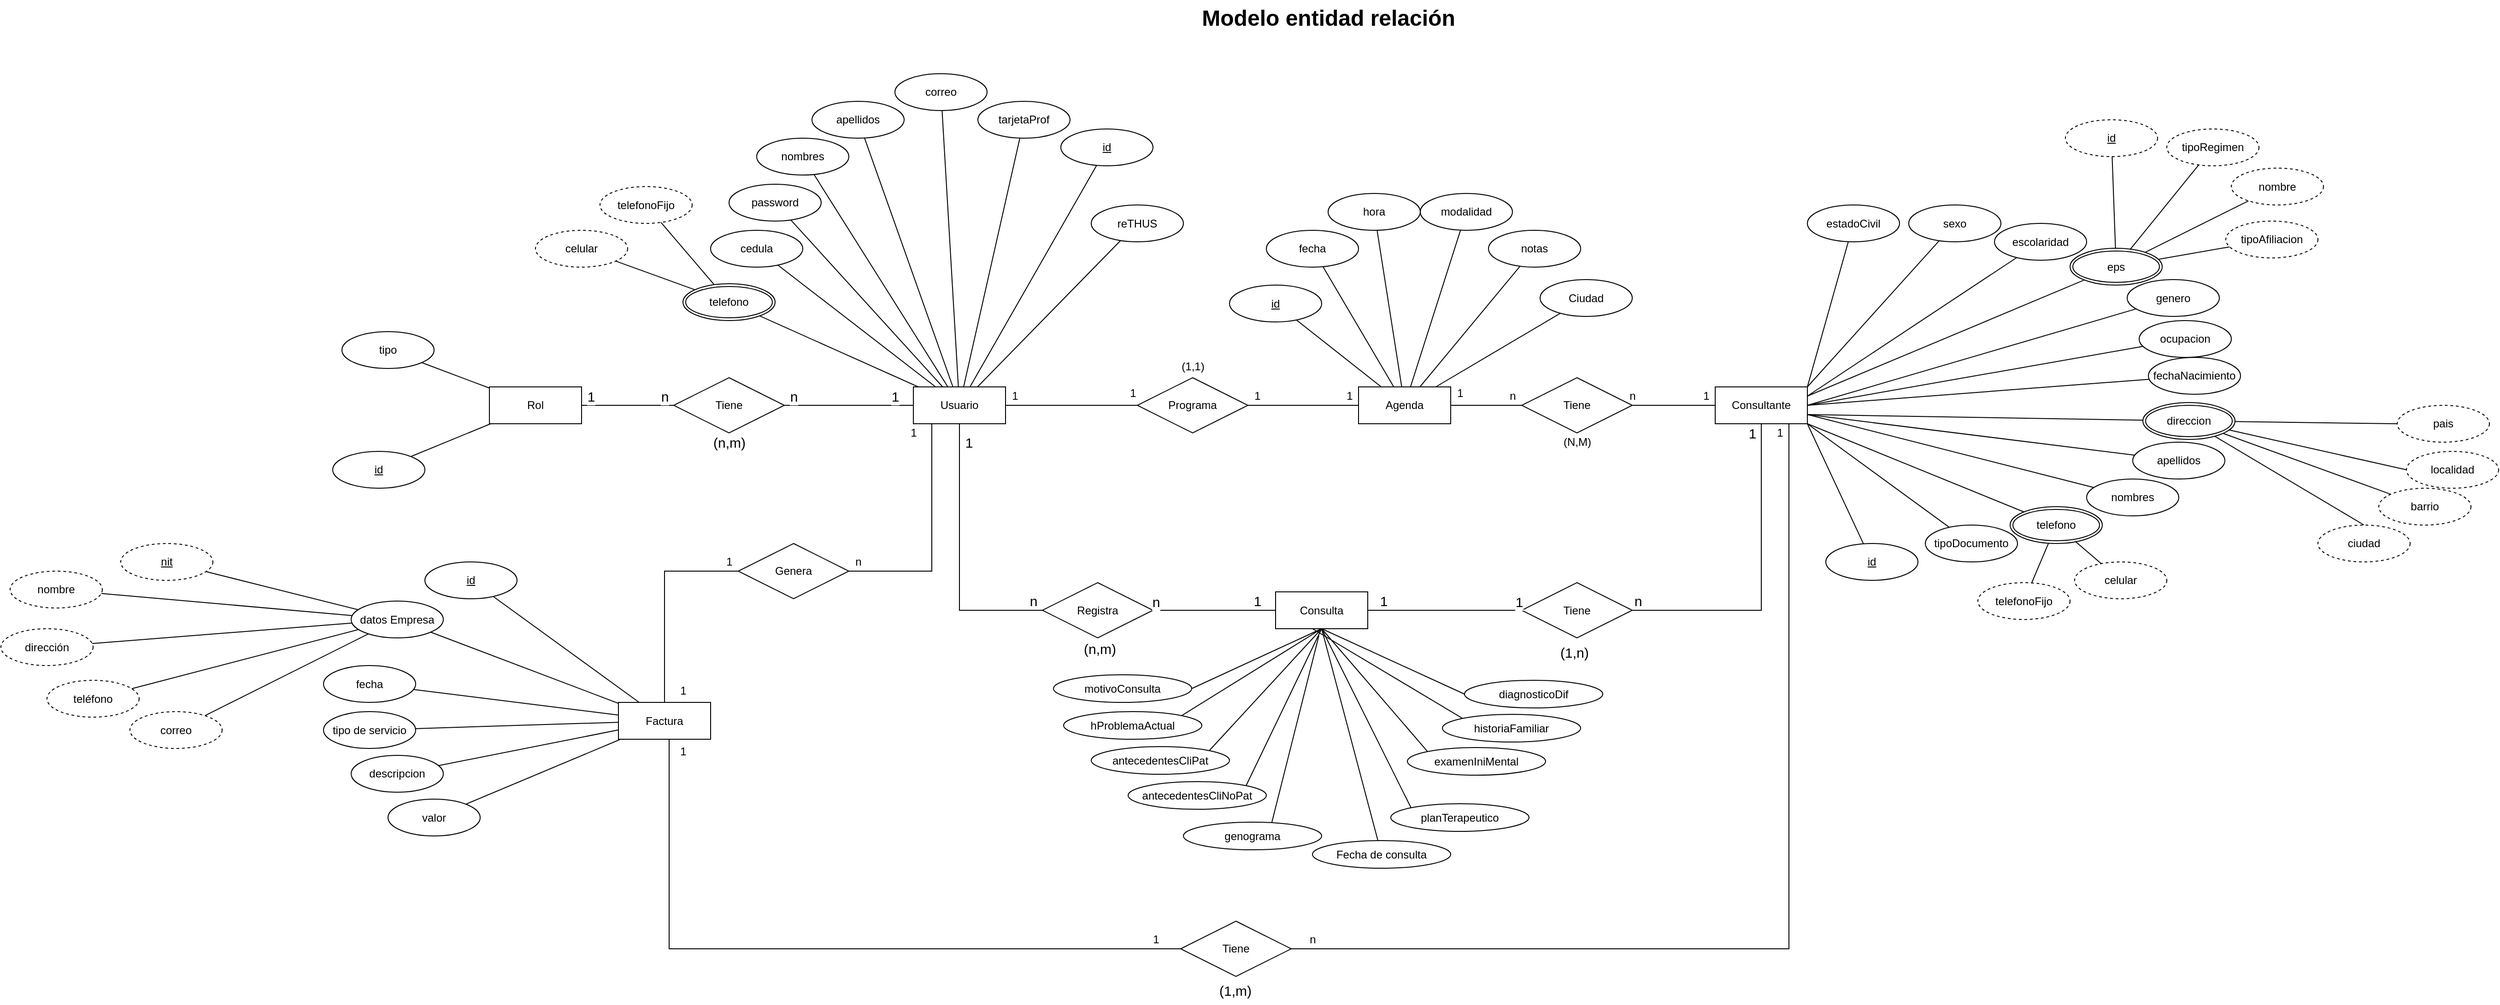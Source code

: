 <mxfile version="24.8.2" pages="10">
  <diagram id="NCh4oBmM9APoLs2Gsict" name="D. Entidad Relación">
    <mxGraphModel dx="2261" dy="1915" grid="1" gridSize="10" guides="1" tooltips="1" connect="1" arrows="1" fold="1" page="1" pageScale="1" pageWidth="827" pageHeight="1169" math="0" shadow="0">
      <root>
        <mxCell id="OC3763Bib24QmHlfgEVo-0" />
        <mxCell id="OC3763Bib24QmHlfgEVo-1" parent="OC3763Bib24QmHlfgEVo-0" />
        <mxCell id="xJ4l-KhMbJF52oL8Yz-a-4" style="edgeStyle=orthogonalEdgeStyle;rounded=0;orthogonalLoop=1;jettySize=auto;html=1;endArrow=none;endFill=0;" parent="OC3763Bib24QmHlfgEVo-1" source="xJ4l-KhMbJF52oL8Yz-a-0" target="xJ4l-KhMbJF52oL8Yz-a-3" edge="1">
          <mxGeometry relative="1" as="geometry" />
        </mxCell>
        <mxCell id="ukYYcLgsg97o0tICBpvp-8" style="edgeStyle=orthogonalEdgeStyle;rounded=0;orthogonalLoop=1;jettySize=auto;html=1;entryX=0;entryY=0.5;entryDx=0;entryDy=0;endArrow=none;endFill=0;" parent="OC3763Bib24QmHlfgEVo-1" source="xJ4l-KhMbJF52oL8Yz-a-0" target="ukYYcLgsg97o0tICBpvp-3" edge="1">
          <mxGeometry relative="1" as="geometry" />
        </mxCell>
        <mxCell id="xJ4l-KhMbJF52oL8Yz-a-0" value="Usuario" style="whiteSpace=wrap;html=1;align=center;" parent="OC3763Bib24QmHlfgEVo-1" vertex="1">
          <mxGeometry x="440" y="-670" width="100" height="40" as="geometry" />
        </mxCell>
        <mxCell id="xJ4l-KhMbJF52oL8Yz-a-1" value="Rol" style="whiteSpace=wrap;html=1;align=center;" parent="OC3763Bib24QmHlfgEVo-1" vertex="1">
          <mxGeometry x="-20" y="-670" width="100" height="40" as="geometry" />
        </mxCell>
        <mxCell id="xJ4l-KhMbJF52oL8Yz-a-55" style="edgeStyle=none;rounded=0;orthogonalLoop=1;jettySize=auto;html=1;fontSize=12;endArrow=none;endFill=0;exitX=1;exitY=0;exitDx=0;exitDy=0;" parent="OC3763Bib24QmHlfgEVo-1" source="xJ4l-KhMbJF52oL8Yz-a-2" target="xJ4l-KhMbJF52oL8Yz-a-46" edge="1">
          <mxGeometry relative="1" as="geometry">
            <mxPoint x="1660" y="-667.5" as="sourcePoint" />
          </mxGeometry>
        </mxCell>
        <mxCell id="xJ4l-KhMbJF52oL8Yz-a-56" style="edgeStyle=none;rounded=0;orthogonalLoop=1;jettySize=auto;html=1;fontSize=12;endArrow=none;endFill=0;exitX=1;exitY=0.5;exitDx=0;exitDy=0;" parent="OC3763Bib24QmHlfgEVo-1" source="xJ4l-KhMbJF52oL8Yz-a-2" target="xJ4l-KhMbJF52oL8Yz-a-39" edge="1">
          <mxGeometry relative="1" as="geometry">
            <mxPoint x="1660" y="-667.5" as="sourcePoint" />
          </mxGeometry>
        </mxCell>
        <mxCell id="xJ4l-KhMbJF52oL8Yz-a-57" style="edgeStyle=none;rounded=0;orthogonalLoop=1;jettySize=auto;html=1;fontSize=12;endArrow=none;endFill=0;exitX=1;exitY=0.5;exitDx=0;exitDy=0;" parent="OC3763Bib24QmHlfgEVo-1" source="xJ4l-KhMbJF52oL8Yz-a-2" target="D1sUf2jbn5e05FVq499c-0" edge="1">
          <mxGeometry relative="1" as="geometry">
            <mxPoint x="1777.517" y="-674.977" as="targetPoint" />
            <mxPoint x="1660" y="-667.5" as="sourcePoint" />
          </mxGeometry>
        </mxCell>
        <mxCell id="xJ4l-KhMbJF52oL8Yz-a-58" style="edgeStyle=none;rounded=0;orthogonalLoop=1;jettySize=auto;html=1;fontSize=12;endArrow=none;endFill=0;exitX=1;exitY=0.75;exitDx=0;exitDy=0;" parent="OC3763Bib24QmHlfgEVo-1" source="xJ4l-KhMbJF52oL8Yz-a-2" target="xJ4l-KhMbJF52oL8Yz-a-53" edge="1">
          <mxGeometry relative="1" as="geometry">
            <mxPoint x="1660" y="-667.5" as="sourcePoint" />
          </mxGeometry>
        </mxCell>
        <mxCell id="xJ4l-KhMbJF52oL8Yz-a-59" style="edgeStyle=none;rounded=0;orthogonalLoop=1;jettySize=auto;html=1;fontSize=12;endArrow=none;endFill=0;exitX=1;exitY=0.75;exitDx=0;exitDy=0;" parent="OC3763Bib24QmHlfgEVo-1" source="xJ4l-KhMbJF52oL8Yz-a-2" target="xJ4l-KhMbJF52oL8Yz-a-23" edge="1">
          <mxGeometry relative="1" as="geometry">
            <mxPoint x="1660" y="-667.5" as="sourcePoint" />
          </mxGeometry>
        </mxCell>
        <mxCell id="xJ4l-KhMbJF52oL8Yz-a-60" style="edgeStyle=none;rounded=0;orthogonalLoop=1;jettySize=auto;html=1;fontSize=12;endArrow=none;endFill=0;exitX=1;exitY=0.75;exitDx=0;exitDy=0;" parent="OC3763Bib24QmHlfgEVo-1" source="xJ4l-KhMbJF52oL8Yz-a-2" target="xJ4l-KhMbJF52oL8Yz-a-25" edge="1">
          <mxGeometry relative="1" as="geometry">
            <mxPoint x="1660" y="-667.5" as="sourcePoint" />
          </mxGeometry>
        </mxCell>
        <mxCell id="xJ4l-KhMbJF52oL8Yz-a-61" style="edgeStyle=none;rounded=0;orthogonalLoop=1;jettySize=auto;html=1;fontSize=12;endArrow=none;endFill=0;exitX=1;exitY=1;exitDx=0;exitDy=0;" parent="OC3763Bib24QmHlfgEVo-1" source="xJ4l-KhMbJF52oL8Yz-a-2" target="xJ4l-KhMbJF52oL8Yz-a-41" edge="1">
          <mxGeometry relative="1" as="geometry">
            <mxPoint x="1660" y="-667.5" as="sourcePoint" />
          </mxGeometry>
        </mxCell>
        <mxCell id="xJ4l-KhMbJF52oL8Yz-a-62" style="edgeStyle=none;rounded=0;orthogonalLoop=1;jettySize=auto;html=1;fontSize=12;endArrow=none;endFill=0;exitX=1;exitY=1;exitDx=0;exitDy=0;" parent="OC3763Bib24QmHlfgEVo-1" source="xJ4l-KhMbJF52oL8Yz-a-2" target="xJ4l-KhMbJF52oL8Yz-a-51" edge="1">
          <mxGeometry relative="1" as="geometry">
            <mxPoint x="1660.2" y="-666.26" as="sourcePoint" />
          </mxGeometry>
        </mxCell>
        <mxCell id="xJ4l-KhMbJF52oL8Yz-a-63" style="edgeStyle=none;rounded=0;orthogonalLoop=1;jettySize=auto;html=1;fontSize=12;endArrow=none;endFill=0;exitX=1;exitY=0;exitDx=0;exitDy=0;" parent="OC3763Bib24QmHlfgEVo-1" source="xJ4l-KhMbJF52oL8Yz-a-2" target="xJ4l-KhMbJF52oL8Yz-a-47" edge="1">
          <mxGeometry relative="1" as="geometry">
            <mxPoint x="1660" y="-667.5" as="sourcePoint" />
          </mxGeometry>
        </mxCell>
        <mxCell id="xJ4l-KhMbJF52oL8Yz-a-64" style="edgeStyle=none;rounded=0;orthogonalLoop=1;jettySize=auto;html=1;fontSize=12;endArrow=none;endFill=0;exitX=1;exitY=0.25;exitDx=0;exitDy=0;" parent="OC3763Bib24QmHlfgEVo-1" source="xJ4l-KhMbJF52oL8Yz-a-2" target="xJ4l-KhMbJF52oL8Yz-a-48" edge="1">
          <mxGeometry relative="1" as="geometry">
            <mxPoint x="1660" y="-667.5" as="sourcePoint" />
          </mxGeometry>
        </mxCell>
        <mxCell id="xJ4l-KhMbJF52oL8Yz-a-65" style="edgeStyle=none;rounded=0;orthogonalLoop=1;jettySize=auto;html=1;fontSize=12;endArrow=none;endFill=0;exitX=1;exitY=0.5;exitDx=0;exitDy=0;" parent="OC3763Bib24QmHlfgEVo-1" source="xJ4l-KhMbJF52oL8Yz-a-2" target="xJ4l-KhMbJF52oL8Yz-a-49" edge="1">
          <mxGeometry relative="1" as="geometry">
            <mxPoint x="1660" y="-667.5" as="sourcePoint" />
          </mxGeometry>
        </mxCell>
        <mxCell id="xJ4l-KhMbJF52oL8Yz-a-79" style="edgeStyle=none;rounded=0;orthogonalLoop=1;jettySize=auto;html=1;fontSize=12;endArrow=none;endFill=0;exitX=1;exitY=0.25;exitDx=0;exitDy=0;" parent="OC3763Bib24QmHlfgEVo-1" source="xJ4l-KhMbJF52oL8Yz-a-2" target="xJ4l-KhMbJF52oL8Yz-a-78" edge="1">
          <mxGeometry relative="1" as="geometry">
            <mxPoint x="1660" y="-667.5" as="sourcePoint" />
          </mxGeometry>
        </mxCell>
        <mxCell id="xJ4l-KhMbJF52oL8Yz-a-2" value="Consultante" style="whiteSpace=wrap;html=1;align=center;" parent="OC3763Bib24QmHlfgEVo-1" vertex="1">
          <mxGeometry x="1310" y="-670" width="100" height="40" as="geometry" />
        </mxCell>
        <mxCell id="xJ4l-KhMbJF52oL8Yz-a-5" style="edgeStyle=orthogonalEdgeStyle;rounded=0;orthogonalLoop=1;jettySize=auto;html=1;entryX=1;entryY=0.5;entryDx=0;entryDy=0;endArrow=none;endFill=0;" parent="OC3763Bib24QmHlfgEVo-1" source="xJ4l-KhMbJF52oL8Yz-a-3" target="xJ4l-KhMbJF52oL8Yz-a-1" edge="1">
          <mxGeometry relative="1" as="geometry" />
        </mxCell>
        <mxCell id="xJ4l-KhMbJF52oL8Yz-a-3" value="Tiene" style="shape=rhombus;perimeter=rhombusPerimeter;whiteSpace=wrap;html=1;align=center;" parent="OC3763Bib24QmHlfgEVo-1" vertex="1">
          <mxGeometry x="180" y="-680" width="120" height="60" as="geometry" />
        </mxCell>
        <mxCell id="xJ4l-KhMbJF52oL8Yz-a-13" style="rounded=0;orthogonalLoop=1;jettySize=auto;html=1;endArrow=none;endFill=0;" parent="OC3763Bib24QmHlfgEVo-1" source="xJ4l-KhMbJF52oL8Yz-a-12" target="xJ4l-KhMbJF52oL8Yz-a-1" edge="1">
          <mxGeometry relative="1" as="geometry" />
        </mxCell>
        <mxCell id="xJ4l-KhMbJF52oL8Yz-a-12" value="tipo" style="ellipse;whiteSpace=wrap;html=1;align=center;" parent="OC3763Bib24QmHlfgEVo-1" vertex="1">
          <mxGeometry x="-180" y="-730" width="100" height="40" as="geometry" />
        </mxCell>
        <mxCell id="xJ4l-KhMbJF52oL8Yz-a-15" style="edgeStyle=none;rounded=0;orthogonalLoop=1;jettySize=auto;html=1;endArrow=none;endFill=0;" parent="OC3763Bib24QmHlfgEVo-1" source="xJ4l-KhMbJF52oL8Yz-a-14" target="xJ4l-KhMbJF52oL8Yz-a-1" edge="1">
          <mxGeometry relative="1" as="geometry" />
        </mxCell>
        <mxCell id="xJ4l-KhMbJF52oL8Yz-a-14" value="id" style="ellipse;whiteSpace=wrap;html=1;align=center;fontStyle=4;" parent="OC3763Bib24QmHlfgEVo-1" vertex="1">
          <mxGeometry x="-190" y="-600" width="100" height="40" as="geometry" />
        </mxCell>
        <mxCell id="xJ4l-KhMbJF52oL8Yz-a-38" style="edgeStyle=none;rounded=0;orthogonalLoop=1;jettySize=auto;html=1;endArrow=none;endFill=0;" parent="OC3763Bib24QmHlfgEVo-1" source="xJ4l-KhMbJF52oL8Yz-a-16" target="xJ4l-KhMbJF52oL8Yz-a-0" edge="1">
          <mxGeometry relative="1" as="geometry" />
        </mxCell>
        <mxCell id="xJ4l-KhMbJF52oL8Yz-a-16" value="reTHUS" style="ellipse;whiteSpace=wrap;html=1;align=center;" parent="OC3763Bib24QmHlfgEVo-1" vertex="1">
          <mxGeometry x="633" y="-867.5" width="100" height="40" as="geometry" />
        </mxCell>
        <mxCell id="xJ4l-KhMbJF52oL8Yz-a-35" style="edgeStyle=none;rounded=0;orthogonalLoop=1;jettySize=auto;html=1;endArrow=none;endFill=0;" parent="OC3763Bib24QmHlfgEVo-1" source="xJ4l-KhMbJF52oL8Yz-a-18" target="xJ4l-KhMbJF52oL8Yz-a-0" edge="1">
          <mxGeometry relative="1" as="geometry" />
        </mxCell>
        <mxCell id="xJ4l-KhMbJF52oL8Yz-a-18" value="correo" style="ellipse;whiteSpace=wrap;html=1;align=center;" parent="OC3763Bib24QmHlfgEVo-1" vertex="1">
          <mxGeometry x="420" y="-1010" width="100" height="40" as="geometry" />
        </mxCell>
        <mxCell id="xJ4l-KhMbJF52oL8Yz-a-34" style="edgeStyle=none;rounded=0;orthogonalLoop=1;jettySize=auto;html=1;endArrow=none;endFill=0;" parent="OC3763Bib24QmHlfgEVo-1" source="xJ4l-KhMbJF52oL8Yz-a-19" target="xJ4l-KhMbJF52oL8Yz-a-0" edge="1">
          <mxGeometry relative="1" as="geometry" />
        </mxCell>
        <mxCell id="xJ4l-KhMbJF52oL8Yz-a-19" value="apellidos" style="ellipse;whiteSpace=wrap;html=1;align=center;" parent="OC3763Bib24QmHlfgEVo-1" vertex="1">
          <mxGeometry x="330" y="-980" width="100" height="40" as="geometry" />
        </mxCell>
        <mxCell id="xJ4l-KhMbJF52oL8Yz-a-33" style="edgeStyle=none;rounded=0;orthogonalLoop=1;jettySize=auto;html=1;endArrow=none;endFill=0;" parent="OC3763Bib24QmHlfgEVo-1" source="xJ4l-KhMbJF52oL8Yz-a-20" target="xJ4l-KhMbJF52oL8Yz-a-0" edge="1">
          <mxGeometry relative="1" as="geometry" />
        </mxCell>
        <mxCell id="xJ4l-KhMbJF52oL8Yz-a-20" value="nombres" style="ellipse;whiteSpace=wrap;html=1;align=center;" parent="OC3763Bib24QmHlfgEVo-1" vertex="1">
          <mxGeometry x="270" y="-940" width="100" height="40" as="geometry" />
        </mxCell>
        <mxCell id="xJ4l-KhMbJF52oL8Yz-a-31" style="edgeStyle=none;rounded=0;orthogonalLoop=1;jettySize=auto;html=1;endArrow=none;endFill=0;" parent="OC3763Bib24QmHlfgEVo-1" source="xJ4l-KhMbJF52oL8Yz-a-21" target="xJ4l-KhMbJF52oL8Yz-a-0" edge="1">
          <mxGeometry relative="1" as="geometry" />
        </mxCell>
        <mxCell id="xJ4l-KhMbJF52oL8Yz-a-21" value="cedula" style="ellipse;whiteSpace=wrap;html=1;align=center;" parent="OC3763Bib24QmHlfgEVo-1" vertex="1">
          <mxGeometry x="220" y="-840" width="100" height="40" as="geometry" />
        </mxCell>
        <mxCell id="xJ4l-KhMbJF52oL8Yz-a-32" style="edgeStyle=none;rounded=0;orthogonalLoop=1;jettySize=auto;html=1;endArrow=none;endFill=0;" parent="OC3763Bib24QmHlfgEVo-1" source="xJ4l-KhMbJF52oL8Yz-a-22" target="xJ4l-KhMbJF52oL8Yz-a-0" edge="1">
          <mxGeometry relative="1" as="geometry" />
        </mxCell>
        <mxCell id="xJ4l-KhMbJF52oL8Yz-a-22" value="password" style="ellipse;whiteSpace=wrap;html=1;align=center;" parent="OC3763Bib24QmHlfgEVo-1" vertex="1">
          <mxGeometry x="240" y="-890" width="100" height="40" as="geometry" />
        </mxCell>
        <mxCell id="xJ4l-KhMbJF52oL8Yz-a-23" value="apellidos" style="ellipse;whiteSpace=wrap;html=1;align=center;" parent="OC3763Bib24QmHlfgEVo-1" vertex="1">
          <mxGeometry x="1763" y="-610" width="100" height="40" as="geometry" />
        </mxCell>
        <mxCell id="xJ4l-KhMbJF52oL8Yz-a-25" value="nombres" style="ellipse;whiteSpace=wrap;html=1;align=center;" parent="OC3763Bib24QmHlfgEVo-1" vertex="1">
          <mxGeometry x="1713" y="-570" width="100" height="40" as="geometry" />
        </mxCell>
        <mxCell id="xJ4l-KhMbJF52oL8Yz-a-36" style="edgeStyle=none;rounded=0;orthogonalLoop=1;jettySize=auto;html=1;endArrow=none;endFill=0;" parent="OC3763Bib24QmHlfgEVo-1" source="xJ4l-KhMbJF52oL8Yz-a-26" target="xJ4l-KhMbJF52oL8Yz-a-0" edge="1">
          <mxGeometry relative="1" as="geometry" />
        </mxCell>
        <mxCell id="xJ4l-KhMbJF52oL8Yz-a-26" value="tarjetaProf" style="ellipse;whiteSpace=wrap;html=1;align=center;" parent="OC3763Bib24QmHlfgEVo-1" vertex="1">
          <mxGeometry x="510" y="-980" width="100" height="40" as="geometry" />
        </mxCell>
        <mxCell id="xJ4l-KhMbJF52oL8Yz-a-37" style="edgeStyle=none;rounded=0;orthogonalLoop=1;jettySize=auto;html=1;endArrow=none;endFill=0;" parent="OC3763Bib24QmHlfgEVo-1" source="CE28-Cmi-5Rtsa2CPiwV-1" target="xJ4l-KhMbJF52oL8Yz-a-0" edge="1">
          <mxGeometry relative="1" as="geometry">
            <mxPoint x="831.327" y="-793.615" as="sourcePoint" />
          </mxGeometry>
        </mxCell>
        <mxCell id="xJ4l-KhMbJF52oL8Yz-a-30" style="edgeStyle=none;rounded=0;orthogonalLoop=1;jettySize=auto;html=1;endArrow=none;endFill=0;" parent="OC3763Bib24QmHlfgEVo-1" source="xJ4l-KhMbJF52oL8Yz-a-29" target="xJ4l-KhMbJF52oL8Yz-a-0" edge="1">
          <mxGeometry relative="1" as="geometry" />
        </mxCell>
        <mxCell id="xJ4l-KhMbJF52oL8Yz-a-29" value="id" style="ellipse;whiteSpace=wrap;html=1;align=center;fontStyle=4;" parent="OC3763Bib24QmHlfgEVo-1" vertex="1">
          <mxGeometry x="600" y="-950" width="100" height="40" as="geometry" />
        </mxCell>
        <mxCell id="xJ4l-KhMbJF52oL8Yz-a-39" value="genero" style="ellipse;whiteSpace=wrap;html=1;align=center;" parent="OC3763Bib24QmHlfgEVo-1" vertex="1">
          <mxGeometry x="1757" y="-786.5" width="100" height="40" as="geometry" />
        </mxCell>
        <mxCell id="xJ4l-KhMbJF52oL8Yz-a-40" value="localidad" style="ellipse;whiteSpace=wrap;html=1;align=center;dashed=1;" parent="OC3763Bib24QmHlfgEVo-1" vertex="1">
          <mxGeometry x="2060" y="-600" width="100" height="40" as="geometry" />
        </mxCell>
        <mxCell id="xJ4l-KhMbJF52oL8Yz-a-41" value="tipoDocumento" style="ellipse;align=center;whiteSpace=wrap;html=1;" parent="OC3763Bib24QmHlfgEVo-1" vertex="1">
          <mxGeometry x="1538" y="-520" width="100" height="40" as="geometry" />
        </mxCell>
        <mxCell id="xJ4l-KhMbJF52oL8Yz-a-42" value="barrio" style="ellipse;whiteSpace=wrap;html=1;align=center;dashed=1;" parent="OC3763Bib24QmHlfgEVo-1" vertex="1">
          <mxGeometry x="2030" y="-560" width="100" height="40" as="geometry" />
        </mxCell>
        <mxCell id="xJ4l-KhMbJF52oL8Yz-a-46" value="sexo" style="ellipse;whiteSpace=wrap;html=1;align=center;" parent="OC3763Bib24QmHlfgEVo-1" vertex="1">
          <mxGeometry x="1520" y="-867.5" width="100" height="40" as="geometry" />
        </mxCell>
        <mxCell id="xJ4l-KhMbJF52oL8Yz-a-47" value="estadoCivil" style="ellipse;whiteSpace=wrap;html=1;align=center;" parent="OC3763Bib24QmHlfgEVo-1" vertex="1">
          <mxGeometry x="1410" y="-867.5" width="100" height="40" as="geometry" />
        </mxCell>
        <mxCell id="xJ4l-KhMbJF52oL8Yz-a-48" value="escolaridad" style="ellipse;whiteSpace=wrap;html=1;align=center;" parent="OC3763Bib24QmHlfgEVo-1" vertex="1">
          <mxGeometry x="1613" y="-847.5" width="100" height="40" as="geometry" />
        </mxCell>
        <mxCell id="xJ4l-KhMbJF52oL8Yz-a-49" value="ocupacion" style="ellipse;whiteSpace=wrap;html=1;align=center;" parent="OC3763Bib24QmHlfgEVo-1" vertex="1">
          <mxGeometry x="1770" y="-742" width="100" height="40" as="geometry" />
        </mxCell>
        <mxCell id="xJ4l-KhMbJF52oL8Yz-a-51" value="id" style="ellipse;whiteSpace=wrap;html=1;align=center;fontStyle=4;" parent="OC3763Bib24QmHlfgEVo-1" vertex="1">
          <mxGeometry x="1430" y="-500" width="100" height="40" as="geometry" />
        </mxCell>
        <mxCell id="xJ4l-KhMbJF52oL8Yz-a-66" style="edgeStyle=none;rounded=0;orthogonalLoop=1;jettySize=auto;html=1;entryX=0;entryY=0.5;entryDx=0;entryDy=0;fontSize=12;endArrow=none;endFill=0;" parent="OC3763Bib24QmHlfgEVo-1" source="xJ4l-KhMbJF52oL8Yz-a-53" target="JMiC0IcJK0I7wgxFf55M-0" edge="1">
          <mxGeometry relative="1" as="geometry" />
        </mxCell>
        <mxCell id="xJ4l-KhMbJF52oL8Yz-a-67" style="edgeStyle=none;rounded=0;orthogonalLoop=1;jettySize=auto;html=1;entryX=0;entryY=0.5;entryDx=0;entryDy=0;entryPerimeter=0;fontSize=12;endArrow=none;endFill=0;" parent="OC3763Bib24QmHlfgEVo-1" source="xJ4l-KhMbJF52oL8Yz-a-53" target="xJ4l-KhMbJF52oL8Yz-a-40" edge="1">
          <mxGeometry relative="1" as="geometry" />
        </mxCell>
        <mxCell id="xJ4l-KhMbJF52oL8Yz-a-68" style="edgeStyle=none;rounded=0;orthogonalLoop=1;jettySize=auto;html=1;fontSize=12;endArrow=none;endFill=0;" parent="OC3763Bib24QmHlfgEVo-1" source="xJ4l-KhMbJF52oL8Yz-a-53" target="xJ4l-KhMbJF52oL8Yz-a-42" edge="1">
          <mxGeometry relative="1" as="geometry" />
        </mxCell>
        <mxCell id="xJ4l-KhMbJF52oL8Yz-a-69" style="edgeStyle=none;rounded=0;orthogonalLoop=1;jettySize=auto;html=1;fontSize=12;endArrow=none;endFill=0;entryX=0.5;entryY=0;entryDx=0;entryDy=0;" parent="OC3763Bib24QmHlfgEVo-1" source="xJ4l-KhMbJF52oL8Yz-a-53" target="xJ4l-KhMbJF52oL8Yz-a-54" edge="1">
          <mxGeometry relative="1" as="geometry" />
        </mxCell>
        <mxCell id="xJ4l-KhMbJF52oL8Yz-a-53" value="direccion" style="ellipse;shape=doubleEllipse;margin=3;whiteSpace=wrap;html=1;align=center;fontSize=12;" parent="OC3763Bib24QmHlfgEVo-1" vertex="1">
          <mxGeometry x="1774" y="-653" width="100" height="40" as="geometry" />
        </mxCell>
        <mxCell id="xJ4l-KhMbJF52oL8Yz-a-54" value="ciudad" style="ellipse;whiteSpace=wrap;html=1;align=center;fontSize=12;dashed=1;" parent="OC3763Bib24QmHlfgEVo-1" vertex="1">
          <mxGeometry x="1964" y="-520" width="100" height="40" as="geometry" />
        </mxCell>
        <mxCell id="xJ4l-KhMbJF52oL8Yz-a-72" style="edgeStyle=none;rounded=0;orthogonalLoop=1;jettySize=auto;html=1;fontSize=12;endArrow=none;endFill=0;entryX=1;entryY=1;entryDx=0;entryDy=0;" parent="OC3763Bib24QmHlfgEVo-1" source="xJ4l-KhMbJF52oL8Yz-a-74" target="xJ4l-KhMbJF52oL8Yz-a-2" edge="1">
          <mxGeometry relative="1" as="geometry">
            <mxPoint x="1807.026" y="-515.264" as="sourcePoint" />
            <mxPoint x="1660" y="-667.5" as="targetPoint" />
          </mxGeometry>
        </mxCell>
        <mxCell id="xJ4l-KhMbJF52oL8Yz-a-73" value="telefonoFijo" style="ellipse;whiteSpace=wrap;html=1;align=center;fontSize=12;dashed=1;" parent="OC3763Bib24QmHlfgEVo-1" vertex="1">
          <mxGeometry x="1595" y="-457.5" width="100" height="40" as="geometry" />
        </mxCell>
        <mxCell id="xJ4l-KhMbJF52oL8Yz-a-76" style="edgeStyle=none;rounded=0;orthogonalLoop=1;jettySize=auto;html=1;fontSize=12;endArrow=none;endFill=0;" parent="OC3763Bib24QmHlfgEVo-1" source="xJ4l-KhMbJF52oL8Yz-a-74" target="xJ4l-KhMbJF52oL8Yz-a-73" edge="1">
          <mxGeometry relative="1" as="geometry" />
        </mxCell>
        <mxCell id="xJ4l-KhMbJF52oL8Yz-a-77" style="edgeStyle=none;rounded=0;orthogonalLoop=1;jettySize=auto;html=1;fontSize=12;endArrow=none;endFill=0;" parent="OC3763Bib24QmHlfgEVo-1" source="xJ4l-KhMbJF52oL8Yz-a-74" target="xJ4l-KhMbJF52oL8Yz-a-75" edge="1">
          <mxGeometry relative="1" as="geometry" />
        </mxCell>
        <mxCell id="xJ4l-KhMbJF52oL8Yz-a-74" value="telefono" style="ellipse;shape=doubleEllipse;margin=3;whiteSpace=wrap;html=1;align=center;fontSize=12;" parent="OC3763Bib24QmHlfgEVo-1" vertex="1">
          <mxGeometry x="1630" y="-540" width="100" height="40" as="geometry" />
        </mxCell>
        <mxCell id="xJ4l-KhMbJF52oL8Yz-a-75" value="celular" style="ellipse;whiteSpace=wrap;html=1;align=center;fontSize=12;dashed=1;" parent="OC3763Bib24QmHlfgEVo-1" vertex="1">
          <mxGeometry x="1700" y="-480" width="100" height="40" as="geometry" />
        </mxCell>
        <mxCell id="xJ4l-KhMbJF52oL8Yz-a-81" style="edgeStyle=none;rounded=0;orthogonalLoop=1;jettySize=auto;html=1;fontSize=12;endArrow=none;endFill=0;" parent="OC3763Bib24QmHlfgEVo-1" source="xJ4l-KhMbJF52oL8Yz-a-78" target="xJ4l-KhMbJF52oL8Yz-a-80" edge="1">
          <mxGeometry relative="1" as="geometry" />
        </mxCell>
        <mxCell id="qZNXcMmeSktMP1HFEfFU-1" style="rounded=0;orthogonalLoop=1;jettySize=auto;html=1;endArrow=none;endFill=0;" parent="OC3763Bib24QmHlfgEVo-1" source="xJ4l-KhMbJF52oL8Yz-a-78" target="qZNXcMmeSktMP1HFEfFU-0" edge="1">
          <mxGeometry relative="1" as="geometry" />
        </mxCell>
        <mxCell id="xJ4l-KhMbJF52oL8Yz-a-78" value="eps" style="ellipse;shape=doubleEllipse;margin=3;whiteSpace=wrap;html=1;align=center;fontSize=12;" parent="OC3763Bib24QmHlfgEVo-1" vertex="1">
          <mxGeometry x="1695" y="-820.5" width="100" height="40" as="geometry" />
        </mxCell>
        <mxCell id="xJ4l-KhMbJF52oL8Yz-a-80" value="tipoRegimen" style="ellipse;whiteSpace=wrap;html=1;align=center;fontSize=12;dashed=1;" parent="OC3763Bib24QmHlfgEVo-1" vertex="1">
          <mxGeometry x="1800" y="-950" width="100" height="40" as="geometry" />
        </mxCell>
        <mxCell id="kWFVy5tIppyhTbkwzvY8-2" value="n" style="edgeLabel;html=1;align=center;verticalAlign=middle;resizable=0;points=[];fontSize=15;" parent="OC3763Bib24QmHlfgEVo-1" vertex="1" connectable="0">
          <mxGeometry x="70.0" y="-640" as="geometry">
            <mxPoint x="100" y="-20" as="offset" />
          </mxGeometry>
        </mxCell>
        <mxCell id="kWFVy5tIppyhTbkwzvY8-3" value="1" style="edgeLabel;html=1;align=center;verticalAlign=middle;resizable=0;points=[];fontSize=15;" parent="OC3763Bib24QmHlfgEVo-1" vertex="1" connectable="0">
          <mxGeometry x="-10.0" y="-640" as="geometry">
            <mxPoint x="100" y="-20" as="offset" />
          </mxGeometry>
        </mxCell>
        <mxCell id="kWFVy5tIppyhTbkwzvY8-4" value="n" style="edgeLabel;html=1;align=center;verticalAlign=middle;resizable=0;points=[];fontSize=15;" parent="OC3763Bib24QmHlfgEVo-1" vertex="1" connectable="0">
          <mxGeometry x="210.0" y="-640" as="geometry">
            <mxPoint x="100" y="-20" as="offset" />
          </mxGeometry>
        </mxCell>
        <mxCell id="kWFVy5tIppyhTbkwzvY8-5" value="1" style="edgeLabel;html=1;align=center;verticalAlign=middle;resizable=0;points=[];fontSize=15;" parent="OC3763Bib24QmHlfgEVo-1" vertex="1" connectable="0">
          <mxGeometry x="320.0" y="-640" as="geometry">
            <mxPoint x="100" y="-20" as="offset" />
          </mxGeometry>
        </mxCell>
        <mxCell id="kWFVy5tIppyhTbkwzvY8-6" value="(n,m)" style="edgeLabel;html=1;align=center;verticalAlign=middle;resizable=0;points=[];fontSize=15;" parent="OC3763Bib24QmHlfgEVo-1" vertex="1" connectable="0">
          <mxGeometry x="140.0" y="-590" as="geometry">
            <mxPoint x="100" y="-20" as="offset" />
          </mxGeometry>
        </mxCell>
        <mxCell id="JMiC0IcJK0I7wgxFf55M-0" value="pais" style="ellipse;whiteSpace=wrap;html=1;align=center;dashed=1;" parent="OC3763Bib24QmHlfgEVo-1" vertex="1">
          <mxGeometry x="2050" y="-650" width="100" height="40" as="geometry" />
        </mxCell>
        <mxCell id="CE28-Cmi-5Rtsa2CPiwV-0" value="telefonoFijo" style="ellipse;whiteSpace=wrap;html=1;align=center;fontSize=12;dashed=1;" parent="OC3763Bib24QmHlfgEVo-1" vertex="1">
          <mxGeometry x="100" y="-887.5" width="100" height="40" as="geometry" />
        </mxCell>
        <mxCell id="CE28-Cmi-5Rtsa2CPiwV-1" value="telefono" style="ellipse;shape=doubleEllipse;margin=3;whiteSpace=wrap;html=1;align=center;fontSize=12;" parent="OC3763Bib24QmHlfgEVo-1" vertex="1">
          <mxGeometry x="190" y="-782" width="100" height="40" as="geometry" />
        </mxCell>
        <mxCell id="CE28-Cmi-5Rtsa2CPiwV-2" value="celular" style="ellipse;whiteSpace=wrap;html=1;align=center;fontSize=12;dashed=1;" parent="OC3763Bib24QmHlfgEVo-1" vertex="1">
          <mxGeometry x="30" y="-840" width="100" height="40" as="geometry" />
        </mxCell>
        <mxCell id="CE28-Cmi-5Rtsa2CPiwV-3" style="edgeStyle=none;rounded=0;orthogonalLoop=1;jettySize=auto;html=1;fontSize=12;endArrow=none;endFill=0;" parent="OC3763Bib24QmHlfgEVo-1" source="CE28-Cmi-5Rtsa2CPiwV-1" target="CE28-Cmi-5Rtsa2CPiwV-2" edge="1">
          <mxGeometry relative="1" as="geometry">
            <mxPoint x="960.0" y="-840.495" as="sourcePoint" />
            <mxPoint x="960" y="-870" as="targetPoint" />
          </mxGeometry>
        </mxCell>
        <mxCell id="CE28-Cmi-5Rtsa2CPiwV-4" style="edgeStyle=none;rounded=0;orthogonalLoop=1;jettySize=auto;html=1;fontSize=12;endArrow=none;endFill=0;" parent="OC3763Bib24QmHlfgEVo-1" source="CE28-Cmi-5Rtsa2CPiwV-1" target="CE28-Cmi-5Rtsa2CPiwV-0" edge="1">
          <mxGeometry relative="1" as="geometry">
            <mxPoint x="908.804" y="-816.348" as="sourcePoint" />
            <mxPoint x="991.327" y="-863.615" as="targetPoint" />
          </mxGeometry>
        </mxCell>
        <mxCell id="gWI4g9mnfkFgByV68mJS-0" value="Modelo entidad relación" style="text;strokeColor=none;fillColor=none;html=1;fontSize=24;fontStyle=1;verticalAlign=middle;align=center;" parent="OC3763Bib24QmHlfgEVo-1" vertex="1">
          <mxGeometry x="690" y="-1090" width="400" height="40" as="geometry" />
        </mxCell>
        <mxCell id="RA7kWB5_a95zRZoG7IP1-0" value="Consulta" style="whiteSpace=wrap;html=1;align=center;" parent="OC3763Bib24QmHlfgEVo-1" vertex="1">
          <mxGeometry x="833" y="-447.5" width="100" height="40" as="geometry" />
        </mxCell>
        <mxCell id="RA7kWB5_a95zRZoG7IP1-1" value="Registra" style="shape=rhombus;perimeter=rhombusPerimeter;whiteSpace=wrap;html=1;align=center;" parent="OC3763Bib24QmHlfgEVo-1" vertex="1">
          <mxGeometry x="580" y="-457.5" width="120" height="60" as="geometry" />
        </mxCell>
        <mxCell id="RA7kWB5_a95zRZoG7IP1-2" value="" style="endArrow=none;html=1;rounded=0;entryX=0.5;entryY=1;entryDx=0;entryDy=0;exitX=0;exitY=0.5;exitDx=0;exitDy=0;edgeStyle=orthogonalEdgeStyle;" parent="OC3763Bib24QmHlfgEVo-1" source="RA7kWB5_a95zRZoG7IP1-1" target="xJ4l-KhMbJF52oL8Yz-a-0" edge="1">
          <mxGeometry width="50" height="50" relative="1" as="geometry">
            <mxPoint x="890" y="-640" as="sourcePoint" />
            <mxPoint x="940" y="-690" as="targetPoint" />
          </mxGeometry>
        </mxCell>
        <mxCell id="RA7kWB5_a95zRZoG7IP1-3" value="" style="endArrow=none;html=1;rounded=0;exitX=1;exitY=0.5;exitDx=0;exitDy=0;entryX=0;entryY=0.5;entryDx=0;entryDy=0;" parent="OC3763Bib24QmHlfgEVo-1" source="RA7kWB5_a95zRZoG7IP1-1" target="RA7kWB5_a95zRZoG7IP1-0" edge="1">
          <mxGeometry width="50" height="50" relative="1" as="geometry">
            <mxPoint x="863" y="-597.5" as="sourcePoint" />
            <mxPoint x="913" y="-647.5" as="targetPoint" />
          </mxGeometry>
        </mxCell>
        <mxCell id="RA7kWB5_a95zRZoG7IP1-4" value="" style="endArrow=none;html=1;rounded=0;entryX=0.5;entryY=1;entryDx=0;entryDy=0;edgeStyle=orthogonalEdgeStyle;exitX=1;exitY=0.5;exitDx=0;exitDy=0;" parent="OC3763Bib24QmHlfgEVo-1" source="RA7kWB5_a95zRZoG7IP1-12" target="xJ4l-KhMbJF52oL8Yz-a-2" edge="1">
          <mxGeometry width="50" height="50" relative="1" as="geometry">
            <mxPoint x="1293" y="-427.5" as="sourcePoint" />
            <mxPoint x="1410" y="-500" as="targetPoint" />
          </mxGeometry>
        </mxCell>
        <mxCell id="RA7kWB5_a95zRZoG7IP1-7" value="&lt;meta charset=&quot;utf-8&quot;&gt;&lt;span style=&quot;color: rgb(0, 0, 0); font-family: helvetica; font-size: 15px; font-style: normal; font-weight: 400; letter-spacing: normal; text-align: center; text-indent: 0px; text-transform: none; word-spacing: 0px; background-color: rgb(255, 255, 255); display: inline; float: none;&quot;&gt;(n,m)&lt;/span&gt;" style="text;whiteSpace=wrap;html=1;" parent="OC3763Bib24QmHlfgEVo-1" vertex="1">
          <mxGeometry x="623" y="-401.5" width="40" height="30" as="geometry" />
        </mxCell>
        <mxCell id="RA7kWB5_a95zRZoG7IP1-8" value="1" style="edgeLabel;html=1;align=center;verticalAlign=middle;resizable=0;points=[];fontSize=15;" parent="OC3763Bib24QmHlfgEVo-1" vertex="1" connectable="0">
          <mxGeometry x="400.0" y="-590" as="geometry">
            <mxPoint x="100" y="-20" as="offset" />
          </mxGeometry>
        </mxCell>
        <mxCell id="RA7kWB5_a95zRZoG7IP1-9" value="1" style="edgeLabel;html=1;align=center;verticalAlign=middle;resizable=0;points=[];fontSize=15;" parent="OC3763Bib24QmHlfgEVo-1" vertex="1" connectable="0">
          <mxGeometry x="713" y="-418" as="geometry">
            <mxPoint x="100" y="-20" as="offset" />
          </mxGeometry>
        </mxCell>
        <mxCell id="RA7kWB5_a95zRZoG7IP1-10" value="n" style="edgeLabel;html=1;align=center;verticalAlign=middle;resizable=0;points=[];fontSize=15;" parent="OC3763Bib24QmHlfgEVo-1" vertex="1" connectable="0">
          <mxGeometry x="470" y="-418" as="geometry">
            <mxPoint x="100" y="-20" as="offset" />
          </mxGeometry>
        </mxCell>
        <mxCell id="RA7kWB5_a95zRZoG7IP1-11" value="n" style="edgeLabel;html=1;align=center;verticalAlign=middle;resizable=0;points=[];fontSize=15;" parent="OC3763Bib24QmHlfgEVo-1" vertex="1" connectable="0">
          <mxGeometry x="603" y="-417.5" as="geometry">
            <mxPoint x="100" y="-20" as="offset" />
          </mxGeometry>
        </mxCell>
        <mxCell id="RA7kWB5_a95zRZoG7IP1-12" value="Tiene" style="shape=rhombus;perimeter=rhombusPerimeter;whiteSpace=wrap;html=1;align=center;" parent="OC3763Bib24QmHlfgEVo-1" vertex="1">
          <mxGeometry x="1100" y="-457.5" width="120" height="60" as="geometry" />
        </mxCell>
        <mxCell id="RA7kWB5_a95zRZoG7IP1-13" value="" style="endArrow=none;html=1;rounded=0;entryX=0;entryY=0.5;entryDx=0;entryDy=0;exitX=1;exitY=0.5;exitDx=0;exitDy=0;" parent="OC3763Bib24QmHlfgEVo-1" source="RA7kWB5_a95zRZoG7IP1-0" target="RA7kWB5_a95zRZoG7IP1-12" edge="1">
          <mxGeometry width="50" height="50" relative="1" as="geometry">
            <mxPoint x="673" y="-567.5" as="sourcePoint" />
            <mxPoint x="723" y="-617.5" as="targetPoint" />
          </mxGeometry>
        </mxCell>
        <mxCell id="RA7kWB5_a95zRZoG7IP1-14" value="1" style="edgeLabel;html=1;align=center;verticalAlign=middle;resizable=0;points=[];fontSize=15;" parent="OC3763Bib24QmHlfgEVo-1" vertex="1" connectable="0">
          <mxGeometry x="1250" y="-600" as="geometry">
            <mxPoint x="100" y="-20" as="offset" />
          </mxGeometry>
        </mxCell>
        <mxCell id="RA7kWB5_a95zRZoG7IP1-15" value="n" style="edgeLabel;html=1;align=center;verticalAlign=middle;resizable=0;points=[];fontSize=15;" parent="OC3763Bib24QmHlfgEVo-1" vertex="1" connectable="0">
          <mxGeometry x="1126" y="-418" as="geometry">
            <mxPoint x="100" y="-20" as="offset" />
          </mxGeometry>
        </mxCell>
        <mxCell id="RA7kWB5_a95zRZoG7IP1-16" value="1" style="edgeLabel;html=1;align=center;verticalAlign=middle;resizable=0;points=[];fontSize=15;" parent="OC3763Bib24QmHlfgEVo-1" vertex="1" connectable="0">
          <mxGeometry x="850" y="-418" as="geometry">
            <mxPoint x="100" y="-20" as="offset" />
          </mxGeometry>
        </mxCell>
        <mxCell id="RA7kWB5_a95zRZoG7IP1-17" value="1" style="edgeLabel;html=1;align=center;verticalAlign=middle;resizable=0;points=[];fontSize=15;" parent="OC3763Bib24QmHlfgEVo-1" vertex="1" connectable="0">
          <mxGeometry x="997" y="-417.5" as="geometry">
            <mxPoint x="100" y="-20" as="offset" />
          </mxGeometry>
        </mxCell>
        <mxCell id="RA7kWB5_a95zRZoG7IP1-18" value="&lt;span style=&quot;color: rgb(0 , 0 , 0) ; font-family: &amp;#34;helvetica&amp;#34; ; font-size: 15px ; font-style: normal ; font-weight: 400 ; letter-spacing: normal ; text-align: center ; text-indent: 0px ; text-transform: none ; word-spacing: 0px ; background-color: rgb(255 , 255 , 255) ; display: inline ; float: none&quot;&gt;(1,n)&lt;/span&gt;" style="text;whiteSpace=wrap;html=1;" parent="OC3763Bib24QmHlfgEVo-1" vertex="1">
          <mxGeometry x="1140" y="-397.5" width="40" height="30" as="geometry" />
        </mxCell>
        <mxCell id="Kn1McC1TqDB3_jAZRME6-0" value="hProblemaActual" style="ellipse;whiteSpace=wrap;html=1;align=center;" parent="OC3763Bib24QmHlfgEVo-1" vertex="1">
          <mxGeometry x="603" y="-317.5" width="150" height="30" as="geometry" />
        </mxCell>
        <mxCell id="pXASqHAHPpwqrA9PSji2-0" value="antecedentesCliPat" style="ellipse;whiteSpace=wrap;html=1;align=center;" parent="OC3763Bib24QmHlfgEVo-1" vertex="1">
          <mxGeometry x="633" y="-279.5" width="150" height="30" as="geometry" />
        </mxCell>
        <mxCell id="pXASqHAHPpwqrA9PSji2-1" value="antecedentesCliNoPat" style="ellipse;whiteSpace=wrap;html=1;align=center;" parent="OC3763Bib24QmHlfgEVo-1" vertex="1">
          <mxGeometry x="673" y="-241.5" width="150" height="30" as="geometry" />
        </mxCell>
        <mxCell id="pXASqHAHPpwqrA9PSji2-2" value="diagnosticoDif" style="ellipse;whiteSpace=wrap;html=1;align=center;" parent="OC3763Bib24QmHlfgEVo-1" vertex="1">
          <mxGeometry x="1038" y="-351.5" width="150" height="30" as="geometry" />
        </mxCell>
        <mxCell id="pXASqHAHPpwqrA9PSji2-3" value="genograma" style="ellipse;whiteSpace=wrap;html=1;align=center;" parent="OC3763Bib24QmHlfgEVo-1" vertex="1">
          <mxGeometry x="733" y="-197.5" width="150" height="30" as="geometry" />
        </mxCell>
        <mxCell id="pXASqHAHPpwqrA9PSji2-10" style="rounded=0;orthogonalLoop=1;jettySize=auto;html=1;exitX=1;exitY=0.5;exitDx=0;exitDy=0;entryX=0.5;entryY=1;entryDx=0;entryDy=0;endArrow=none;endFill=0;" parent="OC3763Bib24QmHlfgEVo-1" source="pXASqHAHPpwqrA9PSji2-4" target="RA7kWB5_a95zRZoG7IP1-0" edge="1">
          <mxGeometry relative="1" as="geometry" />
        </mxCell>
        <mxCell id="pXASqHAHPpwqrA9PSji2-4" value="motivoConsulta" style="ellipse;whiteSpace=wrap;html=1;align=center;" parent="OC3763Bib24QmHlfgEVo-1" vertex="1">
          <mxGeometry x="592" y="-357.5" width="150" height="30" as="geometry" />
        </mxCell>
        <mxCell id="pXASqHAHPpwqrA9PSji2-5" value="examenIniMental" style="ellipse;whiteSpace=wrap;html=1;align=center;" parent="OC3763Bib24QmHlfgEVo-1" vertex="1">
          <mxGeometry x="976" y="-278.5" width="150" height="30" as="geometry" />
        </mxCell>
        <mxCell id="pXASqHAHPpwqrA9PSji2-6" value="historiaFamiliar" style="ellipse;whiteSpace=wrap;html=1;align=center;" parent="OC3763Bib24QmHlfgEVo-1" vertex="1">
          <mxGeometry x="1014" y="-314.5" width="150" height="30" as="geometry" />
        </mxCell>
        <mxCell id="pXASqHAHPpwqrA9PSji2-7" value="planTerapeutico" style="ellipse;whiteSpace=wrap;html=1;align=center;" parent="OC3763Bib24QmHlfgEVo-1" vertex="1">
          <mxGeometry x="958" y="-217.5" width="150" height="30" as="geometry" />
        </mxCell>
        <mxCell id="pXASqHAHPpwqrA9PSji2-11" value="" style="endArrow=none;html=1;rounded=0;entryX=0.5;entryY=1;entryDx=0;entryDy=0;exitX=1;exitY=0;exitDx=0;exitDy=0;" parent="OC3763Bib24QmHlfgEVo-1" source="Kn1McC1TqDB3_jAZRME6-0" target="RA7kWB5_a95zRZoG7IP1-0" edge="1">
          <mxGeometry width="50" height="50" relative="1" as="geometry">
            <mxPoint x="773" y="-397.5" as="sourcePoint" />
            <mxPoint x="823" y="-447.5" as="targetPoint" />
          </mxGeometry>
        </mxCell>
        <mxCell id="pXASqHAHPpwqrA9PSji2-14" style="rounded=0;orthogonalLoop=1;jettySize=auto;html=1;exitX=0;exitY=0;exitDx=0;exitDy=0;entryX=0.5;entryY=1;entryDx=0;entryDy=0;endArrow=none;endFill=0;" parent="OC3763Bib24QmHlfgEVo-1" source="pXASqHAHPpwqrA9PSji2-7" target="RA7kWB5_a95zRZoG7IP1-0" edge="1">
          <mxGeometry relative="1" as="geometry">
            <mxPoint x="701.0" y="-326.0" as="sourcePoint" />
            <mxPoint x="883" y="-397.5" as="targetPoint" />
          </mxGeometry>
        </mxCell>
        <mxCell id="pXASqHAHPpwqrA9PSji2-15" style="rounded=0;orthogonalLoop=1;jettySize=auto;html=1;exitX=0.5;exitY=1;exitDx=0;exitDy=0;entryX=0;entryY=0;entryDx=0;entryDy=0;endArrow=none;endFill=0;" parent="OC3763Bib24QmHlfgEVo-1" source="RA7kWB5_a95zRZoG7IP1-0" target="pXASqHAHPpwqrA9PSji2-5" edge="1">
          <mxGeometry relative="1" as="geometry">
            <mxPoint x="711.0" y="-316.0" as="sourcePoint" />
            <mxPoint x="893" y="-387.5" as="targetPoint" />
          </mxGeometry>
        </mxCell>
        <mxCell id="pXASqHAHPpwqrA9PSji2-16" style="rounded=0;orthogonalLoop=1;jettySize=auto;html=1;endArrow=none;endFill=0;entryX=0;entryY=0;entryDx=0;entryDy=0;" parent="OC3763Bib24QmHlfgEVo-1" target="pXASqHAHPpwqrA9PSji2-6" edge="1">
          <mxGeometry relative="1" as="geometry">
            <mxPoint x="873" y="-407.5" as="sourcePoint" />
            <mxPoint x="1003" y="-277.5" as="targetPoint" />
          </mxGeometry>
        </mxCell>
        <mxCell id="pXASqHAHPpwqrA9PSji2-17" style="rounded=0;orthogonalLoop=1;jettySize=auto;html=1;exitX=1;exitY=0;exitDx=0;exitDy=0;entryX=0.5;entryY=1;entryDx=0;entryDy=0;endArrow=none;endFill=0;" parent="OC3763Bib24QmHlfgEVo-1" source="pXASqHAHPpwqrA9PSji2-0" target="RA7kWB5_a95zRZoG7IP1-0" edge="1">
          <mxGeometry relative="1" as="geometry">
            <mxPoint x="731.0" y="-296.0" as="sourcePoint" />
            <mxPoint x="913" y="-367.5" as="targetPoint" />
          </mxGeometry>
        </mxCell>
        <mxCell id="pXASqHAHPpwqrA9PSji2-18" style="rounded=0;orthogonalLoop=1;jettySize=auto;html=1;exitX=0;exitY=0.5;exitDx=0;exitDy=0;entryX=0.5;entryY=1;entryDx=0;entryDy=0;endArrow=none;endFill=0;" parent="OC3763Bib24QmHlfgEVo-1" source="pXASqHAHPpwqrA9PSji2-2" target="RA7kWB5_a95zRZoG7IP1-0" edge="1">
          <mxGeometry relative="1" as="geometry">
            <mxPoint x="741.0" y="-286.0" as="sourcePoint" />
            <mxPoint x="923" y="-357.5" as="targetPoint" />
          </mxGeometry>
        </mxCell>
        <mxCell id="pXASqHAHPpwqrA9PSji2-20" value="" style="endArrow=none;html=1;rounded=0;entryX=0.64;entryY=0;entryDx=0;entryDy=0;entryPerimeter=0;" parent="OC3763Bib24QmHlfgEVo-1" target="pXASqHAHPpwqrA9PSji2-3" edge="1">
          <mxGeometry width="50" height="50" relative="1" as="geometry">
            <mxPoint x="880" y="-400" as="sourcePoint" />
            <mxPoint x="893" y="-537.5" as="targetPoint" />
          </mxGeometry>
        </mxCell>
        <mxCell id="pXASqHAHPpwqrA9PSji2-21" value="" style="endArrow=none;html=1;rounded=0;entryX=0.5;entryY=1;entryDx=0;entryDy=0;exitX=1;exitY=0;exitDx=0;exitDy=0;" parent="OC3763Bib24QmHlfgEVo-1" source="pXASqHAHPpwqrA9PSji2-1" target="RA7kWB5_a95zRZoG7IP1-0" edge="1">
          <mxGeometry width="50" height="50" relative="1" as="geometry">
            <mxPoint x="843" y="-487.5" as="sourcePoint" />
            <mxPoint x="893" y="-537.5" as="targetPoint" />
          </mxGeometry>
        </mxCell>
        <mxCell id="qZNXcMmeSktMP1HFEfFU-0" value="&lt;div&gt;nombre&lt;/div&gt;" style="ellipse;whiteSpace=wrap;html=1;align=center;dashed=1;" parent="OC3763Bib24QmHlfgEVo-1" vertex="1">
          <mxGeometry x="1870" y="-907.5" width="100" height="40" as="geometry" />
        </mxCell>
        <mxCell id="qZNXcMmeSktMP1HFEfFU-6" style="edgeStyle=none;rounded=0;orthogonalLoop=1;jettySize=auto;html=1;endArrow=none;endFill=0;" parent="OC3763Bib24QmHlfgEVo-1" source="qZNXcMmeSktMP1HFEfFU-4" target="xJ4l-KhMbJF52oL8Yz-a-78" edge="1">
          <mxGeometry relative="1" as="geometry" />
        </mxCell>
        <mxCell id="qZNXcMmeSktMP1HFEfFU-4" value="id" style="ellipse;whiteSpace=wrap;html=1;align=center;fontStyle=4;dashed=1;" parent="OC3763Bib24QmHlfgEVo-1" vertex="1">
          <mxGeometry x="1690" y="-960" width="100" height="40" as="geometry" />
        </mxCell>
        <mxCell id="qZNXcMmeSktMP1HFEfFU-8" style="edgeStyle=none;rounded=0;orthogonalLoop=1;jettySize=auto;html=1;endArrow=none;endFill=0;" parent="OC3763Bib24QmHlfgEVo-1" source="qZNXcMmeSktMP1HFEfFU-7" target="xJ4l-KhMbJF52oL8Yz-a-78" edge="1">
          <mxGeometry relative="1" as="geometry" />
        </mxCell>
        <mxCell id="qZNXcMmeSktMP1HFEfFU-7" value="tipoAfiliacion" style="ellipse;whiteSpace=wrap;html=1;align=center;dashed=1;" parent="OC3763Bib24QmHlfgEVo-1" vertex="1">
          <mxGeometry x="1864" y="-850" width="100" height="40" as="geometry" />
        </mxCell>
        <mxCell id="D1sUf2jbn5e05FVq499c-0" value="fechaNacimiento" style="ellipse;whiteSpace=wrap;html=1;align=center;" parent="OC3763Bib24QmHlfgEVo-1" vertex="1">
          <mxGeometry x="1780" y="-702" width="100" height="40" as="geometry" />
        </mxCell>
        <mxCell id="D1sUf2jbn5e05FVq499c-3" style="edgeStyle=none;rounded=0;orthogonalLoop=1;jettySize=auto;html=1;endArrow=none;endFill=0;entryX=0.5;entryY=1;entryDx=0;entryDy=0;" parent="OC3763Bib24QmHlfgEVo-1" source="D1sUf2jbn5e05FVq499c-2" target="RA7kWB5_a95zRZoG7IP1-0" edge="1">
          <mxGeometry relative="1" as="geometry">
            <mxPoint x="873" y="-407.5" as="targetPoint" />
          </mxGeometry>
        </mxCell>
        <mxCell id="D1sUf2jbn5e05FVq499c-2" value="Fecha de consulta" style="ellipse;whiteSpace=wrap;html=1;align=center;" parent="OC3763Bib24QmHlfgEVo-1" vertex="1">
          <mxGeometry x="873" y="-177.5" width="150" height="30" as="geometry" />
        </mxCell>
        <mxCell id="ukYYcLgsg97o0tICBpvp-9" style="edgeStyle=orthogonalEdgeStyle;rounded=0;orthogonalLoop=1;jettySize=auto;html=1;endArrow=none;endFill=0;" parent="OC3763Bib24QmHlfgEVo-1" source="ukYYcLgsg97o0tICBpvp-3" target="ukYYcLgsg97o0tICBpvp-4" edge="1">
          <mxGeometry relative="1" as="geometry" />
        </mxCell>
        <mxCell id="ukYYcLgsg97o0tICBpvp-3" value="Programa" style="shape=rhombus;perimeter=rhombusPerimeter;whiteSpace=wrap;html=1;align=center;" parent="OC3763Bib24QmHlfgEVo-1" vertex="1">
          <mxGeometry x="683" y="-680" width="120" height="60" as="geometry" />
        </mxCell>
        <mxCell id="ukYYcLgsg97o0tICBpvp-10" style="edgeStyle=orthogonalEdgeStyle;rounded=0;orthogonalLoop=1;jettySize=auto;html=1;endArrow=none;endFill=0;exitX=1;exitY=0.5;exitDx=0;exitDy=0;" parent="OC3763Bib24QmHlfgEVo-1" source="ukYYcLgsg97o0tICBpvp-4" target="ukYYcLgsg97o0tICBpvp-5" edge="1">
          <mxGeometry relative="1" as="geometry">
            <Array as="points">
              <mxPoint x="1150" y="-650" />
              <mxPoint x="1150" y="-650" />
            </Array>
          </mxGeometry>
        </mxCell>
        <mxCell id="ukYYcLgsg97o0tICBpvp-29" style="rounded=0;orthogonalLoop=1;jettySize=auto;html=1;endArrow=none;endFill=0;" parent="OC3763Bib24QmHlfgEVo-1" source="ukYYcLgsg97o0tICBpvp-4" target="ukYYcLgsg97o0tICBpvp-22" edge="1">
          <mxGeometry relative="1" as="geometry" />
        </mxCell>
        <mxCell id="ukYYcLgsg97o0tICBpvp-30" style="edgeStyle=none;rounded=0;orthogonalLoop=1;jettySize=auto;html=1;endArrow=none;endFill=0;" parent="OC3763Bib24QmHlfgEVo-1" source="ukYYcLgsg97o0tICBpvp-4" target="ukYYcLgsg97o0tICBpvp-23" edge="1">
          <mxGeometry relative="1" as="geometry" />
        </mxCell>
        <mxCell id="ukYYcLgsg97o0tICBpvp-31" style="edgeStyle=none;rounded=0;orthogonalLoop=1;jettySize=auto;html=1;endArrow=none;endFill=0;" parent="OC3763Bib24QmHlfgEVo-1" source="ukYYcLgsg97o0tICBpvp-4" target="ukYYcLgsg97o0tICBpvp-28" edge="1">
          <mxGeometry relative="1" as="geometry" />
        </mxCell>
        <mxCell id="ukYYcLgsg97o0tICBpvp-32" style="edgeStyle=none;rounded=0;orthogonalLoop=1;jettySize=auto;html=1;endArrow=none;endFill=0;" parent="OC3763Bib24QmHlfgEVo-1" source="ukYYcLgsg97o0tICBpvp-4" target="ukYYcLgsg97o0tICBpvp-26" edge="1">
          <mxGeometry relative="1" as="geometry" />
        </mxCell>
        <mxCell id="rVoWAZ7RKn2XTYuSRUok-3" style="rounded=0;orthogonalLoop=1;jettySize=auto;html=1;startArrow=none;startFill=0;endArrow=none;endFill=0;" parent="OC3763Bib24QmHlfgEVo-1" source="ukYYcLgsg97o0tICBpvp-4" target="rVoWAZ7RKn2XTYuSRUok-2" edge="1">
          <mxGeometry relative="1" as="geometry" />
        </mxCell>
        <mxCell id="ukYYcLgsg97o0tICBpvp-4" value="Agenda" style="whiteSpace=wrap;html=1;align=center;" parent="OC3763Bib24QmHlfgEVo-1" vertex="1">
          <mxGeometry x="923" y="-670" width="100" height="40" as="geometry" />
        </mxCell>
        <mxCell id="ukYYcLgsg97o0tICBpvp-11" style="edgeStyle=orthogonalEdgeStyle;rounded=0;orthogonalLoop=1;jettySize=auto;html=1;endArrow=none;endFill=0;entryX=0;entryY=0.5;entryDx=0;entryDy=0;" parent="OC3763Bib24QmHlfgEVo-1" source="ukYYcLgsg97o0tICBpvp-5" target="xJ4l-KhMbJF52oL8Yz-a-2" edge="1">
          <mxGeometry relative="1" as="geometry" />
        </mxCell>
        <mxCell id="ukYYcLgsg97o0tICBpvp-5" value="Tiene" style="shape=rhombus;perimeter=rhombusPerimeter;whiteSpace=wrap;html=1;align=center;" parent="OC3763Bib24QmHlfgEVo-1" vertex="1">
          <mxGeometry x="1100" y="-680" width="120" height="60" as="geometry" />
        </mxCell>
        <mxCell id="ukYYcLgsg97o0tICBpvp-12" value="1" style="text;html=1;align=center;verticalAlign=middle;resizable=0;points=[];autosize=1;strokeColor=none;fillColor=none;" parent="OC3763Bib24QmHlfgEVo-1" vertex="1">
          <mxGeometry x="540" y="-670" width="20" height="20" as="geometry" />
        </mxCell>
        <mxCell id="ukYYcLgsg97o0tICBpvp-13" value="1" style="text;html=1;align=center;verticalAlign=middle;resizable=0;points=[];autosize=1;strokeColor=none;fillColor=none;" parent="OC3763Bib24QmHlfgEVo-1" vertex="1">
          <mxGeometry x="903" y="-670" width="20" height="20" as="geometry" />
        </mxCell>
        <mxCell id="ukYYcLgsg97o0tICBpvp-14" value="1" style="text;html=1;align=center;verticalAlign=middle;resizable=0;points=[];autosize=1;strokeColor=none;fillColor=none;" parent="OC3763Bib24QmHlfgEVo-1" vertex="1">
          <mxGeometry x="1023" y="-673" width="20" height="20" as="geometry" />
        </mxCell>
        <mxCell id="ukYYcLgsg97o0tICBpvp-15" value="n" style="text;html=1;align=center;verticalAlign=middle;resizable=0;points=[];autosize=1;strokeColor=none;fillColor=none;" parent="OC3763Bib24QmHlfgEVo-1" vertex="1">
          <mxGeometry x="1080" y="-670" width="20" height="20" as="geometry" />
        </mxCell>
        <mxCell id="ukYYcLgsg97o0tICBpvp-16" value="n" style="text;html=1;align=center;verticalAlign=middle;resizable=0;points=[];autosize=1;strokeColor=none;fillColor=none;" parent="OC3763Bib24QmHlfgEVo-1" vertex="1">
          <mxGeometry x="1210" y="-670" width="20" height="20" as="geometry" />
        </mxCell>
        <mxCell id="ukYYcLgsg97o0tICBpvp-17" value="1" style="text;html=1;align=center;verticalAlign=middle;resizable=0;points=[];autosize=1;strokeColor=none;fillColor=none;" parent="OC3763Bib24QmHlfgEVo-1" vertex="1">
          <mxGeometry x="1290" y="-670" width="20" height="20" as="geometry" />
        </mxCell>
        <mxCell id="ukYYcLgsg97o0tICBpvp-18" value="(N,M)" style="text;html=1;align=center;verticalAlign=middle;resizable=0;points=[];autosize=1;strokeColor=none;fillColor=none;" parent="OC3763Bib24QmHlfgEVo-1" vertex="1">
          <mxGeometry x="1140" y="-620" width="40" height="20" as="geometry" />
        </mxCell>
        <mxCell id="ukYYcLgsg97o0tICBpvp-19" value="(1,1)" style="text;html=1;align=center;verticalAlign=middle;resizable=0;points=[];autosize=1;strokeColor=none;fillColor=none;" parent="OC3763Bib24QmHlfgEVo-1" vertex="1">
          <mxGeometry x="723" y="-702" width="40" height="20" as="geometry" />
        </mxCell>
        <mxCell id="ukYYcLgsg97o0tICBpvp-20" value="1" style="text;html=1;align=center;verticalAlign=middle;resizable=0;points=[];autosize=1;strokeColor=none;fillColor=none;" parent="OC3763Bib24QmHlfgEVo-1" vertex="1">
          <mxGeometry x="803" y="-670" width="20" height="20" as="geometry" />
        </mxCell>
        <mxCell id="ukYYcLgsg97o0tICBpvp-21" value="1" style="text;html=1;align=center;verticalAlign=middle;resizable=0;points=[];autosize=1;strokeColor=none;fillColor=none;" parent="OC3763Bib24QmHlfgEVo-1" vertex="1">
          <mxGeometry x="668" y="-673" width="20" height="20" as="geometry" />
        </mxCell>
        <mxCell id="ukYYcLgsg97o0tICBpvp-22" value="id" style="ellipse;whiteSpace=wrap;html=1;align=center;fontStyle=4" parent="OC3763Bib24QmHlfgEVo-1" vertex="1">
          <mxGeometry x="783" y="-780.5" width="100" height="40" as="geometry" />
        </mxCell>
        <mxCell id="ukYYcLgsg97o0tICBpvp-23" value="fecha" style="ellipse;whiteSpace=wrap;html=1;align=center;" parent="OC3763Bib24QmHlfgEVo-1" vertex="1">
          <mxGeometry x="823" y="-840" width="100" height="40" as="geometry" />
        </mxCell>
        <mxCell id="ukYYcLgsg97o0tICBpvp-26" value="modalidad" style="ellipse;whiteSpace=wrap;html=1;align=center;" parent="OC3763Bib24QmHlfgEVo-1" vertex="1">
          <mxGeometry x="990" y="-880" width="100" height="40" as="geometry" />
        </mxCell>
        <mxCell id="ukYYcLgsg97o0tICBpvp-28" value="hora" style="ellipse;whiteSpace=wrap;html=1;align=center;" parent="OC3763Bib24QmHlfgEVo-1" vertex="1">
          <mxGeometry x="890" y="-880" width="100" height="40" as="geometry" />
        </mxCell>
        <mxCell id="ukYYcLgsg97o0tICBpvp-33" style="edgeStyle=none;rounded=0;orthogonalLoop=1;jettySize=auto;html=1;exitX=1;exitY=0.5;exitDx=0;exitDy=0;endArrow=none;endFill=0;" parent="OC3763Bib24QmHlfgEVo-1" source="ukYYcLgsg97o0tICBpvp-26" target="ukYYcLgsg97o0tICBpvp-26" edge="1">
          <mxGeometry relative="1" as="geometry" />
        </mxCell>
        <mxCell id="ukYYcLgsg97o0tICBpvp-35" style="edgeStyle=none;rounded=0;orthogonalLoop=1;jettySize=auto;html=1;endArrow=none;endFill=0;" parent="OC3763Bib24QmHlfgEVo-1" source="ukYYcLgsg97o0tICBpvp-34" target="ukYYcLgsg97o0tICBpvp-4" edge="1">
          <mxGeometry relative="1" as="geometry" />
        </mxCell>
        <mxCell id="ukYYcLgsg97o0tICBpvp-34" value="notas" style="ellipse;whiteSpace=wrap;html=1;align=center;" parent="OC3763Bib24QmHlfgEVo-1" vertex="1">
          <mxGeometry x="1064" y="-840" width="100" height="40" as="geometry" />
        </mxCell>
        <mxCell id="rVoWAZ7RKn2XTYuSRUok-2" value="Ciudad" style="ellipse;whiteSpace=wrap;html=1;align=center;" parent="OC3763Bib24QmHlfgEVo-1" vertex="1">
          <mxGeometry x="1120" y="-786.5" width="100" height="40" as="geometry" />
        </mxCell>
        <mxCell id="rVoWAZ7RKn2XTYuSRUok-10" style="edgeStyle=none;rounded=0;orthogonalLoop=1;jettySize=auto;html=1;startArrow=none;startFill=0;endArrow=none;endFill=0;" parent="OC3763Bib24QmHlfgEVo-1" source="rVoWAZ7RKn2XTYuSRUok-4" target="rVoWAZ7RKn2XTYuSRUok-5" edge="1">
          <mxGeometry relative="1" as="geometry" />
        </mxCell>
        <mxCell id="rVoWAZ7RKn2XTYuSRUok-11" style="edgeStyle=none;rounded=0;orthogonalLoop=1;jettySize=auto;html=1;startArrow=none;startFill=0;endArrow=none;endFill=0;" parent="OC3763Bib24QmHlfgEVo-1" source="rVoWAZ7RKn2XTYuSRUok-4" target="rVoWAZ7RKn2XTYuSRUok-9" edge="1">
          <mxGeometry relative="1" as="geometry" />
        </mxCell>
        <mxCell id="rVoWAZ7RKn2XTYuSRUok-12" style="edgeStyle=none;rounded=0;orthogonalLoop=1;jettySize=auto;html=1;startArrow=none;startFill=0;endArrow=none;endFill=0;" parent="OC3763Bib24QmHlfgEVo-1" source="rVoWAZ7RKn2XTYuSRUok-4" target="rVoWAZ7RKn2XTYuSRUok-6" edge="1">
          <mxGeometry relative="1" as="geometry">
            <mxPoint x="215" y="-341.5" as="sourcePoint" />
          </mxGeometry>
        </mxCell>
        <mxCell id="rVoWAZ7RKn2XTYuSRUok-13" style="edgeStyle=none;rounded=0;orthogonalLoop=1;jettySize=auto;html=1;startArrow=none;startFill=0;endArrow=none;endFill=0;" parent="OC3763Bib24QmHlfgEVo-1" source="rVoWAZ7RKn2XTYuSRUok-4" target="rVoWAZ7RKn2XTYuSRUok-8" edge="1">
          <mxGeometry relative="1" as="geometry" />
        </mxCell>
        <mxCell id="rVoWAZ7RKn2XTYuSRUok-14" style="edgeStyle=none;rounded=0;orthogonalLoop=1;jettySize=auto;html=1;startArrow=none;startFill=0;endArrow=none;endFill=0;" parent="OC3763Bib24QmHlfgEVo-1" source="rVoWAZ7RKn2XTYuSRUok-4" target="rVoWAZ7RKn2XTYuSRUok-7" edge="1">
          <mxGeometry relative="1" as="geometry" />
        </mxCell>
        <mxCell id="rVoWAZ7RKn2XTYuSRUok-31" style="edgeStyle=orthogonalEdgeStyle;rounded=0;orthogonalLoop=1;jettySize=auto;html=1;entryX=0;entryY=0.5;entryDx=0;entryDy=0;startArrow=none;startFill=0;endArrow=none;endFill=0;" parent="OC3763Bib24QmHlfgEVo-1" source="rVoWAZ7RKn2XTYuSRUok-4" target="rVoWAZ7RKn2XTYuSRUok-30" edge="1">
          <mxGeometry relative="1" as="geometry">
            <Array as="points">
              <mxPoint x="170" y="-470" />
            </Array>
          </mxGeometry>
        </mxCell>
        <mxCell id="rVoWAZ7RKn2XTYuSRUok-33" style="edgeStyle=orthogonalEdgeStyle;rounded=0;orthogonalLoop=1;jettySize=auto;html=1;entryX=0;entryY=0.5;entryDx=0;entryDy=0;startArrow=none;startFill=0;endArrow=none;endFill=0;" parent="OC3763Bib24QmHlfgEVo-1" source="rVoWAZ7RKn2XTYuSRUok-4" target="rVoWAZ7RKn2XTYuSRUok-29" edge="1">
          <mxGeometry relative="1" as="geometry">
            <Array as="points">
              <mxPoint x="175" y="-60" />
            </Array>
          </mxGeometry>
        </mxCell>
        <mxCell id="rVoWAZ7RKn2XTYuSRUok-4" value="Factura" style="whiteSpace=wrap;html=1;align=center;" parent="OC3763Bib24QmHlfgEVo-1" vertex="1">
          <mxGeometry x="120" y="-327.5" width="100" height="40" as="geometry" />
        </mxCell>
        <mxCell id="rVoWAZ7RKn2XTYuSRUok-5" value="id" style="ellipse;whiteSpace=wrap;html=1;align=center;fontStyle=4" parent="OC3763Bib24QmHlfgEVo-1" vertex="1">
          <mxGeometry x="-90" y="-480" width="100" height="40" as="geometry" />
        </mxCell>
        <mxCell id="rVoWAZ7RKn2XTYuSRUok-6" value="tipo de servicio" style="ellipse;whiteSpace=wrap;html=1;align=center;" parent="OC3763Bib24QmHlfgEVo-1" vertex="1">
          <mxGeometry x="-200" y="-317.5" width="100" height="40" as="geometry" />
        </mxCell>
        <mxCell id="rVoWAZ7RKn2XTYuSRUok-7" value="valor" style="ellipse;whiteSpace=wrap;html=1;align=center;" parent="OC3763Bib24QmHlfgEVo-1" vertex="1">
          <mxGeometry x="-130" y="-222.5" width="100" height="40" as="geometry" />
        </mxCell>
        <mxCell id="rVoWAZ7RKn2XTYuSRUok-8" value="descripcion" style="ellipse;whiteSpace=wrap;html=1;align=center;" parent="OC3763Bib24QmHlfgEVo-1" vertex="1">
          <mxGeometry x="-170" y="-270" width="100" height="40" as="geometry" />
        </mxCell>
        <mxCell id="rVoWAZ7RKn2XTYuSRUok-9" value="fecha" style="ellipse;whiteSpace=wrap;html=1;align=center;" parent="OC3763Bib24QmHlfgEVo-1" vertex="1">
          <mxGeometry x="-200" y="-367.5" width="100" height="40" as="geometry" />
        </mxCell>
        <mxCell id="rVoWAZ7RKn2XTYuSRUok-16" style="edgeStyle=none;rounded=0;orthogonalLoop=1;jettySize=auto;html=1;startArrow=none;startFill=0;endArrow=none;endFill=0;" parent="OC3763Bib24QmHlfgEVo-1" source="rVoWAZ7RKn2XTYuSRUok-15" target="rVoWAZ7RKn2XTYuSRUok-4" edge="1">
          <mxGeometry relative="1" as="geometry" />
        </mxCell>
        <mxCell id="rVoWAZ7RKn2XTYuSRUok-15" value="datos Empresa" style="ellipse;whiteSpace=wrap;html=1;align=center;" parent="OC3763Bib24QmHlfgEVo-1" vertex="1">
          <mxGeometry x="-170" y="-437.5" width="100" height="40" as="geometry" />
        </mxCell>
        <mxCell id="rVoWAZ7RKn2XTYuSRUok-22" style="edgeStyle=none;rounded=0;orthogonalLoop=1;jettySize=auto;html=1;startArrow=none;startFill=0;endArrow=none;endFill=0;" parent="OC3763Bib24QmHlfgEVo-1" source="rVoWAZ7RKn2XTYuSRUok-17" target="rVoWAZ7RKn2XTYuSRUok-15" edge="1">
          <mxGeometry relative="1" as="geometry" />
        </mxCell>
        <mxCell id="rVoWAZ7RKn2XTYuSRUok-17" value="nit" style="ellipse;whiteSpace=wrap;html=1;align=center;dashed=1;fontStyle=4" parent="OC3763Bib24QmHlfgEVo-1" vertex="1">
          <mxGeometry x="-420" y="-500" width="100" height="40" as="geometry" />
        </mxCell>
        <mxCell id="rVoWAZ7RKn2XTYuSRUok-23" style="edgeStyle=none;rounded=0;orthogonalLoop=1;jettySize=auto;html=1;startArrow=none;startFill=0;endArrow=none;endFill=0;" parent="OC3763Bib24QmHlfgEVo-1" source="rVoWAZ7RKn2XTYuSRUok-18" target="rVoWAZ7RKn2XTYuSRUok-15" edge="1">
          <mxGeometry relative="1" as="geometry" />
        </mxCell>
        <mxCell id="rVoWAZ7RKn2XTYuSRUok-18" value="nombre" style="ellipse;whiteSpace=wrap;html=1;align=center;dashed=1;" parent="OC3763Bib24QmHlfgEVo-1" vertex="1">
          <mxGeometry x="-540" y="-470" width="100" height="40" as="geometry" />
        </mxCell>
        <mxCell id="rVoWAZ7RKn2XTYuSRUok-24" style="edgeStyle=none;rounded=0;orthogonalLoop=1;jettySize=auto;html=1;startArrow=none;startFill=0;endArrow=none;endFill=0;" parent="OC3763Bib24QmHlfgEVo-1" source="rVoWAZ7RKn2XTYuSRUok-19" target="rVoWAZ7RKn2XTYuSRUok-15" edge="1">
          <mxGeometry relative="1" as="geometry" />
        </mxCell>
        <mxCell id="rVoWAZ7RKn2XTYuSRUok-19" value="dirección" style="ellipse;whiteSpace=wrap;html=1;align=center;dashed=1;" parent="OC3763Bib24QmHlfgEVo-1" vertex="1">
          <mxGeometry x="-550" y="-407.5" width="100" height="40" as="geometry" />
        </mxCell>
        <mxCell id="rVoWAZ7RKn2XTYuSRUok-25" style="edgeStyle=none;rounded=0;orthogonalLoop=1;jettySize=auto;html=1;startArrow=none;startFill=0;endArrow=none;endFill=0;" parent="OC3763Bib24QmHlfgEVo-1" source="rVoWAZ7RKn2XTYuSRUok-20" target="rVoWAZ7RKn2XTYuSRUok-15" edge="1">
          <mxGeometry relative="1" as="geometry" />
        </mxCell>
        <mxCell id="rVoWAZ7RKn2XTYuSRUok-20" value="teléfono" style="ellipse;whiteSpace=wrap;html=1;align=center;dashed=1;" parent="OC3763Bib24QmHlfgEVo-1" vertex="1">
          <mxGeometry x="-500" y="-351.5" width="100" height="40" as="geometry" />
        </mxCell>
        <mxCell id="rVoWAZ7RKn2XTYuSRUok-26" style="edgeStyle=none;rounded=0;orthogonalLoop=1;jettySize=auto;html=1;startArrow=none;startFill=0;endArrow=none;endFill=0;" parent="OC3763Bib24QmHlfgEVo-1" source="rVoWAZ7RKn2XTYuSRUok-21" target="rVoWAZ7RKn2XTYuSRUok-15" edge="1">
          <mxGeometry relative="1" as="geometry" />
        </mxCell>
        <mxCell id="rVoWAZ7RKn2XTYuSRUok-21" value="correo" style="ellipse;whiteSpace=wrap;html=1;align=center;dashed=1;" parent="OC3763Bib24QmHlfgEVo-1" vertex="1">
          <mxGeometry x="-410" y="-317.5" width="100" height="40" as="geometry" />
        </mxCell>
        <mxCell id="rVoWAZ7RKn2XTYuSRUok-34" style="edgeStyle=orthogonalEdgeStyle;rounded=0;orthogonalLoop=1;jettySize=auto;html=1;startArrow=none;startFill=0;endArrow=none;endFill=0;" parent="OC3763Bib24QmHlfgEVo-1" source="rVoWAZ7RKn2XTYuSRUok-29" target="xJ4l-KhMbJF52oL8Yz-a-2" edge="1">
          <mxGeometry relative="1" as="geometry">
            <Array as="points">
              <mxPoint x="1390" y="-60" />
            </Array>
          </mxGeometry>
        </mxCell>
        <mxCell id="rVoWAZ7RKn2XTYuSRUok-29" value="Tiene" style="shape=rhombus;perimeter=rhombusPerimeter;whiteSpace=wrap;html=1;align=center;" parent="OC3763Bib24QmHlfgEVo-1" vertex="1">
          <mxGeometry x="730" y="-90" width="120" height="60" as="geometry" />
        </mxCell>
        <mxCell id="rVoWAZ7RKn2XTYuSRUok-32" style="edgeStyle=orthogonalEdgeStyle;rounded=0;orthogonalLoop=1;jettySize=auto;html=1;startArrow=none;startFill=0;endArrow=none;endFill=0;" parent="OC3763Bib24QmHlfgEVo-1" source="rVoWAZ7RKn2XTYuSRUok-30" target="xJ4l-KhMbJF52oL8Yz-a-0" edge="1">
          <mxGeometry relative="1" as="geometry">
            <Array as="points">
              <mxPoint x="460" y="-470" />
            </Array>
          </mxGeometry>
        </mxCell>
        <mxCell id="rVoWAZ7RKn2XTYuSRUok-30" value="Genera" style="shape=rhombus;perimeter=rhombusPerimeter;whiteSpace=wrap;html=1;align=center;" parent="OC3763Bib24QmHlfgEVo-1" vertex="1">
          <mxGeometry x="250" y="-500" width="120" height="60" as="geometry" />
        </mxCell>
        <mxCell id="rVoWAZ7RKn2XTYuSRUok-36" value="1" style="text;html=1;align=center;verticalAlign=middle;resizable=0;points=[];autosize=1;strokeColor=none;fillColor=none;" parent="OC3763Bib24QmHlfgEVo-1" vertex="1">
          <mxGeometry x="180" y="-350" width="20" height="20" as="geometry" />
        </mxCell>
        <mxCell id="rVoWAZ7RKn2XTYuSRUok-38" value="1" style="text;html=1;align=center;verticalAlign=middle;resizable=0;points=[];autosize=1;strokeColor=none;fillColor=none;" parent="OC3763Bib24QmHlfgEVo-1" vertex="1">
          <mxGeometry x="230" y="-490" width="20" height="20" as="geometry" />
        </mxCell>
        <mxCell id="rVoWAZ7RKn2XTYuSRUok-39" value="1" style="text;html=1;align=center;verticalAlign=middle;resizable=0;points=[];autosize=1;strokeColor=none;fillColor=none;" parent="OC3763Bib24QmHlfgEVo-1" vertex="1">
          <mxGeometry x="430" y="-630" width="20" height="20" as="geometry" />
        </mxCell>
        <mxCell id="rVoWAZ7RKn2XTYuSRUok-40" value="n" style="text;html=1;align=center;verticalAlign=middle;resizable=0;points=[];autosize=1;strokeColor=none;fillColor=none;" parent="OC3763Bib24QmHlfgEVo-1" vertex="1">
          <mxGeometry x="370" y="-490" width="20" height="20" as="geometry" />
        </mxCell>
        <mxCell id="rVoWAZ7RKn2XTYuSRUok-41" value="1" style="text;html=1;align=center;verticalAlign=middle;resizable=0;points=[];autosize=1;strokeColor=none;fillColor=none;" parent="OC3763Bib24QmHlfgEVo-1" vertex="1">
          <mxGeometry x="180" y="-284.5" width="20" height="20" as="geometry" />
        </mxCell>
        <mxCell id="rVoWAZ7RKn2XTYuSRUok-42" value="1" style="text;html=1;align=center;verticalAlign=middle;resizable=0;points=[];autosize=1;strokeColor=none;fillColor=none;" parent="OC3763Bib24QmHlfgEVo-1" vertex="1">
          <mxGeometry x="693" y="-80" width="20" height="20" as="geometry" />
        </mxCell>
        <mxCell id="rVoWAZ7RKn2XTYuSRUok-43" value="1" style="text;html=1;align=center;verticalAlign=middle;resizable=0;points=[];autosize=1;strokeColor=none;fillColor=none;" parent="OC3763Bib24QmHlfgEVo-1" vertex="1">
          <mxGeometry x="1370" y="-630" width="20" height="20" as="geometry" />
        </mxCell>
        <mxCell id="rVoWAZ7RKn2XTYuSRUok-44" value="n" style="text;html=1;align=center;verticalAlign=middle;resizable=0;points=[];autosize=1;strokeColor=none;fillColor=none;" parent="OC3763Bib24QmHlfgEVo-1" vertex="1">
          <mxGeometry x="863" y="-80" width="20" height="20" as="geometry" />
        </mxCell>
        <mxCell id="BOmpzREPZg8Za2YJMTgm-0" value="&lt;span style=&quot;color: rgb(0 , 0 , 0) ; font-family: &amp;#34;helvetica&amp;#34; ; font-size: 15px ; font-style: normal ; font-weight: 400 ; letter-spacing: normal ; text-align: center ; text-indent: 0px ; text-transform: none ; word-spacing: 0px ; background-color: rgb(255 , 255 , 255) ; display: inline ; float: none&quot;&gt;(1,m)&lt;/span&gt;" style="text;whiteSpace=wrap;html=1;" parent="OC3763Bib24QmHlfgEVo-1" vertex="1">
          <mxGeometry x="770" y="-30" width="40" height="30" as="geometry" />
        </mxCell>
      </root>
    </mxGraphModel>
  </diagram>
  <diagram id="R2lEEEUBdFMjLlhIrx00" name="D. Relacional">
    <mxGraphModel dx="2284" dy="1846" grid="1" gridSize="10" guides="1" tooltips="1" connect="1" arrows="1" fold="1" page="1" pageScale="1" pageWidth="850" pageHeight="1100" math="0" shadow="0" extFonts="Permanent Marker^https://fonts.googleapis.com/css?family=Permanent+Marker">
      <root>
        <mxCell id="0" />
        <mxCell id="1" parent="0" />
        <mxCell id="ee2IhAGhDenbNyClMT5V-12" value="Usuario" style="shape=table;startSize=30;container=1;collapsible=1;childLayout=tableLayout;fixedRows=1;rowLines=0;fontStyle=1;align=center;resizeLast=1;dashed=1;fontSize=15;html=1;" parent="1" vertex="1">
          <mxGeometry x="-17" y="-740" width="210" height="310" as="geometry" />
        </mxCell>
        <mxCell id="ee2IhAGhDenbNyClMT5V-13" value="" style="shape=tableRow;horizontal=0;startSize=0;swimlaneHead=0;swimlaneBody=0;fillColor=none;collapsible=0;dropTarget=0;points=[[0,0.5],[1,0.5]];portConstraint=eastwest;top=0;left=0;right=0;bottom=1;dashed=1;fontSize=15;html=1;" parent="ee2IhAGhDenbNyClMT5V-12" vertex="1">
          <mxGeometry y="30" width="210" height="30" as="geometry" />
        </mxCell>
        <mxCell id="ee2IhAGhDenbNyClMT5V-14" value="PK" style="shape=partialRectangle;connectable=0;fillColor=none;top=0;left=0;bottom=0;right=0;fontStyle=1;overflow=hidden;dashed=1;fontSize=15;html=1;" parent="ee2IhAGhDenbNyClMT5V-13" vertex="1">
          <mxGeometry width="30" height="30" as="geometry">
            <mxRectangle width="30" height="30" as="alternateBounds" />
          </mxGeometry>
        </mxCell>
        <mxCell id="ee2IhAGhDenbNyClMT5V-15" value="id_usuario" style="shape=partialRectangle;connectable=0;fillColor=none;top=0;left=0;bottom=0;right=0;align=left;spacingLeft=6;fontStyle=5;overflow=hidden;dashed=1;fontSize=15;html=1;" parent="ee2IhAGhDenbNyClMT5V-13" vertex="1">
          <mxGeometry x="30" width="180" height="30" as="geometry">
            <mxRectangle width="180" height="30" as="alternateBounds" />
          </mxGeometry>
        </mxCell>
        <mxCell id="ee2IhAGhDenbNyClMT5V-41" style="shape=tableRow;horizontal=0;startSize=0;swimlaneHead=0;swimlaneBody=0;fillColor=none;collapsible=0;dropTarget=0;points=[[0,0.5],[1,0.5]];portConstraint=eastwest;top=0;left=0;right=0;bottom=0;dashed=1;fontSize=15;html=1;" parent="ee2IhAGhDenbNyClMT5V-12" vertex="1">
          <mxGeometry y="60" width="210" height="30" as="geometry" />
        </mxCell>
        <mxCell id="ee2IhAGhDenbNyClMT5V-42" value="FK" style="shape=partialRectangle;connectable=0;fillColor=none;top=0;left=0;bottom=0;right=0;editable=1;overflow=hidden;dashed=1;fontSize=15;html=1;" parent="ee2IhAGhDenbNyClMT5V-41" vertex="1">
          <mxGeometry width="30" height="30" as="geometry">
            <mxRectangle width="30" height="30" as="alternateBounds" />
          </mxGeometry>
        </mxCell>
        <mxCell id="ee2IhAGhDenbNyClMT5V-43" value="id_telefono" style="shape=partialRectangle;connectable=0;fillColor=none;top=0;left=0;bottom=0;right=0;align=left;spacingLeft=6;overflow=hidden;dashed=1;fontSize=15;html=1;" parent="ee2IhAGhDenbNyClMT5V-41" vertex="1">
          <mxGeometry x="30" width="180" height="30" as="geometry">
            <mxRectangle width="180" height="30" as="alternateBounds" />
          </mxGeometry>
        </mxCell>
        <mxCell id="ee2IhAGhDenbNyClMT5V-16" value="" style="shape=tableRow;horizontal=0;startSize=0;swimlaneHead=0;swimlaneBody=0;fillColor=none;collapsible=0;dropTarget=0;points=[[0,0.5],[1,0.5]];portConstraint=eastwest;top=0;left=0;right=0;bottom=0;dashed=1;fontSize=15;html=1;" parent="ee2IhAGhDenbNyClMT5V-12" vertex="1">
          <mxGeometry y="90" width="210" height="30" as="geometry" />
        </mxCell>
        <mxCell id="ee2IhAGhDenbNyClMT5V-17" value="" style="shape=partialRectangle;connectable=0;fillColor=none;top=0;left=0;bottom=0;right=0;editable=1;overflow=hidden;dashed=1;fontSize=15;html=1;" parent="ee2IhAGhDenbNyClMT5V-16" vertex="1">
          <mxGeometry width="30" height="30" as="geometry">
            <mxRectangle width="30" height="30" as="alternateBounds" />
          </mxGeometry>
        </mxCell>
        <mxCell id="ee2IhAGhDenbNyClMT5V-18" value="nombres_usuario" style="shape=partialRectangle;connectable=0;fillColor=none;top=0;left=0;bottom=0;right=0;align=left;spacingLeft=6;overflow=hidden;dashed=1;fontSize=15;html=1;" parent="ee2IhAGhDenbNyClMT5V-16" vertex="1">
          <mxGeometry x="30" width="180" height="30" as="geometry">
            <mxRectangle width="180" height="30" as="alternateBounds" />
          </mxGeometry>
        </mxCell>
        <mxCell id="ee2IhAGhDenbNyClMT5V-19" value="" style="shape=tableRow;horizontal=0;startSize=0;swimlaneHead=0;swimlaneBody=0;fillColor=none;collapsible=0;dropTarget=0;points=[[0,0.5],[1,0.5]];portConstraint=eastwest;top=0;left=0;right=0;bottom=0;dashed=1;fontSize=15;html=1;" parent="ee2IhAGhDenbNyClMT5V-12" vertex="1">
          <mxGeometry y="120" width="210" height="30" as="geometry" />
        </mxCell>
        <mxCell id="ee2IhAGhDenbNyClMT5V-20" value="" style="shape=partialRectangle;connectable=0;fillColor=none;top=0;left=0;bottom=0;right=0;editable=1;overflow=hidden;dashed=1;fontSize=15;html=1;" parent="ee2IhAGhDenbNyClMT5V-19" vertex="1">
          <mxGeometry width="30" height="30" as="geometry">
            <mxRectangle width="30" height="30" as="alternateBounds" />
          </mxGeometry>
        </mxCell>
        <mxCell id="ee2IhAGhDenbNyClMT5V-21" value="apellidos_usuario" style="shape=partialRectangle;connectable=0;fillColor=none;top=0;left=0;bottom=0;right=0;align=left;spacingLeft=6;overflow=hidden;dashed=1;fontSize=15;html=1;" parent="ee2IhAGhDenbNyClMT5V-19" vertex="1">
          <mxGeometry x="30" width="180" height="30" as="geometry">
            <mxRectangle width="180" height="30" as="alternateBounds" />
          </mxGeometry>
        </mxCell>
        <mxCell id="ee2IhAGhDenbNyClMT5V-22" value="" style="shape=tableRow;horizontal=0;startSize=0;swimlaneHead=0;swimlaneBody=0;fillColor=none;collapsible=0;dropTarget=0;points=[[0,0.5],[1,0.5]];portConstraint=eastwest;top=0;left=0;right=0;bottom=0;dashed=1;fontSize=15;html=1;" parent="ee2IhAGhDenbNyClMT5V-12" vertex="1">
          <mxGeometry y="150" width="210" height="30" as="geometry" />
        </mxCell>
        <mxCell id="ee2IhAGhDenbNyClMT5V-23" value="" style="shape=partialRectangle;connectable=0;fillColor=none;top=0;left=0;bottom=0;right=0;editable=1;overflow=hidden;dashed=1;fontSize=15;html=1;" parent="ee2IhAGhDenbNyClMT5V-22" vertex="1">
          <mxGeometry width="30" height="30" as="geometry">
            <mxRectangle width="30" height="30" as="alternateBounds" />
          </mxGeometry>
        </mxCell>
        <mxCell id="ee2IhAGhDenbNyClMT5V-24" value="login_usuario" style="shape=partialRectangle;connectable=0;fillColor=none;top=0;left=0;bottom=0;right=0;align=left;spacingLeft=6;overflow=hidden;dashed=1;fontSize=15;html=1;" parent="ee2IhAGhDenbNyClMT5V-22" vertex="1">
          <mxGeometry x="30" width="180" height="30" as="geometry">
            <mxRectangle width="180" height="30" as="alternateBounds" />
          </mxGeometry>
        </mxCell>
        <mxCell id="ee2IhAGhDenbNyClMT5V-32" style="shape=tableRow;horizontal=0;startSize=0;swimlaneHead=0;swimlaneBody=0;fillColor=none;collapsible=0;dropTarget=0;points=[[0,0.5],[1,0.5]];portConstraint=eastwest;top=0;left=0;right=0;bottom=0;dashed=1;fontSize=15;html=1;" parent="ee2IhAGhDenbNyClMT5V-12" vertex="1">
          <mxGeometry y="180" width="210" height="30" as="geometry" />
        </mxCell>
        <mxCell id="ee2IhAGhDenbNyClMT5V-33" style="shape=partialRectangle;connectable=0;fillColor=none;top=0;left=0;bottom=0;right=0;editable=1;overflow=hidden;dashed=1;fontSize=15;html=1;" parent="ee2IhAGhDenbNyClMT5V-32" vertex="1">
          <mxGeometry width="30" height="30" as="geometry">
            <mxRectangle width="30" height="30" as="alternateBounds" />
          </mxGeometry>
        </mxCell>
        <mxCell id="ee2IhAGhDenbNyClMT5V-34" value="password_usuario" style="shape=partialRectangle;connectable=0;fillColor=none;top=0;left=0;bottom=0;right=0;align=left;spacingLeft=6;overflow=hidden;dashed=1;fontSize=15;html=1;" parent="ee2IhAGhDenbNyClMT5V-32" vertex="1">
          <mxGeometry x="30" width="180" height="30" as="geometry">
            <mxRectangle width="180" height="30" as="alternateBounds" />
          </mxGeometry>
        </mxCell>
        <mxCell id="ee2IhAGhDenbNyClMT5V-35" style="shape=tableRow;horizontal=0;startSize=0;swimlaneHead=0;swimlaneBody=0;fillColor=none;collapsible=0;dropTarget=0;points=[[0,0.5],[1,0.5]];portConstraint=eastwest;top=0;left=0;right=0;bottom=0;dashed=1;fontSize=15;html=1;" parent="ee2IhAGhDenbNyClMT5V-12" vertex="1">
          <mxGeometry y="210" width="210" height="30" as="geometry" />
        </mxCell>
        <mxCell id="ee2IhAGhDenbNyClMT5V-36" style="shape=partialRectangle;connectable=0;fillColor=none;top=0;left=0;bottom=0;right=0;editable=1;overflow=hidden;dashed=1;fontSize=15;html=1;" parent="ee2IhAGhDenbNyClMT5V-35" vertex="1">
          <mxGeometry width="30" height="30" as="geometry">
            <mxRectangle width="30" height="30" as="alternateBounds" />
          </mxGeometry>
        </mxCell>
        <mxCell id="ee2IhAGhDenbNyClMT5V-37" value="&lt;div&gt;correo_usuario&lt;/div&gt;" style="shape=partialRectangle;connectable=0;fillColor=none;top=0;left=0;bottom=0;right=0;align=left;spacingLeft=6;overflow=hidden;dashed=1;fontSize=15;html=1;" parent="ee2IhAGhDenbNyClMT5V-35" vertex="1">
          <mxGeometry x="30" width="180" height="30" as="geometry">
            <mxRectangle width="180" height="30" as="alternateBounds" />
          </mxGeometry>
        </mxCell>
        <mxCell id="ee2IhAGhDenbNyClMT5V-38" style="shape=tableRow;horizontal=0;startSize=0;swimlaneHead=0;swimlaneBody=0;fillColor=none;collapsible=0;dropTarget=0;points=[[0,0.5],[1,0.5]];portConstraint=eastwest;top=0;left=0;right=0;bottom=0;dashed=1;fontSize=15;html=1;" parent="ee2IhAGhDenbNyClMT5V-12" vertex="1">
          <mxGeometry y="240" width="210" height="30" as="geometry" />
        </mxCell>
        <mxCell id="ee2IhAGhDenbNyClMT5V-39" style="shape=partialRectangle;connectable=0;fillColor=none;top=0;left=0;bottom=0;right=0;editable=1;overflow=hidden;dashed=1;fontSize=15;html=1;" parent="ee2IhAGhDenbNyClMT5V-38" vertex="1">
          <mxGeometry width="30" height="30" as="geometry">
            <mxRectangle width="30" height="30" as="alternateBounds" />
          </mxGeometry>
        </mxCell>
        <mxCell id="ee2IhAGhDenbNyClMT5V-40" value="tarjetaProf_usuario" style="shape=partialRectangle;connectable=0;fillColor=none;top=0;left=0;bottom=0;right=0;align=left;spacingLeft=6;overflow=hidden;dashed=1;fontSize=15;html=1;" parent="ee2IhAGhDenbNyClMT5V-38" vertex="1">
          <mxGeometry x="30" width="180" height="30" as="geometry">
            <mxRectangle width="180" height="30" as="alternateBounds" />
          </mxGeometry>
        </mxCell>
        <mxCell id="ee2IhAGhDenbNyClMT5V-44" style="shape=tableRow;horizontal=0;startSize=0;swimlaneHead=0;swimlaneBody=0;fillColor=none;collapsible=0;dropTarget=0;points=[[0,0.5],[1,0.5]];portConstraint=eastwest;top=0;left=0;right=0;bottom=0;dashed=1;fontSize=15;html=1;" parent="ee2IhAGhDenbNyClMT5V-12" vertex="1">
          <mxGeometry y="270" width="210" height="30" as="geometry" />
        </mxCell>
        <mxCell id="ee2IhAGhDenbNyClMT5V-45" style="shape=partialRectangle;connectable=0;fillColor=none;top=0;left=0;bottom=0;right=0;editable=1;overflow=hidden;dashed=1;fontSize=15;html=1;" parent="ee2IhAGhDenbNyClMT5V-44" vertex="1">
          <mxGeometry width="30" height="30" as="geometry">
            <mxRectangle width="30" height="30" as="alternateBounds" />
          </mxGeometry>
        </mxCell>
        <mxCell id="ee2IhAGhDenbNyClMT5V-46" value="reTHUS_usuario" style="shape=partialRectangle;connectable=0;fillColor=none;top=0;left=0;bottom=0;right=0;align=left;spacingLeft=6;overflow=hidden;dashed=1;fontSize=15;html=1;" parent="ee2IhAGhDenbNyClMT5V-44" vertex="1">
          <mxGeometry x="30" width="180" height="30" as="geometry">
            <mxRectangle width="180" height="30" as="alternateBounds" />
          </mxGeometry>
        </mxCell>
        <mxCell id="TGQOu_SkaZhyXz0knh_N-1" value="Usuario_Rol" style="shape=table;startSize=30;container=1;collapsible=1;childLayout=tableLayout;fixedRows=1;rowLines=0;fontStyle=1;align=center;resizeLast=1;dashed=1;fontSize=15;html=1;" parent="1" vertex="1">
          <mxGeometry x="338" y="-780" width="210" height="100" as="geometry" />
        </mxCell>
        <mxCell id="TGQOu_SkaZhyXz0knh_N-5" value="" style="shape=tableRow;horizontal=0;startSize=0;swimlaneHead=0;swimlaneBody=0;fillColor=none;collapsible=0;dropTarget=0;points=[[0,0.5],[1,0.5]];portConstraint=eastwest;top=0;left=0;right=0;bottom=0;dashed=1;fontSize=15;html=1;" parent="TGQOu_SkaZhyXz0knh_N-1" vertex="1">
          <mxGeometry y="30" width="210" height="30" as="geometry" />
        </mxCell>
        <mxCell id="TGQOu_SkaZhyXz0knh_N-6" value="FK" style="shape=partialRectangle;connectable=0;fillColor=none;top=0;left=0;bottom=0;right=0;editable=1;overflow=hidden;dashed=1;fontSize=15;html=1;" parent="TGQOu_SkaZhyXz0knh_N-5" vertex="1">
          <mxGeometry width="30" height="30" as="geometry">
            <mxRectangle width="30" height="30" as="alternateBounds" />
          </mxGeometry>
        </mxCell>
        <mxCell id="TGQOu_SkaZhyXz0knh_N-7" value="id_usuario" style="shape=partialRectangle;connectable=0;fillColor=none;top=0;left=0;bottom=0;right=0;align=left;spacingLeft=6;overflow=hidden;dashed=1;fontSize=15;html=1;" parent="TGQOu_SkaZhyXz0knh_N-5" vertex="1">
          <mxGeometry x="30" width="180" height="30" as="geometry">
            <mxRectangle width="180" height="30" as="alternateBounds" />
          </mxGeometry>
        </mxCell>
        <mxCell id="TGQOu_SkaZhyXz0knh_N-8" value="" style="shape=tableRow;horizontal=0;startSize=0;swimlaneHead=0;swimlaneBody=0;fillColor=none;collapsible=0;dropTarget=0;points=[[0,0.5],[1,0.5]];portConstraint=eastwest;top=0;left=0;right=0;bottom=0;dashed=1;fontSize=15;html=1;" parent="TGQOu_SkaZhyXz0knh_N-1" vertex="1">
          <mxGeometry y="60" width="210" height="30" as="geometry" />
        </mxCell>
        <mxCell id="TGQOu_SkaZhyXz0knh_N-9" value="FK" style="shape=partialRectangle;connectable=0;fillColor=none;top=0;left=0;bottom=0;right=0;editable=1;overflow=hidden;dashed=1;fontSize=15;html=1;" parent="TGQOu_SkaZhyXz0knh_N-8" vertex="1">
          <mxGeometry width="30" height="30" as="geometry">
            <mxRectangle width="30" height="30" as="alternateBounds" />
          </mxGeometry>
        </mxCell>
        <mxCell id="TGQOu_SkaZhyXz0knh_N-10" value="id_rol" style="shape=partialRectangle;connectable=0;fillColor=none;top=0;left=0;bottom=0;right=0;align=left;spacingLeft=6;overflow=hidden;dashed=1;fontSize=15;html=1;" parent="TGQOu_SkaZhyXz0knh_N-8" vertex="1">
          <mxGeometry x="30" width="180" height="30" as="geometry">
            <mxRectangle width="180" height="30" as="alternateBounds" />
          </mxGeometry>
        </mxCell>
        <mxCell id="TGQOu_SkaZhyXz0knh_N-29" value="Rol" style="shape=table;startSize=30;container=1;collapsible=1;childLayout=tableLayout;fixedRows=1;rowLines=0;fontStyle=1;align=center;resizeLast=1;dashed=1;fontSize=15;html=1;" parent="1" vertex="1">
          <mxGeometry x="628" y="-780" width="210" height="100" as="geometry" />
        </mxCell>
        <mxCell id="TGQOu_SkaZhyXz0knh_N-30" value="" style="shape=tableRow;horizontal=0;startSize=0;swimlaneHead=0;swimlaneBody=0;fillColor=none;collapsible=0;dropTarget=0;points=[[0,0.5],[1,0.5]];portConstraint=eastwest;top=0;left=0;right=0;bottom=0;dashed=1;fontSize=15;html=1;" parent="TGQOu_SkaZhyXz0knh_N-29" vertex="1">
          <mxGeometry y="30" width="210" height="30" as="geometry" />
        </mxCell>
        <mxCell id="TGQOu_SkaZhyXz0knh_N-31" value="&lt;b&gt;PK&lt;/b&gt;" style="shape=partialRectangle;connectable=0;fillColor=none;top=0;left=0;bottom=0;right=0;editable=1;overflow=hidden;dashed=1;fontSize=15;html=1;" parent="TGQOu_SkaZhyXz0knh_N-30" vertex="1">
          <mxGeometry width="30" height="30" as="geometry">
            <mxRectangle width="30" height="30" as="alternateBounds" />
          </mxGeometry>
        </mxCell>
        <mxCell id="TGQOu_SkaZhyXz0knh_N-32" value="&lt;b&gt;id_rol&lt;/b&gt;" style="shape=partialRectangle;connectable=0;fillColor=none;top=0;left=0;bottom=0;right=0;align=left;spacingLeft=6;overflow=hidden;dashed=1;fontSize=15;html=1;" parent="TGQOu_SkaZhyXz0knh_N-30" vertex="1">
          <mxGeometry x="30" width="180" height="30" as="geometry">
            <mxRectangle width="180" height="30" as="alternateBounds" />
          </mxGeometry>
        </mxCell>
        <mxCell id="TGQOu_SkaZhyXz0knh_N-33" value="" style="shape=tableRow;horizontal=0;startSize=0;swimlaneHead=0;swimlaneBody=0;fillColor=none;collapsible=0;dropTarget=0;points=[[0,0.5],[1,0.5]];portConstraint=eastwest;top=0;left=0;right=0;bottom=0;dashed=1;fontSize=15;html=1;" parent="TGQOu_SkaZhyXz0knh_N-29" vertex="1">
          <mxGeometry y="60" width="210" height="30" as="geometry" />
        </mxCell>
        <mxCell id="TGQOu_SkaZhyXz0knh_N-34" value="" style="shape=partialRectangle;connectable=0;fillColor=none;top=0;left=0;bottom=0;right=0;editable=1;overflow=hidden;dashed=1;fontSize=15;html=1;" parent="TGQOu_SkaZhyXz0knh_N-33" vertex="1">
          <mxGeometry width="30" height="30" as="geometry">
            <mxRectangle width="30" height="30" as="alternateBounds" />
          </mxGeometry>
        </mxCell>
        <mxCell id="TGQOu_SkaZhyXz0knh_N-35" value="tipo_rol" style="shape=partialRectangle;connectable=0;fillColor=none;top=0;left=0;bottom=0;right=0;align=left;spacingLeft=6;overflow=hidden;dashed=1;fontSize=15;html=1;" parent="TGQOu_SkaZhyXz0knh_N-33" vertex="1">
          <mxGeometry x="30" width="180" height="30" as="geometry">
            <mxRectangle width="180" height="30" as="alternateBounds" />
          </mxGeometry>
        </mxCell>
        <mxCell id="TGQOu_SkaZhyXz0knh_N-36" value="Consulta" style="shape=table;startSize=30;container=1;collapsible=1;childLayout=tableLayout;fixedRows=1;rowLines=0;fontStyle=1;align=center;resizeLast=1;dashed=1;fontSize=15;html=1;" parent="1" vertex="1">
          <mxGeometry x="-17" y="-380" width="270" height="460" as="geometry" />
        </mxCell>
        <mxCell id="TGQOu_SkaZhyXz0knh_N-37" value="" style="shape=tableRow;horizontal=0;startSize=0;swimlaneHead=0;swimlaneBody=0;fillColor=none;collapsible=0;dropTarget=0;points=[[0,0.5],[1,0.5]];portConstraint=eastwest;top=0;left=0;right=0;bottom=1;dashed=1;fontSize=15;html=1;" parent="TGQOu_SkaZhyXz0knh_N-36" vertex="1">
          <mxGeometry y="30" width="270" height="30" as="geometry" />
        </mxCell>
        <mxCell id="TGQOu_SkaZhyXz0knh_N-38" value="PK" style="shape=partialRectangle;connectable=0;fillColor=none;top=0;left=0;bottom=0;right=0;fontStyle=1;overflow=hidden;dashed=1;fontSize=15;html=1;" parent="TGQOu_SkaZhyXz0knh_N-37" vertex="1">
          <mxGeometry width="30" height="30" as="geometry">
            <mxRectangle width="30" height="30" as="alternateBounds" />
          </mxGeometry>
        </mxCell>
        <mxCell id="TGQOu_SkaZhyXz0knh_N-39" value="id_consulta" style="shape=partialRectangle;connectable=0;fillColor=none;top=0;left=0;bottom=0;right=0;align=left;spacingLeft=6;fontStyle=5;overflow=hidden;dashed=1;fontSize=15;html=1;" parent="TGQOu_SkaZhyXz0knh_N-37" vertex="1">
          <mxGeometry x="30" width="240" height="30" as="geometry">
            <mxRectangle width="240" height="30" as="alternateBounds" />
          </mxGeometry>
        </mxCell>
        <mxCell id="TGQOu_SkaZhyXz0knh_N-40" value="" style="shape=tableRow;horizontal=0;startSize=0;swimlaneHead=0;swimlaneBody=0;fillColor=none;collapsible=0;dropTarget=0;points=[[0,0.5],[1,0.5]];portConstraint=eastwest;top=0;left=0;right=0;bottom=0;dashed=1;fontSize=15;html=1;" parent="TGQOu_SkaZhyXz0knh_N-36" vertex="1">
          <mxGeometry y="60" width="270" height="30" as="geometry" />
        </mxCell>
        <mxCell id="TGQOu_SkaZhyXz0knh_N-41" value="FK" style="shape=partialRectangle;connectable=0;fillColor=none;top=0;left=0;bottom=0;right=0;editable=1;overflow=hidden;dashed=1;fontSize=15;html=1;" parent="TGQOu_SkaZhyXz0knh_N-40" vertex="1">
          <mxGeometry width="30" height="30" as="geometry">
            <mxRectangle width="30" height="30" as="alternateBounds" />
          </mxGeometry>
        </mxCell>
        <mxCell id="TGQOu_SkaZhyXz0knh_N-42" value="id_usuario" style="shape=partialRectangle;connectable=0;fillColor=none;top=0;left=0;bottom=0;right=0;align=left;spacingLeft=6;overflow=hidden;dashed=1;fontSize=15;html=1;" parent="TGQOu_SkaZhyXz0knh_N-40" vertex="1">
          <mxGeometry x="30" width="240" height="30" as="geometry">
            <mxRectangle width="240" height="30" as="alternateBounds" />
          </mxGeometry>
        </mxCell>
        <mxCell id="TGQOu_SkaZhyXz0knh_N-43" value="" style="shape=tableRow;horizontal=0;startSize=0;swimlaneHead=0;swimlaneBody=0;fillColor=none;collapsible=0;dropTarget=0;points=[[0,0.5],[1,0.5]];portConstraint=eastwest;top=0;left=0;right=0;bottom=0;dashed=1;fontSize=15;html=1;" parent="TGQOu_SkaZhyXz0knh_N-36" vertex="1">
          <mxGeometry y="90" width="270" height="30" as="geometry" />
        </mxCell>
        <mxCell id="TGQOu_SkaZhyXz0knh_N-44" value="FK" style="shape=partialRectangle;connectable=0;fillColor=none;top=0;left=0;bottom=0;right=0;editable=1;overflow=hidden;dashed=1;fontSize=15;html=1;" parent="TGQOu_SkaZhyXz0knh_N-43" vertex="1">
          <mxGeometry width="30" height="30" as="geometry">
            <mxRectangle width="30" height="30" as="alternateBounds" />
          </mxGeometry>
        </mxCell>
        <mxCell id="TGQOu_SkaZhyXz0knh_N-45" value="id_consultante" style="shape=partialRectangle;connectable=0;fillColor=none;top=0;left=0;bottom=0;right=0;align=left;spacingLeft=6;overflow=hidden;dashed=1;fontSize=15;html=1;" parent="TGQOu_SkaZhyXz0knh_N-43" vertex="1">
          <mxGeometry x="30" width="240" height="30" as="geometry">
            <mxRectangle width="240" height="30" as="alternateBounds" />
          </mxGeometry>
        </mxCell>
        <mxCell id="TGQOu_SkaZhyXz0knh_N-46" value="" style="shape=tableRow;horizontal=0;startSize=0;swimlaneHead=0;swimlaneBody=0;fillColor=none;collapsible=0;dropTarget=0;points=[[0,0.5],[1,0.5]];portConstraint=eastwest;top=0;left=0;right=0;bottom=0;dashed=1;fontSize=15;html=1;" parent="TGQOu_SkaZhyXz0knh_N-36" vertex="1">
          <mxGeometry y="120" width="270" height="30" as="geometry" />
        </mxCell>
        <mxCell id="TGQOu_SkaZhyXz0knh_N-47" value="" style="shape=partialRectangle;connectable=0;fillColor=none;top=0;left=0;bottom=0;right=0;editable=1;overflow=hidden;dashed=1;fontSize=15;html=1;" parent="TGQOu_SkaZhyXz0knh_N-46" vertex="1">
          <mxGeometry width="30" height="30" as="geometry">
            <mxRectangle width="30" height="30" as="alternateBounds" />
          </mxGeometry>
        </mxCell>
        <mxCell id="TGQOu_SkaZhyXz0knh_N-48" value="fecha_consulta" style="shape=partialRectangle;connectable=0;fillColor=none;top=0;left=0;bottom=0;right=0;align=left;spacingLeft=6;overflow=hidden;dashed=1;fontSize=15;html=1;" parent="TGQOu_SkaZhyXz0knh_N-46" vertex="1">
          <mxGeometry x="30" width="240" height="30" as="geometry">
            <mxRectangle width="240" height="30" as="alternateBounds" />
          </mxGeometry>
        </mxCell>
        <mxCell id="TGQOu_SkaZhyXz0knh_N-49" style="shape=tableRow;horizontal=0;startSize=0;swimlaneHead=0;swimlaneBody=0;fillColor=none;collapsible=0;dropTarget=0;points=[[0,0.5],[1,0.5]];portConstraint=eastwest;top=0;left=0;right=0;bottom=0;dashed=1;fontSize=15;html=1;" parent="TGQOu_SkaZhyXz0knh_N-36" vertex="1">
          <mxGeometry y="150" width="270" height="30" as="geometry" />
        </mxCell>
        <mxCell id="TGQOu_SkaZhyXz0knh_N-50" style="shape=partialRectangle;connectable=0;fillColor=none;top=0;left=0;bottom=0;right=0;editable=1;overflow=hidden;dashed=1;fontSize=15;html=1;" parent="TGQOu_SkaZhyXz0knh_N-49" vertex="1">
          <mxGeometry width="30" height="30" as="geometry">
            <mxRectangle width="30" height="30" as="alternateBounds" />
          </mxGeometry>
        </mxCell>
        <mxCell id="TGQOu_SkaZhyXz0knh_N-51" value="motivo_consulta" style="shape=partialRectangle;connectable=0;fillColor=none;top=0;left=0;bottom=0;right=0;align=left;spacingLeft=6;overflow=hidden;dashed=1;fontSize=15;html=1;" parent="TGQOu_SkaZhyXz0knh_N-49" vertex="1">
          <mxGeometry x="30" width="240" height="30" as="geometry">
            <mxRectangle width="240" height="30" as="alternateBounds" />
          </mxGeometry>
        </mxCell>
        <mxCell id="TGQOu_SkaZhyXz0knh_N-52" style="shape=tableRow;horizontal=0;startSize=0;swimlaneHead=0;swimlaneBody=0;fillColor=none;collapsible=0;dropTarget=0;points=[[0,0.5],[1,0.5]];portConstraint=eastwest;top=0;left=0;right=0;bottom=0;dashed=1;fontSize=15;html=1;" parent="TGQOu_SkaZhyXz0knh_N-36" vertex="1">
          <mxGeometry y="180" width="270" height="30" as="geometry" />
        </mxCell>
        <mxCell id="TGQOu_SkaZhyXz0knh_N-53" style="shape=partialRectangle;connectable=0;fillColor=none;top=0;left=0;bottom=0;right=0;editable=1;overflow=hidden;dashed=1;fontSize=15;html=1;" parent="TGQOu_SkaZhyXz0knh_N-52" vertex="1">
          <mxGeometry width="30" height="30" as="geometry">
            <mxRectangle width="30" height="30" as="alternateBounds" />
          </mxGeometry>
        </mxCell>
        <mxCell id="TGQOu_SkaZhyXz0knh_N-54" value="hProblemaActual_consulta" style="shape=partialRectangle;connectable=0;fillColor=none;top=0;left=0;bottom=0;right=0;align=left;spacingLeft=6;overflow=hidden;dashed=1;fontSize=15;html=1;" parent="TGQOu_SkaZhyXz0knh_N-52" vertex="1">
          <mxGeometry x="30" width="240" height="30" as="geometry">
            <mxRectangle width="240" height="30" as="alternateBounds" />
          </mxGeometry>
        </mxCell>
        <mxCell id="TGQOu_SkaZhyXz0knh_N-55" style="shape=tableRow;horizontal=0;startSize=0;swimlaneHead=0;swimlaneBody=0;fillColor=none;collapsible=0;dropTarget=0;points=[[0,0.5],[1,0.5]];portConstraint=eastwest;top=0;left=0;right=0;bottom=0;dashed=1;fontSize=15;html=1;" parent="TGQOu_SkaZhyXz0knh_N-36" vertex="1">
          <mxGeometry y="210" width="270" height="30" as="geometry" />
        </mxCell>
        <mxCell id="TGQOu_SkaZhyXz0knh_N-56" style="shape=partialRectangle;connectable=0;fillColor=none;top=0;left=0;bottom=0;right=0;editable=1;overflow=hidden;dashed=1;fontSize=15;html=1;" parent="TGQOu_SkaZhyXz0knh_N-55" vertex="1">
          <mxGeometry width="30" height="30" as="geometry">
            <mxRectangle width="30" height="30" as="alternateBounds" />
          </mxGeometry>
        </mxCell>
        <mxCell id="TGQOu_SkaZhyXz0knh_N-57" value="antecedentesCliPat_consulta" style="shape=partialRectangle;connectable=0;fillColor=none;top=0;left=0;bottom=0;right=0;align=left;spacingLeft=6;overflow=hidden;dashed=1;fontSize=15;html=1;" parent="TGQOu_SkaZhyXz0knh_N-55" vertex="1">
          <mxGeometry x="30" width="240" height="30" as="geometry">
            <mxRectangle width="240" height="30" as="alternateBounds" />
          </mxGeometry>
        </mxCell>
        <mxCell id="TGQOu_SkaZhyXz0knh_N-58" style="shape=tableRow;horizontal=0;startSize=0;swimlaneHead=0;swimlaneBody=0;fillColor=none;collapsible=0;dropTarget=0;points=[[0,0.5],[1,0.5]];portConstraint=eastwest;top=0;left=0;right=0;bottom=0;dashed=1;fontSize=15;html=1;" parent="TGQOu_SkaZhyXz0knh_N-36" vertex="1">
          <mxGeometry y="240" width="270" height="30" as="geometry" />
        </mxCell>
        <mxCell id="TGQOu_SkaZhyXz0knh_N-59" style="shape=partialRectangle;connectable=0;fillColor=none;top=0;left=0;bottom=0;right=0;editable=1;overflow=hidden;dashed=1;fontSize=15;html=1;" parent="TGQOu_SkaZhyXz0knh_N-58" vertex="1">
          <mxGeometry width="30" height="30" as="geometry">
            <mxRectangle width="30" height="30" as="alternateBounds" />
          </mxGeometry>
        </mxCell>
        <mxCell id="TGQOu_SkaZhyXz0knh_N-60" value="antecedentesCliNoPat_consulta" style="shape=partialRectangle;connectable=0;fillColor=none;top=0;left=0;bottom=0;right=0;align=left;spacingLeft=6;overflow=hidden;dashed=1;fontSize=15;html=1;" parent="TGQOu_SkaZhyXz0knh_N-58" vertex="1">
          <mxGeometry x="30" width="240" height="30" as="geometry">
            <mxRectangle width="240" height="30" as="alternateBounds" />
          </mxGeometry>
        </mxCell>
        <mxCell id="TGQOu_SkaZhyXz0knh_N-61" style="shape=tableRow;horizontal=0;startSize=0;swimlaneHead=0;swimlaneBody=0;fillColor=none;collapsible=0;dropTarget=0;points=[[0,0.5],[1,0.5]];portConstraint=eastwest;top=0;left=0;right=0;bottom=0;dashed=1;fontSize=15;html=1;" parent="TGQOu_SkaZhyXz0knh_N-36" vertex="1">
          <mxGeometry y="270" width="270" height="30" as="geometry" />
        </mxCell>
        <mxCell id="TGQOu_SkaZhyXz0knh_N-62" style="shape=partialRectangle;connectable=0;fillColor=none;top=0;left=0;bottom=0;right=0;editable=1;overflow=hidden;dashed=1;fontSize=15;html=1;" parent="TGQOu_SkaZhyXz0knh_N-61" vertex="1">
          <mxGeometry width="30" height="30" as="geometry">
            <mxRectangle width="30" height="30" as="alternateBounds" />
          </mxGeometry>
        </mxCell>
        <mxCell id="TGQOu_SkaZhyXz0knh_N-63" value="genograma_consulta" style="shape=partialRectangle;connectable=0;fillColor=none;top=0;left=0;bottom=0;right=0;align=left;spacingLeft=6;overflow=hidden;dashed=1;fontSize=15;html=1;" parent="TGQOu_SkaZhyXz0knh_N-61" vertex="1">
          <mxGeometry x="30" width="240" height="30" as="geometry">
            <mxRectangle width="240" height="30" as="alternateBounds" />
          </mxGeometry>
        </mxCell>
        <mxCell id="TGQOu_SkaZhyXz0knh_N-77" style="shape=tableRow;horizontal=0;startSize=0;swimlaneHead=0;swimlaneBody=0;fillColor=none;collapsible=0;dropTarget=0;points=[[0,0.5],[1,0.5]];portConstraint=eastwest;top=0;left=0;right=0;bottom=0;dashed=1;fontSize=15;html=1;" parent="TGQOu_SkaZhyXz0knh_N-36" vertex="1">
          <mxGeometry y="300" width="270" height="30" as="geometry" />
        </mxCell>
        <mxCell id="TGQOu_SkaZhyXz0knh_N-78" style="shape=partialRectangle;connectable=0;fillColor=none;top=0;left=0;bottom=0;right=0;editable=1;overflow=hidden;dashed=1;fontSize=15;html=1;" parent="TGQOu_SkaZhyXz0knh_N-77" vertex="1">
          <mxGeometry width="30" height="30" as="geometry">
            <mxRectangle width="30" height="30" as="alternateBounds" />
          </mxGeometry>
        </mxCell>
        <mxCell id="TGQOu_SkaZhyXz0knh_N-79" value="planTerapeutico_consulta" style="shape=partialRectangle;connectable=0;fillColor=none;top=0;left=0;bottom=0;right=0;align=left;spacingLeft=6;overflow=hidden;dashed=1;fontSize=15;html=1;" parent="TGQOu_SkaZhyXz0knh_N-77" vertex="1">
          <mxGeometry x="30" width="240" height="30" as="geometry">
            <mxRectangle width="240" height="30" as="alternateBounds" />
          </mxGeometry>
        </mxCell>
        <mxCell id="TGQOu_SkaZhyXz0knh_N-74" style="shape=tableRow;horizontal=0;startSize=0;swimlaneHead=0;swimlaneBody=0;fillColor=none;collapsible=0;dropTarget=0;points=[[0,0.5],[1,0.5]];portConstraint=eastwest;top=0;left=0;right=0;bottom=0;dashed=1;fontSize=15;html=1;" parent="TGQOu_SkaZhyXz0knh_N-36" vertex="1">
          <mxGeometry y="330" width="270" height="30" as="geometry" />
        </mxCell>
        <mxCell id="TGQOu_SkaZhyXz0knh_N-75" style="shape=partialRectangle;connectable=0;fillColor=none;top=0;left=0;bottom=0;right=0;editable=1;overflow=hidden;dashed=1;fontSize=15;html=1;" parent="TGQOu_SkaZhyXz0knh_N-74" vertex="1">
          <mxGeometry width="30" height="30" as="geometry">
            <mxRectangle width="30" height="30" as="alternateBounds" />
          </mxGeometry>
        </mxCell>
        <mxCell id="TGQOu_SkaZhyXz0knh_N-76" value="notas_consulta" style="shape=partialRectangle;connectable=0;fillColor=none;top=0;left=0;bottom=0;right=0;align=left;spacingLeft=6;overflow=hidden;dashed=1;fontSize=15;html=1;" parent="TGQOu_SkaZhyXz0knh_N-74" vertex="1">
          <mxGeometry x="30" width="240" height="30" as="geometry">
            <mxRectangle width="240" height="30" as="alternateBounds" />
          </mxGeometry>
        </mxCell>
        <mxCell id="TGQOu_SkaZhyXz0knh_N-71" style="shape=tableRow;horizontal=0;startSize=0;swimlaneHead=0;swimlaneBody=0;fillColor=none;collapsible=0;dropTarget=0;points=[[0,0.5],[1,0.5]];portConstraint=eastwest;top=0;left=0;right=0;bottom=0;dashed=1;fontSize=15;html=1;" parent="TGQOu_SkaZhyXz0knh_N-36" vertex="1">
          <mxGeometry y="360" width="270" height="30" as="geometry" />
        </mxCell>
        <mxCell id="TGQOu_SkaZhyXz0knh_N-72" style="shape=partialRectangle;connectable=0;fillColor=none;top=0;left=0;bottom=0;right=0;editable=1;overflow=hidden;dashed=1;fontSize=15;html=1;" parent="TGQOu_SkaZhyXz0knh_N-71" vertex="1">
          <mxGeometry width="30" height="30" as="geometry">
            <mxRectangle width="30" height="30" as="alternateBounds" />
          </mxGeometry>
        </mxCell>
        <mxCell id="TGQOu_SkaZhyXz0knh_N-73" value="examenMentIni_consulta" style="shape=partialRectangle;connectable=0;fillColor=none;top=0;left=0;bottom=0;right=0;align=left;spacingLeft=6;overflow=hidden;dashed=1;fontSize=15;html=1;" parent="TGQOu_SkaZhyXz0knh_N-71" vertex="1">
          <mxGeometry x="30" width="240" height="30" as="geometry">
            <mxRectangle width="240" height="30" as="alternateBounds" />
          </mxGeometry>
        </mxCell>
        <mxCell id="TGQOu_SkaZhyXz0knh_N-68" style="shape=tableRow;horizontal=0;startSize=0;swimlaneHead=0;swimlaneBody=0;fillColor=none;collapsible=0;dropTarget=0;points=[[0,0.5],[1,0.5]];portConstraint=eastwest;top=0;left=0;right=0;bottom=0;dashed=1;fontSize=15;html=1;" parent="TGQOu_SkaZhyXz0knh_N-36" vertex="1">
          <mxGeometry y="390" width="270" height="30" as="geometry" />
        </mxCell>
        <mxCell id="TGQOu_SkaZhyXz0knh_N-69" style="shape=partialRectangle;connectable=0;fillColor=none;top=0;left=0;bottom=0;right=0;editable=1;overflow=hidden;dashed=1;fontSize=15;html=1;" parent="TGQOu_SkaZhyXz0knh_N-68" vertex="1">
          <mxGeometry width="30" height="30" as="geometry">
            <mxRectangle width="30" height="30" as="alternateBounds" />
          </mxGeometry>
        </mxCell>
        <mxCell id="TGQOu_SkaZhyXz0knh_N-70" value="historiaFamiliar_consulta" style="shape=partialRectangle;connectable=0;fillColor=none;top=0;left=0;bottom=0;right=0;align=left;spacingLeft=6;overflow=hidden;dashed=1;fontSize=15;html=1;" parent="TGQOu_SkaZhyXz0knh_N-68" vertex="1">
          <mxGeometry x="30" width="240" height="30" as="geometry">
            <mxRectangle width="240" height="30" as="alternateBounds" />
          </mxGeometry>
        </mxCell>
        <mxCell id="TGQOu_SkaZhyXz0knh_N-65" style="shape=tableRow;horizontal=0;startSize=0;swimlaneHead=0;swimlaneBody=0;fillColor=none;collapsible=0;dropTarget=0;points=[[0,0.5],[1,0.5]];portConstraint=eastwest;top=0;left=0;right=0;bottom=0;dashed=1;fontSize=15;html=1;" parent="TGQOu_SkaZhyXz0knh_N-36" vertex="1">
          <mxGeometry y="420" width="270" height="30" as="geometry" />
        </mxCell>
        <mxCell id="TGQOu_SkaZhyXz0knh_N-66" style="shape=partialRectangle;connectable=0;fillColor=none;top=0;left=0;bottom=0;right=0;editable=1;overflow=hidden;dashed=1;fontSize=15;html=1;" parent="TGQOu_SkaZhyXz0knh_N-65" vertex="1">
          <mxGeometry width="30" height="30" as="geometry">
            <mxRectangle width="30" height="30" as="alternateBounds" />
          </mxGeometry>
        </mxCell>
        <mxCell id="TGQOu_SkaZhyXz0knh_N-67" value="diagnosticoDif_consulta" style="shape=partialRectangle;connectable=0;fillColor=none;top=0;left=0;bottom=0;right=0;align=left;spacingLeft=6;overflow=hidden;dashed=1;fontSize=15;html=1;" parent="TGQOu_SkaZhyXz0knh_N-65" vertex="1">
          <mxGeometry x="30" width="240" height="30" as="geometry">
            <mxRectangle width="240" height="30" as="alternateBounds" />
          </mxGeometry>
        </mxCell>
        <mxCell id="TGQOu_SkaZhyXz0knh_N-123" value="Consultante" style="shape=table;startSize=30;container=1;collapsible=1;childLayout=tableLayout;fixedRows=1;rowLines=0;fontStyle=1;align=center;resizeLast=1;dashed=1;fontSize=15;html=1;verticalAlign=top;" parent="1" vertex="1">
          <mxGeometry x="243" y="96" width="247" height="460" as="geometry">
            <mxRectangle x="760" y="500" width="120" height="30" as="alternateBounds" />
          </mxGeometry>
        </mxCell>
        <mxCell id="TGQOu_SkaZhyXz0knh_N-124" value="" style="shape=tableRow;horizontal=0;startSize=0;swimlaneHead=0;swimlaneBody=0;fillColor=none;collapsible=0;dropTarget=0;points=[[0,0.5],[1,0.5]];portConstraint=eastwest;top=0;left=0;right=0;bottom=1;dashed=1;fontSize=15;html=1;" parent="TGQOu_SkaZhyXz0knh_N-123" vertex="1">
          <mxGeometry y="30" width="247" height="30" as="geometry" />
        </mxCell>
        <mxCell id="TGQOu_SkaZhyXz0knh_N-125" value="PK" style="shape=partialRectangle;connectable=0;fillColor=none;top=0;left=0;bottom=0;right=0;fontStyle=1;overflow=hidden;dashed=1;fontSize=15;html=1;" parent="TGQOu_SkaZhyXz0knh_N-124" vertex="1">
          <mxGeometry width="30" height="30" as="geometry">
            <mxRectangle width="30" height="30" as="alternateBounds" />
          </mxGeometry>
        </mxCell>
        <mxCell id="TGQOu_SkaZhyXz0knh_N-126" value="id_consultante" style="shape=partialRectangle;connectable=0;fillColor=none;top=0;left=0;bottom=0;right=0;align=left;spacingLeft=6;fontStyle=5;overflow=hidden;dashed=1;fontSize=15;html=1;" parent="TGQOu_SkaZhyXz0knh_N-124" vertex="1">
          <mxGeometry x="30" width="217" height="30" as="geometry">
            <mxRectangle width="217" height="30" as="alternateBounds" />
          </mxGeometry>
        </mxCell>
        <mxCell id="TGQOu_SkaZhyXz0knh_N-127" value="" style="shape=tableRow;horizontal=0;startSize=0;swimlaneHead=0;swimlaneBody=0;fillColor=none;collapsible=0;dropTarget=0;points=[[0,0.5],[1,0.5]];portConstraint=eastwest;top=0;left=0;right=0;bottom=0;dashed=1;fontSize=15;html=1;" parent="TGQOu_SkaZhyXz0knh_N-123" vertex="1">
          <mxGeometry y="60" width="247" height="30" as="geometry" />
        </mxCell>
        <mxCell id="TGQOu_SkaZhyXz0knh_N-128" value="FK" style="shape=partialRectangle;connectable=0;fillColor=none;top=0;left=0;bottom=0;right=0;editable=1;overflow=hidden;dashed=1;fontSize=15;html=1;" parent="TGQOu_SkaZhyXz0knh_N-127" vertex="1">
          <mxGeometry width="30" height="30" as="geometry">
            <mxRectangle width="30" height="30" as="alternateBounds" />
          </mxGeometry>
        </mxCell>
        <mxCell id="TGQOu_SkaZhyXz0knh_N-129" value="id_telefono" style="shape=partialRectangle;connectable=0;fillColor=none;top=0;left=0;bottom=0;right=0;align=left;spacingLeft=6;overflow=hidden;dashed=1;fontSize=15;html=1;" parent="TGQOu_SkaZhyXz0knh_N-127" vertex="1">
          <mxGeometry x="30" width="217" height="30" as="geometry">
            <mxRectangle width="217" height="30" as="alternateBounds" />
          </mxGeometry>
        </mxCell>
        <mxCell id="Z6kF9D4gKEcNxFJI6eMI-13" style="shape=tableRow;horizontal=0;startSize=0;swimlaneHead=0;swimlaneBody=0;fillColor=none;collapsible=0;dropTarget=0;points=[[0,0.5],[1,0.5]];portConstraint=eastwest;top=0;left=0;right=0;bottom=0;dashed=1;fontSize=15;html=1;" parent="TGQOu_SkaZhyXz0knh_N-123" vertex="1">
          <mxGeometry y="90" width="247" height="30" as="geometry" />
        </mxCell>
        <mxCell id="Z6kF9D4gKEcNxFJI6eMI-14" value="FK" style="shape=partialRectangle;connectable=0;fillColor=none;top=0;left=0;bottom=0;right=0;editable=1;overflow=hidden;dashed=1;fontSize=15;html=1;" parent="Z6kF9D4gKEcNxFJI6eMI-13" vertex="1">
          <mxGeometry width="30" height="30" as="geometry">
            <mxRectangle width="30" height="30" as="alternateBounds" />
          </mxGeometry>
        </mxCell>
        <mxCell id="Z6kF9D4gKEcNxFJI6eMI-15" value="id_direccion" style="shape=partialRectangle;connectable=0;fillColor=none;top=0;left=0;bottom=0;right=0;align=left;spacingLeft=6;overflow=hidden;dashed=1;fontSize=15;html=1;" parent="Z6kF9D4gKEcNxFJI6eMI-13" vertex="1">
          <mxGeometry x="30" width="217" height="30" as="geometry">
            <mxRectangle width="217" height="30" as="alternateBounds" />
          </mxGeometry>
        </mxCell>
        <mxCell id="Z6kF9D4gKEcNxFJI6eMI-25" style="shape=tableRow;horizontal=0;startSize=0;swimlaneHead=0;swimlaneBody=0;fillColor=none;collapsible=0;dropTarget=0;points=[[0,0.5],[1,0.5]];portConstraint=eastwest;top=0;left=0;right=0;bottom=0;dashed=1;fontSize=15;html=1;" parent="TGQOu_SkaZhyXz0knh_N-123" vertex="1">
          <mxGeometry y="120" width="247" height="30" as="geometry" />
        </mxCell>
        <mxCell id="Z6kF9D4gKEcNxFJI6eMI-26" value="FK" style="shape=partialRectangle;connectable=0;fillColor=none;top=0;left=0;bottom=0;right=0;editable=1;overflow=hidden;dashed=1;fontSize=15;html=1;" parent="Z6kF9D4gKEcNxFJI6eMI-25" vertex="1">
          <mxGeometry width="30" height="30" as="geometry">
            <mxRectangle width="30" height="30" as="alternateBounds" />
          </mxGeometry>
        </mxCell>
        <mxCell id="Z6kF9D4gKEcNxFJI6eMI-27" value="id_eps" style="shape=partialRectangle;connectable=0;fillColor=none;top=0;left=0;bottom=0;right=0;align=left;spacingLeft=6;overflow=hidden;dashed=1;fontSize=15;html=1;" parent="Z6kF9D4gKEcNxFJI6eMI-25" vertex="1">
          <mxGeometry x="30" width="217" height="30" as="geometry">
            <mxRectangle width="217" height="30" as="alternateBounds" />
          </mxGeometry>
        </mxCell>
        <mxCell id="TGQOu_SkaZhyXz0knh_N-136" style="shape=tableRow;horizontal=0;startSize=0;swimlaneHead=0;swimlaneBody=0;fillColor=none;collapsible=0;dropTarget=0;points=[[0,0.5],[1,0.5]];portConstraint=eastwest;top=0;left=0;right=0;bottom=0;dashed=1;fontSize=15;html=1;" parent="TGQOu_SkaZhyXz0knh_N-123" vertex="1">
          <mxGeometry y="150" width="247" height="30" as="geometry" />
        </mxCell>
        <mxCell id="TGQOu_SkaZhyXz0knh_N-137" value="" style="shape=partialRectangle;connectable=0;fillColor=none;top=0;left=0;bottom=0;right=0;editable=1;overflow=hidden;dashed=1;fontSize=15;html=1;" parent="TGQOu_SkaZhyXz0knh_N-136" vertex="1">
          <mxGeometry width="30" height="30" as="geometry">
            <mxRectangle width="30" height="30" as="alternateBounds" />
          </mxGeometry>
        </mxCell>
        <mxCell id="TGQOu_SkaZhyXz0knh_N-138" value="fechaNacimiento_consultante" style="shape=partialRectangle;connectable=0;fillColor=none;top=0;left=0;bottom=0;right=0;align=left;spacingLeft=6;overflow=hidden;dashed=1;fontSize=15;html=1;" parent="TGQOu_SkaZhyXz0knh_N-136" vertex="1">
          <mxGeometry x="30" width="217" height="30" as="geometry">
            <mxRectangle width="217" height="30" as="alternateBounds" />
          </mxGeometry>
        </mxCell>
        <mxCell id="TGQOu_SkaZhyXz0knh_N-130" value="" style="shape=tableRow;horizontal=0;startSize=0;swimlaneHead=0;swimlaneBody=0;fillColor=none;collapsible=0;dropTarget=0;points=[[0,0.5],[1,0.5]];portConstraint=eastwest;top=0;left=0;right=0;bottom=0;dashed=1;fontSize=15;html=1;" parent="TGQOu_SkaZhyXz0knh_N-123" vertex="1">
          <mxGeometry y="180" width="247" height="30" as="geometry" />
        </mxCell>
        <mxCell id="TGQOu_SkaZhyXz0knh_N-131" value="" style="shape=partialRectangle;connectable=0;fillColor=none;top=0;left=0;bottom=0;right=0;editable=1;overflow=hidden;dashed=1;fontSize=15;html=1;" parent="TGQOu_SkaZhyXz0knh_N-130" vertex="1">
          <mxGeometry width="30" height="30" as="geometry">
            <mxRectangle width="30" height="30" as="alternateBounds" />
          </mxGeometry>
        </mxCell>
        <mxCell id="TGQOu_SkaZhyXz0knh_N-132" value="apellidos_consultante" style="shape=partialRectangle;connectable=0;fillColor=none;top=0;left=0;bottom=0;right=0;align=left;spacingLeft=6;overflow=hidden;dashed=1;fontSize=15;html=1;" parent="TGQOu_SkaZhyXz0knh_N-130" vertex="1">
          <mxGeometry x="30" width="217" height="30" as="geometry">
            <mxRectangle width="217" height="30" as="alternateBounds" />
          </mxGeometry>
        </mxCell>
        <mxCell id="PGLMXqywfkFPlhUSWO7b-1" style="shape=tableRow;horizontal=0;startSize=0;swimlaneHead=0;swimlaneBody=0;fillColor=none;collapsible=0;dropTarget=0;points=[[0,0.5],[1,0.5]];portConstraint=eastwest;top=0;left=0;right=0;bottom=0;dashed=1;fontSize=15;html=1;" parent="TGQOu_SkaZhyXz0knh_N-123" vertex="1">
          <mxGeometry y="210" width="247" height="30" as="geometry" />
        </mxCell>
        <mxCell id="PGLMXqywfkFPlhUSWO7b-2" style="shape=partialRectangle;connectable=0;fillColor=none;top=0;left=0;bottom=0;right=0;editable=1;overflow=hidden;dashed=1;fontSize=15;html=1;" parent="PGLMXqywfkFPlhUSWO7b-1" vertex="1">
          <mxGeometry width="30" height="30" as="geometry">
            <mxRectangle width="30" height="30" as="alternateBounds" />
          </mxGeometry>
        </mxCell>
        <mxCell id="PGLMXqywfkFPlhUSWO7b-3" value="nombres_consultante" style="shape=partialRectangle;connectable=0;fillColor=none;top=0;left=0;bottom=0;right=0;align=left;spacingLeft=6;overflow=hidden;dashed=1;fontSize=15;html=1;" parent="PGLMXqywfkFPlhUSWO7b-1" vertex="1">
          <mxGeometry x="30" width="217" height="30" as="geometry">
            <mxRectangle width="217" height="30" as="alternateBounds" />
          </mxGeometry>
        </mxCell>
        <mxCell id="TGQOu_SkaZhyXz0knh_N-133" value="" style="shape=tableRow;horizontal=0;startSize=0;swimlaneHead=0;swimlaneBody=0;fillColor=none;collapsible=0;dropTarget=0;points=[[0,0.5],[1,0.5]];portConstraint=eastwest;top=0;left=0;right=0;bottom=0;dashed=1;fontSize=15;html=1;" parent="TGQOu_SkaZhyXz0knh_N-123" vertex="1">
          <mxGeometry y="240" width="247" height="30" as="geometry" />
        </mxCell>
        <mxCell id="TGQOu_SkaZhyXz0knh_N-134" value="" style="shape=partialRectangle;connectable=0;fillColor=none;top=0;left=0;bottom=0;right=0;editable=1;overflow=hidden;dashed=1;fontSize=15;html=1;" parent="TGQOu_SkaZhyXz0knh_N-133" vertex="1">
          <mxGeometry width="30" height="30" as="geometry">
            <mxRectangle width="30" height="30" as="alternateBounds" />
          </mxGeometry>
        </mxCell>
        <mxCell id="TGQOu_SkaZhyXz0knh_N-135" value="tipoDocumento_consultante" style="shape=partialRectangle;connectable=0;fillColor=none;top=0;left=0;bottom=0;right=0;align=left;spacingLeft=6;overflow=hidden;dashed=1;fontSize=15;html=1;" parent="TGQOu_SkaZhyXz0knh_N-133" vertex="1">
          <mxGeometry x="30" width="217" height="30" as="geometry">
            <mxRectangle width="217" height="30" as="alternateBounds" />
          </mxGeometry>
        </mxCell>
        <mxCell id="PGLMXqywfkFPlhUSWO7b-4" style="shape=tableRow;horizontal=0;startSize=0;swimlaneHead=0;swimlaneBody=0;fillColor=none;collapsible=0;dropTarget=0;points=[[0,0.5],[1,0.5]];portConstraint=eastwest;top=0;left=0;right=0;bottom=0;dashed=1;fontSize=15;html=1;" parent="TGQOu_SkaZhyXz0knh_N-123" vertex="1">
          <mxGeometry y="270" width="247" height="30" as="geometry" />
        </mxCell>
        <mxCell id="PGLMXqywfkFPlhUSWO7b-5" style="shape=partialRectangle;connectable=0;fillColor=none;top=0;left=0;bottom=0;right=0;editable=1;overflow=hidden;dashed=1;fontSize=15;html=1;" parent="PGLMXqywfkFPlhUSWO7b-4" vertex="1">
          <mxGeometry width="30" height="30" as="geometry">
            <mxRectangle width="30" height="30" as="alternateBounds" />
          </mxGeometry>
        </mxCell>
        <mxCell id="PGLMXqywfkFPlhUSWO7b-6" value="numeroDocumento_consultante" style="shape=partialRectangle;connectable=0;fillColor=none;top=0;left=0;bottom=0;right=0;align=left;spacingLeft=6;overflow=hidden;dashed=1;fontSize=15;html=1;" parent="PGLMXqywfkFPlhUSWO7b-4" vertex="1">
          <mxGeometry x="30" width="217" height="30" as="geometry">
            <mxRectangle width="217" height="30" as="alternateBounds" />
          </mxGeometry>
        </mxCell>
        <mxCell id="TGQOu_SkaZhyXz0knh_N-139" style="shape=tableRow;horizontal=0;startSize=0;swimlaneHead=0;swimlaneBody=0;fillColor=none;collapsible=0;dropTarget=0;points=[[0,0.5],[1,0.5]];portConstraint=eastwest;top=0;left=0;right=0;bottom=0;dashed=1;fontSize=15;html=1;" parent="TGQOu_SkaZhyXz0knh_N-123" vertex="1">
          <mxGeometry y="300" width="247" height="30" as="geometry" />
        </mxCell>
        <mxCell id="TGQOu_SkaZhyXz0knh_N-140" style="shape=partialRectangle;connectable=0;fillColor=none;top=0;left=0;bottom=0;right=0;editable=1;overflow=hidden;dashed=1;fontSize=15;html=1;" parent="TGQOu_SkaZhyXz0knh_N-139" vertex="1">
          <mxGeometry width="30" height="30" as="geometry">
            <mxRectangle width="30" height="30" as="alternateBounds" />
          </mxGeometry>
        </mxCell>
        <mxCell id="TGQOu_SkaZhyXz0knh_N-141" value="sexo_consultante" style="shape=partialRectangle;connectable=0;fillColor=none;top=0;left=0;bottom=0;right=0;align=left;spacingLeft=6;overflow=hidden;dashed=1;fontSize=15;html=1;" parent="TGQOu_SkaZhyXz0knh_N-139" vertex="1">
          <mxGeometry x="30" width="217" height="30" as="geometry">
            <mxRectangle width="217" height="30" as="alternateBounds" />
          </mxGeometry>
        </mxCell>
        <mxCell id="TGQOu_SkaZhyXz0knh_N-142" style="shape=tableRow;horizontal=0;startSize=0;swimlaneHead=0;swimlaneBody=0;fillColor=none;collapsible=0;dropTarget=0;points=[[0,0.5],[1,0.5]];portConstraint=eastwest;top=0;left=0;right=0;bottom=0;dashed=1;fontSize=15;html=1;" parent="TGQOu_SkaZhyXz0knh_N-123" vertex="1">
          <mxGeometry y="330" width="247" height="30" as="geometry" />
        </mxCell>
        <mxCell id="TGQOu_SkaZhyXz0knh_N-143" style="shape=partialRectangle;connectable=0;fillColor=none;top=0;left=0;bottom=0;right=0;editable=1;overflow=hidden;dashed=1;fontSize=15;html=1;" parent="TGQOu_SkaZhyXz0knh_N-142" vertex="1">
          <mxGeometry width="30" height="30" as="geometry">
            <mxRectangle width="30" height="30" as="alternateBounds" />
          </mxGeometry>
        </mxCell>
        <mxCell id="TGQOu_SkaZhyXz0knh_N-144" value="genero_consultante" style="shape=partialRectangle;connectable=0;fillColor=none;top=0;left=0;bottom=0;right=0;align=left;spacingLeft=6;overflow=hidden;dashed=1;fontSize=15;html=1;" parent="TGQOu_SkaZhyXz0knh_N-142" vertex="1">
          <mxGeometry x="30" width="217" height="30" as="geometry">
            <mxRectangle width="217" height="30" as="alternateBounds" />
          </mxGeometry>
        </mxCell>
        <mxCell id="TGQOu_SkaZhyXz0knh_N-145" style="shape=tableRow;horizontal=0;startSize=0;swimlaneHead=0;swimlaneBody=0;fillColor=none;collapsible=0;dropTarget=0;points=[[0,0.5],[1,0.5]];portConstraint=eastwest;top=0;left=0;right=0;bottom=0;dashed=1;fontSize=15;html=1;" parent="TGQOu_SkaZhyXz0knh_N-123" vertex="1">
          <mxGeometry y="360" width="247" height="30" as="geometry" />
        </mxCell>
        <mxCell id="TGQOu_SkaZhyXz0knh_N-146" style="shape=partialRectangle;connectable=0;fillColor=none;top=0;left=0;bottom=0;right=0;editable=1;overflow=hidden;dashed=1;fontSize=15;html=1;" parent="TGQOu_SkaZhyXz0knh_N-145" vertex="1">
          <mxGeometry width="30" height="30" as="geometry">
            <mxRectangle width="30" height="30" as="alternateBounds" />
          </mxGeometry>
        </mxCell>
        <mxCell id="TGQOu_SkaZhyXz0knh_N-147" value="estadoCivil_consultante" style="shape=partialRectangle;connectable=0;fillColor=none;top=0;left=0;bottom=0;right=0;align=left;spacingLeft=6;overflow=hidden;dashed=1;fontSize=15;html=1;" parent="TGQOu_SkaZhyXz0knh_N-145" vertex="1">
          <mxGeometry x="30" width="217" height="30" as="geometry">
            <mxRectangle width="217" height="30" as="alternateBounds" />
          </mxGeometry>
        </mxCell>
        <mxCell id="TGQOu_SkaZhyXz0knh_N-148" style="shape=tableRow;horizontal=0;startSize=0;swimlaneHead=0;swimlaneBody=0;fillColor=none;collapsible=0;dropTarget=0;points=[[0,0.5],[1,0.5]];portConstraint=eastwest;top=0;left=0;right=0;bottom=0;dashed=1;fontSize=15;html=1;" parent="TGQOu_SkaZhyXz0knh_N-123" vertex="1">
          <mxGeometry y="390" width="247" height="30" as="geometry" />
        </mxCell>
        <mxCell id="TGQOu_SkaZhyXz0knh_N-149" style="shape=partialRectangle;connectable=0;fillColor=none;top=0;left=0;bottom=0;right=0;editable=1;overflow=hidden;dashed=1;fontSize=15;html=1;" parent="TGQOu_SkaZhyXz0knh_N-148" vertex="1">
          <mxGeometry width="30" height="30" as="geometry">
            <mxRectangle width="30" height="30" as="alternateBounds" />
          </mxGeometry>
        </mxCell>
        <mxCell id="TGQOu_SkaZhyXz0knh_N-150" value="escolaridad_consultante" style="shape=partialRectangle;connectable=0;fillColor=none;top=0;left=0;bottom=0;right=0;align=left;spacingLeft=6;overflow=hidden;dashed=1;fontSize=15;html=1;" parent="TGQOu_SkaZhyXz0knh_N-148" vertex="1">
          <mxGeometry x="30" width="217" height="30" as="geometry">
            <mxRectangle width="217" height="30" as="alternateBounds" />
          </mxGeometry>
        </mxCell>
        <mxCell id="Z6kF9D4gKEcNxFJI6eMI-22" style="shape=tableRow;horizontal=0;startSize=0;swimlaneHead=0;swimlaneBody=0;fillColor=none;collapsible=0;dropTarget=0;points=[[0,0.5],[1,0.5]];portConstraint=eastwest;top=0;left=0;right=0;bottom=0;dashed=1;fontSize=15;html=1;" parent="TGQOu_SkaZhyXz0knh_N-123" vertex="1">
          <mxGeometry y="420" width="247" height="30" as="geometry" />
        </mxCell>
        <mxCell id="Z6kF9D4gKEcNxFJI6eMI-23" style="shape=partialRectangle;connectable=0;fillColor=none;top=0;left=0;bottom=0;right=0;editable=1;overflow=hidden;dashed=1;fontSize=15;html=1;" parent="Z6kF9D4gKEcNxFJI6eMI-22" vertex="1">
          <mxGeometry width="30" height="30" as="geometry">
            <mxRectangle width="30" height="30" as="alternateBounds" />
          </mxGeometry>
        </mxCell>
        <mxCell id="Z6kF9D4gKEcNxFJI6eMI-24" value="ocupacion_consultante" style="shape=partialRectangle;connectable=0;fillColor=none;top=0;left=0;bottom=0;right=0;align=left;spacingLeft=6;overflow=hidden;dashed=1;fontSize=15;html=1;" parent="Z6kF9D4gKEcNxFJI6eMI-22" vertex="1">
          <mxGeometry x="30" width="217" height="30" as="geometry">
            <mxRectangle width="217" height="30" as="alternateBounds" />
          </mxGeometry>
        </mxCell>
        <mxCell id="Z6kF9D4gKEcNxFJI6eMI-32" style="rounded=0;orthogonalLoop=1;jettySize=auto;html=1;fontSize=15;endArrow=ERzeroToMany;endFill=0;startArrow=ERzeroToOne;startFill=0;entryX=0;entryY=0.5;entryDx=0;entryDy=0;edgeStyle=orthogonalEdgeStyle;" parent="1" source="TGQOu_SkaZhyXz0knh_N-124" target="TGQOu_SkaZhyXz0knh_N-43" edge="1">
          <mxGeometry relative="1" as="geometry" />
        </mxCell>
        <mxCell id="Z6kF9D4gKEcNxFJI6eMI-34" style="rounded=0;orthogonalLoop=1;jettySize=auto;html=1;fontSize=15;endArrow=ERzeroToMany;endFill=0;startArrow=ERzeroToOne;startFill=0;entryX=0;entryY=0.5;entryDx=0;entryDy=0;exitX=0;exitY=0.5;exitDx=0;exitDy=0;edgeStyle=orthogonalEdgeStyle;" parent="1" source="ee2IhAGhDenbNyClMT5V-41" target="TGQOu_SkaZhyXz0knh_N-40" edge="1">
          <mxGeometry relative="1" as="geometry">
            <mxPoint x="1173" y="-589" as="sourcePoint" />
            <mxPoint x="893" y="-744" as="targetPoint" />
          </mxGeometry>
        </mxCell>
        <mxCell id="Z6kF9D4gKEcNxFJI6eMI-42" value="Direccion" style="shape=table;startSize=30;container=1;collapsible=1;childLayout=tableLayout;fixedRows=1;rowLines=0;fontStyle=1;align=center;resizeLast=1;dashed=1;fontSize=15;html=1;" parent="1" vertex="1">
          <mxGeometry x="705" y="70" width="210" height="220" as="geometry" />
        </mxCell>
        <mxCell id="Z6kF9D4gKEcNxFJI6eMI-43" value="" style="shape=tableRow;horizontal=0;startSize=0;swimlaneHead=0;swimlaneBody=0;fillColor=none;collapsible=0;dropTarget=0;points=[[0,0.5],[1,0.5]];portConstraint=eastwest;top=0;left=0;right=0;bottom=0;dashed=1;fontSize=15;html=1;" parent="Z6kF9D4gKEcNxFJI6eMI-42" vertex="1">
          <mxGeometry y="30" width="210" height="30" as="geometry" />
        </mxCell>
        <mxCell id="Z6kF9D4gKEcNxFJI6eMI-44" value="&lt;b&gt;PK&lt;/b&gt;" style="shape=partialRectangle;connectable=0;fillColor=none;top=0;left=0;bottom=0;right=0;editable=1;overflow=hidden;dashed=1;fontSize=15;html=1;" parent="Z6kF9D4gKEcNxFJI6eMI-43" vertex="1">
          <mxGeometry width="30" height="30" as="geometry">
            <mxRectangle width="30" height="30" as="alternateBounds" />
          </mxGeometry>
        </mxCell>
        <mxCell id="Z6kF9D4gKEcNxFJI6eMI-45" value="&lt;b&gt;id_direccion&lt;/b&gt;" style="shape=partialRectangle;connectable=0;fillColor=none;top=0;left=0;bottom=0;right=0;align=left;spacingLeft=6;overflow=hidden;dashed=1;fontSize=15;html=1;" parent="Z6kF9D4gKEcNxFJI6eMI-43" vertex="1">
          <mxGeometry x="30" width="180" height="30" as="geometry">
            <mxRectangle width="180" height="30" as="alternateBounds" />
          </mxGeometry>
        </mxCell>
        <mxCell id="Z6kF9D4gKEcNxFJI6eMI-46" value="" style="shape=tableRow;horizontal=0;startSize=0;swimlaneHead=0;swimlaneBody=0;fillColor=none;collapsible=0;dropTarget=0;points=[[0,0.5],[1,0.5]];portConstraint=eastwest;top=0;left=0;right=0;bottom=0;dashed=1;fontSize=15;html=1;" parent="Z6kF9D4gKEcNxFJI6eMI-42" vertex="1">
          <mxGeometry y="60" width="210" height="30" as="geometry" />
        </mxCell>
        <mxCell id="Z6kF9D4gKEcNxFJI6eMI-47" value="" style="shape=partialRectangle;connectable=0;fillColor=none;top=0;left=0;bottom=0;right=0;editable=1;overflow=hidden;dashed=1;fontSize=15;html=1;" parent="Z6kF9D4gKEcNxFJI6eMI-46" vertex="1">
          <mxGeometry width="30" height="30" as="geometry">
            <mxRectangle width="30" height="30" as="alternateBounds" />
          </mxGeometry>
        </mxCell>
        <mxCell id="Z6kF9D4gKEcNxFJI6eMI-48" value="nomenclatura_direccion" style="shape=partialRectangle;connectable=0;fillColor=none;top=0;left=0;bottom=0;right=0;align=left;spacingLeft=6;overflow=hidden;dashed=1;fontSize=15;html=1;" parent="Z6kF9D4gKEcNxFJI6eMI-46" vertex="1">
          <mxGeometry x="30" width="180" height="30" as="geometry">
            <mxRectangle width="180" height="30" as="alternateBounds" />
          </mxGeometry>
        </mxCell>
        <mxCell id="Z6kF9D4gKEcNxFJI6eMI-52" style="shape=tableRow;horizontal=0;startSize=0;swimlaneHead=0;swimlaneBody=0;fillColor=none;collapsible=0;dropTarget=0;points=[[0,0.5],[1,0.5]];portConstraint=eastwest;top=0;left=0;right=0;bottom=0;dashed=1;fontSize=15;html=1;" parent="Z6kF9D4gKEcNxFJI6eMI-42" vertex="1">
          <mxGeometry y="90" width="210" height="30" as="geometry" />
        </mxCell>
        <mxCell id="Z6kF9D4gKEcNxFJI6eMI-53" style="shape=partialRectangle;connectable=0;fillColor=none;top=0;left=0;bottom=0;right=0;editable=1;overflow=hidden;dashed=1;fontSize=15;html=1;" parent="Z6kF9D4gKEcNxFJI6eMI-52" vertex="1">
          <mxGeometry width="30" height="30" as="geometry">
            <mxRectangle width="30" height="30" as="alternateBounds" />
          </mxGeometry>
        </mxCell>
        <mxCell id="Z6kF9D4gKEcNxFJI6eMI-54" value="pais_direccion" style="shape=partialRectangle;connectable=0;fillColor=none;top=0;left=0;bottom=0;right=0;align=left;spacingLeft=6;overflow=hidden;dashed=1;fontSize=15;html=1;" parent="Z6kF9D4gKEcNxFJI6eMI-52" vertex="1">
          <mxGeometry x="30" width="180" height="30" as="geometry">
            <mxRectangle width="180" height="30" as="alternateBounds" />
          </mxGeometry>
        </mxCell>
        <mxCell id="Z6kF9D4gKEcNxFJI6eMI-49" style="shape=tableRow;horizontal=0;startSize=0;swimlaneHead=0;swimlaneBody=0;fillColor=none;collapsible=0;dropTarget=0;points=[[0,0.5],[1,0.5]];portConstraint=eastwest;top=0;left=0;right=0;bottom=0;dashed=1;fontSize=15;html=1;" parent="Z6kF9D4gKEcNxFJI6eMI-42" vertex="1">
          <mxGeometry y="120" width="210" height="30" as="geometry" />
        </mxCell>
        <mxCell id="Z6kF9D4gKEcNxFJI6eMI-50" style="shape=partialRectangle;connectable=0;fillColor=none;top=0;left=0;bottom=0;right=0;editable=1;overflow=hidden;dashed=1;fontSize=15;html=1;" parent="Z6kF9D4gKEcNxFJI6eMI-49" vertex="1">
          <mxGeometry width="30" height="30" as="geometry">
            <mxRectangle width="30" height="30" as="alternateBounds" />
          </mxGeometry>
        </mxCell>
        <mxCell id="Z6kF9D4gKEcNxFJI6eMI-51" value="ciudad_direccion" style="shape=partialRectangle;connectable=0;fillColor=none;top=0;left=0;bottom=0;right=0;align=left;spacingLeft=6;overflow=hidden;dashed=1;fontSize=15;html=1;" parent="Z6kF9D4gKEcNxFJI6eMI-49" vertex="1">
          <mxGeometry x="30" width="180" height="30" as="geometry">
            <mxRectangle width="180" height="30" as="alternateBounds" />
          </mxGeometry>
        </mxCell>
        <mxCell id="Z6kF9D4gKEcNxFJI6eMI-55" style="shape=tableRow;horizontal=0;startSize=0;swimlaneHead=0;swimlaneBody=0;fillColor=none;collapsible=0;dropTarget=0;points=[[0,0.5],[1,0.5]];portConstraint=eastwest;top=0;left=0;right=0;bottom=0;dashed=1;fontSize=15;html=1;" parent="Z6kF9D4gKEcNxFJI6eMI-42" vertex="1">
          <mxGeometry y="150" width="210" height="30" as="geometry" />
        </mxCell>
        <mxCell id="Z6kF9D4gKEcNxFJI6eMI-56" style="shape=partialRectangle;connectable=0;fillColor=none;top=0;left=0;bottom=0;right=0;editable=1;overflow=hidden;dashed=1;fontSize=15;html=1;" parent="Z6kF9D4gKEcNxFJI6eMI-55" vertex="1">
          <mxGeometry width="30" height="30" as="geometry">
            <mxRectangle width="30" height="30" as="alternateBounds" />
          </mxGeometry>
        </mxCell>
        <mxCell id="Z6kF9D4gKEcNxFJI6eMI-57" value="localidad_direccion" style="shape=partialRectangle;connectable=0;fillColor=none;top=0;left=0;bottom=0;right=0;align=left;spacingLeft=6;overflow=hidden;dashed=1;fontSize=15;html=1;" parent="Z6kF9D4gKEcNxFJI6eMI-55" vertex="1">
          <mxGeometry x="30" width="180" height="30" as="geometry">
            <mxRectangle width="180" height="30" as="alternateBounds" />
          </mxGeometry>
        </mxCell>
        <mxCell id="Z6kF9D4gKEcNxFJI6eMI-61" style="shape=tableRow;horizontal=0;startSize=0;swimlaneHead=0;swimlaneBody=0;fillColor=none;collapsible=0;dropTarget=0;points=[[0,0.5],[1,0.5]];portConstraint=eastwest;top=0;left=0;right=0;bottom=0;dashed=1;fontSize=15;html=1;" parent="Z6kF9D4gKEcNxFJI6eMI-42" vertex="1">
          <mxGeometry y="180" width="210" height="30" as="geometry" />
        </mxCell>
        <mxCell id="Z6kF9D4gKEcNxFJI6eMI-62" style="shape=partialRectangle;connectable=0;fillColor=none;top=0;left=0;bottom=0;right=0;editable=1;overflow=hidden;dashed=1;fontSize=15;html=1;" parent="Z6kF9D4gKEcNxFJI6eMI-61" vertex="1">
          <mxGeometry width="30" height="30" as="geometry">
            <mxRectangle width="30" height="30" as="alternateBounds" />
          </mxGeometry>
        </mxCell>
        <mxCell id="Z6kF9D4gKEcNxFJI6eMI-63" value="barrio_direccion" style="shape=partialRectangle;connectable=0;fillColor=none;top=0;left=0;bottom=0;right=0;align=left;spacingLeft=6;overflow=hidden;dashed=1;fontSize=15;html=1;" parent="Z6kF9D4gKEcNxFJI6eMI-61" vertex="1">
          <mxGeometry x="30" width="180" height="30" as="geometry">
            <mxRectangle width="180" height="30" as="alternateBounds" />
          </mxGeometry>
        </mxCell>
        <mxCell id="Z6kF9D4gKEcNxFJI6eMI-64" value="Telefono" style="shape=table;startSize=30;container=1;collapsible=1;childLayout=tableLayout;fixedRows=1;rowLines=0;fontStyle=1;align=center;resizeLast=1;dashed=1;fontSize=15;html=1;" parent="1" vertex="1">
          <mxGeometry x="368" y="-134" width="210" height="130" as="geometry" />
        </mxCell>
        <mxCell id="Z6kF9D4gKEcNxFJI6eMI-65" value="" style="shape=tableRow;horizontal=0;startSize=0;swimlaneHead=0;swimlaneBody=0;fillColor=none;collapsible=0;dropTarget=0;points=[[0,0.5],[1,0.5]];portConstraint=eastwest;top=0;left=0;right=0;bottom=0;dashed=1;fontSize=15;html=1;" parent="Z6kF9D4gKEcNxFJI6eMI-64" vertex="1">
          <mxGeometry y="30" width="210" height="30" as="geometry" />
        </mxCell>
        <mxCell id="Z6kF9D4gKEcNxFJI6eMI-66" value="&lt;b&gt;PK&lt;/b&gt;" style="shape=partialRectangle;connectable=0;fillColor=none;top=0;left=0;bottom=0;right=0;editable=1;overflow=hidden;dashed=1;fontSize=15;html=1;" parent="Z6kF9D4gKEcNxFJI6eMI-65" vertex="1">
          <mxGeometry width="30" height="30" as="geometry">
            <mxRectangle width="30" height="30" as="alternateBounds" />
          </mxGeometry>
        </mxCell>
        <mxCell id="Z6kF9D4gKEcNxFJI6eMI-67" value="&lt;b&gt;id_telefono&lt;/b&gt;" style="shape=partialRectangle;connectable=0;fillColor=none;top=0;left=0;bottom=0;right=0;align=left;spacingLeft=6;overflow=hidden;dashed=1;fontSize=15;html=1;" parent="Z6kF9D4gKEcNxFJI6eMI-65" vertex="1">
          <mxGeometry x="30" width="180" height="30" as="geometry">
            <mxRectangle width="180" height="30" as="alternateBounds" />
          </mxGeometry>
        </mxCell>
        <mxCell id="Z6kF9D4gKEcNxFJI6eMI-68" value="" style="shape=tableRow;horizontal=0;startSize=0;swimlaneHead=0;swimlaneBody=0;fillColor=none;collapsible=0;dropTarget=0;points=[[0,0.5],[1,0.5]];portConstraint=eastwest;top=0;left=0;right=0;bottom=0;dashed=1;fontSize=15;html=1;" parent="Z6kF9D4gKEcNxFJI6eMI-64" vertex="1">
          <mxGeometry y="60" width="210" height="30" as="geometry" />
        </mxCell>
        <mxCell id="Z6kF9D4gKEcNxFJI6eMI-69" value="" style="shape=partialRectangle;connectable=0;fillColor=none;top=0;left=0;bottom=0;right=0;editable=1;overflow=hidden;dashed=1;fontSize=15;html=1;" parent="Z6kF9D4gKEcNxFJI6eMI-68" vertex="1">
          <mxGeometry width="30" height="30" as="geometry">
            <mxRectangle width="30" height="30" as="alternateBounds" />
          </mxGeometry>
        </mxCell>
        <mxCell id="Z6kF9D4gKEcNxFJI6eMI-70" value="fijo_telefono" style="shape=partialRectangle;connectable=0;fillColor=none;top=0;left=0;bottom=0;right=0;align=left;spacingLeft=6;overflow=hidden;dashed=1;fontSize=15;html=1;" parent="Z6kF9D4gKEcNxFJI6eMI-68" vertex="1">
          <mxGeometry x="30" width="180" height="30" as="geometry">
            <mxRectangle width="180" height="30" as="alternateBounds" />
          </mxGeometry>
        </mxCell>
        <mxCell id="Z6kF9D4gKEcNxFJI6eMI-71" style="shape=tableRow;horizontal=0;startSize=0;swimlaneHead=0;swimlaneBody=0;fillColor=none;collapsible=0;dropTarget=0;points=[[0,0.5],[1,0.5]];portConstraint=eastwest;top=0;left=0;right=0;bottom=0;dashed=1;fontSize=15;html=1;" parent="Z6kF9D4gKEcNxFJI6eMI-64" vertex="1">
          <mxGeometry y="90" width="210" height="30" as="geometry" />
        </mxCell>
        <mxCell id="Z6kF9D4gKEcNxFJI6eMI-72" style="shape=partialRectangle;connectable=0;fillColor=none;top=0;left=0;bottom=0;right=0;editable=1;overflow=hidden;dashed=1;fontSize=15;html=1;" parent="Z6kF9D4gKEcNxFJI6eMI-71" vertex="1">
          <mxGeometry width="30" height="30" as="geometry">
            <mxRectangle width="30" height="30" as="alternateBounds" />
          </mxGeometry>
        </mxCell>
        <mxCell id="Z6kF9D4gKEcNxFJI6eMI-73" value="celular_telefono" style="shape=partialRectangle;connectable=0;fillColor=none;top=0;left=0;bottom=0;right=0;align=left;spacingLeft=6;overflow=hidden;dashed=1;fontSize=15;html=1;" parent="Z6kF9D4gKEcNxFJI6eMI-71" vertex="1">
          <mxGeometry x="30" width="180" height="30" as="geometry">
            <mxRectangle width="180" height="30" as="alternateBounds" />
          </mxGeometry>
        </mxCell>
        <mxCell id="Z6kF9D4gKEcNxFJI6eMI-83" value="Eps" style="shape=table;startSize=30;container=1;collapsible=1;childLayout=tableLayout;fixedRows=1;rowLines=0;fontStyle=1;align=center;resizeLast=1;dashed=1;fontSize=15;html=1;" parent="1" vertex="1">
          <mxGeometry x="705" y="306" width="210" height="130" as="geometry" />
        </mxCell>
        <mxCell id="Z6kF9D4gKEcNxFJI6eMI-84" value="" style="shape=tableRow;horizontal=0;startSize=0;swimlaneHead=0;swimlaneBody=0;fillColor=none;collapsible=0;dropTarget=0;points=[[0,0.5],[1,0.5]];portConstraint=eastwest;top=0;left=0;right=0;bottom=0;dashed=1;fontSize=15;html=1;" parent="Z6kF9D4gKEcNxFJI6eMI-83" vertex="1">
          <mxGeometry y="30" width="210" height="30" as="geometry" />
        </mxCell>
        <mxCell id="Z6kF9D4gKEcNxFJI6eMI-85" value="&lt;b&gt;PK&lt;/b&gt;" style="shape=partialRectangle;connectable=0;fillColor=none;top=0;left=0;bottom=0;right=0;editable=1;overflow=hidden;dashed=1;fontSize=15;html=1;" parent="Z6kF9D4gKEcNxFJI6eMI-84" vertex="1">
          <mxGeometry width="30" height="30" as="geometry">
            <mxRectangle width="30" height="30" as="alternateBounds" />
          </mxGeometry>
        </mxCell>
        <mxCell id="Z6kF9D4gKEcNxFJI6eMI-86" value="&lt;b&gt;id_eps&lt;/b&gt;" style="shape=partialRectangle;connectable=0;fillColor=none;top=0;left=0;bottom=0;right=0;align=left;spacingLeft=6;overflow=hidden;dashed=1;fontSize=15;html=1;" parent="Z6kF9D4gKEcNxFJI6eMI-84" vertex="1">
          <mxGeometry x="30" width="180" height="30" as="geometry">
            <mxRectangle width="180" height="30" as="alternateBounds" />
          </mxGeometry>
        </mxCell>
        <mxCell id="Z6kF9D4gKEcNxFJI6eMI-87" value="" style="shape=tableRow;horizontal=0;startSize=0;swimlaneHead=0;swimlaneBody=0;fillColor=none;collapsible=0;dropTarget=0;points=[[0,0.5],[1,0.5]];portConstraint=eastwest;top=0;left=0;right=0;bottom=0;dashed=1;fontSize=15;html=1;" parent="Z6kF9D4gKEcNxFJI6eMI-83" vertex="1">
          <mxGeometry y="60" width="210" height="30" as="geometry" />
        </mxCell>
        <mxCell id="Z6kF9D4gKEcNxFJI6eMI-88" value="" style="shape=partialRectangle;connectable=0;fillColor=none;top=0;left=0;bottom=0;right=0;editable=1;overflow=hidden;dashed=1;fontSize=15;html=1;" parent="Z6kF9D4gKEcNxFJI6eMI-87" vertex="1">
          <mxGeometry width="30" height="30" as="geometry">
            <mxRectangle width="30" height="30" as="alternateBounds" />
          </mxGeometry>
        </mxCell>
        <mxCell id="Z6kF9D4gKEcNxFJI6eMI-89" value="nombre_eps" style="shape=partialRectangle;connectable=0;fillColor=none;top=0;left=0;bottom=0;right=0;align=left;spacingLeft=6;overflow=hidden;dashed=1;fontSize=15;html=1;" parent="Z6kF9D4gKEcNxFJI6eMI-87" vertex="1">
          <mxGeometry x="30" width="180" height="30" as="geometry">
            <mxRectangle width="180" height="30" as="alternateBounds" />
          </mxGeometry>
        </mxCell>
        <mxCell id="Z6kF9D4gKEcNxFJI6eMI-90" style="shape=tableRow;horizontal=0;startSize=0;swimlaneHead=0;swimlaneBody=0;fillColor=none;collapsible=0;dropTarget=0;points=[[0,0.5],[1,0.5]];portConstraint=eastwest;top=0;left=0;right=0;bottom=0;dashed=1;fontSize=15;html=1;" parent="Z6kF9D4gKEcNxFJI6eMI-83" vertex="1">
          <mxGeometry y="90" width="210" height="30" as="geometry" />
        </mxCell>
        <mxCell id="Z6kF9D4gKEcNxFJI6eMI-91" style="shape=partialRectangle;connectable=0;fillColor=none;top=0;left=0;bottom=0;right=0;editable=1;overflow=hidden;dashed=1;fontSize=15;html=1;" parent="Z6kF9D4gKEcNxFJI6eMI-90" vertex="1">
          <mxGeometry width="30" height="30" as="geometry">
            <mxRectangle width="30" height="30" as="alternateBounds" />
          </mxGeometry>
        </mxCell>
        <mxCell id="Z6kF9D4gKEcNxFJI6eMI-92" value="tipoRegimen_eps" style="shape=partialRectangle;connectable=0;fillColor=none;top=0;left=0;bottom=0;right=0;align=left;spacingLeft=6;overflow=hidden;dashed=1;fontSize=15;html=1;" parent="Z6kF9D4gKEcNxFJI6eMI-90" vertex="1">
          <mxGeometry x="30" width="180" height="30" as="geometry">
            <mxRectangle width="180" height="30" as="alternateBounds" />
          </mxGeometry>
        </mxCell>
        <mxCell id="Z6kF9D4gKEcNxFJI6eMI-93" style="rounded=0;orthogonalLoop=1;jettySize=auto;html=1;fontSize=15;endArrow=ERzeroToMany;endFill=0;startArrow=ERzeroToOne;startFill=0;exitX=1;exitY=0.5;exitDx=0;exitDy=0;edgeStyle=orthogonalEdgeStyle;entryX=1;entryY=0.5;entryDx=0;entryDy=0;" parent="1" source="TGQOu_SkaZhyXz0knh_N-127" target="Z6kF9D4gKEcNxFJI6eMI-65" edge="1">
          <mxGeometry relative="1" as="geometry">
            <mxPoint x="1363" y="-734" as="sourcePoint" />
            <mxPoint x="973" y="-704" as="targetPoint" />
          </mxGeometry>
        </mxCell>
        <mxCell id="Z6kF9D4gKEcNxFJI6eMI-94" style="rounded=0;orthogonalLoop=1;jettySize=auto;html=1;fontSize=15;endArrow=ERzeroToOne;endFill=0;startArrow=ERzeroToOne;startFill=0;entryX=0.002;entryY=0.414;entryDx=0;entryDy=0;entryPerimeter=0;exitX=1;exitY=0.5;exitDx=0;exitDy=0;edgeStyle=orthogonalEdgeStyle;" parent="1" source="Z6kF9D4gKEcNxFJI6eMI-13" target="Z6kF9D4gKEcNxFJI6eMI-43" edge="1">
          <mxGeometry relative="1" as="geometry">
            <mxPoint x="1083" y="-774" as="sourcePoint" />
            <mxPoint x="1323" y="-614" as="targetPoint" />
            <Array as="points">
              <mxPoint x="678" y="201" />
              <mxPoint x="678" y="112" />
            </Array>
          </mxGeometry>
        </mxCell>
        <mxCell id="Z6kF9D4gKEcNxFJI6eMI-95" style="rounded=0;orthogonalLoop=1;jettySize=auto;html=1;fontSize=15;endArrow=ERzeroToOne;endFill=0;startArrow=ERzeroToOne;startFill=0;exitX=1;exitY=0.5;exitDx=0;exitDy=0;edgeStyle=orthogonalEdgeStyle;" parent="1" source="Z6kF9D4gKEcNxFJI6eMI-25" target="Z6kF9D4gKEcNxFJI6eMI-84" edge="1">
          <mxGeometry relative="1" as="geometry">
            <mxPoint x="1173" y="-469" as="sourcePoint" />
            <mxPoint x="1413" y="-309" as="targetPoint" />
          </mxGeometry>
        </mxCell>
        <mxCell id="Z6kF9D4gKEcNxFJI6eMI-96" style="edgeStyle=orthogonalEdgeStyle;rounded=0;orthogonalLoop=1;jettySize=auto;html=1;fontSize=15;endArrow=ERzeroToMany;endFill=0;startArrow=ERzeroToOne;startFill=0;" parent="1" source="ee2IhAGhDenbNyClMT5V-13" target="TGQOu_SkaZhyXz0knh_N-5" edge="1">
          <mxGeometry relative="1" as="geometry">
            <mxPoint x="1213" y="-790" as="sourcePoint" />
            <mxPoint x="853" y="-790" as="targetPoint" />
          </mxGeometry>
        </mxCell>
        <mxCell id="Z6kF9D4gKEcNxFJI6eMI-97" style="edgeStyle=orthogonalEdgeStyle;rounded=0;orthogonalLoop=1;jettySize=auto;html=1;fontSize=15;endArrow=ERzeroToMany;endFill=0;startArrow=ERzeroToOne;startFill=0;" parent="1" source="TGQOu_SkaZhyXz0knh_N-30" target="TGQOu_SkaZhyXz0knh_N-8" edge="1">
          <mxGeometry relative="1" as="geometry">
            <mxPoint x="1061" y="-354" as="sourcePoint" />
            <mxPoint x="701" y="-354" as="targetPoint" />
          </mxGeometry>
        </mxCell>
        <mxCell id="P3HriAm-6b6f0UKXOZIM-1" style="rounded=0;orthogonalLoop=1;jettySize=auto;html=1;fontSize=15;endArrow=ERzeroToOne;endFill=0;startArrow=ERzeroToOne;startFill=0;exitX=1;exitY=0.5;exitDx=0;exitDy=0;entryX=0;entryY=0.5;entryDx=0;entryDy=0;edgeStyle=orthogonalEdgeStyle;" parent="1" source="ee2IhAGhDenbNyClMT5V-41" target="Z6kF9D4gKEcNxFJI6eMI-65" edge="1">
          <mxGeometry relative="1" as="geometry">
            <mxPoint x="1133" y="-459" as="sourcePoint" />
            <mxPoint x="1143" y="76" as="targetPoint" />
          </mxGeometry>
        </mxCell>
        <mxCell id="d0CbaWjEYHhxdLxqzWZx-1" value="Diagrama relacional" style="text;strokeColor=none;fillColor=none;html=1;fontSize=24;fontStyle=1;verticalAlign=middle;align=center;" parent="1" vertex="1">
          <mxGeometry x="201" y="-980" width="450" height="40" as="geometry" />
        </mxCell>
        <mxCell id="5FqkmHJvlna5ScMPMrRd-1" value="Agenda" style="shape=table;startSize=30;container=1;collapsible=1;childLayout=tableLayout;fixedRows=1;rowLines=0;fontStyle=1;align=center;resizeLast=1;dashed=1;fontSize=15;html=1;" parent="1" vertex="1">
          <mxGeometry x="-447" y="-134" width="270" height="250" as="geometry" />
        </mxCell>
        <mxCell id="5FqkmHJvlna5ScMPMrRd-2" value="" style="shape=tableRow;horizontal=0;startSize=0;swimlaneHead=0;swimlaneBody=0;fillColor=none;collapsible=0;dropTarget=0;points=[[0,0.5],[1,0.5]];portConstraint=eastwest;top=0;left=0;right=0;bottom=1;dashed=1;fontSize=15;html=1;" parent="5FqkmHJvlna5ScMPMrRd-1" vertex="1">
          <mxGeometry y="30" width="270" height="30" as="geometry" />
        </mxCell>
        <mxCell id="5FqkmHJvlna5ScMPMrRd-3" value="PK" style="shape=partialRectangle;connectable=0;fillColor=none;top=0;left=0;bottom=0;right=0;fontStyle=1;overflow=hidden;dashed=1;fontSize=15;html=1;" parent="5FqkmHJvlna5ScMPMrRd-2" vertex="1">
          <mxGeometry width="30" height="30" as="geometry">
            <mxRectangle width="30" height="30" as="alternateBounds" />
          </mxGeometry>
        </mxCell>
        <mxCell id="5FqkmHJvlna5ScMPMrRd-4" value="id_agenda" style="shape=partialRectangle;connectable=0;fillColor=none;top=0;left=0;bottom=0;right=0;align=left;spacingLeft=6;fontStyle=5;overflow=hidden;dashed=1;fontSize=15;html=1;" parent="5FqkmHJvlna5ScMPMrRd-2" vertex="1">
          <mxGeometry x="30" width="240" height="30" as="geometry">
            <mxRectangle width="240" height="30" as="alternateBounds" />
          </mxGeometry>
        </mxCell>
        <mxCell id="5FqkmHJvlna5ScMPMrRd-5" value="" style="shape=tableRow;horizontal=0;startSize=0;swimlaneHead=0;swimlaneBody=0;fillColor=none;collapsible=0;dropTarget=0;points=[[0,0.5],[1,0.5]];portConstraint=eastwest;top=0;left=0;right=0;bottom=0;dashed=1;fontSize=15;html=1;" parent="5FqkmHJvlna5ScMPMrRd-1" vertex="1">
          <mxGeometry y="60" width="270" height="30" as="geometry" />
        </mxCell>
        <mxCell id="5FqkmHJvlna5ScMPMrRd-6" value="FK" style="shape=partialRectangle;connectable=0;fillColor=none;top=0;left=0;bottom=0;right=0;editable=1;overflow=hidden;dashed=1;fontSize=15;html=1;" parent="5FqkmHJvlna5ScMPMrRd-5" vertex="1">
          <mxGeometry width="30" height="30" as="geometry">
            <mxRectangle width="30" height="30" as="alternateBounds" />
          </mxGeometry>
        </mxCell>
        <mxCell id="5FqkmHJvlna5ScMPMrRd-7" value="id_usuario" style="shape=partialRectangle;connectable=0;fillColor=none;top=0;left=0;bottom=0;right=0;align=left;spacingLeft=6;overflow=hidden;dashed=1;fontSize=15;html=1;" parent="5FqkmHJvlna5ScMPMrRd-5" vertex="1">
          <mxGeometry x="30" width="240" height="30" as="geometry">
            <mxRectangle width="240" height="30" as="alternateBounds" />
          </mxGeometry>
        </mxCell>
        <mxCell id="5FqkmHJvlna5ScMPMrRd-8" value="" style="shape=tableRow;horizontal=0;startSize=0;swimlaneHead=0;swimlaneBody=0;fillColor=none;collapsible=0;dropTarget=0;points=[[0,0.5],[1,0.5]];portConstraint=eastwest;top=0;left=0;right=0;bottom=0;dashed=1;fontSize=15;html=1;" parent="5FqkmHJvlna5ScMPMrRd-1" vertex="1">
          <mxGeometry y="90" width="270" height="30" as="geometry" />
        </mxCell>
        <mxCell id="5FqkmHJvlna5ScMPMrRd-9" value="FK" style="shape=partialRectangle;connectable=0;fillColor=none;top=0;left=0;bottom=0;right=0;editable=1;overflow=hidden;dashed=1;fontSize=15;html=1;" parent="5FqkmHJvlna5ScMPMrRd-8" vertex="1">
          <mxGeometry width="30" height="30" as="geometry">
            <mxRectangle width="30" height="30" as="alternateBounds" />
          </mxGeometry>
        </mxCell>
        <mxCell id="5FqkmHJvlna5ScMPMrRd-10" value="id_consultante" style="shape=partialRectangle;connectable=0;fillColor=none;top=0;left=0;bottom=0;right=0;align=left;spacingLeft=6;overflow=hidden;dashed=1;fontSize=15;html=1;" parent="5FqkmHJvlna5ScMPMrRd-8" vertex="1">
          <mxGeometry x="30" width="240" height="30" as="geometry">
            <mxRectangle width="240" height="30" as="alternateBounds" />
          </mxGeometry>
        </mxCell>
        <mxCell id="5FqkmHJvlna5ScMPMrRd-11" value="" style="shape=tableRow;horizontal=0;startSize=0;swimlaneHead=0;swimlaneBody=0;fillColor=none;collapsible=0;dropTarget=0;points=[[0,0.5],[1,0.5]];portConstraint=eastwest;top=0;left=0;right=0;bottom=0;dashed=1;fontSize=15;html=1;" parent="5FqkmHJvlna5ScMPMrRd-1" vertex="1">
          <mxGeometry y="120" width="270" height="30" as="geometry" />
        </mxCell>
        <mxCell id="5FqkmHJvlna5ScMPMrRd-12" value="" style="shape=partialRectangle;connectable=0;fillColor=none;top=0;left=0;bottom=0;right=0;editable=1;overflow=hidden;dashed=1;fontSize=15;html=1;" parent="5FqkmHJvlna5ScMPMrRd-11" vertex="1">
          <mxGeometry width="30" height="30" as="geometry">
            <mxRectangle width="30" height="30" as="alternateBounds" />
          </mxGeometry>
        </mxCell>
        <mxCell id="5FqkmHJvlna5ScMPMrRd-13" value="fecha_agenda" style="shape=partialRectangle;connectable=0;fillColor=none;top=0;left=0;bottom=0;right=0;align=left;spacingLeft=6;overflow=hidden;dashed=1;fontSize=15;html=1;" parent="5FqkmHJvlna5ScMPMrRd-11" vertex="1">
          <mxGeometry x="30" width="240" height="30" as="geometry">
            <mxRectangle width="240" height="30" as="alternateBounds" />
          </mxGeometry>
        </mxCell>
        <mxCell id="5FqkmHJvlna5ScMPMrRd-14" style="shape=tableRow;horizontal=0;startSize=0;swimlaneHead=0;swimlaneBody=0;fillColor=none;collapsible=0;dropTarget=0;points=[[0,0.5],[1,0.5]];portConstraint=eastwest;top=0;left=0;right=0;bottom=0;dashed=1;fontSize=15;html=1;" parent="5FqkmHJvlna5ScMPMrRd-1" vertex="1">
          <mxGeometry y="150" width="270" height="30" as="geometry" />
        </mxCell>
        <mxCell id="5FqkmHJvlna5ScMPMrRd-15" style="shape=partialRectangle;connectable=0;fillColor=none;top=0;left=0;bottom=0;right=0;editable=1;overflow=hidden;dashed=1;fontSize=15;html=1;" parent="5FqkmHJvlna5ScMPMrRd-14" vertex="1">
          <mxGeometry width="30" height="30" as="geometry">
            <mxRectangle width="30" height="30" as="alternateBounds" />
          </mxGeometry>
        </mxCell>
        <mxCell id="5FqkmHJvlna5ScMPMrRd-16" value="hora_agenda" style="shape=partialRectangle;connectable=0;fillColor=none;top=0;left=0;bottom=0;right=0;align=left;spacingLeft=6;overflow=hidden;dashed=1;fontSize=15;html=1;" parent="5FqkmHJvlna5ScMPMrRd-14" vertex="1">
          <mxGeometry x="30" width="240" height="30" as="geometry">
            <mxRectangle width="240" height="30" as="alternateBounds" />
          </mxGeometry>
        </mxCell>
        <mxCell id="5FqkmHJvlna5ScMPMrRd-17" style="shape=tableRow;horizontal=0;startSize=0;swimlaneHead=0;swimlaneBody=0;fillColor=none;collapsible=0;dropTarget=0;points=[[0,0.5],[1,0.5]];portConstraint=eastwest;top=0;left=0;right=0;bottom=0;dashed=1;fontSize=15;html=1;" parent="5FqkmHJvlna5ScMPMrRd-1" vertex="1">
          <mxGeometry y="180" width="270" height="30" as="geometry" />
        </mxCell>
        <mxCell id="5FqkmHJvlna5ScMPMrRd-18" style="shape=partialRectangle;connectable=0;fillColor=none;top=0;left=0;bottom=0;right=0;editable=1;overflow=hidden;dashed=1;fontSize=15;html=1;" parent="5FqkmHJvlna5ScMPMrRd-17" vertex="1">
          <mxGeometry width="30" height="30" as="geometry">
            <mxRectangle width="30" height="30" as="alternateBounds" />
          </mxGeometry>
        </mxCell>
        <mxCell id="5FqkmHJvlna5ScMPMrRd-19" value="lugar_agenda" style="shape=partialRectangle;connectable=0;fillColor=none;top=0;left=0;bottom=0;right=0;align=left;spacingLeft=6;overflow=hidden;dashed=1;fontSize=15;html=1;" parent="5FqkmHJvlna5ScMPMrRd-17" vertex="1">
          <mxGeometry x="30" width="240" height="30" as="geometry">
            <mxRectangle width="240" height="30" as="alternateBounds" />
          </mxGeometry>
        </mxCell>
        <mxCell id="5FqkmHJvlna5ScMPMrRd-20" style="shape=tableRow;horizontal=0;startSize=0;swimlaneHead=0;swimlaneBody=0;fillColor=none;collapsible=0;dropTarget=0;points=[[0,0.5],[1,0.5]];portConstraint=eastwest;top=0;left=0;right=0;bottom=0;dashed=1;fontSize=15;html=1;" parent="5FqkmHJvlna5ScMPMrRd-1" vertex="1">
          <mxGeometry y="210" width="270" height="30" as="geometry" />
        </mxCell>
        <mxCell id="5FqkmHJvlna5ScMPMrRd-21" style="shape=partialRectangle;connectable=0;fillColor=none;top=0;left=0;bottom=0;right=0;editable=1;overflow=hidden;dashed=1;fontSize=15;html=1;" parent="5FqkmHJvlna5ScMPMrRd-20" vertex="1">
          <mxGeometry width="30" height="30" as="geometry">
            <mxRectangle width="30" height="30" as="alternateBounds" />
          </mxGeometry>
        </mxCell>
        <mxCell id="5FqkmHJvlna5ScMPMrRd-22" value="notas_agenda" style="shape=partialRectangle;connectable=0;fillColor=none;top=0;left=0;bottom=0;right=0;align=left;spacingLeft=6;overflow=hidden;dashed=1;fontSize=15;html=1;" parent="5FqkmHJvlna5ScMPMrRd-20" vertex="1">
          <mxGeometry x="30" width="240" height="30" as="geometry">
            <mxRectangle width="240" height="30" as="alternateBounds" />
          </mxGeometry>
        </mxCell>
        <mxCell id="0HKnFKruyfy6NVAfWaEu-1" style="rounded=0;orthogonalLoop=1;jettySize=auto;html=1;fontSize=15;endArrow=ERzeroToOne;endFill=0;startArrow=ERzeroToOne;startFill=0;entryX=0;entryY=0.5;entryDx=0;entryDy=0;edgeStyle=orthogonalEdgeStyle;" parent="1" source="5FqkmHJvlna5ScMPMrRd-5" target="ee2IhAGhDenbNyClMT5V-13" edge="1">
          <mxGeometry relative="1" as="geometry">
            <mxPoint x="253" y="-394" as="sourcePoint" />
            <mxPoint x="453" y="-484" as="targetPoint" />
          </mxGeometry>
        </mxCell>
        <mxCell id="0HKnFKruyfy6NVAfWaEu-2" style="rounded=0;orthogonalLoop=1;jettySize=auto;html=1;fontSize=15;endArrow=ERzeroToOne;endFill=0;startArrow=ERzeroToOne;startFill=0;entryX=1;entryY=0.5;entryDx=0;entryDy=0;edgeStyle=orthogonalEdgeStyle;" parent="1" edge="1">
          <mxGeometry relative="1" as="geometry">
            <mxPoint x="243" y="148" as="sourcePoint" />
            <mxPoint x="-177" y="-27" as="targetPoint" />
            <Array as="points">
              <mxPoint x="-67" y="148" />
              <mxPoint x="-67" y="-27" />
            </Array>
          </mxGeometry>
        </mxCell>
        <mxCell id="-gNZGnZlbpbDrydGgOFX-23" value="Factura" style="shape=table;startSize=30;container=1;collapsible=1;childLayout=tableLayout;fixedRows=1;rowLines=0;fontStyle=1;align=center;resizeLast=1;dashed=1;fontSize=15;html=1;" parent="1" vertex="1">
          <mxGeometry x="651" y="-520" width="270" height="280" as="geometry" />
        </mxCell>
        <mxCell id="-gNZGnZlbpbDrydGgOFX-24" value="" style="shape=tableRow;horizontal=0;startSize=0;swimlaneHead=0;swimlaneBody=0;fillColor=none;collapsible=0;dropTarget=0;points=[[0,0.5],[1,0.5]];portConstraint=eastwest;top=0;left=0;right=0;bottom=1;dashed=1;fontSize=15;html=1;" parent="-gNZGnZlbpbDrydGgOFX-23" vertex="1">
          <mxGeometry y="30" width="270" height="30" as="geometry" />
        </mxCell>
        <mxCell id="-gNZGnZlbpbDrydGgOFX-25" value="PK" style="shape=partialRectangle;connectable=0;fillColor=none;top=0;left=0;bottom=0;right=0;fontStyle=1;overflow=hidden;dashed=1;fontSize=15;html=1;" parent="-gNZGnZlbpbDrydGgOFX-24" vertex="1">
          <mxGeometry width="30" height="30" as="geometry">
            <mxRectangle width="30" height="30" as="alternateBounds" />
          </mxGeometry>
        </mxCell>
        <mxCell id="-gNZGnZlbpbDrydGgOFX-26" value="id_factura" style="shape=partialRectangle;connectable=0;fillColor=none;top=0;left=0;bottom=0;right=0;align=left;spacingLeft=6;fontStyle=5;overflow=hidden;dashed=1;fontSize=15;html=1;" parent="-gNZGnZlbpbDrydGgOFX-24" vertex="1">
          <mxGeometry x="30" width="240" height="30" as="geometry">
            <mxRectangle width="240" height="30" as="alternateBounds" />
          </mxGeometry>
        </mxCell>
        <mxCell id="-gNZGnZlbpbDrydGgOFX-27" value="" style="shape=tableRow;horizontal=0;startSize=0;swimlaneHead=0;swimlaneBody=0;fillColor=none;collapsible=0;dropTarget=0;points=[[0,0.5],[1,0.5]];portConstraint=eastwest;top=0;left=0;right=0;bottom=0;dashed=1;fontSize=15;html=1;" parent="-gNZGnZlbpbDrydGgOFX-23" vertex="1">
          <mxGeometry y="60" width="270" height="30" as="geometry" />
        </mxCell>
        <mxCell id="-gNZGnZlbpbDrydGgOFX-28" value="FK" style="shape=partialRectangle;connectable=0;fillColor=none;top=0;left=0;bottom=0;right=0;editable=1;overflow=hidden;dashed=1;fontSize=15;html=1;" parent="-gNZGnZlbpbDrydGgOFX-27" vertex="1">
          <mxGeometry width="30" height="30" as="geometry">
            <mxRectangle width="30" height="30" as="alternateBounds" />
          </mxGeometry>
        </mxCell>
        <mxCell id="-gNZGnZlbpbDrydGgOFX-29" value="id_usuario" style="shape=partialRectangle;connectable=0;fillColor=none;top=0;left=0;bottom=0;right=0;align=left;spacingLeft=6;overflow=hidden;dashed=1;fontSize=15;html=1;" parent="-gNZGnZlbpbDrydGgOFX-27" vertex="1">
          <mxGeometry x="30" width="240" height="30" as="geometry">
            <mxRectangle width="240" height="30" as="alternateBounds" />
          </mxGeometry>
        </mxCell>
        <mxCell id="-gNZGnZlbpbDrydGgOFX-30" value="" style="shape=tableRow;horizontal=0;startSize=0;swimlaneHead=0;swimlaneBody=0;fillColor=none;collapsible=0;dropTarget=0;points=[[0,0.5],[1,0.5]];portConstraint=eastwest;top=0;left=0;right=0;bottom=0;dashed=1;fontSize=15;html=1;" parent="-gNZGnZlbpbDrydGgOFX-23" vertex="1">
          <mxGeometry y="90" width="270" height="30" as="geometry" />
        </mxCell>
        <mxCell id="-gNZGnZlbpbDrydGgOFX-31" value="FK" style="shape=partialRectangle;connectable=0;fillColor=none;top=0;left=0;bottom=0;right=0;editable=1;overflow=hidden;dashed=1;fontSize=15;html=1;" parent="-gNZGnZlbpbDrydGgOFX-30" vertex="1">
          <mxGeometry width="30" height="30" as="geometry">
            <mxRectangle width="30" height="30" as="alternateBounds" />
          </mxGeometry>
        </mxCell>
        <mxCell id="-gNZGnZlbpbDrydGgOFX-32" value="id_consultante" style="shape=partialRectangle;connectable=0;fillColor=none;top=0;left=0;bottom=0;right=0;align=left;spacingLeft=6;overflow=hidden;dashed=1;fontSize=15;html=1;" parent="-gNZGnZlbpbDrydGgOFX-30" vertex="1">
          <mxGeometry x="30" width="240" height="30" as="geometry">
            <mxRectangle width="240" height="30" as="alternateBounds" />
          </mxGeometry>
        </mxCell>
        <mxCell id="-gNZGnZlbpbDrydGgOFX-33" value="" style="shape=tableRow;horizontal=0;startSize=0;swimlaneHead=0;swimlaneBody=0;fillColor=none;collapsible=0;dropTarget=0;points=[[0,0.5],[1,0.5]];portConstraint=eastwest;top=0;left=0;right=0;bottom=0;dashed=1;fontSize=15;html=1;" parent="-gNZGnZlbpbDrydGgOFX-23" vertex="1">
          <mxGeometry y="120" width="270" height="30" as="geometry" />
        </mxCell>
        <mxCell id="-gNZGnZlbpbDrydGgOFX-34" value="FK" style="shape=partialRectangle;connectable=0;fillColor=none;top=0;left=0;bottom=0;right=0;editable=1;overflow=hidden;dashed=1;fontSize=15;html=1;" parent="-gNZGnZlbpbDrydGgOFX-33" vertex="1">
          <mxGeometry width="30" height="30" as="geometry">
            <mxRectangle width="30" height="30" as="alternateBounds" />
          </mxGeometry>
        </mxCell>
        <mxCell id="-gNZGnZlbpbDrydGgOFX-35" value="nit_empresa" style="shape=partialRectangle;connectable=0;fillColor=none;top=0;left=0;bottom=0;right=0;align=left;spacingLeft=6;overflow=hidden;dashed=1;fontSize=15;html=1;" parent="-gNZGnZlbpbDrydGgOFX-33" vertex="1">
          <mxGeometry x="30" width="240" height="30" as="geometry">
            <mxRectangle width="240" height="30" as="alternateBounds" />
          </mxGeometry>
        </mxCell>
        <mxCell id="-gNZGnZlbpbDrydGgOFX-36" style="shape=tableRow;horizontal=0;startSize=0;swimlaneHead=0;swimlaneBody=0;fillColor=none;collapsible=0;dropTarget=0;points=[[0,0.5],[1,0.5]];portConstraint=eastwest;top=0;left=0;right=0;bottom=0;dashed=1;fontSize=15;html=1;" parent="-gNZGnZlbpbDrydGgOFX-23" vertex="1">
          <mxGeometry y="150" width="270" height="30" as="geometry" />
        </mxCell>
        <mxCell id="-gNZGnZlbpbDrydGgOFX-37" style="shape=partialRectangle;connectable=0;fillColor=none;top=0;left=0;bottom=0;right=0;editable=1;overflow=hidden;dashed=1;fontSize=15;html=1;" parent="-gNZGnZlbpbDrydGgOFX-36" vertex="1">
          <mxGeometry width="30" height="30" as="geometry">
            <mxRectangle width="30" height="30" as="alternateBounds" />
          </mxGeometry>
        </mxCell>
        <mxCell id="-gNZGnZlbpbDrydGgOFX-38" value="fecha_factura" style="shape=partialRectangle;connectable=0;fillColor=none;top=0;left=0;bottom=0;right=0;align=left;spacingLeft=6;overflow=hidden;dashed=1;fontSize=15;html=1;" parent="-gNZGnZlbpbDrydGgOFX-36" vertex="1">
          <mxGeometry x="30" width="240" height="30" as="geometry">
            <mxRectangle width="240" height="30" as="alternateBounds" />
          </mxGeometry>
        </mxCell>
        <mxCell id="-gNZGnZlbpbDrydGgOFX-39" style="shape=tableRow;horizontal=0;startSize=0;swimlaneHead=0;swimlaneBody=0;fillColor=none;collapsible=0;dropTarget=0;points=[[0,0.5],[1,0.5]];portConstraint=eastwest;top=0;left=0;right=0;bottom=0;dashed=1;fontSize=15;html=1;" parent="-gNZGnZlbpbDrydGgOFX-23" vertex="1">
          <mxGeometry y="180" width="270" height="30" as="geometry" />
        </mxCell>
        <mxCell id="-gNZGnZlbpbDrydGgOFX-40" style="shape=partialRectangle;connectable=0;fillColor=none;top=0;left=0;bottom=0;right=0;editable=1;overflow=hidden;dashed=1;fontSize=15;html=1;" parent="-gNZGnZlbpbDrydGgOFX-39" vertex="1">
          <mxGeometry width="30" height="30" as="geometry">
            <mxRectangle width="30" height="30" as="alternateBounds" />
          </mxGeometry>
        </mxCell>
        <mxCell id="-gNZGnZlbpbDrydGgOFX-41" value="tipoServicio_factura" style="shape=partialRectangle;connectable=0;fillColor=none;top=0;left=0;bottom=0;right=0;align=left;spacingLeft=6;overflow=hidden;dashed=1;fontSize=15;html=1;" parent="-gNZGnZlbpbDrydGgOFX-39" vertex="1">
          <mxGeometry x="30" width="240" height="30" as="geometry">
            <mxRectangle width="240" height="30" as="alternateBounds" />
          </mxGeometry>
        </mxCell>
        <mxCell id="-gNZGnZlbpbDrydGgOFX-42" style="shape=tableRow;horizontal=0;startSize=0;swimlaneHead=0;swimlaneBody=0;fillColor=none;collapsible=0;dropTarget=0;points=[[0,0.5],[1,0.5]];portConstraint=eastwest;top=0;left=0;right=0;bottom=0;dashed=1;fontSize=15;html=1;" parent="-gNZGnZlbpbDrydGgOFX-23" vertex="1">
          <mxGeometry y="210" width="270" height="30" as="geometry" />
        </mxCell>
        <mxCell id="-gNZGnZlbpbDrydGgOFX-43" style="shape=partialRectangle;connectable=0;fillColor=none;top=0;left=0;bottom=0;right=0;editable=1;overflow=hidden;dashed=1;fontSize=15;html=1;" parent="-gNZGnZlbpbDrydGgOFX-42" vertex="1">
          <mxGeometry width="30" height="30" as="geometry">
            <mxRectangle width="30" height="30" as="alternateBounds" />
          </mxGeometry>
        </mxCell>
        <mxCell id="-gNZGnZlbpbDrydGgOFX-44" value="descripcion_factura" style="shape=partialRectangle;connectable=0;fillColor=none;top=0;left=0;bottom=0;right=0;align=left;spacingLeft=6;overflow=hidden;dashed=1;fontSize=15;html=1;" parent="-gNZGnZlbpbDrydGgOFX-42" vertex="1">
          <mxGeometry x="30" width="240" height="30" as="geometry">
            <mxRectangle width="240" height="30" as="alternateBounds" />
          </mxGeometry>
        </mxCell>
        <mxCell id="eHePlSw0o1L3x67rtTMs-1" style="shape=tableRow;horizontal=0;startSize=0;swimlaneHead=0;swimlaneBody=0;fillColor=none;collapsible=0;dropTarget=0;points=[[0,0.5],[1,0.5]];portConstraint=eastwest;top=0;left=0;right=0;bottom=0;dashed=1;fontSize=15;html=1;" parent="-gNZGnZlbpbDrydGgOFX-23" vertex="1">
          <mxGeometry y="240" width="270" height="30" as="geometry" />
        </mxCell>
        <mxCell id="eHePlSw0o1L3x67rtTMs-2" style="shape=partialRectangle;connectable=0;fillColor=none;top=0;left=0;bottom=0;right=0;editable=1;overflow=hidden;dashed=1;fontSize=15;html=1;" parent="eHePlSw0o1L3x67rtTMs-1" vertex="1">
          <mxGeometry width="30" height="30" as="geometry">
            <mxRectangle width="30" height="30" as="alternateBounds" />
          </mxGeometry>
        </mxCell>
        <mxCell id="eHePlSw0o1L3x67rtTMs-3" value="valor_factura" style="shape=partialRectangle;connectable=0;fillColor=none;top=0;left=0;bottom=0;right=0;align=left;spacingLeft=6;overflow=hidden;dashed=1;fontSize=15;html=1;" parent="eHePlSw0o1L3x67rtTMs-1" vertex="1">
          <mxGeometry x="30" width="240" height="30" as="geometry">
            <mxRectangle width="240" height="30" as="alternateBounds" />
          </mxGeometry>
        </mxCell>
        <mxCell id="POmUCIZYhyDc0B4JRMoY-2" value="Empresa" style="shape=table;startSize=30;container=1;collapsible=1;childLayout=tableLayout;fixedRows=1;rowLines=0;fontStyle=1;align=center;resizeLast=1;dashed=1;fontSize=15;html=1;" parent="1" vertex="1">
          <mxGeometry x="1008" y="-110" width="270" height="190" as="geometry" />
        </mxCell>
        <mxCell id="POmUCIZYhyDc0B4JRMoY-3" value="" style="shape=tableRow;horizontal=0;startSize=0;swimlaneHead=0;swimlaneBody=0;fillColor=none;collapsible=0;dropTarget=0;points=[[0,0.5],[1,0.5]];portConstraint=eastwest;top=0;left=0;right=0;bottom=1;dashed=1;fontSize=15;html=1;" parent="POmUCIZYhyDc0B4JRMoY-2" vertex="1">
          <mxGeometry y="30" width="270" height="30" as="geometry" />
        </mxCell>
        <mxCell id="POmUCIZYhyDc0B4JRMoY-4" value="PK" style="shape=partialRectangle;connectable=0;fillColor=none;top=0;left=0;bottom=0;right=0;fontStyle=1;overflow=hidden;dashed=1;fontSize=15;html=1;" parent="POmUCIZYhyDc0B4JRMoY-3" vertex="1">
          <mxGeometry width="30" height="30" as="geometry">
            <mxRectangle width="30" height="30" as="alternateBounds" />
          </mxGeometry>
        </mxCell>
        <mxCell id="POmUCIZYhyDc0B4JRMoY-5" value="nit_empresa" style="shape=partialRectangle;connectable=0;fillColor=none;top=0;left=0;bottom=0;right=0;align=left;spacingLeft=6;fontStyle=5;overflow=hidden;dashed=1;fontSize=15;html=1;" parent="POmUCIZYhyDc0B4JRMoY-3" vertex="1">
          <mxGeometry x="30" width="240" height="30" as="geometry">
            <mxRectangle width="240" height="30" as="alternateBounds" />
          </mxGeometry>
        </mxCell>
        <mxCell id="POmUCIZYhyDc0B4JRMoY-12" value="" style="shape=tableRow;horizontal=0;startSize=0;swimlaneHead=0;swimlaneBody=0;fillColor=none;collapsible=0;dropTarget=0;points=[[0,0.5],[1,0.5]];portConstraint=eastwest;top=0;left=0;right=0;bottom=0;dashed=1;fontSize=15;html=1;" parent="POmUCIZYhyDc0B4JRMoY-2" vertex="1">
          <mxGeometry y="60" width="270" height="30" as="geometry" />
        </mxCell>
        <mxCell id="POmUCIZYhyDc0B4JRMoY-13" value="FK" style="shape=partialRectangle;connectable=0;fillColor=none;top=0;left=0;bottom=0;right=0;editable=1;overflow=hidden;dashed=1;fontSize=15;html=1;" parent="POmUCIZYhyDc0B4JRMoY-12" vertex="1">
          <mxGeometry width="30" height="30" as="geometry">
            <mxRectangle width="30" height="30" as="alternateBounds" />
          </mxGeometry>
        </mxCell>
        <mxCell id="POmUCIZYhyDc0B4JRMoY-14" value="telefono_empresa" style="shape=partialRectangle;connectable=0;fillColor=none;top=0;left=0;bottom=0;right=0;align=left;spacingLeft=6;overflow=hidden;dashed=1;fontSize=15;html=1;" parent="POmUCIZYhyDc0B4JRMoY-12" vertex="1">
          <mxGeometry x="30" width="240" height="30" as="geometry">
            <mxRectangle width="240" height="30" as="alternateBounds" />
          </mxGeometry>
        </mxCell>
        <mxCell id="POmUCIZYhyDc0B4JRMoY-9" value="" style="shape=tableRow;horizontal=0;startSize=0;swimlaneHead=0;swimlaneBody=0;fillColor=none;collapsible=0;dropTarget=0;points=[[0,0.5],[1,0.5]];portConstraint=eastwest;top=0;left=0;right=0;bottom=0;dashed=1;fontSize=15;html=1;" parent="POmUCIZYhyDc0B4JRMoY-2" vertex="1">
          <mxGeometry y="90" width="270" height="30" as="geometry" />
        </mxCell>
        <mxCell id="POmUCIZYhyDc0B4JRMoY-10" value="FK" style="shape=partialRectangle;connectable=0;fillColor=none;top=0;left=0;bottom=0;right=0;editable=1;overflow=hidden;dashed=1;fontSize=15;html=1;" parent="POmUCIZYhyDc0B4JRMoY-9" vertex="1">
          <mxGeometry width="30" height="30" as="geometry">
            <mxRectangle width="30" height="30" as="alternateBounds" />
          </mxGeometry>
        </mxCell>
        <mxCell id="POmUCIZYhyDc0B4JRMoY-11" value="direccion_empresa" style="shape=partialRectangle;connectable=0;fillColor=none;top=0;left=0;bottom=0;right=0;align=left;spacingLeft=6;overflow=hidden;dashed=1;fontSize=15;html=1;" parent="POmUCIZYhyDc0B4JRMoY-9" vertex="1">
          <mxGeometry x="30" width="240" height="30" as="geometry">
            <mxRectangle width="240" height="30" as="alternateBounds" />
          </mxGeometry>
        </mxCell>
        <mxCell id="POmUCIZYhyDc0B4JRMoY-6" value="" style="shape=tableRow;horizontal=0;startSize=0;swimlaneHead=0;swimlaneBody=0;fillColor=none;collapsible=0;dropTarget=0;points=[[0,0.5],[1,0.5]];portConstraint=eastwest;top=0;left=0;right=0;bottom=0;dashed=1;fontSize=15;html=1;" parent="POmUCIZYhyDc0B4JRMoY-2" vertex="1">
          <mxGeometry y="120" width="270" height="30" as="geometry" />
        </mxCell>
        <mxCell id="POmUCIZYhyDc0B4JRMoY-7" value="" style="shape=partialRectangle;connectable=0;fillColor=none;top=0;left=0;bottom=0;right=0;editable=1;overflow=hidden;dashed=1;fontSize=15;html=1;" parent="POmUCIZYhyDc0B4JRMoY-6" vertex="1">
          <mxGeometry width="30" height="30" as="geometry">
            <mxRectangle width="30" height="30" as="alternateBounds" />
          </mxGeometry>
        </mxCell>
        <mxCell id="POmUCIZYhyDc0B4JRMoY-8" value="nombre_empresa" style="shape=partialRectangle;connectable=0;fillColor=none;top=0;left=0;bottom=0;right=0;align=left;spacingLeft=6;overflow=hidden;dashed=1;fontSize=15;html=1;" parent="POmUCIZYhyDc0B4JRMoY-6" vertex="1">
          <mxGeometry x="30" width="240" height="30" as="geometry">
            <mxRectangle width="240" height="30" as="alternateBounds" />
          </mxGeometry>
        </mxCell>
        <mxCell id="POmUCIZYhyDc0B4JRMoY-15" style="shape=tableRow;horizontal=0;startSize=0;swimlaneHead=0;swimlaneBody=0;fillColor=none;collapsible=0;dropTarget=0;points=[[0,0.5],[1,0.5]];portConstraint=eastwest;top=0;left=0;right=0;bottom=0;dashed=1;fontSize=15;html=1;" parent="POmUCIZYhyDc0B4JRMoY-2" vertex="1">
          <mxGeometry y="150" width="270" height="30" as="geometry" />
        </mxCell>
        <mxCell id="POmUCIZYhyDc0B4JRMoY-16" style="shape=partialRectangle;connectable=0;fillColor=none;top=0;left=0;bottom=0;right=0;editable=1;overflow=hidden;dashed=1;fontSize=15;html=1;" parent="POmUCIZYhyDc0B4JRMoY-15" vertex="1">
          <mxGeometry width="30" height="30" as="geometry">
            <mxRectangle width="30" height="30" as="alternateBounds" />
          </mxGeometry>
        </mxCell>
        <mxCell id="POmUCIZYhyDc0B4JRMoY-17" value="correo_empresa" style="shape=partialRectangle;connectable=0;fillColor=none;top=0;left=0;bottom=0;right=0;align=left;spacingLeft=6;overflow=hidden;dashed=1;fontSize=15;html=1;" parent="POmUCIZYhyDc0B4JRMoY-15" vertex="1">
          <mxGeometry x="30" width="240" height="30" as="geometry">
            <mxRectangle width="240" height="30" as="alternateBounds" />
          </mxGeometry>
        </mxCell>
        <mxCell id="MUyHUV5pLHaryxNFv3zB-1" style="rounded=0;orthogonalLoop=1;jettySize=auto;html=1;startArrow=ERzeroToMany;startFill=0;endArrow=ERzeroToOne;endFill=0;entryX=0.995;entryY=0.805;entryDx=0;entryDy=0;entryPerimeter=0;exitX=0;exitY=0.5;exitDx=0;exitDy=0;edgeStyle=orthogonalEdgeStyle;" parent="1" source="-gNZGnZlbpbDrydGgOFX-27" target="ee2IhAGhDenbNyClMT5V-13" edge="1">
          <mxGeometry relative="1" as="geometry">
            <mxPoint x="53" y="-1194" as="targetPoint" />
            <Array as="points">
              <mxPoint x="598" y="-215" />
              <mxPoint x="598" y="-650" />
              <mxPoint x="318" y="-650" />
              <mxPoint x="318" y="-680" />
              <mxPoint x="192" y="-680" />
            </Array>
          </mxGeometry>
        </mxCell>
        <mxCell id="IcMk95aO4DItx3X7hvpM-1" style="rounded=0;orthogonalLoop=1;jettySize=auto;html=1;entryX=1;entryY=0.5;entryDx=0;entryDy=0;startArrow=ERzeroToMany;startFill=0;endArrow=ERzeroToOne;endFill=0;exitX=0;exitY=0.5;exitDx=0;exitDy=0;edgeStyle=orthogonalEdgeStyle;" parent="1" source="-gNZGnZlbpbDrydGgOFX-30" target="TGQOu_SkaZhyXz0knh_N-124" edge="1">
          <mxGeometry relative="1" as="geometry">
            <mxPoint x="1441.74" y="-104.52" as="sourcePoint" />
            <mxPoint x="1073.0" y="-404" as="targetPoint" />
            <Array as="points">
              <mxPoint x="618" y="-185" />
              <mxPoint x="618" y="141" />
            </Array>
          </mxGeometry>
        </mxCell>
        <mxCell id="V2W7QgRemcEpeUrrfldM-2" style="edgeStyle=orthogonalEdgeStyle;rounded=0;orthogonalLoop=1;jettySize=auto;html=1;startArrow=ERzeroToOne;startFill=0;endArrow=ERzeroToMany;endFill=0;" parent="1" source="POmUCIZYhyDc0B4JRMoY-3" target="-gNZGnZlbpbDrydGgOFX-33" edge="1">
          <mxGeometry relative="1" as="geometry">
            <mxPoint x="1812" y="-744" as="sourcePoint" />
            <mxPoint x="1812" y="-464" as="targetPoint" />
          </mxGeometry>
        </mxCell>
        <mxCell id="WGdIkbvYMH3a0T5U7Kfq-1" style="rounded=0;orthogonalLoop=1;jettySize=auto;html=1;startArrow=ERzeroToOne;startFill=0;endArrow=ERzeroToOne;endFill=0;exitX=1;exitY=0.5;exitDx=0;exitDy=0;edgeStyle=orthogonalEdgeStyle;entryX=1;entryY=0.25;entryDx=0;entryDy=0;" parent="1" source="POmUCIZYhyDc0B4JRMoY-9" target="Z6kF9D4gKEcNxFJI6eMI-42" edge="1">
          <mxGeometry relative="1" as="geometry">
            <mxPoint x="1803" y="-457" as="sourcePoint" />
            <mxPoint x="1492" y="-214" as="targetPoint" />
          </mxGeometry>
        </mxCell>
        <mxCell id="4dv2AHMbDgwy9YdVGv26-2" style="edgeStyle=orthogonalEdgeStyle;rounded=0;orthogonalLoop=1;jettySize=auto;html=1;startArrow=ERzeroToOne;startFill=0;endArrow=ERzeroToMany;endFill=0;exitX=-0.003;exitY=0.484;exitDx=0;exitDy=0;exitPerimeter=0;entryX=1;entryY=0.5;entryDx=0;entryDy=0;" parent="1" source="POmUCIZYhyDc0B4JRMoY-3" target="Z6kF9D4gKEcNxFJI6eMI-65" edge="1">
          <mxGeometry relative="1" as="geometry">
            <mxPoint x="996" y="-53" as="sourcePoint" />
            <mxPoint x="610" y="-90" as="targetPoint" />
            <Array as="points">
              <mxPoint x="960" y="-65" />
              <mxPoint x="960" y="-89" />
            </Array>
          </mxGeometry>
        </mxCell>
      </root>
    </mxGraphModel>
  </diagram>
  <diagram id="C8bxmIQV-uo6SSZ7gMIW" name="D. de Clases">
    <mxGraphModel dx="1399" dy="2028" grid="1" gridSize="10" guides="1" tooltips="1" connect="1" arrows="1" fold="1" page="1" pageScale="1" pageWidth="827" pageHeight="1169" math="0" shadow="0">
      <root>
        <mxCell id="0E0SBSzSTfMB75aP3sV3-0" />
        <mxCell id="0E0SBSzSTfMB75aP3sV3-1" parent="0E0SBSzSTfMB75aP3sV3-0" />
        <mxCell id="farmBW2JRhta32Fs6EVH-0" style="edgeStyle=orthogonalEdgeStyle;rounded=0;orthogonalLoop=1;jettySize=auto;html=1;startArrow=none;startFill=0;endArrow=none;endFill=0;" parent="0E0SBSzSTfMB75aP3sV3-1" source="53Cctc4jEDmKMutaAQ7C-9" target="SIrVhajcQOhxzhvScOKI-16" edge="1">
          <mxGeometry relative="1" as="geometry">
            <mxPoint x="85" y="-300" as="targetPoint" />
            <mxPoint x="-425" y="90" as="sourcePoint" />
            <Array as="points">
              <mxPoint x="-425" y="-290" />
            </Array>
          </mxGeometry>
        </mxCell>
        <mxCell id="S8RsbgaSwQB2DaTgPSp_-5" style="edgeStyle=orthogonalEdgeStyle;rounded=0;orthogonalLoop=1;jettySize=auto;html=1;endArrow=none;endFill=0;startSize=10;endSize=10;strokeWidth=1;" parent="0E0SBSzSTfMB75aP3sV3-1" source="bH4KUCNGKRgARKnUCRlp-4" target="SIrVhajcQOhxzhvScOKI-0" edge="1">
          <mxGeometry relative="1" as="geometry" />
        </mxCell>
        <mxCell id="S8RsbgaSwQB2DaTgPSp_-8" value="1" style="edgeLabel;html=1;align=center;verticalAlign=middle;resizable=0;points=[];fontSize=12;" parent="S8RsbgaSwQB2DaTgPSp_-5" vertex="1" connectable="0">
          <mxGeometry x="-0.891" y="3" relative="1" as="geometry">
            <mxPoint x="-9" y="-16" as="offset" />
          </mxGeometry>
        </mxCell>
        <mxCell id="S8RsbgaSwQB2DaTgPSp_-10" value="*" style="edgeLabel;html=1;align=center;verticalAlign=middle;resizable=0;points=[];fontSize=12;" parent="S8RsbgaSwQB2DaTgPSp_-5" vertex="1" connectable="0">
          <mxGeometry x="0.828" y="-3" relative="1" as="geometry">
            <mxPoint x="16" y="-18" as="offset" />
          </mxGeometry>
        </mxCell>
        <mxCell id="bH4KUCNGKRgARKnUCRlp-4" value="Usuario" style="swimlane;fontStyle=1;align=center;verticalAlign=top;childLayout=stackLayout;horizontal=1;startSize=26;horizontalStack=0;resizeParent=1;resizeParentMax=0;resizeLast=0;collapsible=1;marginBottom=0;fontSize=11;html=1;" parent="0E0SBSzSTfMB75aP3sV3-1" vertex="1">
          <mxGeometry x="-465" y="-950" width="160" height="398" as="geometry" />
        </mxCell>
        <mxCell id="bH4KUCNGKRgARKnUCRlp-5" value="- id_usuario:String" style="text;strokeColor=none;fillColor=none;align=left;verticalAlign=top;spacingLeft=4;spacingRight=4;overflow=hidden;rotatable=0;points=[[0,0.5],[1,0.5]];portConstraint=eastwest;fontSize=11;html=1;" parent="bH4KUCNGKRgARKnUCRlp-4" vertex="1">
          <mxGeometry y="26" width="160" height="26" as="geometry" />
        </mxCell>
        <mxCell id="SIrVhajcQOhxzhvScOKI-36" value="-nombres_usuario:String" style="text;strokeColor=none;fillColor=none;align=left;verticalAlign=top;spacingLeft=4;spacingRight=4;overflow=hidden;rotatable=0;points=[[0,0.5],[1,0.5]];portConstraint=eastwest;fontSize=11;html=1;" parent="bH4KUCNGKRgARKnUCRlp-4" vertex="1">
          <mxGeometry y="52" width="160" height="26" as="geometry" />
        </mxCell>
        <mxCell id="SIrVhajcQOhxzhvScOKI-35" value="-apellidos_usuario:String" style="text;strokeColor=none;fillColor=none;align=left;verticalAlign=top;spacingLeft=4;spacingRight=4;overflow=hidden;rotatable=0;points=[[0,0.5],[1,0.5]];portConstraint=eastwest;fontSize=11;html=1;" parent="bH4KUCNGKRgARKnUCRlp-4" vertex="1">
          <mxGeometry y="78" width="160" height="26" as="geometry" />
        </mxCell>
        <mxCell id="SIrVhajcQOhxzhvScOKI-34" value="-login_usuario:String" style="text;strokeColor=none;fillColor=none;align=left;verticalAlign=top;spacingLeft=4;spacingRight=4;overflow=hidden;rotatable=0;points=[[0,0.5],[1,0.5]];portConstraint=eastwest;fontSize=11;html=1;" parent="bH4KUCNGKRgARKnUCRlp-4" vertex="1">
          <mxGeometry y="104" width="160" height="26" as="geometry" />
        </mxCell>
        <mxCell id="SIrVhajcQOhxzhvScOKI-33" value="-password_usuario:String" style="text;strokeColor=none;fillColor=none;align=left;verticalAlign=top;spacingLeft=4;spacingRight=4;overflow=hidden;rotatable=0;points=[[0,0.5],[1,0.5]];portConstraint=eastwest;fontSize=11;html=1;" parent="bH4KUCNGKRgARKnUCRlp-4" vertex="1">
          <mxGeometry y="130" width="160" height="26" as="geometry" />
        </mxCell>
        <mxCell id="SIrVhajcQOhxzhvScOKI-32" value="-correo_usuario:String" style="text;strokeColor=none;fillColor=none;align=left;verticalAlign=top;spacingLeft=4;spacingRight=4;overflow=hidden;rotatable=0;points=[[0,0.5],[1,0.5]];portConstraint=eastwest;fontSize=11;html=1;" parent="bH4KUCNGKRgARKnUCRlp-4" vertex="1">
          <mxGeometry y="156" width="160" height="26" as="geometry" />
        </mxCell>
        <mxCell id="SIrVhajcQOhxzhvScOKI-31" value="-tarjetaProf_usuario:String" style="text;strokeColor=none;fillColor=none;align=left;verticalAlign=top;spacingLeft=4;spacingRight=4;overflow=hidden;rotatable=0;points=[[0,0.5],[1,0.5]];portConstraint=eastwest;fontSize=11;html=1;" parent="bH4KUCNGKRgARKnUCRlp-4" vertex="1">
          <mxGeometry y="182" width="160" height="26" as="geometry" />
        </mxCell>
        <mxCell id="SIrVhajcQOhxzhvScOKI-30" value="-reTHUS_usuario:String" style="text;strokeColor=none;fillColor=none;align=left;verticalAlign=top;spacingLeft=4;spacingRight=4;overflow=hidden;rotatable=0;points=[[0,0.5],[1,0.5]];portConstraint=eastwest;fontSize=11;html=1;" parent="bH4KUCNGKRgARKnUCRlp-4" vertex="1">
          <mxGeometry y="208" width="160" height="26" as="geometry" />
        </mxCell>
        <mxCell id="SIrVhajcQOhxzhvScOKI-29" value="-idTelefono:Telefono" style="text;strokeColor=none;fillColor=none;align=left;verticalAlign=top;spacingLeft=4;spacingRight=4;overflow=hidden;rotatable=0;points=[[0,0.5],[1,0.5]];portConstraint=eastwest;fontSize=11;html=1;" parent="bH4KUCNGKRgARKnUCRlp-4" vertex="1">
          <mxGeometry y="234" width="160" height="26" as="geometry" />
        </mxCell>
        <mxCell id="bH4KUCNGKRgARKnUCRlp-6" value="" style="line;strokeWidth=1;fillColor=none;align=left;verticalAlign=middle;spacingTop=-1;spacingLeft=3;spacingRight=3;rotatable=0;labelPosition=right;points=[];portConstraint=eastwest;fontSize=11;html=1;" parent="bH4KUCNGKRgARKnUCRlp-4" vertex="1">
          <mxGeometry y="260" width="160" height="8" as="geometry" />
        </mxCell>
        <mxCell id="bH4KUCNGKRgARKnUCRlp-7" value="&lt;div&gt;+registrarUsuario()&lt;/div&gt;" style="text;strokeColor=none;fillColor=none;align=left;verticalAlign=top;spacingLeft=4;spacingRight=4;overflow=hidden;rotatable=0;points=[[0,0.5],[1,0.5]];portConstraint=eastwest;fontSize=11;html=1;" parent="bH4KUCNGKRgARKnUCRlp-4" vertex="1">
          <mxGeometry y="268" width="160" height="26" as="geometry" />
        </mxCell>
        <mxCell id="oipJMhvgSNI4z192iVf6-2" value="+consultarUsuario():String" style="text;strokeColor=none;fillColor=none;align=left;verticalAlign=top;spacingLeft=4;spacingRight=4;overflow=hidden;rotatable=0;points=[[0,0.5],[1,0.5]];portConstraint=eastwest;fontSize=11;html=1;" parent="bH4KUCNGKRgARKnUCRlp-4" vertex="1">
          <mxGeometry y="294" width="160" height="26" as="geometry" />
        </mxCell>
        <mxCell id="oipJMhvgSNI4z192iVf6-1" value="+modificarUsuario()" style="text;strokeColor=none;fillColor=none;align=left;verticalAlign=top;spacingLeft=4;spacingRight=4;overflow=hidden;rotatable=0;points=[[0,0.5],[1,0.5]];portConstraint=eastwest;fontSize=11;html=1;" parent="bH4KUCNGKRgARKnUCRlp-4" vertex="1">
          <mxGeometry y="320" width="160" height="26" as="geometry" />
        </mxCell>
        <mxCell id="oipJMhvgSNI4z192iVf6-3" value="+inactivarUsuario()" style="text;strokeColor=none;fillColor=none;align=left;verticalAlign=top;spacingLeft=4;spacingRight=4;overflow=hidden;rotatable=0;points=[[0,0.5],[1,0.5]];portConstraint=eastwest;fontSize=11;html=1;" parent="bH4KUCNGKRgARKnUCRlp-4" vertex="1">
          <mxGeometry y="346" width="160" height="26" as="geometry" />
        </mxCell>
        <mxCell id="cd7K4GzlOzJhULbTBjdF-15" value="+activarUsuario()" style="text;strokeColor=none;fillColor=none;align=left;verticalAlign=top;spacingLeft=4;spacingRight=4;overflow=hidden;rotatable=0;points=[[0,0.5],[1,0.5]];portConstraint=eastwest;fontSize=11;html=1;" parent="bH4KUCNGKRgARKnUCRlp-4" vertex="1">
          <mxGeometry y="372" width="160" height="26" as="geometry" />
        </mxCell>
        <mxCell id="S8RsbgaSwQB2DaTgPSp_-6" style="edgeStyle=orthogonalEdgeStyle;rounded=0;orthogonalLoop=1;jettySize=auto;html=1;endArrow=none;endFill=0;startSize=10;endSize=10;strokeWidth=1;" parent="0E0SBSzSTfMB75aP3sV3-1" source="bH4KUCNGKRgARKnUCRlp-4" target="SIrVhajcQOhxzhvScOKI-8" edge="1">
          <mxGeometry relative="1" as="geometry">
            <mxPoint x="335" y="-825" as="targetPoint" />
            <Array as="points">
              <mxPoint x="227" y="-720" />
              <mxPoint x="227" y="-780" />
            </Array>
          </mxGeometry>
        </mxCell>
        <mxCell id="S8RsbgaSwQB2DaTgPSp_-15" value="1" style="edgeLabel;html=1;align=center;verticalAlign=middle;resizable=0;points=[];fontSize=12;" parent="S8RsbgaSwQB2DaTgPSp_-6" vertex="1" connectable="0">
          <mxGeometry x="-0.875" y="1" relative="1" as="geometry">
            <mxPoint x="-26" y="-9" as="offset" />
          </mxGeometry>
        </mxCell>
        <mxCell id="S8RsbgaSwQB2DaTgPSp_-16" value="*" style="edgeLabel;html=1;align=center;verticalAlign=middle;resizable=0;points=[];fontSize=12;" parent="S8RsbgaSwQB2DaTgPSp_-6" vertex="1" connectable="0">
          <mxGeometry x="0.842" y="-1" relative="1" as="geometry">
            <mxPoint x="48" y="-11" as="offset" />
          </mxGeometry>
        </mxCell>
        <mxCell id="SIrVhajcQOhxzhvScOKI-0" value="Rol" style="swimlane;fontStyle=1;align=center;verticalAlign=top;childLayout=stackLayout;horizontal=1;startSize=26;horizontalStack=0;resizeParent=1;resizeParentMax=0;resizeLast=0;collapsible=1;marginBottom=0;fontSize=11;html=1;" parent="0E0SBSzSTfMB75aP3sV3-1" vertex="1">
          <mxGeometry x="-31" y="-920" width="160" height="190" as="geometry" />
        </mxCell>
        <mxCell id="SIrVhajcQOhxzhvScOKI-1" value="&lt;b&gt;-id_rol&lt;/b&gt;" style="text;strokeColor=none;fillColor=none;align=left;verticalAlign=top;spacingLeft=4;spacingRight=4;overflow=hidden;rotatable=0;points=[[0,0.5],[1,0.5]];portConstraint=eastwest;fontSize=11;html=1;" parent="SIrVhajcQOhxzhvScOKI-0" vertex="1">
          <mxGeometry y="26" width="160" height="26" as="geometry" />
        </mxCell>
        <mxCell id="oipJMhvgSNI4z192iVf6-0" value="-tipo_rol" style="text;strokeColor=none;fillColor=none;align=left;verticalAlign=top;spacingLeft=4;spacingRight=4;overflow=hidden;rotatable=0;points=[[0,0.5],[1,0.5]];portConstraint=eastwest;fontSize=11;html=1;" parent="SIrVhajcQOhxzhvScOKI-0" vertex="1">
          <mxGeometry y="52" width="160" height="26" as="geometry" />
        </mxCell>
        <mxCell id="SIrVhajcQOhxzhvScOKI-2" value="" style="line;strokeWidth=1;fillColor=none;align=left;verticalAlign=middle;spacingTop=-1;spacingLeft=3;spacingRight=3;rotatable=0;labelPosition=right;points=[];portConstraint=eastwest;fontSize=11;html=1;" parent="SIrVhajcQOhxzhvScOKI-0" vertex="1">
          <mxGeometry y="78" width="160" height="8" as="geometry" />
        </mxCell>
        <mxCell id="SIrVhajcQOhxzhvScOKI-3" value="&lt;div&gt;+registrarRol()&lt;/div&gt;" style="text;strokeColor=none;fillColor=none;align=left;verticalAlign=top;spacingLeft=4;spacingRight=4;overflow=hidden;rotatable=0;points=[[0,0.5],[1,0.5]];portConstraint=eastwest;fontSize=11;html=1;" parent="SIrVhajcQOhxzhvScOKI-0" vertex="1">
          <mxGeometry y="86" width="160" height="26" as="geometry" />
        </mxCell>
        <mxCell id="oipJMhvgSNI4z192iVf6-6" value="+consultarRol():String" style="text;strokeColor=none;fillColor=none;align=left;verticalAlign=top;spacingLeft=4;spacingRight=4;overflow=hidden;rotatable=0;points=[[0,0.5],[1,0.5]];portConstraint=eastwest;fontSize=11;html=1;" parent="SIrVhajcQOhxzhvScOKI-0" vertex="1">
          <mxGeometry y="112" width="160" height="26" as="geometry" />
        </mxCell>
        <mxCell id="oipJMhvgSNI4z192iVf6-5" value="+modificarRol()" style="text;strokeColor=none;fillColor=none;align=left;verticalAlign=top;spacingLeft=4;spacingRight=4;overflow=hidden;rotatable=0;points=[[0,0.5],[1,0.5]];portConstraint=eastwest;fontSize=11;html=1;" parent="SIrVhajcQOhxzhvScOKI-0" vertex="1">
          <mxGeometry y="138" width="160" height="26" as="geometry" />
        </mxCell>
        <mxCell id="oipJMhvgSNI4z192iVf6-4" value="+inactivarRol()" style="text;strokeColor=none;fillColor=none;align=left;verticalAlign=top;spacingLeft=4;spacingRight=4;overflow=hidden;rotatable=0;points=[[0,0.5],[1,0.5]];portConstraint=eastwest;fontSize=11;html=1;" parent="SIrVhajcQOhxzhvScOKI-0" vertex="1">
          <mxGeometry y="164" width="160" height="26" as="geometry" />
        </mxCell>
        <mxCell id="S8RsbgaSwQB2DaTgPSp_-7" style="edgeStyle=orthogonalEdgeStyle;rounded=0;orthogonalLoop=1;jettySize=auto;html=1;endArrow=none;endFill=0;startSize=10;endSize=10;strokeWidth=1;" parent="0E0SBSzSTfMB75aP3sV3-1" source="SIrVhajcQOhxzhvScOKI-8" target="SIrVhajcQOhxzhvScOKI-16" edge="1">
          <mxGeometry relative="1" as="geometry">
            <Array as="points">
              <mxPoint x="425" y="-170" />
            </Array>
          </mxGeometry>
        </mxCell>
        <mxCell id="S8RsbgaSwQB2DaTgPSp_-17" value="1" style="edgeLabel;html=1;align=center;verticalAlign=middle;resizable=0;points=[];fontSize=12;" parent="S8RsbgaSwQB2DaTgPSp_-7" vertex="1" connectable="0">
          <mxGeometry x="0.941" y="-2" relative="1" as="geometry">
            <mxPoint y="-9" as="offset" />
          </mxGeometry>
        </mxCell>
        <mxCell id="S8RsbgaSwQB2DaTgPSp_-18" value="*" style="edgeLabel;html=1;align=center;verticalAlign=middle;resizable=0;points=[];fontSize=12;" parent="S8RsbgaSwQB2DaTgPSp_-7" vertex="1" connectable="0">
          <mxGeometry x="-0.927" y="3" relative="1" as="geometry">
            <mxPoint x="-13" as="offset" />
          </mxGeometry>
        </mxCell>
        <mxCell id="SIrVhajcQOhxzhvScOKI-8" value="consulta" style="swimlane;fontStyle=1;align=center;verticalAlign=top;childLayout=stackLayout;horizontal=1;startSize=26;horizontalStack=0;resizeParent=1;resizeParentMax=0;resizeLast=0;collapsible=1;marginBottom=0;fontSize=11;html=1;" parent="0E0SBSzSTfMB75aP3sV3-1" vertex="1">
          <mxGeometry x="325" y="-920" width="200" height="528" as="geometry" />
        </mxCell>
        <mxCell id="buNlyVujPBHb3yJYJBXT-0" value="+id_consulta:String" style="shape=partialRectangle;connectable=0;fillColor=none;top=0;left=0;bottom=0;right=0;align=left;spacingLeft=6;fontStyle=1;overflow=hidden;dashed=1;fontSize=11;html=1;" parent="SIrVhajcQOhxzhvScOKI-8" vertex="1">
          <mxGeometry y="26" width="200" height="26" as="geometry">
            <mxRectangle width="240" height="30" as="alternateBounds" />
          </mxGeometry>
        </mxCell>
        <mxCell id="buNlyVujPBHb3yJYJBXT-13" value="+diagnosticoDif_consulta:String" style="shape=partialRectangle;connectable=0;fillColor=none;top=0;left=0;bottom=0;right=0;align=left;spacingLeft=6;overflow=hidden;dashed=1;fontSize=11;html=1;" parent="SIrVhajcQOhxzhvScOKI-8" vertex="1">
          <mxGeometry y="52" width="200" height="26" as="geometry">
            <mxRectangle width="240" height="30" as="alternateBounds" />
          </mxGeometry>
        </mxCell>
        <mxCell id="buNlyVujPBHb3yJYJBXT-12" value="-historiaFamiliar_consulta:String" style="shape=partialRectangle;connectable=0;fillColor=none;top=0;left=0;bottom=0;right=0;align=left;spacingLeft=6;overflow=hidden;dashed=1;fontSize=11;html=1;" parent="SIrVhajcQOhxzhvScOKI-8" vertex="1">
          <mxGeometry y="78" width="200" height="26" as="geometry">
            <mxRectangle width="240" height="30" as="alternateBounds" />
          </mxGeometry>
        </mxCell>
        <mxCell id="buNlyVujPBHb3yJYJBXT-11" value="-examenMentIni_consulta:String" style="shape=partialRectangle;connectable=0;fillColor=none;top=0;left=0;bottom=0;right=0;align=left;spacingLeft=6;overflow=hidden;dashed=1;fontSize=11;html=1;" parent="SIrVhajcQOhxzhvScOKI-8" vertex="1">
          <mxGeometry y="104" width="200" height="26" as="geometry">
            <mxRectangle width="240" height="30" as="alternateBounds" />
          </mxGeometry>
        </mxCell>
        <mxCell id="buNlyVujPBHb3yJYJBXT-10" value="-notas_consulta:String" style="shape=partialRectangle;connectable=0;fillColor=none;top=0;left=0;bottom=0;right=0;align=left;spacingLeft=6;overflow=hidden;dashed=1;fontSize=11;html=1;" parent="SIrVhajcQOhxzhvScOKI-8" vertex="1">
          <mxGeometry y="130" width="200" height="26" as="geometry">
            <mxRectangle width="240" height="30" as="alternateBounds" />
          </mxGeometry>
        </mxCell>
        <mxCell id="buNlyVujPBHb3yJYJBXT-9" value="-planTerapeutico_consulta:String" style="shape=partialRectangle;connectable=0;fillColor=none;top=0;left=0;bottom=0;right=0;align=left;spacingLeft=6;overflow=hidden;dashed=1;fontSize=11;html=1;" parent="SIrVhajcQOhxzhvScOKI-8" vertex="1">
          <mxGeometry y="156" width="200" height="26" as="geometry">
            <mxRectangle width="240" height="30" as="alternateBounds" />
          </mxGeometry>
        </mxCell>
        <mxCell id="buNlyVujPBHb3yJYJBXT-8" value="-genograma_consulta:Strimg" style="shape=partialRectangle;connectable=0;fillColor=none;top=0;left=0;bottom=0;right=0;align=left;spacingLeft=6;overflow=hidden;dashed=1;fontSize=11;html=1;" parent="SIrVhajcQOhxzhvScOKI-8" vertex="1">
          <mxGeometry y="182" width="200" height="26" as="geometry">
            <mxRectangle width="240" height="30" as="alternateBounds" />
          </mxGeometry>
        </mxCell>
        <mxCell id="buNlyVujPBHb3yJYJBXT-7" value="-antecedentesNoCliPat_consulta:String" style="shape=partialRectangle;connectable=0;fillColor=none;top=0;left=0;bottom=0;right=0;align=left;spacingLeft=6;overflow=hidden;dashed=1;fontSize=11;html=1;" parent="SIrVhajcQOhxzhvScOKI-8" vertex="1">
          <mxGeometry y="208" width="200" height="26" as="geometry">
            <mxRectangle width="240" height="30" as="alternateBounds" />
          </mxGeometry>
        </mxCell>
        <mxCell id="buNlyVujPBHb3yJYJBXT-6" value="-antecedentesCliPat_consulta:String" style="shape=partialRectangle;connectable=0;fillColor=none;top=0;left=0;bottom=0;right=0;align=left;spacingLeft=6;overflow=hidden;dashed=1;fontSize=11;html=1;" parent="SIrVhajcQOhxzhvScOKI-8" vertex="1">
          <mxGeometry y="234" width="200" height="26" as="geometry">
            <mxRectangle width="240" height="30" as="alternateBounds" />
          </mxGeometry>
        </mxCell>
        <mxCell id="buNlyVujPBHb3yJYJBXT-5" value="-hProblemaActual_consulta:String" style="shape=partialRectangle;connectable=0;fillColor=none;top=0;left=0;bottom=0;right=0;align=left;spacingLeft=6;overflow=hidden;dashed=1;fontSize=11;html=1;" parent="SIrVhajcQOhxzhvScOKI-8" vertex="1">
          <mxGeometry y="260" width="200" height="26" as="geometry">
            <mxRectangle width="240" height="30" as="alternateBounds" />
          </mxGeometry>
        </mxCell>
        <mxCell id="buNlyVujPBHb3yJYJBXT-4" value="-motivo_consulta:String" style="shape=partialRectangle;connectable=0;fillColor=none;top=0;left=0;bottom=0;right=0;align=left;spacingLeft=6;overflow=hidden;dashed=1;fontSize=11;html=1;" parent="SIrVhajcQOhxzhvScOKI-8" vertex="1">
          <mxGeometry y="286" width="200" height="26" as="geometry">
            <mxRectangle width="240" height="30" as="alternateBounds" />
          </mxGeometry>
        </mxCell>
        <mxCell id="buNlyVujPBHb3yJYJBXT-3" value="-id_fechaConsulta:Fecha" style="shape=partialRectangle;connectable=0;fillColor=none;top=0;left=0;bottom=0;right=0;align=left;spacingLeft=6;overflow=hidden;dashed=1;fontSize=11;html=1;" parent="SIrVhajcQOhxzhvScOKI-8" vertex="1">
          <mxGeometry y="312" width="200" height="26" as="geometry">
            <mxRectangle width="240" height="30" as="alternateBounds" />
          </mxGeometry>
        </mxCell>
        <mxCell id="buNlyVujPBHb3yJYJBXT-2" value="-id_consultante:String" style="shape=partialRectangle;connectable=0;fillColor=none;top=0;left=0;bottom=0;right=0;align=left;spacingLeft=6;overflow=hidden;dashed=1;fontSize=11;html=1;" parent="SIrVhajcQOhxzhvScOKI-8" vertex="1">
          <mxGeometry y="338" width="200" height="26" as="geometry">
            <mxRectangle width="240" height="30" as="alternateBounds" />
          </mxGeometry>
        </mxCell>
        <mxCell id="buNlyVujPBHb3yJYJBXT-1" value="-id_usuario:String" style="shape=partialRectangle;connectable=0;fillColor=none;top=0;left=0;bottom=0;right=0;align=left;spacingLeft=6;overflow=hidden;dashed=1;fontSize=11;html=1;" parent="SIrVhajcQOhxzhvScOKI-8" vertex="1">
          <mxGeometry y="364" width="200" height="26" as="geometry">
            <mxRectangle width="240" height="30" as="alternateBounds" />
          </mxGeometry>
        </mxCell>
        <mxCell id="SIrVhajcQOhxzhvScOKI-10" value="" style="line;strokeWidth=1;fillColor=none;align=left;verticalAlign=middle;spacingTop=-1;spacingLeft=3;spacingRight=3;rotatable=0;labelPosition=right;points=[];portConstraint=eastwest;fontSize=11;html=1;" parent="SIrVhajcQOhxzhvScOKI-8" vertex="1">
          <mxGeometry y="390" width="200" height="8" as="geometry" />
        </mxCell>
        <mxCell id="SIrVhajcQOhxzhvScOKI-11" value="+registrarConsulta()" style="text;strokeColor=none;fillColor=none;align=left;verticalAlign=top;spacingLeft=4;spacingRight=4;overflow=hidden;rotatable=0;points=[[0,0.5],[1,0.5]];portConstraint=eastwest;fontSize=11;html=1;" parent="SIrVhajcQOhxzhvScOKI-8" vertex="1">
          <mxGeometry y="398" width="200" height="26" as="geometry" />
        </mxCell>
        <mxCell id="buNlyVujPBHb3yJYJBXT-42" value="+buscarConsulta():&lt;span style=&quot;white-space: pre&quot;&gt; &lt;/span&gt;Consulta" style="text;strokeColor=none;fillColor=none;align=left;verticalAlign=top;spacingLeft=4;spacingRight=4;overflow=hidden;rotatable=0;points=[[0,0.5],[1,0.5]];portConstraint=eastwest;fontSize=11;html=1;" parent="SIrVhajcQOhxzhvScOKI-8" vertex="1">
          <mxGeometry y="424" width="200" height="26" as="geometry" />
        </mxCell>
        <mxCell id="QFDK--79dhNt_zfAlM2P-0" value="+programarConsulta()" style="text;strokeColor=none;fillColor=none;align=left;verticalAlign=top;spacingLeft=4;spacingRight=4;overflow=hidden;rotatable=0;points=[[0,0.5],[1,0.5]];portConstraint=eastwest;fontSize=11;html=1;" parent="SIrVhajcQOhxzhvScOKI-8" vertex="1">
          <mxGeometry y="450" width="200" height="26" as="geometry" />
        </mxCell>
        <mxCell id="6F0eqM_0A-MVfnKxW1ir-0" value="+cancelarConsulta()" style="text;strokeColor=none;fillColor=none;align=left;verticalAlign=top;spacingLeft=4;spacingRight=4;overflow=hidden;rotatable=0;points=[[0,0.5],[1,0.5]];portConstraint=eastwest;fontSize=11;html=1;" parent="SIrVhajcQOhxzhvScOKI-8" vertex="1">
          <mxGeometry y="476" width="200" height="26" as="geometry" />
        </mxCell>
        <mxCell id="irOkB5v-swa_YvJ3cWfC-1" value="+almacenarConsulta()" style="text;strokeColor=none;fillColor=none;align=left;verticalAlign=top;spacingLeft=4;spacingRight=4;overflow=hidden;rotatable=0;points=[[0,0.5],[1,0.5]];portConstraint=eastwest;fontSize=11;html=1;" parent="SIrVhajcQOhxzhvScOKI-8" vertex="1">
          <mxGeometry y="502" width="200" height="26" as="geometry" />
        </mxCell>
        <mxCell id="S8RsbgaSwQB2DaTgPSp_-0" style="edgeStyle=orthogonalEdgeStyle;rounded=0;orthogonalLoop=1;jettySize=auto;html=1;endArrow=diamondThin;endFill=0;strokeWidth=1;endSize=10;startSize=10;" parent="0E0SBSzSTfMB75aP3sV3-1" source="SIrVhajcQOhxzhvScOKI-12" target="bH4KUCNGKRgARKnUCRlp-4" edge="1">
          <mxGeometry relative="1" as="geometry">
            <Array as="points">
              <mxPoint x="-225" y="-240" />
              <mxPoint x="-385" y="-240" />
            </Array>
          </mxGeometry>
        </mxCell>
        <mxCell id="S8RsbgaSwQB2DaTgPSp_-19" value="1" style="edgeLabel;html=1;align=center;verticalAlign=middle;resizable=0;points=[];fontSize=12;" parent="S8RsbgaSwQB2DaTgPSp_-0" vertex="1" connectable="0">
          <mxGeometry x="0.931" y="2" relative="1" as="geometry">
            <mxPoint x="12" y="5" as="offset" />
          </mxGeometry>
        </mxCell>
        <mxCell id="S8RsbgaSwQB2DaTgPSp_-20" value="1" style="edgeLabel;html=1;align=center;verticalAlign=middle;resizable=0;points=[];fontSize=12;" parent="S8RsbgaSwQB2DaTgPSp_-0" vertex="1" connectable="0">
          <mxGeometry x="-0.866" y="-2" relative="1" as="geometry">
            <mxPoint y="-8" as="offset" />
          </mxGeometry>
        </mxCell>
        <mxCell id="SIrVhajcQOhxzhvScOKI-16" value="Consultante" style="swimlane;fontStyle=1;align=center;verticalAlign=top;childLayout=stackLayout;horizontal=1;startSize=26;horizontalStack=0;resizeParent=1;resizeParentMax=0;resizeLast=0;collapsible=1;marginBottom=0;fontSize=11;html=1;" parent="0E0SBSzSTfMB75aP3sV3-1" vertex="1">
          <mxGeometry x="129" y="-337" width="210" height="476" as="geometry" />
        </mxCell>
        <mxCell id="AERSkwofqsaOECijBfyK-0" value="-id_consulta:String" style="shape=partialRectangle;connectable=0;fillColor=none;top=0;left=0;bottom=0;right=0;align=left;spacingLeft=6;fontStyle=1;overflow=hidden;dashed=1;fontSize=11;html=1;" parent="SIrVhajcQOhxzhvScOKI-16" vertex="1">
          <mxGeometry y="26" width="210" height="26" as="geometry">
            <mxRectangle width="180" height="30" as="alternateBounds" />
          </mxGeometry>
        </mxCell>
        <mxCell id="AERSkwofqsaOECijBfyK-11" value="-ocupacion_consultante:String" style="shape=partialRectangle;connectable=0;fillColor=none;top=0;left=0;bottom=0;right=0;align=left;spacingLeft=6;overflow=hidden;dashed=1;fontSize=11;html=1;" parent="SIrVhajcQOhxzhvScOKI-16" vertex="1">
          <mxGeometry y="52" width="210" height="26" as="geometry">
            <mxRectangle width="180" height="30" as="alternateBounds" />
          </mxGeometry>
        </mxCell>
        <mxCell id="AERSkwofqsaOECijBfyK-10" value="-escolaridad_consultante:String" style="shape=partialRectangle;connectable=0;fillColor=none;top=0;left=0;bottom=0;right=0;align=left;spacingLeft=6;overflow=hidden;dashed=1;fontSize=11;html=1;" parent="SIrVhajcQOhxzhvScOKI-16" vertex="1">
          <mxGeometry y="78" width="210" height="26" as="geometry">
            <mxRectangle width="180" height="30" as="alternateBounds" />
          </mxGeometry>
        </mxCell>
        <mxCell id="AERSkwofqsaOECijBfyK-9" value="-estadoCivil_consultante:String" style="shape=partialRectangle;connectable=0;fillColor=none;top=0;left=0;bottom=0;right=0;align=left;spacingLeft=6;overflow=hidden;dashed=1;fontSize=11;html=1;" parent="SIrVhajcQOhxzhvScOKI-16" vertex="1">
          <mxGeometry y="104" width="210" height="26" as="geometry">
            <mxRectangle width="180" height="30" as="alternateBounds" />
          </mxGeometry>
        </mxCell>
        <mxCell id="AERSkwofqsaOECijBfyK-8" value="-genero_consultante:String" style="shape=partialRectangle;connectable=0;fillColor=none;top=0;left=0;bottom=0;right=0;align=left;spacingLeft=6;overflow=hidden;dashed=1;fontSize=11;html=1;" parent="SIrVhajcQOhxzhvScOKI-16" vertex="1">
          <mxGeometry y="130" width="210" height="26" as="geometry">
            <mxRectangle width="180" height="30" as="alternateBounds" />
          </mxGeometry>
        </mxCell>
        <mxCell id="AERSkwofqsaOECijBfyK-7" value="-sexo_consultante:String" style="shape=partialRectangle;connectable=0;fillColor=none;top=0;left=0;bottom=0;right=0;align=left;spacingLeft=6;overflow=hidden;dashed=1;fontSize=11;html=1;" parent="SIrVhajcQOhxzhvScOKI-16" vertex="1">
          <mxGeometry y="156" width="210" height="26" as="geometry">
            <mxRectangle width="180" height="30" as="alternateBounds" />
          </mxGeometry>
        </mxCell>
        <mxCell id="AERSkwofqsaOECijBfyK-6" value="-tipoDocumento_consultante:String" style="shape=partialRectangle;connectable=0;fillColor=none;top=0;left=0;bottom=0;right=0;align=left;spacingLeft=6;overflow=hidden;dashed=1;fontSize=11;html=1;" parent="SIrVhajcQOhxzhvScOKI-16" vertex="1">
          <mxGeometry y="182" width="210" height="26" as="geometry">
            <mxRectangle width="180" height="30" as="alternateBounds" />
          </mxGeometry>
        </mxCell>
        <mxCell id="AERSkwofqsaOECijBfyK-5" value="-apellidos_consultante:String" style="shape=partialRectangle;connectable=0;fillColor=none;top=0;left=0;bottom=0;right=0;align=left;spacingLeft=6;overflow=hidden;dashed=1;fontSize=11;html=1;" parent="SIrVhajcQOhxzhvScOKI-16" vertex="1">
          <mxGeometry y="208" width="210" height="26" as="geometry">
            <mxRectangle width="180" height="30" as="alternateBounds" />
          </mxGeometry>
        </mxCell>
        <mxCell id="AERSkwofqsaOECijBfyK-4" value="-id_ifechaNacimiento:Fecha" style="shape=partialRectangle;connectable=0;fillColor=none;top=0;left=0;bottom=0;right=0;align=left;spacingLeft=6;overflow=hidden;dashed=1;fontSize=11;html=1;" parent="SIrVhajcQOhxzhvScOKI-16" vertex="1">
          <mxGeometry y="234" width="210" height="26" as="geometry">
            <mxRectangle width="180" height="30" as="alternateBounds" />
          </mxGeometry>
        </mxCell>
        <mxCell id="AERSkwofqsaOECijBfyK-3" value="-id_eps:Eps" style="shape=partialRectangle;connectable=0;fillColor=none;top=0;left=0;bottom=0;right=0;align=left;spacingLeft=6;overflow=hidden;dashed=1;fontSize=11;html=1;" parent="SIrVhajcQOhxzhvScOKI-16" vertex="1">
          <mxGeometry y="260" width="210" height="26" as="geometry">
            <mxRectangle width="180" height="30" as="alternateBounds" />
          </mxGeometry>
        </mxCell>
        <mxCell id="AERSkwofqsaOECijBfyK-2" value="-id_telefono:Telefono" style="shape=partialRectangle;connectable=0;fillColor=none;top=0;left=0;bottom=0;right=0;align=left;spacingLeft=6;overflow=hidden;dashed=1;fontSize=11;html=1;" parent="SIrVhajcQOhxzhvScOKI-16" vertex="1">
          <mxGeometry y="286" width="210" height="26" as="geometry">
            <mxRectangle width="180" height="30" as="alternateBounds" />
          </mxGeometry>
        </mxCell>
        <mxCell id="AERSkwofqsaOECijBfyK-1" value="-id_direccion:Direccion" style="shape=partialRectangle;connectable=0;fillColor=none;top=0;left=0;bottom=0;right=0;align=left;spacingLeft=6;overflow=hidden;dashed=1;fontSize=11;html=1;" parent="SIrVhajcQOhxzhvScOKI-16" vertex="1">
          <mxGeometry y="312" width="210" height="26" as="geometry">
            <mxRectangle width="180" height="30" as="alternateBounds" />
          </mxGeometry>
        </mxCell>
        <mxCell id="SIrVhajcQOhxzhvScOKI-18" value="" style="line;strokeWidth=1;fillColor=none;align=left;verticalAlign=middle;spacingTop=-1;spacingLeft=3;spacingRight=3;rotatable=0;labelPosition=right;points=[];portConstraint=eastwest;fontSize=11;html=1;" parent="SIrVhajcQOhxzhvScOKI-16" vertex="1">
          <mxGeometry y="338" width="210" height="8" as="geometry" />
        </mxCell>
        <mxCell id="SIrVhajcQOhxzhvScOKI-19" value="+registrarConsultante()" style="text;strokeColor=none;fillColor=none;align=left;verticalAlign=top;spacingLeft=4;spacingRight=4;overflow=hidden;rotatable=0;points=[[0,0.5],[1,0.5]];portConstraint=eastwest;fontSize=11;html=1;" parent="SIrVhajcQOhxzhvScOKI-16" vertex="1">
          <mxGeometry y="346" width="210" height="26" as="geometry" />
        </mxCell>
        <mxCell id="Cd8v9R_H_tka2DHolFEq-5" value="+buscarConsultante():String" style="text;strokeColor=none;fillColor=none;align=left;verticalAlign=top;spacingLeft=4;spacingRight=4;overflow=hidden;rotatable=0;points=[[0,0.5],[1,0.5]];portConstraint=eastwest;fontSize=11;html=1;" parent="SIrVhajcQOhxzhvScOKI-16" vertex="1">
          <mxGeometry y="372" width="210" height="26" as="geometry" />
        </mxCell>
        <mxCell id="Cd8v9R_H_tka2DHolFEq-4" value="+modificarConsultante()" style="text;strokeColor=none;fillColor=none;align=left;verticalAlign=top;spacingLeft=4;spacingRight=4;overflow=hidden;rotatable=0;points=[[0,0.5],[1,0.5]];portConstraint=eastwest;fontSize=11;html=1;" parent="SIrVhajcQOhxzhvScOKI-16" vertex="1">
          <mxGeometry y="398" width="210" height="26" as="geometry" />
        </mxCell>
        <mxCell id="Cd8v9R_H_tka2DHolFEq-3" value="+inactivarConsultante()" style="text;strokeColor=none;fillColor=none;align=left;verticalAlign=top;spacingLeft=4;spacingRight=4;overflow=hidden;rotatable=0;points=[[0,0.5],[1,0.5]];portConstraint=eastwest;fontSize=11;html=1;" parent="SIrVhajcQOhxzhvScOKI-16" vertex="1">
          <mxGeometry y="424" width="210" height="26" as="geometry" />
        </mxCell>
        <mxCell id="irOkB5v-swa_YvJ3cWfC-0" value="+almacenarConsultante()" style="text;strokeColor=none;fillColor=none;align=left;verticalAlign=top;spacingLeft=4;spacingRight=4;overflow=hidden;rotatable=0;points=[[0,0.5],[1,0.5]];portConstraint=eastwest;fontSize=11;html=1;" parent="SIrVhajcQOhxzhvScOKI-16" vertex="1">
          <mxGeometry y="450" width="210" height="26" as="geometry" />
        </mxCell>
        <mxCell id="SIrVhajcQOhxzhvScOKI-20" value="Direccion" style="swimlane;fontStyle=1;align=center;verticalAlign=top;childLayout=stackLayout;horizontal=1;startSize=26;horizontalStack=0;resizeParent=1;resizeParentMax=0;resizeLast=0;collapsible=1;marginBottom=0;fontSize=11;html=1;" parent="0E0SBSzSTfMB75aP3sV3-1" vertex="1">
          <mxGeometry x="405" y="113" width="160" height="294" as="geometry" />
        </mxCell>
        <mxCell id="SIrVhajcQOhxzhvScOKI-21" value="&lt;b&gt;-id_direccion:String&lt;/b&gt;" style="text;strokeColor=none;fillColor=none;align=left;verticalAlign=top;spacingLeft=4;spacingRight=4;overflow=hidden;rotatable=0;points=[[0,0.5],[1,0.5]];portConstraint=eastwest;fontSize=11;html=1;" parent="SIrVhajcQOhxzhvScOKI-20" vertex="1">
          <mxGeometry y="26" width="160" height="26" as="geometry" />
        </mxCell>
        <mxCell id="cd7K4GzlOzJhULbTBjdF-4" value="-&lt;font style=&quot;font-size: 11px&quot;&gt;barrio_direccion:String&lt;/font&gt;" style="shape=partialRectangle;connectable=0;fillColor=none;top=0;left=0;bottom=0;right=0;align=left;spacingLeft=6;overflow=hidden;dashed=1;fontSize=15;html=1;" parent="SIrVhajcQOhxzhvScOKI-20" vertex="1">
          <mxGeometry y="52" width="160" height="26" as="geometry">
            <mxRectangle width="180" height="30" as="alternateBounds" />
          </mxGeometry>
        </mxCell>
        <mxCell id="cd7K4GzlOzJhULbTBjdF-3" value="-&lt;font style=&quot;font-size: 11px&quot;&gt;localidad_direccion:String&lt;/font&gt;" style="shape=partialRectangle;connectable=0;fillColor=none;top=0;left=0;bottom=0;right=0;align=left;spacingLeft=6;overflow=hidden;dashed=1;fontSize=15;html=1;" parent="SIrVhajcQOhxzhvScOKI-20" vertex="1">
          <mxGeometry y="78" width="160" height="26" as="geometry">
            <mxRectangle width="180" height="30" as="alternateBounds" />
          </mxGeometry>
        </mxCell>
        <mxCell id="cd7K4GzlOzJhULbTBjdF-2" value="-&lt;font style=&quot;font-size: 11px&quot;&gt;ciudad_direccion:String&lt;/font&gt;" style="shape=partialRectangle;connectable=0;fillColor=none;top=0;left=0;bottom=0;right=0;align=left;spacingLeft=6;overflow=hidden;dashed=1;fontSize=15;html=1;" parent="SIrVhajcQOhxzhvScOKI-20" vertex="1">
          <mxGeometry y="104" width="160" height="26" as="geometry">
            <mxRectangle width="180" height="30" as="alternateBounds" />
          </mxGeometry>
        </mxCell>
        <mxCell id="cd7K4GzlOzJhULbTBjdF-1" value="-&lt;font style=&quot;font-size: 11px&quot;&gt;pais_direccion:String&lt;/font&gt;" style="shape=partialRectangle;connectable=0;fillColor=none;top=0;left=0;bottom=0;right=0;align=left;spacingLeft=6;overflow=hidden;dashed=1;fontSize=15;html=1;" parent="SIrVhajcQOhxzhvScOKI-20" vertex="1">
          <mxGeometry y="130" width="160" height="26" as="geometry">
            <mxRectangle width="180" height="30" as="alternateBounds" />
          </mxGeometry>
        </mxCell>
        <mxCell id="cd7K4GzlOzJhULbTBjdF-0" value="-&lt;font style=&quot;font-size: 11px&quot;&gt;nomenclatura_direccion:String&lt;/font&gt;" style="shape=partialRectangle;connectable=0;fillColor=none;top=0;left=0;bottom=0;right=0;align=left;spacingLeft=6;overflow=hidden;dashed=1;fontSize=15;html=1;" parent="SIrVhajcQOhxzhvScOKI-20" vertex="1">
          <mxGeometry y="156" width="160" height="26" as="geometry">
            <mxRectangle width="180" height="30" as="alternateBounds" />
          </mxGeometry>
        </mxCell>
        <mxCell id="SIrVhajcQOhxzhvScOKI-22" value="" style="line;strokeWidth=1;fillColor=none;align=left;verticalAlign=middle;spacingTop=-1;spacingLeft=3;spacingRight=3;rotatable=0;labelPosition=right;points=[];portConstraint=eastwest;fontSize=11;html=1;" parent="SIrVhajcQOhxzhvScOKI-20" vertex="1">
          <mxGeometry y="182" width="160" height="8" as="geometry" />
        </mxCell>
        <mxCell id="SIrVhajcQOhxzhvScOKI-23" value="+registrarDirrecion()" style="text;strokeColor=none;fillColor=none;align=left;verticalAlign=top;spacingLeft=4;spacingRight=4;overflow=hidden;rotatable=0;points=[[0,0.5],[1,0.5]];portConstraint=eastwest;fontSize=11;html=1;" parent="SIrVhajcQOhxzhvScOKI-20" vertex="1">
          <mxGeometry y="190" width="160" height="26" as="geometry" />
        </mxCell>
        <mxCell id="cd7K4GzlOzJhULbTBjdF-7" value="+consultarDireccion():String" style="text;strokeColor=none;fillColor=none;align=left;verticalAlign=top;spacingLeft=4;spacingRight=4;overflow=hidden;rotatable=0;points=[[0,0.5],[1,0.5]];portConstraint=eastwest;fontSize=11;html=1;" parent="SIrVhajcQOhxzhvScOKI-20" vertex="1">
          <mxGeometry y="216" width="160" height="26" as="geometry" />
        </mxCell>
        <mxCell id="cd7K4GzlOzJhULbTBjdF-6" value="+modificarDireccion()" style="text;strokeColor=none;fillColor=none;align=left;verticalAlign=top;spacingLeft=4;spacingRight=4;overflow=hidden;rotatable=0;points=[[0,0.5],[1,0.5]];portConstraint=eastwest;fontSize=11;html=1;" parent="SIrVhajcQOhxzhvScOKI-20" vertex="1">
          <mxGeometry y="242" width="160" height="26" as="geometry" />
        </mxCell>
        <mxCell id="cd7K4GzlOzJhULbTBjdF-5" value="+inactivarDireccion()" style="text;strokeColor=none;fillColor=none;align=left;verticalAlign=top;spacingLeft=4;spacingRight=4;overflow=hidden;rotatable=0;points=[[0,0.5],[1,0.5]];portConstraint=eastwest;fontSize=11;html=1;" parent="SIrVhajcQOhxzhvScOKI-20" vertex="1">
          <mxGeometry y="268" width="160" height="26" as="geometry" />
        </mxCell>
        <mxCell id="SIrVhajcQOhxzhvScOKI-24" value="Eps" style="swimlane;fontStyle=1;align=center;verticalAlign=top;childLayout=stackLayout;horizontal=1;startSize=26;horizontalStack=0;resizeParent=1;resizeParentMax=0;resizeLast=0;collapsible=1;marginBottom=0;fontSize=11;html=1;" parent="0E0SBSzSTfMB75aP3sV3-1" vertex="1">
          <mxGeometry x="-285" y="-540" width="160" height="216" as="geometry" />
        </mxCell>
        <mxCell id="SIrVhajcQOhxzhvScOKI-25" value="&lt;b&gt;-id_eps:String&lt;/b&gt;" style="text;strokeColor=none;fillColor=none;align=left;verticalAlign=top;spacingLeft=4;spacingRight=4;overflow=hidden;rotatable=0;points=[[0,0.5],[1,0.5]];portConstraint=eastwest;fontSize=11;html=1;" parent="SIrVhajcQOhxzhvScOKI-24" vertex="1">
          <mxGeometry y="26" width="160" height="26" as="geometry" />
        </mxCell>
        <mxCell id="cd7K4GzlOzJhULbTBjdF-9" value="-nombre_eps:String" style="text;strokeColor=none;fillColor=none;align=left;verticalAlign=top;spacingLeft=4;spacingRight=4;overflow=hidden;rotatable=0;points=[[0,0.5],[1,0.5]];portConstraint=eastwest;fontSize=11;html=1;" parent="SIrVhajcQOhxzhvScOKI-24" vertex="1">
          <mxGeometry y="52" width="160" height="26" as="geometry" />
        </mxCell>
        <mxCell id="cd7K4GzlOzJhULbTBjdF-8" value="-tipoRegimen_eps:String" style="text;strokeColor=none;fillColor=none;align=left;verticalAlign=top;spacingLeft=4;spacingRight=4;overflow=hidden;rotatable=0;points=[[0,0.5],[1,0.5]];portConstraint=eastwest;fontSize=11;html=1;" parent="SIrVhajcQOhxzhvScOKI-24" vertex="1">
          <mxGeometry y="78" width="160" height="26" as="geometry" />
        </mxCell>
        <mxCell id="czkzKiPwUOFObx2WG4Gp-1" value="-tipoAfiliacion: String" style="text;strokeColor=none;fillColor=none;align=left;verticalAlign=top;spacingLeft=4;spacingRight=4;overflow=hidden;rotatable=0;points=[[0,0.5],[1,0.5]];portConstraint=eastwest;fontSize=11;html=1;" parent="SIrVhajcQOhxzhvScOKI-24" vertex="1">
          <mxGeometry y="104" width="160" height="26" as="geometry" />
        </mxCell>
        <mxCell id="SIrVhajcQOhxzhvScOKI-26" value="" style="line;strokeWidth=1;fillColor=none;align=left;verticalAlign=middle;spacingTop=-1;spacingLeft=3;spacingRight=3;rotatable=0;labelPosition=right;points=[];portConstraint=eastwest;fontSize=11;html=1;" parent="SIrVhajcQOhxzhvScOKI-24" vertex="1">
          <mxGeometry y="130" width="160" height="8" as="geometry" />
        </mxCell>
        <mxCell id="SIrVhajcQOhxzhvScOKI-27" value="&lt;div&gt;+registrarEps()&lt;/div&gt;" style="text;strokeColor=none;fillColor=none;align=left;verticalAlign=top;spacingLeft=4;spacingRight=4;overflow=hidden;rotatable=0;points=[[0,0.5],[1,0.5]];portConstraint=eastwest;fontSize=11;html=1;" parent="SIrVhajcQOhxzhvScOKI-24" vertex="1">
          <mxGeometry y="138" width="160" height="26" as="geometry" />
        </mxCell>
        <mxCell id="cd7K4GzlOzJhULbTBjdF-12" value="+consultarEps():String" style="text;strokeColor=none;fillColor=none;align=left;verticalAlign=top;spacingLeft=4;spacingRight=4;overflow=hidden;rotatable=0;points=[[0,0.5],[1,0.5]];portConstraint=eastwest;fontSize=11;html=1;" parent="SIrVhajcQOhxzhvScOKI-24" vertex="1">
          <mxGeometry y="164" width="160" height="26" as="geometry" />
        </mxCell>
        <mxCell id="cd7K4GzlOzJhULbTBjdF-11" value="+modificarEps()" style="text;strokeColor=none;fillColor=none;align=left;verticalAlign=top;spacingLeft=4;spacingRight=4;overflow=hidden;rotatable=0;points=[[0,0.5],[1,0.5]];portConstraint=eastwest;fontSize=11;html=1;" parent="SIrVhajcQOhxzhvScOKI-24" vertex="1">
          <mxGeometry y="190" width="160" height="26" as="geometry" />
        </mxCell>
        <mxCell id="S8RsbgaSwQB2DaTgPSp_-1" style="edgeStyle=orthogonalEdgeStyle;rounded=0;orthogonalLoop=1;jettySize=auto;html=1;endArrow=diamondThin;endFill=0;strokeWidth=1;endSize=10;startSize=10;entryX=0.586;entryY=-0.004;entryDx=0;entryDy=0;entryPerimeter=0;" parent="0E0SBSzSTfMB75aP3sV3-1" source="SIrVhajcQOhxzhvScOKI-24" target="SIrVhajcQOhxzhvScOKI-16" edge="1">
          <mxGeometry relative="1" as="geometry">
            <mxPoint x="305" y="-218" as="sourcePoint" />
            <mxPoint x="405" y="-340" as="targetPoint" />
            <Array as="points">
              <mxPoint x="252" y="-410" />
            </Array>
          </mxGeometry>
        </mxCell>
        <mxCell id="S8RsbgaSwQB2DaTgPSp_-27" value="1" style="edgeLabel;html=1;align=center;verticalAlign=middle;resizable=0;points=[];fontSize=12;" parent="S8RsbgaSwQB2DaTgPSp_-1" vertex="1" connectable="0">
          <mxGeometry x="-0.45" y="-1" relative="1" as="geometry">
            <mxPoint x="-101" y="-9" as="offset" />
          </mxGeometry>
        </mxCell>
        <mxCell id="S8RsbgaSwQB2DaTgPSp_-28" value="1" style="edgeLabel;html=1;align=center;verticalAlign=middle;resizable=0;points=[];fontSize=12;" parent="S8RsbgaSwQB2DaTgPSp_-1" vertex="1" connectable="0">
          <mxGeometry x="0.705" y="3" relative="1" as="geometry">
            <mxPoint x="-20" y="25" as="offset" />
          </mxGeometry>
        </mxCell>
        <mxCell id="S8RsbgaSwQB2DaTgPSp_-3" style="edgeStyle=orthogonalEdgeStyle;rounded=0;orthogonalLoop=1;jettySize=auto;html=1;endArrow=diamondThin;endFill=0;strokeWidth=1;endSize=10;startSize=10;" parent="0E0SBSzSTfMB75aP3sV3-1" source="SIrVhajcQOhxzhvScOKI-12" target="SIrVhajcQOhxzhvScOKI-16" edge="1">
          <mxGeometry relative="1" as="geometry">
            <mxPoint x="-115" y="-130" as="sourcePoint" />
            <mxPoint x="15" y="-90" as="targetPoint" />
            <Array as="points">
              <mxPoint x="15" y="-130" />
              <mxPoint x="15" y="-130" />
            </Array>
          </mxGeometry>
        </mxCell>
        <mxCell id="S8RsbgaSwQB2DaTgPSp_-23" value="1" style="edgeLabel;html=1;align=center;verticalAlign=middle;resizable=0;points=[];fontSize=12;" parent="S8RsbgaSwQB2DaTgPSp_-3" vertex="1" connectable="0">
          <mxGeometry x="-0.873" y="2" relative="1" as="geometry">
            <mxPoint x="-4" y="-10" as="offset" />
          </mxGeometry>
        </mxCell>
        <mxCell id="S8RsbgaSwQB2DaTgPSp_-24" value="1" style="edgeLabel;html=1;align=center;verticalAlign=middle;resizable=0;points=[];fontSize=12;" parent="S8RsbgaSwQB2DaTgPSp_-3" vertex="1" connectable="0">
          <mxGeometry x="0.709" y="-1" relative="1" as="geometry">
            <mxPoint x="6" y="-11" as="offset" />
          </mxGeometry>
        </mxCell>
        <mxCell id="S8RsbgaSwQB2DaTgPSp_-4" style="edgeStyle=orthogonalEdgeStyle;rounded=0;orthogonalLoop=1;jettySize=auto;html=1;endArrow=diamondThin;endFill=0;strokeWidth=1;endSize=10;startSize=10;exitX=1;exitY=0.5;exitDx=0;exitDy=0;entryX=1;entryY=0.5;entryDx=0;entryDy=0;" parent="0E0SBSzSTfMB75aP3sV3-1" source="SIrVhajcQOhxzhvScOKI-21" target="SIrVhajcQOhxzhvScOKI-16" edge="1">
          <mxGeometry relative="1" as="geometry">
            <mxPoint x="-135" y="80" as="sourcePoint" />
            <mxPoint x="85" y="80" as="targetPoint" />
            <Array as="points" />
          </mxGeometry>
        </mxCell>
        <mxCell id="S8RsbgaSwQB2DaTgPSp_-21" value="1" style="edgeLabel;html=1;align=center;verticalAlign=middle;resizable=0;points=[];fontSize=12;" parent="S8RsbgaSwQB2DaTgPSp_-4" vertex="1" connectable="0">
          <mxGeometry x="-0.927" y="2" relative="1" as="geometry">
            <mxPoint x="-4" y="-10" as="offset" />
          </mxGeometry>
        </mxCell>
        <mxCell id="S8RsbgaSwQB2DaTgPSp_-22" value="1" style="edgeLabel;html=1;align=center;verticalAlign=middle;resizable=0;points=[];fontSize=12;" parent="S8RsbgaSwQB2DaTgPSp_-4" vertex="1" connectable="0">
          <mxGeometry x="0.9" y="1" relative="1" as="geometry">
            <mxPoint x="-5" y="-14" as="offset" />
          </mxGeometry>
        </mxCell>
        <mxCell id="ABzeBjD0zKb9oDhYWkLd-0" value="Diagrama de clases" style="text;strokeColor=none;fillColor=none;html=1;fontSize=24;fontStyle=1;verticalAlign=middle;align=center;" parent="0E0SBSzSTfMB75aP3sV3-1" vertex="1">
          <mxGeometry x="-130" y="-1050" width="260" height="40" as="geometry" />
        </mxCell>
        <mxCell id="farmBW2JRhta32Fs6EVH-2" style="edgeStyle=orthogonalEdgeStyle;rounded=0;orthogonalLoop=1;jettySize=auto;html=1;startArrow=none;startFill=0;endArrow=none;endFill=0;" parent="0E0SBSzSTfMB75aP3sV3-1" source="53Cctc4jEDmKMutaAQ7C-0" target="bH4KUCNGKRgARKnUCRlp-4" edge="1">
          <mxGeometry relative="1" as="geometry">
            <Array as="points">
              <mxPoint x="-165" y="-566" />
              <mxPoint x="-165" y="-690" />
            </Array>
          </mxGeometry>
        </mxCell>
        <mxCell id="farmBW2JRhta32Fs6EVH-3" style="edgeStyle=orthogonalEdgeStyle;rounded=0;orthogonalLoop=1;jettySize=auto;html=1;startArrow=none;startFill=0;endArrow=none;endFill=0;" parent="0E0SBSzSTfMB75aP3sV3-1" source="53Cctc4jEDmKMutaAQ7C-0" target="SIrVhajcQOhxzhvScOKI-16" edge="1">
          <mxGeometry relative="1" as="geometry">
            <Array as="points">
              <mxPoint x="295" y="-566" />
            </Array>
          </mxGeometry>
        </mxCell>
        <mxCell id="53Cctc4jEDmKMutaAQ7C-0" value="Agenda" style="swimlane;fontStyle=1;align=center;verticalAlign=top;childLayout=stackLayout;horizontal=1;startSize=26;horizontalStack=0;resizeParent=1;resizeParentMax=0;resizeLast=0;collapsible=1;marginBottom=0;fontSize=11;html=1;" parent="0E0SBSzSTfMB75aP3sV3-1" vertex="1">
          <mxGeometry x="-25" y="-700" width="160" height="268" as="geometry" />
        </mxCell>
        <mxCell id="53Cctc4jEDmKMutaAQ7C-1" value="-id_agenda:String" style="text;strokeColor=none;fillColor=none;align=left;verticalAlign=top;spacingLeft=4;spacingRight=4;overflow=hidden;rotatable=0;points=[[0,0.5],[1,0.5]];portConstraint=eastwest;fontSize=11;html=1;" parent="53Cctc4jEDmKMutaAQ7C-0" vertex="1">
          <mxGeometry y="26" width="160" height="26" as="geometry" />
        </mxCell>
        <mxCell id="53Cctc4jEDmKMutaAQ7C-2" value="-fecha_agenda:String" style="text;strokeColor=none;fillColor=none;align=left;verticalAlign=top;spacingLeft=4;spacingRight=4;overflow=hidden;rotatable=0;points=[[0,0.5],[1,0.5]];portConstraint=eastwest;fontSize=11;html=1;" parent="53Cctc4jEDmKMutaAQ7C-0" vertex="1">
          <mxGeometry y="52" width="160" height="26" as="geometry" />
        </mxCell>
        <mxCell id="53Cctc4jEDmKMutaAQ7C-3" value="-hora_agenda:String" style="text;strokeColor=none;fillColor=none;align=left;verticalAlign=top;spacingLeft=4;spacingRight=4;overflow=hidden;rotatable=0;points=[[0,0.5],[1,0.5]];portConstraint=eastwest;fontSize=11;html=1;" parent="53Cctc4jEDmKMutaAQ7C-0" vertex="1">
          <mxGeometry y="78" width="160" height="26" as="geometry" />
        </mxCell>
        <mxCell id="53Cctc4jEDmKMutaAQ7C-29" value="-modalidad_agenda:String" style="text;strokeColor=none;fillColor=none;align=left;verticalAlign=top;spacingLeft=4;spacingRight=4;overflow=hidden;rotatable=0;points=[[0,0.5],[1,0.5]];portConstraint=eastwest;fontSize=11;html=1;" parent="53Cctc4jEDmKMutaAQ7C-0" vertex="1">
          <mxGeometry y="104" width="160" height="26" as="geometry" />
        </mxCell>
        <mxCell id="53Cctc4jEDmKMutaAQ7C-28" value="-notas_agenda:String" style="text;strokeColor=none;fillColor=none;align=left;verticalAlign=top;spacingLeft=4;spacingRight=4;overflow=hidden;rotatable=0;points=[[0,0.5],[1,0.5]];portConstraint=eastwest;fontSize=11;html=1;" parent="53Cctc4jEDmKMutaAQ7C-0" vertex="1">
          <mxGeometry y="130" width="160" height="26" as="geometry" />
        </mxCell>
        <mxCell id="53Cctc4jEDmKMutaAQ7C-27" value="-ciudad_agenda:String" style="text;strokeColor=none;fillColor=none;align=left;verticalAlign=top;spacingLeft=4;spacingRight=4;overflow=hidden;rotatable=0;points=[[0,0.5],[1,0.5]];portConstraint=eastwest;fontSize=11;html=1;" parent="53Cctc4jEDmKMutaAQ7C-0" vertex="1">
          <mxGeometry y="156" width="160" height="26" as="geometry" />
        </mxCell>
        <mxCell id="53Cctc4jEDmKMutaAQ7C-4" value="" style="line;strokeWidth=1;fillColor=none;align=left;verticalAlign=middle;spacingTop=-1;spacingLeft=3;spacingRight=3;rotatable=0;labelPosition=right;points=[];portConstraint=eastwest;fontSize=11;html=1;" parent="53Cctc4jEDmKMutaAQ7C-0" vertex="1">
          <mxGeometry y="182" width="160" height="8" as="geometry" />
        </mxCell>
        <mxCell id="53Cctc4jEDmKMutaAQ7C-5" value="+registrarAgenda()" style="text;strokeColor=none;fillColor=none;align=left;verticalAlign=top;spacingLeft=4;spacingRight=4;overflow=hidden;rotatable=0;points=[[0,0.5],[1,0.5]];portConstraint=eastwest;fontSize=11;html=1;" parent="53Cctc4jEDmKMutaAQ7C-0" vertex="1">
          <mxGeometry y="190" width="160" height="26" as="geometry" />
        </mxCell>
        <mxCell id="53Cctc4jEDmKMutaAQ7C-6" value="+consultarAgenda():String" style="text;strokeColor=none;fillColor=none;align=left;verticalAlign=top;spacingLeft=4;spacingRight=4;overflow=hidden;rotatable=0;points=[[0,0.5],[1,0.5]];portConstraint=eastwest;fontSize=11;html=1;" parent="53Cctc4jEDmKMutaAQ7C-0" vertex="1">
          <mxGeometry y="216" width="160" height="26" as="geometry" />
        </mxCell>
        <mxCell id="53Cctc4jEDmKMutaAQ7C-7" value="+modificarAgenda()" style="text;strokeColor=none;fillColor=none;align=left;verticalAlign=top;spacingLeft=4;spacingRight=4;overflow=hidden;rotatable=0;points=[[0,0.5],[1,0.5]];portConstraint=eastwest;fontSize=11;html=1;" parent="53Cctc4jEDmKMutaAQ7C-0" vertex="1">
          <mxGeometry y="242" width="160" height="26" as="geometry" />
        </mxCell>
        <mxCell id="farmBW2JRhta32Fs6EVH-1" style="edgeStyle=orthogonalEdgeStyle;rounded=0;orthogonalLoop=1;jettySize=auto;html=1;startArrow=none;startFill=0;endArrow=none;endFill=0;" parent="0E0SBSzSTfMB75aP3sV3-1" source="53Cctc4jEDmKMutaAQ7C-9" target="bH4KUCNGKRgARKnUCRlp-4" edge="1">
          <mxGeometry relative="1" as="geometry">
            <Array as="points">
              <mxPoint x="-480" y="-229" />
              <mxPoint x="-515" y="-229" />
              <mxPoint x="-515" y="-751" />
            </Array>
          </mxGeometry>
        </mxCell>
        <mxCell id="53Cctc4jEDmKMutaAQ7C-9" value="Factura" style="swimlane;fontStyle=1;align=center;verticalAlign=top;childLayout=stackLayout;horizontal=1;startSize=26;horizontalStack=0;resizeParent=1;resizeParentMax=0;resizeLast=0;collapsible=1;marginBottom=0;fontSize=11;html=1;" parent="0E0SBSzSTfMB75aP3sV3-1" vertex="1">
          <mxGeometry x="-585" y="94" width="210" height="320" as="geometry" />
        </mxCell>
        <mxCell id="53Cctc4jEDmKMutaAQ7C-10" value="-id_factura:String" style="text;strokeColor=none;fillColor=none;align=left;verticalAlign=top;spacingLeft=4;spacingRight=4;overflow=hidden;rotatable=0;points=[[0,0.5],[1,0.5]];portConstraint=eastwest;fontSize=11;html=1;" parent="53Cctc4jEDmKMutaAQ7C-9" vertex="1">
          <mxGeometry y="26" width="210" height="26" as="geometry" />
        </mxCell>
        <mxCell id="JKxCZ9B1YmfuZbgj7eh7-4" value="-id_consultante:String" style="text;strokeColor=none;fillColor=none;align=left;verticalAlign=top;spacingLeft=4;spacingRight=4;overflow=hidden;rotatable=0;points=[[0,0.5],[1,0.5]];portConstraint=eastwest;fontSize=11;html=1;" parent="53Cctc4jEDmKMutaAQ7C-9" vertex="1">
          <mxGeometry y="52" width="210" height="26" as="geometry" />
        </mxCell>
        <mxCell id="JKxCZ9B1YmfuZbgj7eh7-5" value="-id_usuario:String" style="text;strokeColor=none;fillColor=none;align=left;verticalAlign=top;spacingLeft=4;spacingRight=4;overflow=hidden;rotatable=0;points=[[0,0.5],[1,0.5]];portConstraint=eastwest;fontSize=11;html=1;" parent="53Cctc4jEDmKMutaAQ7C-9" vertex="1">
          <mxGeometry y="78" width="210" height="26" as="geometry" />
        </mxCell>
        <mxCell id="53Cctc4jEDmKMutaAQ7C-11" value="-fecha_factura:String" style="text;strokeColor=none;fillColor=none;align=left;verticalAlign=top;spacingLeft=4;spacingRight=4;overflow=hidden;rotatable=0;points=[[0,0.5],[1,0.5]];portConstraint=eastwest;fontSize=11;html=1;" parent="53Cctc4jEDmKMutaAQ7C-9" vertex="1">
          <mxGeometry y="104" width="210" height="26" as="geometry" />
        </mxCell>
        <mxCell id="53Cctc4jEDmKMutaAQ7C-12" value="-datosEmpresa_factura:Empresa" style="text;strokeColor=none;fillColor=none;align=left;verticalAlign=top;spacingLeft=4;spacingRight=4;overflow=hidden;rotatable=0;points=[[0,0.5],[1,0.5]];portConstraint=eastwest;fontSize=11;html=1;" parent="53Cctc4jEDmKMutaAQ7C-9" vertex="1">
          <mxGeometry y="130" width="210" height="26" as="geometry" />
        </mxCell>
        <mxCell id="MSLQB6moa7gpYxxIILVN-2" value="-tipoServicio_factura:String" style="text;strokeColor=none;fillColor=none;align=left;verticalAlign=top;spacingLeft=4;spacingRight=4;overflow=hidden;rotatable=0;points=[[0,0.5],[1,0.5]];portConstraint=eastwest;fontSize=11;html=1;" parent="53Cctc4jEDmKMutaAQ7C-9" vertex="1">
          <mxGeometry y="156" width="210" height="26" as="geometry" />
        </mxCell>
        <mxCell id="MSLQB6moa7gpYxxIILVN-1" value="-descripcion_factura:String" style="text;strokeColor=none;fillColor=none;align=left;verticalAlign=top;spacingLeft=4;spacingRight=4;overflow=hidden;rotatable=0;points=[[0,0.5],[1,0.5]];portConstraint=eastwest;fontSize=11;html=1;" parent="53Cctc4jEDmKMutaAQ7C-9" vertex="1">
          <mxGeometry y="182" width="210" height="26" as="geometry" />
        </mxCell>
        <mxCell id="MSLQB6moa7gpYxxIILVN-0" value="-valor_factura:Double" style="text;strokeColor=none;fillColor=none;align=left;verticalAlign=top;spacingLeft=4;spacingRight=4;overflow=hidden;rotatable=0;points=[[0,0.5],[1,0.5]];portConstraint=eastwest;fontSize=11;html=1;" parent="53Cctc4jEDmKMutaAQ7C-9" vertex="1">
          <mxGeometry y="208" width="210" height="26" as="geometry" />
        </mxCell>
        <mxCell id="53Cctc4jEDmKMutaAQ7C-13" value="" style="line;strokeWidth=1;fillColor=none;align=left;verticalAlign=middle;spacingTop=-1;spacingLeft=3;spacingRight=3;rotatable=0;labelPosition=right;points=[];portConstraint=eastwest;fontSize=11;html=1;" parent="53Cctc4jEDmKMutaAQ7C-9" vertex="1">
          <mxGeometry y="234" width="210" height="8" as="geometry" />
        </mxCell>
        <mxCell id="53Cctc4jEDmKMutaAQ7C-14" value="+registrarFactura()" style="text;strokeColor=none;fillColor=none;align=left;verticalAlign=top;spacingLeft=4;spacingRight=4;overflow=hidden;rotatable=0;points=[[0,0.5],[1,0.5]];portConstraint=eastwest;fontSize=11;html=1;" parent="53Cctc4jEDmKMutaAQ7C-9" vertex="1">
          <mxGeometry y="242" width="210" height="26" as="geometry" />
        </mxCell>
        <mxCell id="53Cctc4jEDmKMutaAQ7C-15" value="+consultarFactura():String" style="text;strokeColor=none;fillColor=none;align=left;verticalAlign=top;spacingLeft=4;spacingRight=4;overflow=hidden;rotatable=0;points=[[0,0.5],[1,0.5]];portConstraint=eastwest;fontSize=11;html=1;" parent="53Cctc4jEDmKMutaAQ7C-9" vertex="1">
          <mxGeometry y="268" width="210" height="26" as="geometry" />
        </mxCell>
        <mxCell id="53Cctc4jEDmKMutaAQ7C-17" value="+estadoFactura()" style="text;strokeColor=none;fillColor=none;align=left;verticalAlign=top;spacingLeft=4;spacingRight=4;overflow=hidden;rotatable=0;points=[[0,0.5],[1,0.5]];portConstraint=eastwest;fontSize=11;html=1;" parent="53Cctc4jEDmKMutaAQ7C-9" vertex="1">
          <mxGeometry y="294" width="210" height="26" as="geometry" />
        </mxCell>
        <mxCell id="53Cctc4jEDmKMutaAQ7C-18" value="Empresa" style="swimlane;fontStyle=1;align=center;verticalAlign=top;childLayout=stackLayout;horizontal=1;startSize=26;horizontalStack=0;resizeParent=1;resizeParentMax=0;resizeLast=0;collapsible=1;marginBottom=0;fontSize=11;html=1;" parent="0E0SBSzSTfMB75aP3sV3-1" vertex="1">
          <mxGeometry x="-135" y="120" width="160" height="242" as="geometry" />
        </mxCell>
        <mxCell id="53Cctc4jEDmKMutaAQ7C-19" value="-nit_empresa:String" style="text;strokeColor=none;fillColor=none;align=left;verticalAlign=top;spacingLeft=4;spacingRight=4;overflow=hidden;rotatable=0;points=[[0,0.5],[1,0.5]];portConstraint=eastwest;fontSize=11;html=1;" parent="53Cctc4jEDmKMutaAQ7C-18" vertex="1">
          <mxGeometry y="26" width="160" height="26" as="geometry" />
        </mxCell>
        <mxCell id="53Cctc4jEDmKMutaAQ7C-20" value="-nombre_empresa:String" style="text;strokeColor=none;fillColor=none;align=left;verticalAlign=top;spacingLeft=4;spacingRight=4;overflow=hidden;rotatable=0;points=[[0,0.5],[1,0.5]];portConstraint=eastwest;fontSize=11;html=1;" parent="53Cctc4jEDmKMutaAQ7C-18" vertex="1">
          <mxGeometry y="52" width="160" height="26" as="geometry" />
        </mxCell>
        <mxCell id="53Cctc4jEDmKMutaAQ7C-21" value="-direccion_empresa:String" style="text;strokeColor=none;fillColor=none;align=left;verticalAlign=top;spacingLeft=4;spacingRight=4;overflow=hidden;rotatable=0;points=[[0,0.5],[1,0.5]];portConstraint=eastwest;fontSize=11;html=1;" parent="53Cctc4jEDmKMutaAQ7C-18" vertex="1">
          <mxGeometry y="78" width="160" height="26" as="geometry" />
        </mxCell>
        <mxCell id="MSLQB6moa7gpYxxIILVN-5" value="-telefono_empresa:Telefono" style="text;strokeColor=none;fillColor=none;align=left;verticalAlign=top;spacingLeft=4;spacingRight=4;overflow=hidden;rotatable=0;points=[[0,0.5],[1,0.5]];portConstraint=eastwest;fontSize=11;html=1;" parent="53Cctc4jEDmKMutaAQ7C-18" vertex="1">
          <mxGeometry y="104" width="160" height="26" as="geometry" />
        </mxCell>
        <mxCell id="MSLQB6moa7gpYxxIILVN-4" value="-correo_consulta:String" style="text;strokeColor=none;fillColor=none;align=left;verticalAlign=top;spacingLeft=4;spacingRight=4;overflow=hidden;rotatable=0;points=[[0,0.5],[1,0.5]];portConstraint=eastwest;fontSize=11;html=1;" parent="53Cctc4jEDmKMutaAQ7C-18" vertex="1">
          <mxGeometry y="130" width="160" height="26" as="geometry" />
        </mxCell>
        <mxCell id="53Cctc4jEDmKMutaAQ7C-22" value="" style="line;strokeWidth=1;fillColor=none;align=left;verticalAlign=middle;spacingTop=-1;spacingLeft=3;spacingRight=3;rotatable=0;labelPosition=right;points=[];portConstraint=eastwest;fontSize=11;html=1;" parent="53Cctc4jEDmKMutaAQ7C-18" vertex="1">
          <mxGeometry y="156" width="160" height="8" as="geometry" />
        </mxCell>
        <mxCell id="53Cctc4jEDmKMutaAQ7C-23" value="+registrarEmpresa()" style="text;strokeColor=none;fillColor=none;align=left;verticalAlign=top;spacingLeft=4;spacingRight=4;overflow=hidden;rotatable=0;points=[[0,0.5],[1,0.5]];portConstraint=eastwest;fontSize=11;html=1;" parent="53Cctc4jEDmKMutaAQ7C-18" vertex="1">
          <mxGeometry y="164" width="160" height="26" as="geometry" />
        </mxCell>
        <mxCell id="53Cctc4jEDmKMutaAQ7C-24" value="+consultarEmpresa()" style="text;strokeColor=none;fillColor=none;align=left;verticalAlign=top;spacingLeft=4;spacingRight=4;overflow=hidden;rotatable=0;points=[[0,0.5],[1,0.5]];portConstraint=eastwest;fontSize=11;html=1;" parent="53Cctc4jEDmKMutaAQ7C-18" vertex="1">
          <mxGeometry y="190" width="160" height="26" as="geometry" />
        </mxCell>
        <mxCell id="53Cctc4jEDmKMutaAQ7C-25" value="+modificarEmpresa()" style="text;strokeColor=none;fillColor=none;align=left;verticalAlign=top;spacingLeft=4;spacingRight=4;overflow=hidden;rotatable=0;points=[[0,0.5],[1,0.5]];portConstraint=eastwest;fontSize=11;html=1;" parent="53Cctc4jEDmKMutaAQ7C-18" vertex="1">
          <mxGeometry y="216" width="160" height="26" as="geometry" />
        </mxCell>
        <mxCell id="JKxCZ9B1YmfuZbgj7eh7-0" style="edgeStyle=orthogonalEdgeStyle;rounded=0;orthogonalLoop=1;jettySize=auto;html=1;entryX=0;entryY=0.5;entryDx=0;entryDy=0;startArrow=none;startFill=0;endArrow=none;endFill=0;" parent="0E0SBSzSTfMB75aP3sV3-1" source="53Cctc4jEDmKMutaAQ7C-21" target="SIrVhajcQOhxzhvScOKI-21" edge="1">
          <mxGeometry relative="1" as="geometry" />
        </mxCell>
        <mxCell id="JKxCZ9B1YmfuZbgj7eh7-1" style="rounded=0;orthogonalLoop=1;jettySize=auto;html=1;entryX=0;entryY=0.5;entryDx=0;entryDy=0;startArrow=none;startFill=0;endArrow=none;endFill=0;exitX=0;exitY=0.5;exitDx=0;exitDy=0;edgeStyle=orthogonalEdgeStyle;" parent="0E0SBSzSTfMB75aP3sV3-1" source="53Cctc4jEDmKMutaAQ7C-20" target="SIrVhajcQOhxzhvScOKI-13" edge="1">
          <mxGeometry relative="1" as="geometry" />
        </mxCell>
        <mxCell id="JKxCZ9B1YmfuZbgj7eh7-2" style="edgeStyle=orthogonalEdgeStyle;rounded=0;orthogonalLoop=1;jettySize=auto;html=1;startArrow=none;startFill=0;endArrow=none;endFill=0;entryX=0;entryY=0.5;entryDx=0;entryDy=0;" parent="0E0SBSzSTfMB75aP3sV3-1" source="53Cctc4jEDmKMutaAQ7C-12" target="MSLQB6moa7gpYxxIILVN-4" edge="1">
          <mxGeometry relative="1" as="geometry" />
        </mxCell>
        <mxCell id="SIrVhajcQOhxzhvScOKI-12" value="Telefono" style="swimlane;fontStyle=1;align=center;verticalAlign=top;childLayout=stackLayout;horizontal=1;startSize=26;horizontalStack=0;resizeParent=1;resizeParentMax=0;resizeLast=0;collapsible=1;marginBottom=0;fontSize=11;html=1;" parent="0E0SBSzSTfMB75aP3sV3-1" vertex="1">
          <mxGeometry x="-305" y="-220" width="160" height="216" as="geometry" />
        </mxCell>
        <mxCell id="SIrVhajcQOhxzhvScOKI-13" value="&lt;b&gt;-id_telefono:String&lt;/b&gt;" style="text;strokeColor=none;fillColor=none;align=left;verticalAlign=top;spacingLeft=4;spacingRight=4;overflow=hidden;rotatable=0;points=[[0,0.5],[1,0.5]];portConstraint=eastwest;fontSize=11;html=1;" parent="SIrVhajcQOhxzhvScOKI-12" vertex="1">
          <mxGeometry y="26" width="160" height="26" as="geometry" />
        </mxCell>
        <mxCell id="cd7K4GzlOzJhULbTBjdF-14" value="-fijo_telefono:String" style="text;strokeColor=none;fillColor=none;align=left;verticalAlign=top;spacingLeft=4;spacingRight=4;overflow=hidden;rotatable=0;points=[[0,0.5],[1,0.5]];portConstraint=eastwest;fontSize=11;html=1;" parent="SIrVhajcQOhxzhvScOKI-12" vertex="1">
          <mxGeometry y="52" width="160" height="26" as="geometry" />
        </mxCell>
        <mxCell id="cd7K4GzlOzJhULbTBjdF-13" value="-celular_telefono:String" style="text;strokeColor=none;fillColor=none;align=left;verticalAlign=top;spacingLeft=4;spacingRight=4;overflow=hidden;rotatable=0;points=[[0,0.5],[1,0.5]];portConstraint=eastwest;fontSize=11;html=1;" parent="SIrVhajcQOhxzhvScOKI-12" vertex="1">
          <mxGeometry y="78" width="160" height="26" as="geometry" />
        </mxCell>
        <mxCell id="SIrVhajcQOhxzhvScOKI-14" value="" style="line;strokeWidth=1;fillColor=none;align=left;verticalAlign=middle;spacingTop=-1;spacingLeft=3;spacingRight=3;rotatable=0;labelPosition=right;points=[];portConstraint=eastwest;fontSize=11;html=1;" parent="SIrVhajcQOhxzhvScOKI-12" vertex="1">
          <mxGeometry y="104" width="160" height="8" as="geometry" />
        </mxCell>
        <mxCell id="SIrVhajcQOhxzhvScOKI-15" value="+registrarTelefono()" style="text;strokeColor=none;fillColor=none;align=left;verticalAlign=top;spacingLeft=4;spacingRight=4;overflow=hidden;rotatable=0;points=[[0,0.5],[1,0.5]];portConstraint=eastwest;fontSize=11;html=1;" parent="SIrVhajcQOhxzhvScOKI-12" vertex="1">
          <mxGeometry y="112" width="160" height="26" as="geometry" />
        </mxCell>
        <mxCell id="Cd8v9R_H_tka2DHolFEq-2" value="+consultarTelefono():String" style="text;strokeColor=none;fillColor=none;align=left;verticalAlign=top;spacingLeft=4;spacingRight=4;overflow=hidden;rotatable=0;points=[[0,0.5],[1,0.5]];portConstraint=eastwest;fontSize=11;html=1;" parent="SIrVhajcQOhxzhvScOKI-12" vertex="1">
          <mxGeometry y="138" width="160" height="26" as="geometry" />
        </mxCell>
        <mxCell id="Cd8v9R_H_tka2DHolFEq-1" value="+modificarTelefono()" style="text;strokeColor=none;fillColor=none;align=left;verticalAlign=top;spacingLeft=4;spacingRight=4;overflow=hidden;rotatable=0;points=[[0,0.5],[1,0.5]];portConstraint=eastwest;fontSize=11;html=1;" parent="SIrVhajcQOhxzhvScOKI-12" vertex="1">
          <mxGeometry y="164" width="160" height="26" as="geometry" />
        </mxCell>
        <mxCell id="Cd8v9R_H_tka2DHolFEq-0" value="+inactivarTelefono()" style="text;strokeColor=none;fillColor=none;align=left;verticalAlign=top;spacingLeft=4;spacingRight=4;overflow=hidden;rotatable=0;points=[[0,0.5],[1,0.5]];portConstraint=eastwest;fontSize=11;html=1;" parent="SIrVhajcQOhxzhvScOKI-12" vertex="1">
          <mxGeometry y="190" width="160" height="26" as="geometry" />
        </mxCell>
        <mxCell id="farmBW2JRhta32Fs6EVH-4" value="1" style="text;html=1;align=center;verticalAlign=middle;resizable=0;points=[];autosize=1;strokeColor=none;fillColor=none;" parent="0E0SBSzSTfMB75aP3sV3-1" vertex="1">
          <mxGeometry x="-295" y="-710" width="20" height="20" as="geometry" />
        </mxCell>
        <mxCell id="SwByfO6iEKy4x3G32pFe-0" value="1" style="text;html=1;align=center;verticalAlign=middle;resizable=0;points=[];autosize=1;strokeColor=none;fillColor=none;" parent="0E0SBSzSTfMB75aP3sV3-1" vertex="1">
          <mxGeometry x="-55" y="-590" width="20" height="20" as="geometry" />
        </mxCell>
        <mxCell id="SwByfO6iEKy4x3G32pFe-1" value="*" style="text;html=1;align=center;verticalAlign=middle;resizable=0;points=[];autosize=1;strokeColor=none;fillColor=none;" parent="0E0SBSzSTfMB75aP3sV3-1" vertex="1">
          <mxGeometry x="135" y="-590" width="20" height="20" as="geometry" />
        </mxCell>
        <mxCell id="SwByfO6iEKy4x3G32pFe-2" value="*" style="text;html=1;align=center;verticalAlign=middle;resizable=0;points=[];autosize=1;strokeColor=none;fillColor=none;" parent="0E0SBSzSTfMB75aP3sV3-1" vertex="1">
          <mxGeometry x="275" y="-357" width="20" height="20" as="geometry" />
        </mxCell>
        <mxCell id="oghXGOu10b68y74FWc1--0" value="*" style="text;html=1;align=center;verticalAlign=middle;resizable=0;points=[];autosize=1;strokeColor=none;fillColor=none;" parent="0E0SBSzSTfMB75aP3sV3-1" vertex="1">
          <mxGeometry x="-415" y="74" width="20" height="20" as="geometry" />
        </mxCell>
        <mxCell id="oghXGOu10b68y74FWc1--1" value="1" style="text;html=1;align=center;verticalAlign=middle;resizable=0;points=[];autosize=1;strokeColor=none;fillColor=none;" parent="0E0SBSzSTfMB75aP3sV3-1" vertex="1">
          <mxGeometry x="95" y="-310" width="20" height="20" as="geometry" />
        </mxCell>
        <mxCell id="oghXGOu10b68y74FWc1--2" value="1" style="text;html=1;align=center;verticalAlign=middle;resizable=0;points=[];autosize=1;strokeColor=none;fillColor=none;" parent="0E0SBSzSTfMB75aP3sV3-1" vertex="1">
          <mxGeometry x="-485" y="-770" width="20" height="20" as="geometry" />
        </mxCell>
        <mxCell id="oghXGOu10b68y74FWc1--3" value="*" style="text;html=1;align=center;verticalAlign=middle;resizable=0;points=[];autosize=1;strokeColor=none;fillColor=none;" parent="0E0SBSzSTfMB75aP3sV3-1" vertex="1">
          <mxGeometry x="-505" y="70" width="20" height="20" as="geometry" />
        </mxCell>
        <mxCell id="oghXGOu10b68y74FWc1--4" value="*" style="text;html=1;align=center;verticalAlign=middle;resizable=0;points=[];autosize=1;strokeColor=none;fillColor=none;" parent="0E0SBSzSTfMB75aP3sV3-1" vertex="1">
          <mxGeometry x="-375" y="220" width="20" height="20" as="geometry" />
        </mxCell>
        <mxCell id="oghXGOu10b68y74FWc1--5" value="1" style="text;html=1;align=center;verticalAlign=middle;resizable=0;points=[];autosize=1;strokeColor=none;fillColor=none;" parent="0E0SBSzSTfMB75aP3sV3-1" vertex="1">
          <mxGeometry x="-155" y="244" width="20" height="20" as="geometry" />
        </mxCell>
        <mxCell id="oghXGOu10b68y74FWc1--6" value="1" style="text;html=1;align=center;verticalAlign=middle;resizable=0;points=[];autosize=1;strokeColor=none;fillColor=none;" parent="0E0SBSzSTfMB75aP3sV3-1" vertex="1">
          <mxGeometry x="25" y="190" width="20" height="20" as="geometry" />
        </mxCell>
        <mxCell id="oghXGOu10b68y74FWc1--7" value="1" style="text;html=1;align=center;verticalAlign=middle;resizable=0;points=[];autosize=1;strokeColor=none;fillColor=none;" parent="0E0SBSzSTfMB75aP3sV3-1" vertex="1">
          <mxGeometry x="386" y="131" width="20" height="20" as="geometry" />
        </mxCell>
        <mxCell id="oghXGOu10b68y74FWc1--8" value="1" style="text;html=1;align=center;verticalAlign=middle;resizable=0;points=[];autosize=1;strokeColor=none;fillColor=none;" parent="0E0SBSzSTfMB75aP3sV3-1" vertex="1">
          <mxGeometry x="-325" y="-200" width="20" height="20" as="geometry" />
        </mxCell>
        <mxCell id="oghXGOu10b68y74FWc1--9" value="1" style="text;html=1;align=center;verticalAlign=middle;resizable=0;points=[];autosize=1;strokeColor=none;fillColor=none;" parent="0E0SBSzSTfMB75aP3sV3-1" vertex="1">
          <mxGeometry x="-155" y="210" width="20" height="20" as="geometry" />
        </mxCell>
      </root>
    </mxGraphModel>
  </diagram>
  <diagram id="E8dlmk8UTCStBLw3wRD-" name="D. Caso de Uso: Gestión Consulta">
    <mxGraphModel dx="1195" dy="622" grid="0" gridSize="10" guides="1" tooltips="1" connect="1" arrows="1" fold="1" page="1" pageScale="1" pageWidth="827" pageHeight="1169" math="0" shadow="0">
      <root>
        <mxCell id="1_0XsinDyx6rq08LRmwD-0" />
        <mxCell id="1_0XsinDyx6rq08LRmwD-1" parent="1_0XsinDyx6rq08LRmwD-0" />
        <mxCell id="S6vsmFmqJQY59fPpGkdk-0" value="Administrador" style="shape=umlActor;verticalLabelPosition=bottom;verticalAlign=top;html=1;outlineConnect=0;direction=east;" parent="1_0XsinDyx6rq08LRmwD-1" vertex="1">
          <mxGeometry x="60" y="269" width="50" height="80" as="geometry" />
        </mxCell>
        <mxCell id="S6vsmFmqJQY59fPpGkdk-3" value="Diagrama caso de uso: Gestion usuario" style="text;strokeColor=none;fillColor=none;html=1;fontSize=24;fontStyle=1;verticalAlign=middle;align=center;" parent="1_0XsinDyx6rq08LRmwD-1" vertex="1">
          <mxGeometry x="180" y="49" width="467" height="40" as="geometry" />
        </mxCell>
        <mxCell id="S6vsmFmqJQY59fPpGkdk-6" value="Inspirar" style="shape=umlFrame;whiteSpace=wrap;html=1;" parent="1_0XsinDyx6rq08LRmwD-1" vertex="1">
          <mxGeometry x="170" y="129" width="546" height="360" as="geometry" />
        </mxCell>
        <mxCell id="S6vsmFmqJQY59fPpGkdk-8" value="Registrar Usuario" style="ellipse;whiteSpace=wrap;html=1;" parent="1_0XsinDyx6rq08LRmwD-1" vertex="1">
          <mxGeometry x="260" y="189" width="140" height="70" as="geometry" />
        </mxCell>
        <mxCell id="S6vsmFmqJQY59fPpGkdk-12" value="Consultar usuario" style="ellipse;whiteSpace=wrap;html=1;" parent="1_0XsinDyx6rq08LRmwD-1" vertex="1">
          <mxGeometry x="260" y="329" width="140" height="70" as="geometry" />
        </mxCell>
        <mxCell id="S6vsmFmqJQY59fPpGkdk-13" value="Modificar Usuario" style="ellipse;whiteSpace=wrap;html=1;" parent="1_0XsinDyx6rq08LRmwD-1" vertex="1">
          <mxGeometry x="490" y="229" width="140" height="70" as="geometry" />
        </mxCell>
        <mxCell id="S6vsmFmqJQY59fPpGkdk-14" value="Inactivar Usuario" style="ellipse;whiteSpace=wrap;html=1;" parent="1_0XsinDyx6rq08LRmwD-1" vertex="1">
          <mxGeometry x="490" y="359" width="140" height="70" as="geometry" />
        </mxCell>
        <mxCell id="S6vsmFmqJQY59fPpGkdk-18" value="" style="endArrow=none;html=1;rounded=0;" parent="1_0XsinDyx6rq08LRmwD-1" source="S6vsmFmqJQY59fPpGkdk-8" target="S6vsmFmqJQY59fPpGkdk-0" edge="1">
          <mxGeometry width="50" height="50" relative="1" as="geometry">
            <mxPoint x="360" y="349" as="sourcePoint" />
            <mxPoint x="410" y="299" as="targetPoint" />
          </mxGeometry>
        </mxCell>
        <mxCell id="S6vsmFmqJQY59fPpGkdk-19" value="" style="endArrow=none;html=1;rounded=0;" parent="1_0XsinDyx6rq08LRmwD-1" source="S6vsmFmqJQY59fPpGkdk-12" target="S6vsmFmqJQY59fPpGkdk-0" edge="1">
          <mxGeometry width="50" height="50" relative="1" as="geometry">
            <mxPoint x="267.604" y="254.734" as="sourcePoint" />
            <mxPoint x="120" y="309.721" as="targetPoint" />
          </mxGeometry>
        </mxCell>
        <mxCell id="S6vsmFmqJQY59fPpGkdk-25" value="" style="endArrow=classic;html=1;rounded=0;dashed=1;" parent="1_0XsinDyx6rq08LRmwD-1" source="S6vsmFmqJQY59fPpGkdk-13" target="S6vsmFmqJQY59fPpGkdk-12" edge="1">
          <mxGeometry width="50" height="50" relative="1" as="geometry">
            <mxPoint x="360" y="349" as="sourcePoint" />
            <mxPoint x="410" y="299" as="targetPoint" />
          </mxGeometry>
        </mxCell>
        <mxCell id="S6vsmFmqJQY59fPpGkdk-27" value="Extends" style="edgeLabel;html=1;align=center;verticalAlign=middle;resizable=0;points=[];rotation=-30;" parent="S6vsmFmqJQY59fPpGkdk-25" vertex="1" connectable="0">
          <mxGeometry x="-0.362" y="-1" relative="1" as="geometry">
            <mxPoint x="-17" y="6" as="offset" />
          </mxGeometry>
        </mxCell>
        <mxCell id="S6vsmFmqJQY59fPpGkdk-26" value="" style="endArrow=classic;html=1;rounded=0;dashed=1;" parent="1_0XsinDyx6rq08LRmwD-1" source="S6vsmFmqJQY59fPpGkdk-14" target="S6vsmFmqJQY59fPpGkdk-12" edge="1">
          <mxGeometry width="50" height="50" relative="1" as="geometry">
            <mxPoint x="517.19" y="296.974" as="sourcePoint" />
            <mxPoint x="392.822" y="351.034" as="targetPoint" />
          </mxGeometry>
        </mxCell>
        <mxCell id="S6vsmFmqJQY59fPpGkdk-28" value="Extends" style="edgeLabel;html=1;align=center;verticalAlign=middle;resizable=0;points=[];rotation=0;" parent="1_0XsinDyx6rq08LRmwD-1" vertex="1" connectable="0">
          <mxGeometry x="449.996" y="378.998" as="geometry" />
        </mxCell>
        <mxCell id="sk9Y248zYODJuTIbXu7B-0" value="Psicólogo" style="shape=umlActor;verticalLabelPosition=bottom;verticalAlign=top;html=1;outlineConnect=0;direction=east;" parent="1_0XsinDyx6rq08LRmwD-1" vertex="1">
          <mxGeometry x="60" y="814" width="50" height="80" as="geometry" />
        </mxCell>
        <mxCell id="sk9Y248zYODJuTIbXu7B-1" value="Diagrama caso de uso: Gestionar Consulta" style="text;strokeColor=none;fillColor=none;html=1;fontSize=24;fontStyle=1;verticalAlign=middle;align=center;" parent="1_0XsinDyx6rq08LRmwD-1" vertex="1">
          <mxGeometry x="175" y="594" width="497" height="40" as="geometry" />
        </mxCell>
        <mxCell id="sk9Y248zYODJuTIbXu7B-2" value="Inspirar" style="shape=umlFrame;whiteSpace=wrap;html=1;" parent="1_0XsinDyx6rq08LRmwD-1" vertex="1">
          <mxGeometry x="170" y="674" width="546" height="360" as="geometry" />
        </mxCell>
        <mxCell id="sk9Y248zYODJuTIbXu7B-4" value="Visualizar Consulta" style="ellipse;whiteSpace=wrap;html=1;" parent="1_0XsinDyx6rq08LRmwD-1" vertex="1">
          <mxGeometry x="269" y="919" width="140" height="70" as="geometry" />
        </mxCell>
        <mxCell id="sk9Y248zYODJuTIbXu7B-5" value="Consultar historia Clinica" style="ellipse;whiteSpace=wrap;html=1;" parent="1_0XsinDyx6rq08LRmwD-1" vertex="1">
          <mxGeometry x="529" y="926" width="140" height="70" as="geometry" />
        </mxCell>
        <mxCell id="sk9Y248zYODJuTIbXu7B-7" value="" style="endArrow=none;html=1;rounded=0;" parent="1_0XsinDyx6rq08LRmwD-1" source="sk9Y248zYODJuTIbXu7B-4" target="sk9Y248zYODJuTIbXu7B-0" edge="1">
          <mxGeometry width="50" height="50" relative="1" as="geometry">
            <mxPoint x="267.604" y="799.734" as="sourcePoint" />
            <mxPoint x="120" y="854.721" as="targetPoint" />
          </mxGeometry>
        </mxCell>
        <mxCell id="sk9Y248zYODJuTIbXu7B-8" value="" style="endArrow=classic;html=1;rounded=0;dashed=1;" parent="1_0XsinDyx6rq08LRmwD-1" source="sk9Y248zYODJuTIbXu7B-5" target="sk9Y248zYODJuTIbXu7B-4" edge="1">
          <mxGeometry width="50" height="50" relative="1" as="geometry">
            <mxPoint x="360" y="960" as="sourcePoint" />
            <mxPoint x="410" y="910" as="targetPoint" />
          </mxGeometry>
        </mxCell>
        <mxCell id="sk9Y248zYODJuTIbXu7B-9" value="Extends" style="edgeLabel;html=1;align=center;verticalAlign=middle;resizable=0;points=[];rotation=0;" parent="sk9Y248zYODJuTIbXu7B-8" vertex="1" connectable="0">
          <mxGeometry x="-0.362" y="-1" relative="1" as="geometry">
            <mxPoint x="-17" y="1" as="offset" />
          </mxGeometry>
        </mxCell>
        <mxCell id="icaWf1FTvb4CQf-_6Br3-0" value="Registrar Consulta" style="ellipse;whiteSpace=wrap;html=1;" parent="1_0XsinDyx6rq08LRmwD-1" vertex="1">
          <mxGeometry x="269" y="807" width="140" height="70" as="geometry" />
        </mxCell>
        <mxCell id="icaWf1FTvb4CQf-_6Br3-1" value="" style="endArrow=none;html=1;rounded=0;exitX=0;exitY=0.5;exitDx=0;exitDy=0;" parent="1_0XsinDyx6rq08LRmwD-1" source="icaWf1FTvb4CQf-_6Br3-0" target="sk9Y248zYODJuTIbXu7B-0" edge="1">
          <mxGeometry width="50" height="50" relative="1" as="geometry">
            <mxPoint x="360" y="980" as="sourcePoint" />
            <mxPoint x="110" y="931.327" as="targetPoint" />
          </mxGeometry>
        </mxCell>
        <mxCell id="YwVKK7XQ7VEsghxaianc-0" value="Agenda Consulta" style="ellipse;whiteSpace=wrap;html=1;" parent="1_0XsinDyx6rq08LRmwD-1" vertex="1">
          <mxGeometry x="260" y="690" width="140" height="70" as="geometry" />
        </mxCell>
        <mxCell id="YwVKK7XQ7VEsghxaianc-1" value="" style="endArrow=none;html=1;rounded=0;exitX=0;exitY=0.5;exitDx=0;exitDy=0;entryX=1;entryY=0.333;entryDx=0;entryDy=0;entryPerimeter=0;" parent="1_0XsinDyx6rq08LRmwD-1" source="YwVKK7XQ7VEsghxaianc-0" target="sk9Y248zYODJuTIbXu7B-0" edge="1">
          <mxGeometry width="50" height="50" relative="1" as="geometry">
            <mxPoint x="270" y="735" as="sourcePoint" />
            <mxPoint x="120" y="845.571" as="targetPoint" />
          </mxGeometry>
        </mxCell>
        <mxCell id="CKJILBo1t0EIelBhzVeF-0" value="Psicólogo" style="shape=umlActor;verticalLabelPosition=bottom;verticalAlign=top;html=1;outlineConnect=0;direction=east;" vertex="1" parent="1_0XsinDyx6rq08LRmwD-1">
          <mxGeometry x="80" y="1405" width="50" height="80" as="geometry" />
        </mxCell>
        <mxCell id="CKJILBo1t0EIelBhzVeF-1" value="Diagrama casó de uso: Autenticación de usuarios" style="text;strokeColor=none;fillColor=none;html=1;fontSize=24;fontStyle=1;verticalAlign=middle;align=center;" vertex="1" parent="1_0XsinDyx6rq08LRmwD-1">
          <mxGeometry x="141" y="1260" width="565" height="40" as="geometry" />
        </mxCell>
        <mxCell id="CKJILBo1t0EIelBhzVeF-2" value="Inspirar" style="shape=umlFrame;whiteSpace=wrap;html=1;" vertex="1" parent="1_0XsinDyx6rq08LRmwD-1">
          <mxGeometry x="170.5" y="1340" width="546" height="360" as="geometry" />
        </mxCell>
        <mxCell id="CKJILBo1t0EIelBhzVeF-5" value="Login" style="ellipse;whiteSpace=wrap;html=1;" vertex="1" parent="1_0XsinDyx6rq08LRmwD-1">
          <mxGeometry x="353.5" y="1580" width="140" height="70" as="geometry" />
        </mxCell>
        <mxCell id="CKJILBo1t0EIelBhzVeF-8" value="" style="endArrow=classic;html=1;rounded=0;dashed=1;entryX=0.5;entryY=1;entryDx=0;entryDy=0;" edge="1" parent="1_0XsinDyx6rq08LRmwD-1" source="CKJILBo1t0EIelBhzVeF-5" target="CKJILBo1t0EIelBhzVeF-12">
          <mxGeometry width="50" height="50" relative="1" as="geometry">
            <mxPoint x="360.5" y="1626" as="sourcePoint" />
            <mxPoint x="400.5" y="1641" as="targetPoint" />
          </mxGeometry>
        </mxCell>
        <mxCell id="CKJILBo1t0EIelBhzVeF-9" value="Extends" style="edgeLabel;html=1;align=center;verticalAlign=middle;resizable=0;points=[];rotation=0;" vertex="1" connectable="0" parent="CKJILBo1t0EIelBhzVeF-8">
          <mxGeometry x="-0.362" y="-1" relative="1" as="geometry">
            <mxPoint x="-17" y="1" as="offset" />
          </mxGeometry>
        </mxCell>
        <mxCell id="CKJILBo1t0EIelBhzVeF-12" value="Ingreso al sistema" style="ellipse;whiteSpace=wrap;html=1;" vertex="1" parent="1_0XsinDyx6rq08LRmwD-1">
          <mxGeometry x="353.5" y="1405" width="140" height="70" as="geometry" />
        </mxCell>
        <mxCell id="4xWnoAAuzcBI8LoCFJUv-0" value="Administrador" style="shape=umlActor;verticalLabelPosition=bottom;verticalAlign=top;html=1;outlineConnect=0;direction=east;" vertex="1" parent="1_0XsinDyx6rq08LRmwD-1">
          <mxGeometry x="80" y="1555" width="50" height="80" as="geometry" />
        </mxCell>
        <mxCell id="4xWnoAAuzcBI8LoCFJUv-4" value="" style="endArrow=none;html=1;rounded=0;" edge="1" parent="1_0XsinDyx6rq08LRmwD-1" source="CKJILBo1t0EIelBhzVeF-0" target="CKJILBo1t0EIelBhzVeF-12">
          <mxGeometry width="50" height="50" relative="1" as="geometry">
            <mxPoint x="200" y="1540" as="sourcePoint" />
            <mxPoint x="250" y="1490" as="targetPoint" />
          </mxGeometry>
        </mxCell>
        <mxCell id="4xWnoAAuzcBI8LoCFJUv-5" value="" style="endArrow=none;html=1;rounded=0;" edge="1" parent="1_0XsinDyx6rq08LRmwD-1" source="4xWnoAAuzcBI8LoCFJUv-0">
          <mxGeometry width="50" height="50" relative="1" as="geometry">
            <mxPoint x="320" y="1510" as="sourcePoint" />
            <mxPoint x="370" y="1460" as="targetPoint" />
          </mxGeometry>
        </mxCell>
        <mxCell id="4xWnoAAuzcBI8LoCFJUv-7" value="Psicólogo" style="shape=umlActor;verticalLabelPosition=bottom;verticalAlign=top;html=1;outlineConnect=0;direction=east;" vertex="1" parent="1_0XsinDyx6rq08LRmwD-1">
          <mxGeometry x="83" y="1923" width="50" height="80" as="geometry" />
        </mxCell>
        <mxCell id="4xWnoAAuzcBI8LoCFJUv-8" value="Diagrama casó de uso: Autenticación de usuarios" style="text;strokeColor=none;fillColor=none;html=1;fontSize=24;fontStyle=1;verticalAlign=middle;align=center;" vertex="1" parent="1_0XsinDyx6rq08LRmwD-1">
          <mxGeometry x="144" y="1778" width="565" height="40" as="geometry" />
        </mxCell>
        <mxCell id="4xWnoAAuzcBI8LoCFJUv-9" value="Inspirar" style="shape=umlFrame;whiteSpace=wrap;html=1;" vertex="1" parent="1_0XsinDyx6rq08LRmwD-1">
          <mxGeometry x="190" y="1853" width="546" height="360" as="geometry" />
        </mxCell>
        <mxCell id="4xWnoAAuzcBI8LoCFJUv-10" value="Ingreso al sistema" style="ellipse;whiteSpace=wrap;html=1;" vertex="1" parent="1_0XsinDyx6rq08LRmwD-1">
          <mxGeometry x="260" y="2095" width="107.5" height="48" as="geometry" />
        </mxCell>
        <mxCell id="4xWnoAAuzcBI8LoCFJUv-11" value="" style="endArrow=classic;html=1;rounded=0;dashed=1;entryX=0.072;entryY=0.811;entryDx=0;entryDy=0;entryPerimeter=0;" edge="1" parent="1_0XsinDyx6rq08LRmwD-1" source="4xWnoAAuzcBI8LoCFJUv-10" target="4xWnoAAuzcBI8LoCFJUv-20">
          <mxGeometry width="50" height="50" relative="1" as="geometry">
            <mxPoint x="363.5" y="2144" as="sourcePoint" />
            <mxPoint x="363" y="1978" as="targetPoint" />
          </mxGeometry>
        </mxCell>
        <mxCell id="4xWnoAAuzcBI8LoCFJUv-12" value="Extends" style="edgeLabel;html=1;align=center;verticalAlign=middle;resizable=0;points=[];rotation=0;" vertex="1" connectable="0" parent="4xWnoAAuzcBI8LoCFJUv-11">
          <mxGeometry x="-0.362" y="-1" relative="1" as="geometry">
            <mxPoint x="-17" y="1" as="offset" />
          </mxGeometry>
        </mxCell>
        <mxCell id="4xWnoAAuzcBI8LoCFJUv-14" value="Administrador" style="shape=umlActor;verticalLabelPosition=bottom;verticalAlign=top;html=1;outlineConnect=0;direction=east;" vertex="1" parent="1_0XsinDyx6rq08LRmwD-1">
          <mxGeometry x="83" y="2073" width="50" height="80" as="geometry" />
        </mxCell>
        <mxCell id="4xWnoAAuzcBI8LoCFJUv-15" value="" style="endArrow=none;html=1;rounded=0;" edge="1" parent="1_0XsinDyx6rq08LRmwD-1" source="4xWnoAAuzcBI8LoCFJUv-7" target="4xWnoAAuzcBI8LoCFJUv-17">
          <mxGeometry width="50" height="50" relative="1" as="geometry">
            <mxPoint x="203" y="2058" as="sourcePoint" />
            <mxPoint x="303.344" y="1953.437" as="targetPoint" />
          </mxGeometry>
        </mxCell>
        <mxCell id="4xWnoAAuzcBI8LoCFJUv-16" value="" style="endArrow=none;html=1;rounded=0;entryX=0;entryY=0.5;entryDx=0;entryDy=0;" edge="1" parent="1_0XsinDyx6rq08LRmwD-1" source="4xWnoAAuzcBI8LoCFJUv-14" target="4xWnoAAuzcBI8LoCFJUv-17">
          <mxGeometry width="50" height="50" relative="1" as="geometry">
            <mxPoint x="323" y="2028" as="sourcePoint" />
            <mxPoint x="328.167" y="1972.857" as="targetPoint" />
          </mxGeometry>
        </mxCell>
        <mxCell id="4xWnoAAuzcBI8LoCFJUv-17" value="Ingresar datos" style="ellipse;whiteSpace=wrap;html=1;" vertex="1" parent="1_0XsinDyx6rq08LRmwD-1">
          <mxGeometry x="420" y="1911" width="100" height="53" as="geometry" />
        </mxCell>
        <mxCell id="4xWnoAAuzcBI8LoCFJUv-19" style="edgeStyle=orthogonalEdgeStyle;rounded=0;orthogonalLoop=1;jettySize=auto;html=1;endArrow=none;endFill=0;exitX=0.5;exitY=1;exitDx=0;exitDy=0;" edge="1" parent="1_0XsinDyx6rq08LRmwD-1" target="4xWnoAAuzcBI8LoCFJUv-20" source="4xWnoAAuzcBI8LoCFJUv-17">
          <mxGeometry relative="1" as="geometry">
            <mxPoint x="493.5" y="2052" as="sourcePoint" />
          </mxGeometry>
        </mxCell>
        <mxCell id="4xWnoAAuzcBI8LoCFJUv-20" value="Validar credenciales" style="ellipse;whiteSpace=wrap;html=1;" vertex="1" parent="1_0XsinDyx6rq08LRmwD-1">
          <mxGeometry x="420" y="2020" width="100" height="53" as="geometry" />
        </mxCell>
        <mxCell id="4xWnoAAuzcBI8LoCFJUv-21" value="Mostrar error de autenticación" style="ellipse;whiteSpace=wrap;html=1;" vertex="1" parent="1_0XsinDyx6rq08LRmwD-1">
          <mxGeometry x="564.5" y="2095" width="107.5" height="48" as="geometry" />
        </mxCell>
        <mxCell id="4xWnoAAuzcBI8LoCFJUv-22" value="" style="endArrow=classic;html=1;rounded=0;dashed=1;" edge="1" parent="1_0XsinDyx6rq08LRmwD-1" source="4xWnoAAuzcBI8LoCFJUv-21" target="4xWnoAAuzcBI8LoCFJUv-20">
          <mxGeometry width="50" height="50" relative="1" as="geometry">
            <mxPoint x="623.5" y="2160" as="sourcePoint" />
            <mxPoint x="647" y="2063" as="targetPoint" />
          </mxGeometry>
        </mxCell>
        <mxCell id="4xWnoAAuzcBI8LoCFJUv-23" value="Extends" style="edgeLabel;html=1;align=center;verticalAlign=middle;resizable=0;points=[];rotation=0;" vertex="1" connectable="0" parent="4xWnoAAuzcBI8LoCFJUv-22">
          <mxGeometry x="-0.362" y="-1" relative="1" as="geometry">
            <mxPoint x="-17" y="1" as="offset" />
          </mxGeometry>
        </mxCell>
        <mxCell id="4xWnoAAuzcBI8LoCFJUv-24" value="Psicólogo" style="shape=umlActor;verticalLabelPosition=bottom;verticalAlign=top;html=1;outlineConnect=0;direction=east;" vertex="1" parent="1_0XsinDyx6rq08LRmwD-1">
          <mxGeometry x="72" y="2452" width="50" height="80" as="geometry" />
        </mxCell>
        <mxCell id="4xWnoAAuzcBI8LoCFJUv-25" value="Diagrama casó de uso: Autenticación de usuarios" style="text;strokeColor=none;fillColor=none;html=1;fontSize=24;fontStyle=1;verticalAlign=middle;align=center;" vertex="1" parent="1_0XsinDyx6rq08LRmwD-1">
          <mxGeometry x="133" y="2307" width="565" height="40" as="geometry" />
        </mxCell>
        <mxCell id="4xWnoAAuzcBI8LoCFJUv-26" value="Inspirar" style="shape=umlFrame;whiteSpace=wrap;html=1;" vertex="1" parent="1_0XsinDyx6rq08LRmwD-1">
          <mxGeometry x="179" y="2382" width="546" height="360" as="geometry" />
        </mxCell>
        <mxCell id="4xWnoAAuzcBI8LoCFJUv-27" value="Ingreso al sistema" style="ellipse;whiteSpace=wrap;html=1;" vertex="1" parent="1_0XsinDyx6rq08LRmwD-1">
          <mxGeometry x="249" y="2624" width="107.5" height="48" as="geometry" />
        </mxCell>
        <mxCell id="4xWnoAAuzcBI8LoCFJUv-28" value="" style="endArrow=classic;html=1;rounded=0;dashed=1;entryX=0.072;entryY=0.811;entryDx=0;entryDy=0;entryPerimeter=0;" edge="1" parent="1_0XsinDyx6rq08LRmwD-1" source="4xWnoAAuzcBI8LoCFJUv-27" target="4xWnoAAuzcBI8LoCFJUv-35">
          <mxGeometry width="50" height="50" relative="1" as="geometry">
            <mxPoint x="352.5" y="2673" as="sourcePoint" />
            <mxPoint x="352" y="2507" as="targetPoint" />
          </mxGeometry>
        </mxCell>
        <mxCell id="4xWnoAAuzcBI8LoCFJUv-29" value="Extends" style="edgeLabel;html=1;align=center;verticalAlign=middle;resizable=0;points=[];rotation=0;" vertex="1" connectable="0" parent="4xWnoAAuzcBI8LoCFJUv-28">
          <mxGeometry x="-0.362" y="-1" relative="1" as="geometry">
            <mxPoint x="-17" y="1" as="offset" />
          </mxGeometry>
        </mxCell>
        <mxCell id="4xWnoAAuzcBI8LoCFJUv-30" value="Administrador" style="shape=umlActor;verticalLabelPosition=bottom;verticalAlign=top;html=1;outlineConnect=0;direction=east;" vertex="1" parent="1_0XsinDyx6rq08LRmwD-1">
          <mxGeometry x="72" y="2602" width="50" height="80" as="geometry" />
        </mxCell>
        <mxCell id="4xWnoAAuzcBI8LoCFJUv-31" value="" style="endArrow=none;html=1;rounded=0;" edge="1" parent="1_0XsinDyx6rq08LRmwD-1" source="4xWnoAAuzcBI8LoCFJUv-24" target="4xWnoAAuzcBI8LoCFJUv-33">
          <mxGeometry width="50" height="50" relative="1" as="geometry">
            <mxPoint x="192" y="2587" as="sourcePoint" />
            <mxPoint x="292.344" y="2482.437" as="targetPoint" />
          </mxGeometry>
        </mxCell>
        <mxCell id="4xWnoAAuzcBI8LoCFJUv-32" value="" style="endArrow=none;html=1;rounded=0;entryX=0;entryY=0.5;entryDx=0;entryDy=0;" edge="1" parent="1_0XsinDyx6rq08LRmwD-1" source="4xWnoAAuzcBI8LoCFJUv-30" target="4xWnoAAuzcBI8LoCFJUv-33">
          <mxGeometry width="50" height="50" relative="1" as="geometry">
            <mxPoint x="312" y="2557" as="sourcePoint" />
            <mxPoint x="317.167" y="2501.857" as="targetPoint" />
          </mxGeometry>
        </mxCell>
        <mxCell id="4xWnoAAuzcBI8LoCFJUv-33" value="Ingresar datos" style="ellipse;whiteSpace=wrap;html=1;" vertex="1" parent="1_0XsinDyx6rq08LRmwD-1">
          <mxGeometry x="409" y="2440" width="100" height="53" as="geometry" />
        </mxCell>
        <mxCell id="4xWnoAAuzcBI8LoCFJUv-34" style="edgeStyle=orthogonalEdgeStyle;rounded=0;orthogonalLoop=1;jettySize=auto;html=1;endArrow=none;endFill=0;exitX=0.5;exitY=1;exitDx=0;exitDy=0;" edge="1" parent="1_0XsinDyx6rq08LRmwD-1" source="4xWnoAAuzcBI8LoCFJUv-33" target="4xWnoAAuzcBI8LoCFJUv-35">
          <mxGeometry relative="1" as="geometry">
            <mxPoint x="482.5" y="2581" as="sourcePoint" />
          </mxGeometry>
        </mxCell>
        <mxCell id="4xWnoAAuzcBI8LoCFJUv-35" value="Validar credenciales" style="ellipse;whiteSpace=wrap;html=1;" vertex="1" parent="1_0XsinDyx6rq08LRmwD-1">
          <mxGeometry x="409" y="2549" width="100" height="53" as="geometry" />
        </mxCell>
        <mxCell id="4xWnoAAuzcBI8LoCFJUv-36" value="Mostrar error de autenticación" style="ellipse;whiteSpace=wrap;html=1;" vertex="1" parent="1_0XsinDyx6rq08LRmwD-1">
          <mxGeometry x="553.5" y="2624" width="107.5" height="48" as="geometry" />
        </mxCell>
        <mxCell id="4xWnoAAuzcBI8LoCFJUv-37" value="" style="endArrow=classic;html=1;rounded=0;dashed=1;" edge="1" parent="1_0XsinDyx6rq08LRmwD-1" source="4xWnoAAuzcBI8LoCFJUv-36" target="4xWnoAAuzcBI8LoCFJUv-35">
          <mxGeometry width="50" height="50" relative="1" as="geometry">
            <mxPoint x="612.5" y="2689" as="sourcePoint" />
            <mxPoint x="636" y="2592" as="targetPoint" />
          </mxGeometry>
        </mxCell>
        <mxCell id="4xWnoAAuzcBI8LoCFJUv-38" value="Extends" style="edgeLabel;html=1;align=center;verticalAlign=middle;resizable=0;points=[];rotation=0;" vertex="1" connectable="0" parent="4xWnoAAuzcBI8LoCFJUv-37">
          <mxGeometry x="-0.362" y="-1" relative="1" as="geometry">
            <mxPoint x="-17" y="1" as="offset" />
          </mxGeometry>
        </mxCell>
      </root>
    </mxGraphModel>
  </diagram>
  <diagram id="BrrfyGuBWW7XuK32vPW1" name="D. Procesos">
    <mxGraphModel dx="2284" dy="746" grid="1" gridSize="10" guides="1" tooltips="1" connect="1" arrows="1" fold="1" page="1" pageScale="1" pageWidth="850" pageHeight="1100" math="0" shadow="0">
      <root>
        <mxCell id="su331UmGGElN2mKOugGv-0" />
        <mxCell id="su331UmGGElN2mKOugGv-1" parent="su331UmGGElN2mKOugGv-0" />
        <mxCell id="XieuTGLYn3LOxVvWvDtX-3" value="Diagrama de procesos: Crear consulta" style="text;strokeColor=none;fillColor=none;html=1;fontSize=22;fontStyle=1;verticalAlign=middle;align=center;" parent="su331UmGGElN2mKOugGv-1" vertex="1">
          <mxGeometry x="-260" y="70" width="520" height="40" as="geometry" />
        </mxCell>
        <mxCell id="_8FVf_-N_wC4pO-E-u0l-0" value="Crear consulta" style="swimlane;html=1;childLayout=stackLayout;resizeParent=1;resizeParentMax=0;horizontal=0;startSize=20;horizontalStack=0;fontSize=18;" parent="su331UmGGElN2mKOugGv-1" vertex="1">
          <mxGeometry x="-620" y="160" width="1180" height="410" as="geometry" />
        </mxCell>
        <mxCell id="_8FVf_-N_wC4pO-E-u0l-12" value="" style="edgeStyle=orthogonalEdgeStyle;rounded=0;orthogonalLoop=1;jettySize=auto;html=1;fontSize=13;endArrow=classicThin;endFill=1;" parent="_8FVf_-N_wC4pO-E-u0l-0" source="_8FVf_-N_wC4pO-E-u0l-9" target="_8FVf_-N_wC4pO-E-u0l-11" edge="1">
          <mxGeometry relative="1" as="geometry" />
        </mxCell>
        <mxCell id="_z8QjmSrYskldjKaal1p-1" value="Sí" style="edgeLabel;html=1;align=center;verticalAlign=middle;resizable=0;points=[];fontSize=13;" parent="_8FVf_-N_wC4pO-E-u0l-12" vertex="1" connectable="0">
          <mxGeometry x="-0.441" y="-1" relative="1" as="geometry">
            <mxPoint as="offset" />
          </mxGeometry>
        </mxCell>
        <mxCell id="_8FVf_-N_wC4pO-E-u0l-10" value="" style="edgeStyle=orthogonalEdgeStyle;rounded=0;orthogonalLoop=1;jettySize=auto;html=1;fontSize=13;endArrow=classicThin;endFill=1;" parent="_8FVf_-N_wC4pO-E-u0l-0" source="_8FVf_-N_wC4pO-E-u0l-7" target="_8FVf_-N_wC4pO-E-u0l-9" edge="1">
          <mxGeometry relative="1" as="geometry" />
        </mxCell>
        <mxCell id="_8FVf_-N_wC4pO-E-u0l-1" value="Psicólogo" style="swimlane;html=1;startSize=20;horizontal=0;fontSize=18;" parent="_8FVf_-N_wC4pO-E-u0l-0" vertex="1">
          <mxGeometry x="20" width="1160" height="210" as="geometry" />
        </mxCell>
        <mxCell id="_8FVf_-N_wC4pO-E-u0l-4" value="" style="ellipse;whiteSpace=wrap;html=1;aspect=fixed;fontSize=18;fillColor=#d5e8d4;strokeColor=#82b366;" parent="_8FVf_-N_wC4pO-E-u0l-1" vertex="1">
          <mxGeometry x="38" y="95" width="30" height="30" as="geometry" />
        </mxCell>
        <mxCell id="_8FVf_-N_wC4pO-E-u0l-20" value="" style="edgeStyle=orthogonalEdgeStyle;rounded=0;orthogonalLoop=1;jettySize=auto;html=1;fontSize=13;endArrow=classicThin;endFill=1;" parent="_8FVf_-N_wC4pO-E-u0l-1" source="_8FVf_-N_wC4pO-E-u0l-11" target="_8FVf_-N_wC4pO-E-u0l-19" edge="1">
          <mxGeometry relative="1" as="geometry" />
        </mxCell>
        <mxCell id="_8FVf_-N_wC4pO-E-u0l-11" value="Seleccionar consultante" style="whiteSpace=wrap;html=1;fillColor=#dae8fc;strokeColor=#6c8ebf;fontSize=13;" parent="_8FVf_-N_wC4pO-E-u0l-1" vertex="1">
          <mxGeometry x="388" y="90" width="100" height="40" as="geometry" />
        </mxCell>
        <mxCell id="_8FVf_-N_wC4pO-E-u0l-24" value="" style="edgeStyle=orthogonalEdgeStyle;rounded=0;orthogonalLoop=1;jettySize=auto;html=1;fontSize=13;endArrow=classicThin;endFill=1;" parent="_8FVf_-N_wC4pO-E-u0l-1" source="_8FVf_-N_wC4pO-E-u0l-19" target="_8FVf_-N_wC4pO-E-u0l-23" edge="1">
          <mxGeometry relative="1" as="geometry" />
        </mxCell>
        <mxCell id="_8FVf_-N_wC4pO-E-u0l-19" value="Crear consulta" style="whiteSpace=wrap;html=1;fillColor=#dae8fc;strokeColor=#6c8ebf;fontSize=13;" parent="_8FVf_-N_wC4pO-E-u0l-1" vertex="1">
          <mxGeometry x="538" y="90" width="100" height="40" as="geometry" />
        </mxCell>
        <mxCell id="_8FVf_-N_wC4pO-E-u0l-5" value="Seleccionar&lt;br style=&quot;font-size: 13px;&quot;&gt;consultantes" style="whiteSpace=wrap;html=1;fillColor=#dae8fc;strokeColor=#6c8ebf;fontSize=13;" parent="_8FVf_-N_wC4pO-E-u0l-1" vertex="1">
          <mxGeometry x="108" y="90" width="100" height="40" as="geometry" />
        </mxCell>
        <mxCell id="_8FVf_-N_wC4pO-E-u0l-6" value="" style="edgeStyle=orthogonalEdgeStyle;rounded=0;orthogonalLoop=1;jettySize=auto;html=1;fontSize=13;endArrow=classicThin;endFill=1;" parent="_8FVf_-N_wC4pO-E-u0l-1" source="_8FVf_-N_wC4pO-E-u0l-4" target="_8FVf_-N_wC4pO-E-u0l-5" edge="1">
          <mxGeometry relative="1" as="geometry" />
        </mxCell>
        <mxCell id="_8FVf_-N_wC4pO-E-u0l-7" value="Buscar consultante" style="whiteSpace=wrap;html=1;fillColor=#dae8fc;strokeColor=#6c8ebf;fontSize=13;" parent="_8FVf_-N_wC4pO-E-u0l-1" vertex="1">
          <mxGeometry x="263" y="90" width="100" height="40" as="geometry" />
        </mxCell>
        <mxCell id="_8FVf_-N_wC4pO-E-u0l-8" value="" style="edgeStyle=orthogonalEdgeStyle;rounded=0;orthogonalLoop=1;jettySize=auto;html=1;fontSize=13;endArrow=classicThin;endFill=1;" parent="_8FVf_-N_wC4pO-E-u0l-1" source="_8FVf_-N_wC4pO-E-u0l-5" target="_8FVf_-N_wC4pO-E-u0l-7" edge="1">
          <mxGeometry relative="1" as="geometry" />
        </mxCell>
        <mxCell id="_8FVf_-N_wC4pO-E-u0l-23" value="Registrar datos de consulta" style="whiteSpace=wrap;html=1;fillColor=#dae8fc;strokeColor=#6c8ebf;fontSize=13;" parent="_8FVf_-N_wC4pO-E-u0l-1" vertex="1">
          <mxGeometry x="718" y="90" width="100" height="40" as="geometry" />
        </mxCell>
        <mxCell id="AmZrM2mCUHGRTOhJmBGu-2" style="edgeStyle=orthogonalEdgeStyle;rounded=0;orthogonalLoop=1;jettySize=auto;html=1;exitX=1;exitY=0.5;exitDx=0;exitDy=0;entryX=0;entryY=0.5;entryDx=0;entryDy=0;fontSize=13;endArrow=classicThin;endFill=1;" parent="_8FVf_-N_wC4pO-E-u0l-1" source="_8FVf_-N_wC4pO-E-u0l-27" target="AmZrM2mCUHGRTOhJmBGu-0" edge="1">
          <mxGeometry relative="1" as="geometry" />
        </mxCell>
        <mxCell id="_8FVf_-N_wC4pO-E-u0l-27" value="Cancelar consulta" style="whiteSpace=wrap;html=1;fillColor=#dae8fc;strokeColor=#6c8ebf;fontSize=13;" parent="_8FVf_-N_wC4pO-E-u0l-1" vertex="1">
          <mxGeometry x="908" y="20" width="100" height="40" as="geometry" />
        </mxCell>
        <mxCell id="_z8QjmSrYskldjKaal1p-4" style="edgeStyle=orthogonalEdgeStyle;rounded=0;orthogonalLoop=1;jettySize=auto;html=1;exitX=1;exitY=0.5;exitDx=0;exitDy=0;exitPerimeter=0;fontSize=13;endArrow=classicThin;endFill=1;" parent="_8FVf_-N_wC4pO-E-u0l-1" source="_z8QjmSrYskldjKaal1p-0" target="_8FVf_-N_wC4pO-E-u0l-29" edge="1">
          <mxGeometry relative="1" as="geometry" />
        </mxCell>
        <mxCell id="_z8QjmSrYskldjKaal1p-0" value="" style="points=[[0.25,0.25,0],[0.5,0,0],[0.75,0.25,0],[1,0.5,0],[0.75,0.75,0],[0.5,1,0],[0.25,0.75,0],[0,0.5,0]];shape=mxgraph.bpmn.gateway2;html=1;verticalLabelPosition=bottom;labelBackgroundColor=#ffffff;verticalAlign=top;align=center;perimeter=rhombusPerimeter;outlineConnect=0;outline=end;symbol=general;fontSize=13;fillColor=#fff2cc;strokeColor=#d6b656;" parent="_8FVf_-N_wC4pO-E-u0l-1" vertex="1">
          <mxGeometry x="858" y="85" width="50" height="50" as="geometry" />
        </mxCell>
        <mxCell id="_8FVf_-N_wC4pO-E-u0l-26" value="" style="edgeStyle=orthogonalEdgeStyle;rounded=0;orthogonalLoop=1;jettySize=auto;html=1;fontSize=13;endArrow=classicThin;endFill=1;" parent="_8FVf_-N_wC4pO-E-u0l-1" source="_8FVf_-N_wC4pO-E-u0l-23" target="_z8QjmSrYskldjKaal1p-0" edge="1">
          <mxGeometry relative="1" as="geometry">
            <mxPoint x="768" y="140.0" as="targetPoint" />
          </mxGeometry>
        </mxCell>
        <mxCell id="_8FVf_-N_wC4pO-E-u0l-28" value="" style="edgeStyle=orthogonalEdgeStyle;rounded=0;orthogonalLoop=1;jettySize=auto;html=1;fontSize=13;endArrow=classicThin;endFill=1;exitX=1;exitY=0.5;exitDx=0;exitDy=0;exitPerimeter=0;" parent="_8FVf_-N_wC4pO-E-u0l-1" source="_z8QjmSrYskldjKaal1p-0" target="_8FVf_-N_wC4pO-E-u0l-27" edge="1">
          <mxGeometry relative="1" as="geometry">
            <mxPoint x="808" y="180.0" as="sourcePoint" />
          </mxGeometry>
        </mxCell>
        <mxCell id="AmZrM2mCUHGRTOhJmBGu-3" style="edgeStyle=orthogonalEdgeStyle;rounded=0;orthogonalLoop=1;jettySize=auto;html=1;exitX=1;exitY=0.5;exitDx=0;exitDy=0;entryX=0;entryY=0.5;entryDx=0;entryDy=0;fontSize=13;endArrow=classicThin;endFill=1;" parent="_8FVf_-N_wC4pO-E-u0l-1" source="_8FVf_-N_wC4pO-E-u0l-29" target="AmZrM2mCUHGRTOhJmBGu-1" edge="1">
          <mxGeometry relative="1" as="geometry" />
        </mxCell>
        <mxCell id="_8FVf_-N_wC4pO-E-u0l-29" value="Guardar consulta" style="whiteSpace=wrap;html=1;fillColor=#dae8fc;strokeColor=#6c8ebf;fontSize=13;" parent="_8FVf_-N_wC4pO-E-u0l-1" vertex="1">
          <mxGeometry x="908" y="149" width="100" height="40" as="geometry" />
        </mxCell>
        <mxCell id="AmZrM2mCUHGRTOhJmBGu-0" value="" style="ellipse;whiteSpace=wrap;html=1;aspect=fixed;fontSize=13;fillColor=#f8cecc;strokeColor=#b85450;" parent="_8FVf_-N_wC4pO-E-u0l-1" vertex="1">
          <mxGeometry x="1098" y="25" width="30" height="30" as="geometry" />
        </mxCell>
        <mxCell id="AmZrM2mCUHGRTOhJmBGu-1" value="" style="ellipse;whiteSpace=wrap;html=1;aspect=fixed;fontSize=13;fillColor=#f8cecc;strokeColor=#b85450;" parent="_8FVf_-N_wC4pO-E-u0l-1" vertex="1">
          <mxGeometry x="1098" y="154" width="30" height="30" as="geometry" />
        </mxCell>
        <mxCell id="_8FVf_-N_wC4pO-E-u0l-2" value="Sistema: Inspirar" style="swimlane;html=1;startSize=20;horizontal=0;fontSize=18;" parent="_8FVf_-N_wC4pO-E-u0l-0" vertex="1">
          <mxGeometry x="20" y="210" width="1160" height="200" as="geometry" />
        </mxCell>
        <mxCell id="_8FVf_-N_wC4pO-E-u0l-9" value="" style="rhombus;whiteSpace=wrap;html=1;fillColor=#fff2cc;strokeColor=#d6b656;fontSize=13;" parent="_8FVf_-N_wC4pO-E-u0l-2" vertex="1">
          <mxGeometry x="288.5" y="20" width="50" height="50" as="geometry" />
        </mxCell>
        <mxCell id="_8FVf_-N_wC4pO-E-u0l-18" style="edgeStyle=orthogonalEdgeStyle;rounded=0;orthogonalLoop=1;jettySize=auto;html=1;exitX=1;exitY=0.5;exitDx=0;exitDy=0;entryX=0;entryY=0.5;entryDx=0;entryDy=0;fontSize=13;endArrow=classicThin;endFill=1;" parent="_8FVf_-N_wC4pO-E-u0l-2" source="_8FVf_-N_wC4pO-E-u0l-13" target="_8FVf_-N_wC4pO-E-u0l-17" edge="1">
          <mxGeometry relative="1" as="geometry" />
        </mxCell>
        <mxCell id="_8FVf_-N_wC4pO-E-u0l-13" value="Mensaje Error" style="whiteSpace=wrap;html=1;fillColor=#dae8fc;strokeColor=#6c8ebf;fontSize=13;" parent="_8FVf_-N_wC4pO-E-u0l-2" vertex="1">
          <mxGeometry x="263" y="140" width="100" height="40" as="geometry" />
        </mxCell>
        <mxCell id="_8FVf_-N_wC4pO-E-u0l-14" value="" style="edgeStyle=orthogonalEdgeStyle;rounded=0;orthogonalLoop=1;jettySize=auto;html=1;fontSize=13;endArrow=classicThin;endFill=1;" parent="_8FVf_-N_wC4pO-E-u0l-2" source="_8FVf_-N_wC4pO-E-u0l-9" target="_8FVf_-N_wC4pO-E-u0l-13" edge="1">
          <mxGeometry relative="1" as="geometry" />
        </mxCell>
        <mxCell id="_z8QjmSrYskldjKaal1p-2" value="No" style="edgeLabel;html=1;align=center;verticalAlign=middle;resizable=0;points=[];fontSize=13;" parent="_8FVf_-N_wC4pO-E-u0l-14" vertex="1" connectable="0">
          <mxGeometry x="0.216" y="1" relative="1" as="geometry">
            <mxPoint y="-16" as="offset" />
          </mxGeometry>
        </mxCell>
        <mxCell id="_8FVf_-N_wC4pO-E-u0l-17" value="" style="ellipse;whiteSpace=wrap;html=1;aspect=fixed;fontSize=13;fillColor=#f8cecc;strokeColor=#b85450;" parent="_8FVf_-N_wC4pO-E-u0l-2" vertex="1">
          <mxGeometry x="408" y="145" width="30" height="30" as="geometry" />
        </mxCell>
        <mxCell id="49JybPPSLgTFbXTGxmgr-0" value="¿Consultate &lt;br&gt;registrado?" style="text;html=1;align=center;verticalAlign=middle;resizable=0;points=[];autosize=1;strokeColor=none;fillColor=none;" parent="_8FVf_-N_wC4pO-E-u0l-2" vertex="1">
          <mxGeometry x="208.5" y="15" width="80" height="30" as="geometry" />
        </mxCell>
      </root>
    </mxGraphModel>
  </diagram>
  <diagram id="a4WvMuaX8zQSuVksMaST" name="D. Estados: Consulta ">
    <mxGraphModel dx="1434" dy="746" grid="1" gridSize="10" guides="1" tooltips="1" connect="1" arrows="1" fold="1" page="1" pageScale="1" pageWidth="827" pageHeight="1169" math="0" shadow="0">
      <root>
        <mxCell id="AmcLRLNbUtp2ao0zLihY-0" />
        <mxCell id="AmcLRLNbUtp2ao0zLihY-1" parent="AmcLRLNbUtp2ao0zLihY-0" />
        <mxCell id="AmcLRLNbUtp2ao0zLihY-6" value="" style="shape=ellipse;html=1;fillColor=#d5e8d4;strokeWidth=2;verticalLabelPosition=bottom;verticalAlignment=top;perimeter=ellipsePerimeter;strokeColor=#82b366;" parent="AmcLRLNbUtp2ao0zLihY-1" vertex="1">
          <mxGeometry x="94" y="140" width="40" height="40" as="geometry" />
        </mxCell>
        <mxCell id="AmcLRLNbUtp2ao0zLihY-8" value="solicitado" style="shape=rect;rounded=1;html=1;whiteSpace=wrap;align=center;fillColor=#dae8fc;strokeColor=#6c8ebf;" parent="AmcLRLNbUtp2ao0zLihY-1" vertex="1">
          <mxGeometry x="34" y="240" width="160" height="80" as="geometry" />
        </mxCell>
        <mxCell id="AmcLRLNbUtp2ao0zLihY-10" value="programada" style="shape=rect;rounded=1;html=1;whiteSpace=wrap;align=center;fillColor=#dae8fc;strokeColor=#6c8ebf;" parent="AmcLRLNbUtp2ao0zLihY-1" vertex="1">
          <mxGeometry x="274" y="240" width="160" height="80" as="geometry" />
        </mxCell>
        <mxCell id="AmcLRLNbUtp2ao0zLihY-12" value="registrada" style="shape=rect;rounded=1;html=1;whiteSpace=wrap;align=center;fillColor=#dae8fc;strokeColor=#6c8ebf;" parent="AmcLRLNbUtp2ao0zLihY-1" vertex="1">
          <mxGeometry x="514" y="240" width="160" height="80" as="geometry" />
        </mxCell>
        <mxCell id="AmcLRLNbUtp2ao0zLihY-14" value="registrarConsulta()" style="text;html=1;resizable=0;autosize=1;align=center;verticalAlign=middle;points=[];fillColor=none;strokeColor=none;rounded=0;rotation=-45;" parent="AmcLRLNbUtp2ao0zLihY-1" vertex="1">
          <mxGeometry x="454" y="200" width="110" height="20" as="geometry" />
        </mxCell>
        <mxCell id="AmcLRLNbUtp2ao0zLihY-22" value="" style="html=1;shape=mxgraph.sysml.actFinal;strokeWidth=2;verticalLabelPosition=bottom;verticalAlignment=top;fillColor=#f8cecc;strokeColor=#b85450;" parent="AmcLRLNbUtp2ao0zLihY-1" vertex="1">
          <mxGeometry x="754" y="260" width="40" height="40" as="geometry" />
        </mxCell>
        <mxCell id="AmcLRLNbUtp2ao0zLihY-25" value="Diagrama de estado: Consulta" style="text;html=1;resizable=0;autosize=1;align=center;verticalAlign=middle;points=[];fillColor=none;strokeColor=none;rounded=0;fontStyle=1;fontSize=14;" parent="AmcLRLNbUtp2ao0zLihY-1" vertex="1">
          <mxGeometry x="309" y="80" width="220" height="20" as="geometry" />
        </mxCell>
        <mxCell id="l_qZcRfu16nQSljoP8XX-1" value="" style="endArrow=none;html=1;rounded=0;fontSize=14;strokeColor=default;exitX=0.5;exitY=1;exitDx=0;exitDy=0;entryX=0.5;entryY=0;entryDx=0;entryDy=0;" parent="AmcLRLNbUtp2ao0zLihY-1" source="AmcLRLNbUtp2ao0zLihY-6" target="AmcLRLNbUtp2ao0zLihY-8" edge="1">
          <mxGeometry width="50" height="50" relative="1" as="geometry">
            <mxPoint x="254" y="310" as="sourcePoint" />
            <mxPoint x="304" y="260" as="targetPoint" />
          </mxGeometry>
        </mxCell>
        <mxCell id="3s09UhZy1gplfUwzk2AI-0" value="" style="endArrow=classic;html=1;rounded=0;entryX=0;entryY=0.5;entryDx=0;entryDy=0;" parent="AmcLRLNbUtp2ao0zLihY-1" target="AmcLRLNbUtp2ao0zLihY-10" edge="1">
          <mxGeometry width="50" height="50" relative="1" as="geometry">
            <mxPoint x="194" y="280" as="sourcePoint" />
            <mxPoint x="244" y="230" as="targetPoint" />
          </mxGeometry>
        </mxCell>
        <mxCell id="HG0NITjnRrXsC0IiPZ5M-0" value="" style="endArrow=classic;html=1;rounded=0;entryX=0;entryY=0.5;entryDx=0;entryDy=0;exitX=1;exitY=0.5;exitDx=0;exitDy=0;" parent="AmcLRLNbUtp2ao0zLihY-1" source="AmcLRLNbUtp2ao0zLihY-10" target="AmcLRLNbUtp2ao0zLihY-12" edge="1">
          <mxGeometry width="50" height="50" relative="1" as="geometry">
            <mxPoint x="434" y="279.5" as="sourcePoint" />
            <mxPoint x="514" y="279.5" as="targetPoint" />
          </mxGeometry>
        </mxCell>
        <mxCell id="HG0NITjnRrXsC0IiPZ5M-1" value="programarConsulta()" style="text;html=1;resizable=0;autosize=1;align=center;verticalAlign=middle;points=[];fillColor=none;strokeColor=none;rounded=0;rotation=-45;" parent="AmcLRLNbUtp2ao0zLihY-1" vertex="1">
          <mxGeometry x="194" y="210" width="130" height="20" as="geometry" />
        </mxCell>
        <mxCell id="ZDYOW9MZP3qa1VRPt1z2-11" style="edgeStyle=orthogonalEdgeStyle;rounded=0;orthogonalLoop=1;jettySize=auto;html=1;entryX=0.5;entryY=1;entryDx=0;entryDy=0;entryPerimeter=0;" parent="AmcLRLNbUtp2ao0zLihY-1" source="ZDYOW9MZP3qa1VRPt1z2-0" target="AmcLRLNbUtp2ao0zLihY-22" edge="1">
          <mxGeometry relative="1" as="geometry" />
        </mxCell>
        <mxCell id="ZDYOW9MZP3qa1VRPt1z2-0" value="cancelada" style="shape=rect;rounded=1;html=1;whiteSpace=wrap;align=center;fillColor=#dae8fc;strokeColor=#6c8ebf;" parent="AmcLRLNbUtp2ao0zLihY-1" vertex="1">
          <mxGeometry x="274" y="420" width="160" height="80" as="geometry" />
        </mxCell>
        <mxCell id="ZDYOW9MZP3qa1VRPt1z2-1" value="cancelarConsulta()" style="text;html=1;resizable=0;autosize=1;align=center;verticalAlign=middle;points=[];fillColor=none;strokeColor=none;rounded=0;rotation=-45;" parent="AmcLRLNbUtp2ao0zLihY-1" vertex="1">
          <mxGeometry x="347" y="350" width="120" height="20" as="geometry" />
        </mxCell>
        <mxCell id="ZDYOW9MZP3qa1VRPt1z2-2" value="" style="endArrow=classic;html=1;rounded=0;entryX=0.5;entryY=0;entryDx=0;entryDy=0;exitX=0.5;exitY=1;exitDx=0;exitDy=0;" parent="AmcLRLNbUtp2ao0zLihY-1" source="AmcLRLNbUtp2ao0zLihY-10" target="ZDYOW9MZP3qa1VRPt1z2-0" edge="1">
          <mxGeometry width="50" height="50" relative="1" as="geometry">
            <mxPoint x="444.0" y="290" as="sourcePoint" />
            <mxPoint x="704" y="290" as="targetPoint" />
          </mxGeometry>
        </mxCell>
        <mxCell id="ZDYOW9MZP3qa1VRPt1z2-5" value="" style="endArrow=classic;html=1;rounded=0;entryX=0;entryY=0.5;entryDx=0;entryDy=0;exitX=1;exitY=0.5;exitDx=0;exitDy=0;entryPerimeter=0;" parent="AmcLRLNbUtp2ao0zLihY-1" source="AmcLRLNbUtp2ao0zLihY-12" target="AmcLRLNbUtp2ao0zLihY-22" edge="1">
          <mxGeometry width="50" height="50" relative="1" as="geometry">
            <mxPoint x="684.0" y="279.41" as="sourcePoint" />
            <mxPoint x="754" y="280" as="targetPoint" />
          </mxGeometry>
        </mxCell>
        <mxCell id="Jn3_RAkN7aRAxypn8YWQ-0" value="" style="ellipse;whiteSpace=wrap;html=1;aspect=fixed;fillColor=#d5e8d4;strokeColor=#82b366;strokeWidth=3;" parent="AmcLRLNbUtp2ao0zLihY-1" vertex="1">
          <mxGeometry x="49" y="730" width="40" height="40" as="geometry" />
        </mxCell>
        <mxCell id="Jn3_RAkN7aRAxypn8YWQ-1" style="edgeStyle=orthogonalEdgeStyle;rounded=0;orthogonalLoop=1;jettySize=auto;html=1;exitX=1;exitY=0.5;exitDx=0;exitDy=0;endArrow=classic;endFill=1;" parent="AmcLRLNbUtp2ao0zLihY-1" source="Jn3_RAkN7aRAxypn8YWQ-2" target="Jn3_RAkN7aRAxypn8YWQ-4" edge="1">
          <mxGeometry relative="1" as="geometry" />
        </mxCell>
        <mxCell id="Jn3_RAkN7aRAxypn8YWQ-2" value="Solicitado" style="rounded=1;whiteSpace=wrap;html=1;fillColor=#dae8fc;strokeColor=#6c8ebf;" parent="AmcLRLNbUtp2ao0zLihY-1" vertex="1">
          <mxGeometry x="9" y="850" width="120" height="60" as="geometry" />
        </mxCell>
        <mxCell id="Jn3_RAkN7aRAxypn8YWQ-3" style="edgeStyle=orthogonalEdgeStyle;rounded=0;orthogonalLoop=1;jettySize=auto;html=1;exitX=1;exitY=0.5;exitDx=0;exitDy=0;endArrow=classic;endFill=1;" parent="AmcLRLNbUtp2ao0zLihY-1" source="Jn3_RAkN7aRAxypn8YWQ-4" target="Jn3_RAkN7aRAxypn8YWQ-7" edge="1">
          <mxGeometry relative="1" as="geometry" />
        </mxCell>
        <mxCell id="Jn3_RAkN7aRAxypn8YWQ-4" value="Creado" style="rounded=1;whiteSpace=wrap;html=1;fillColor=#dae8fc;strokeColor=#6c8ebf;" parent="AmcLRLNbUtp2ao0zLihY-1" vertex="1">
          <mxGeometry x="209" y="850" width="120" height="60" as="geometry" />
        </mxCell>
        <mxCell id="Jn3_RAkN7aRAxypn8YWQ-5" style="edgeStyle=orthogonalEdgeStyle;rounded=0;orthogonalLoop=1;jettySize=auto;html=1;exitX=0.5;exitY=1;exitDx=0;exitDy=0;entryX=0.5;entryY=0;entryDx=0;entryDy=0;endArrow=classic;endFill=1;startArrow=classic;startFill=1;" parent="AmcLRLNbUtp2ao0zLihY-1" source="Jn3_RAkN7aRAxypn8YWQ-7" target="Jn3_RAkN7aRAxypn8YWQ-11" edge="1">
          <mxGeometry relative="1" as="geometry" />
        </mxCell>
        <mxCell id="Jn3_RAkN7aRAxypn8YWQ-6" style="edgeStyle=orthogonalEdgeStyle;rounded=0;orthogonalLoop=1;jettySize=auto;html=1;exitX=1;exitY=0.5;exitDx=0;exitDy=0;endArrow=classic;endFill=1;" parent="AmcLRLNbUtp2ao0zLihY-1" source="Jn3_RAkN7aRAxypn8YWQ-7" target="Jn3_RAkN7aRAxypn8YWQ-9" edge="1">
          <mxGeometry relative="1" as="geometry" />
        </mxCell>
        <mxCell id="Jn3_RAkN7aRAxypn8YWQ-7" value="Activo" style="rounded=1;whiteSpace=wrap;html=1;fillColor=#dae8fc;strokeColor=#6c8ebf;" parent="AmcLRLNbUtp2ao0zLihY-1" vertex="1">
          <mxGeometry x="409" y="850" width="120" height="60" as="geometry" />
        </mxCell>
        <mxCell id="Jn3_RAkN7aRAxypn8YWQ-8" style="edgeStyle=orthogonalEdgeStyle;rounded=0;orthogonalLoop=1;jettySize=auto;html=1;exitX=1;exitY=0.5;exitDx=0;exitDy=0;endArrow=classicThin;endFill=1;entryX=0;entryY=0.5;entryDx=0;entryDy=0;entryPerimeter=0;" parent="AmcLRLNbUtp2ao0zLihY-1" source="Jn3_RAkN7aRAxypn8YWQ-9" target="Jn3_RAkN7aRAxypn8YWQ-19" edge="1">
          <mxGeometry relative="1" as="geometry">
            <mxPoint x="769" y="880" as="targetPoint" />
          </mxGeometry>
        </mxCell>
        <mxCell id="Jn3_RAkN7aRAxypn8YWQ-9" value="Inactivo" style="rounded=1;whiteSpace=wrap;html=1;fillColor=#dae8fc;strokeColor=#6c8ebf;" parent="AmcLRLNbUtp2ao0zLihY-1" vertex="1">
          <mxGeometry x="609" y="850" width="120" height="60" as="geometry" />
        </mxCell>
        <mxCell id="Jn3_RAkN7aRAxypn8YWQ-10" style="edgeStyle=orthogonalEdgeStyle;rounded=0;orthogonalLoop=1;jettySize=auto;html=1;exitX=1;exitY=0.5;exitDx=0;exitDy=0;entryX=0.5;entryY=1;entryDx=0;entryDy=0;endArrow=classic;endFill=1;startArrow=none;startFill=0;" parent="AmcLRLNbUtp2ao0zLihY-1" source="Jn3_RAkN7aRAxypn8YWQ-11" target="Jn3_RAkN7aRAxypn8YWQ-9" edge="1">
          <mxGeometry relative="1" as="geometry" />
        </mxCell>
        <mxCell id="Jn3_RAkN7aRAxypn8YWQ-11" value="Suspendido" style="rounded=1;whiteSpace=wrap;html=1;fillColor=#dae8fc;strokeColor=#6c8ebf;" parent="AmcLRLNbUtp2ao0zLihY-1" vertex="1">
          <mxGeometry x="409" y="970" width="120" height="60" as="geometry" />
        </mxCell>
        <mxCell id="Jn3_RAkN7aRAxypn8YWQ-12" value="" style="endArrow=none;html=1;rounded=0;entryX=0.5;entryY=1;entryDx=0;entryDy=0;" parent="AmcLRLNbUtp2ao0zLihY-1" source="Jn3_RAkN7aRAxypn8YWQ-2" target="Jn3_RAkN7aRAxypn8YWQ-0" edge="1">
          <mxGeometry width="50" height="50" relative="1" as="geometry">
            <mxPoint x="69" y="840" as="sourcePoint" />
            <mxPoint x="379" y="1050" as="targetPoint" />
          </mxGeometry>
        </mxCell>
        <mxCell id="Jn3_RAkN7aRAxypn8YWQ-13" value="registrarUsuario()" style="text;html=1;strokeColor=none;fillColor=none;align=center;verticalAlign=middle;whiteSpace=wrap;rounded=0;rotation=-45;" parent="AmcLRLNbUtp2ao0zLihY-1" vertex="1">
          <mxGeometry x="129" y="820" width="110" height="30" as="geometry" />
        </mxCell>
        <mxCell id="Jn3_RAkN7aRAxypn8YWQ-14" value="activarUsuario()" style="text;html=1;strokeColor=none;fillColor=none;align=center;verticalAlign=middle;whiteSpace=wrap;rounded=0;rotation=-45;" parent="AmcLRLNbUtp2ao0zLihY-1" vertex="1">
          <mxGeometry x="334" y="820" width="110" height="30" as="geometry" />
        </mxCell>
        <mxCell id="Jn3_RAkN7aRAxypn8YWQ-15" value="inactivarUsuario()" style="text;html=1;strokeColor=none;fillColor=none;align=center;verticalAlign=middle;whiteSpace=wrap;rounded=0;rotation=-45;" parent="AmcLRLNbUtp2ao0zLihY-1" vertex="1">
          <mxGeometry x="543" y="820" width="110" height="30" as="geometry" />
        </mxCell>
        <mxCell id="Jn3_RAkN7aRAxypn8YWQ-16" value="inactivarUsuarioSus()" style="text;html=1;strokeColor=none;fillColor=none;align=center;verticalAlign=middle;whiteSpace=wrap;rounded=0;rotation=0;" parent="AmcLRLNbUtp2ao0zLihY-1" vertex="1">
          <mxGeometry x="543" y="970" width="110" height="30" as="geometry" />
        </mxCell>
        <mxCell id="Jn3_RAkN7aRAxypn8YWQ-17" value="modificarUsuario()" style="text;html=1;strokeColor=none;fillColor=none;align=center;verticalAlign=middle;whiteSpace=wrap;rounded=0;rotation=0;" parent="AmcLRLNbUtp2ao0zLihY-1" vertex="1">
          <mxGeometry x="359" y="920" width="110" height="30" as="geometry" />
        </mxCell>
        <mxCell id="Jn3_RAkN7aRAxypn8YWQ-18" value="Diagrama de estados: Usuario" style="text;html=1;strokeColor=none;fillColor=none;align=center;verticalAlign=middle;whiteSpace=wrap;rounded=0;fontStyle=1;fontSize=16;" parent="AmcLRLNbUtp2ao0zLihY-1" vertex="1">
          <mxGeometry x="284" y="690" width="260" height="30" as="geometry" />
        </mxCell>
        <mxCell id="Jn3_RAkN7aRAxypn8YWQ-19" value="" style="html=1;shape=mxgraph.sysml.actFinal;strokeWidth=2;verticalLabelPosition=bottom;verticalAlignment=top;fillColor=#f8cecc;strokeColor=#b85450;" parent="AmcLRLNbUtp2ao0zLihY-1" vertex="1">
          <mxGeometry x="779" y="860" width="40" height="40" as="geometry" />
        </mxCell>
      </root>
    </mxGraphModel>
  </diagram>
  <diagram id="JO8tIIcK4c5iXCc1TOgh" name="D. Actividades">
    <mxGraphModel dx="1434" dy="1846" grid="1" gridSize="10" guides="1" tooltips="1" connect="1" arrows="1" fold="1" page="1" pageScale="1" pageWidth="850" pageHeight="1100" math="0" shadow="0">
      <root>
        <mxCell id="zgmNbjxmm3TJJxB04Tq1-0" />
        <mxCell id="zgmNbjxmm3TJJxB04Tq1-1" parent="zgmNbjxmm3TJJxB04Tq1-0" />
        <mxCell id="jaH0B1eNlA8UMdQ9C0gO-0" value="Gestión Consulta" style="swimlane;html=1;childLayout=stackLayout;resizeParent=1;resizeParentMax=0;startSize=20;fontSize=16;strokeWidth=3;" parent="zgmNbjxmm3TJJxB04Tq1-1" vertex="1">
          <mxGeometry x="38" y="-1032" width="800" height="1010" as="geometry" />
        </mxCell>
        <mxCell id="jaH0B1eNlA8UMdQ9C0gO-1" value="Inspirar" style="swimlane;html=1;startSize=20;fontSize=14;strokeWidth=3;" parent="jaH0B1eNlA8UMdQ9C0gO-0" vertex="1">
          <mxGeometry y="20" width="400" height="990" as="geometry" />
        </mxCell>
        <mxCell id="jaH0B1eNlA8UMdQ9C0gO-2" value="Desplegar Listado de Consultantes" style="whiteSpace=wrap;html=1;fontSize=12;verticalAlign=middle;labelBackgroundColor=#ffffff;strokeWidth=3;align=center;" parent="jaH0B1eNlA8UMdQ9C0gO-1" vertex="1">
          <mxGeometry x="55" y="117" width="126" height="60" as="geometry" />
        </mxCell>
        <mxCell id="jaH0B1eNlA8UMdQ9C0gO-3" style="edgeStyle=orthogonalEdgeStyle;rounded=0;orthogonalLoop=1;jettySize=auto;html=1;exitX=0;exitY=0.5;exitDx=0;exitDy=0;entryX=0.5;entryY=0;entryDx=0;entryDy=0;fontSize=21;" parent="jaH0B1eNlA8UMdQ9C0gO-1" source="jaH0B1eNlA8UMdQ9C0gO-5" target="jaH0B1eNlA8UMdQ9C0gO-7" edge="1">
          <mxGeometry relative="1" as="geometry" />
        </mxCell>
        <mxCell id="jaH0B1eNlA8UMdQ9C0gO-4" value="No" style="edgeLabel;html=1;align=center;verticalAlign=middle;resizable=0;points=[];fontSize=12;" parent="jaH0B1eNlA8UMdQ9C0gO-3" vertex="1" connectable="0">
          <mxGeometry x="-0.547" y="-1" relative="1" as="geometry">
            <mxPoint as="offset" />
          </mxGeometry>
        </mxCell>
        <mxCell id="jaH0B1eNlA8UMdQ9C0gO-5" value="" style="rhombus;whiteSpace=wrap;html=1;fontSize=12;verticalAlign=middle;labelBackgroundColor=#ffffff;strokeWidth=3;align=center;" parent="jaH0B1eNlA8UMdQ9C0gO-1" vertex="1">
          <mxGeometry x="216" y="265" width="80" height="80" as="geometry" />
        </mxCell>
        <mxCell id="jaH0B1eNlA8UMdQ9C0gO-6" style="edgeStyle=orthogonalEdgeStyle;rounded=0;orthogonalLoop=1;jettySize=auto;html=1;exitX=0.5;exitY=1;exitDx=0;exitDy=0;entryX=0.5;entryY=0;entryDx=0;entryDy=0;entryPerimeter=0;fontSize=21;" parent="jaH0B1eNlA8UMdQ9C0gO-1" source="jaH0B1eNlA8UMdQ9C0gO-7" target="jaH0B1eNlA8UMdQ9C0gO-12" edge="1">
          <mxGeometry relative="1" as="geometry" />
        </mxCell>
        <mxCell id="jaH0B1eNlA8UMdQ9C0gO-7" value="Mensaje de error, Consultante no se encuentra registrado." style="whiteSpace=wrap;html=1;fontSize=12;verticalAlign=middle;labelBackgroundColor=#ffffff;strokeWidth=3;align=center;" parent="jaH0B1eNlA8UMdQ9C0gO-1" vertex="1">
          <mxGeometry x="22" y="342" width="126" height="60" as="geometry" />
        </mxCell>
        <mxCell id="jaH0B1eNlA8UMdQ9C0gO-8" value="¿Consultante Registrado?" style="text;html=1;strokeColor=none;fillColor=none;align=center;verticalAlign=middle;whiteSpace=wrap;rounded=0;labelBackgroundColor=none;fontSize=12;" parent="jaH0B1eNlA8UMdQ9C0gO-1" vertex="1">
          <mxGeometry x="290" y="262" width="90" height="30" as="geometry" />
        </mxCell>
        <mxCell id="jaH0B1eNlA8UMdQ9C0gO-9" style="edgeStyle=orthogonalEdgeStyle;rounded=0;orthogonalLoop=1;jettySize=auto;html=1;exitX=0.5;exitY=1;exitDx=0;exitDy=0;fontSize=14;endArrow=none;endFill=0;align=center;verticalAlign=middle;" parent="jaH0B1eNlA8UMdQ9C0gO-1" source="jaH0B1eNlA8UMdQ9C0gO-2" target="jaH0B1eNlA8UMdQ9C0gO-2" edge="1">
          <mxGeometry relative="1" as="geometry" />
        </mxCell>
        <mxCell id="jaH0B1eNlA8UMdQ9C0gO-10" style="edgeStyle=orthogonalEdgeStyle;rounded=0;orthogonalLoop=1;jettySize=auto;html=1;exitX=0;exitY=0.5;exitDx=0;exitDy=0;entryX=1;entryY=0.5;entryDx=0;entryDy=0;entryPerimeter=0;fontSize=21;" parent="jaH0B1eNlA8UMdQ9C0gO-1" source="jaH0B1eNlA8UMdQ9C0gO-11" target="jaH0B1eNlA8UMdQ9C0gO-12" edge="1">
          <mxGeometry relative="1" as="geometry" />
        </mxCell>
        <mxCell id="jaH0B1eNlA8UMdQ9C0gO-11" value="Desplegar historial de consultas" style="whiteSpace=wrap;html=1;verticalAlign=middle;labelBackgroundColor=#ffffff;strokeWidth=3;align=center;" parent="jaH0B1eNlA8UMdQ9C0gO-1" vertex="1">
          <mxGeometry x="184" y="437" width="126" height="60" as="geometry" />
        </mxCell>
        <mxCell id="jaH0B1eNlA8UMdQ9C0gO-12" value="" style="points=[[0.145,0.145,0],[0.5,0,0],[0.855,0.145,0],[1,0.5,0],[0.855,0.855,0],[0.5,1,0],[0.145,0.855,0],[0,0.5,0]];shape=mxgraph.bpmn.event;html=1;verticalLabelPosition=bottom;labelBackgroundColor=#ffffff;verticalAlign=middle;align=center;perimeter=ellipsePerimeter;outlineConnect=0;aspect=fixed;outline=end;symbol=terminate;fontSize=14;strokeWidth=3;" parent="jaH0B1eNlA8UMdQ9C0gO-1" vertex="1">
          <mxGeometry x="65" y="447" width="40" height="40" as="geometry" />
        </mxCell>
        <mxCell id="jaH0B1eNlA8UMdQ9C0gO-13" value="Desplegar formulario de consulta" style="whiteSpace=wrap;html=1;verticalAlign=middle;labelBackgroundColor=#ffffff;strokeWidth=3;align=center;" parent="jaH0B1eNlA8UMdQ9C0gO-1" vertex="1">
          <mxGeometry x="136" y="557" width="126" height="60" as="geometry" />
        </mxCell>
        <mxCell id="jaH0B1eNlA8UMdQ9C0gO-14" value="Sí" style="edgeStyle=orthogonalEdgeStyle;rounded=0;orthogonalLoop=1;jettySize=auto;html=1;exitX=0.5;exitY=1;exitDx=0;exitDy=0;entryX=0.5;entryY=0;entryDx=0;entryDy=0;entryPerimeter=0;fontSize=12;" parent="jaH0B1eNlA8UMdQ9C0gO-1" source="jaH0B1eNlA8UMdQ9C0gO-15" target="jaH0B1eNlA8UMdQ9C0gO-17" edge="1">
          <mxGeometry relative="1" as="geometry" />
        </mxCell>
        <mxCell id="jaH0B1eNlA8UMdQ9C0gO-15" value="" style="rhombus;whiteSpace=wrap;html=1;verticalAlign=middle;labelBackgroundColor=#ffffff;strokeWidth=3;align=center;" parent="jaH0B1eNlA8UMdQ9C0gO-1" vertex="1">
          <mxGeometry x="116" y="717" width="80" height="80" as="geometry" />
        </mxCell>
        <mxCell id="jaH0B1eNlA8UMdQ9C0gO-16" value="¿Desea descartar formulario?" style="text;html=1;strokeColor=none;fillColor=none;align=center;verticalAlign=middle;whiteSpace=wrap;rounded=0;labelBackgroundColor=none;fontSize=12;" parent="jaH0B1eNlA8UMdQ9C0gO-1" vertex="1">
          <mxGeometry x="192" y="720" width="110" height="30" as="geometry" />
        </mxCell>
        <mxCell id="jaH0B1eNlA8UMdQ9C0gO-17" value="" style="points=[[0.145,0.145,0],[0.5,0,0],[0.855,0.145,0],[1,0.5,0],[0.855,0.855,0],[0.5,1,0],[0.145,0.855,0],[0,0.5,0]];shape=mxgraph.bpmn.event;html=1;verticalLabelPosition=bottom;labelBackgroundColor=#ffffff;verticalAlign=top;align=center;perimeter=ellipsePerimeter;outlineConnect=0;aspect=fixed;outline=end;symbol=terminate;fontSize=14;strokeWidth=3;" parent="jaH0B1eNlA8UMdQ9C0gO-1" vertex="1">
          <mxGeometry x="131" y="876" width="50" height="50" as="geometry" />
        </mxCell>
        <mxCell id="jaH0B1eNlA8UMdQ9C0gO-18" value="Mostrar mensaje de confirmación" style="whiteSpace=wrap;html=1;verticalAlign=middle;labelBackgroundColor=#ffffff;strokeWidth=3;align=center;" parent="jaH0B1eNlA8UMdQ9C0gO-1" vertex="1">
          <mxGeometry x="244" y="871" width="126" height="60" as="geometry" />
        </mxCell>
        <mxCell id="jaH0B1eNlA8UMdQ9C0gO-19" style="edgeStyle=orthogonalEdgeStyle;rounded=0;orthogonalLoop=1;jettySize=auto;html=1;exitX=0;exitY=0.5;exitDx=0;exitDy=0;entryX=1;entryY=0.5;entryDx=0;entryDy=0;entryPerimeter=0;fontSize=21;" parent="jaH0B1eNlA8UMdQ9C0gO-1" source="jaH0B1eNlA8UMdQ9C0gO-18" target="jaH0B1eNlA8UMdQ9C0gO-17" edge="1">
          <mxGeometry relative="1" as="geometry" />
        </mxCell>
        <mxCell id="jaH0B1eNlA8UMdQ9C0gO-20" value="Psicólogo" style="swimlane;html=1;startSize=20;fontSize=14;strokeWidth=3;" parent="jaH0B1eNlA8UMdQ9C0gO-0" vertex="1">
          <mxGeometry x="400" y="20" width="400" height="990" as="geometry" />
        </mxCell>
        <mxCell id="jaH0B1eNlA8UMdQ9C0gO-21" style="edgeStyle=orthogonalEdgeStyle;rounded=0;orthogonalLoop=1;jettySize=auto;html=1;exitX=0.5;exitY=1;exitDx=0;exitDy=0;exitPerimeter=0;entryX=0.5;entryY=0;entryDx=0;entryDy=0;fontSize=21;" parent="jaH0B1eNlA8UMdQ9C0gO-20" source="jaH0B1eNlA8UMdQ9C0gO-22" target="jaH0B1eNlA8UMdQ9C0gO-23" edge="1">
          <mxGeometry relative="1" as="geometry" />
        </mxCell>
        <mxCell id="jaH0B1eNlA8UMdQ9C0gO-22" value="" style="points=[[0.145,0.145,0],[0.5,0,0],[0.855,0.145,0],[1,0.5,0],[0.855,0.855,0],[0.5,1,0],[0.145,0.855,0],[0,0.5,0]];shape=mxgraph.bpmn.event;html=1;verticalLabelPosition=bottom;labelBackgroundColor=#ffffff;verticalAlign=top;align=center;perimeter=ellipsePerimeter;outlineConnect=0;aspect=fixed;outline=standard;symbol=general;fontSize=12;strokeWidth=3;" parent="jaH0B1eNlA8UMdQ9C0gO-20" vertex="1">
          <mxGeometry x="165.38" y="40" width="50" height="50" as="geometry" />
        </mxCell>
        <mxCell id="jaH0B1eNlA8UMdQ9C0gO-23" value="Ingresar a consultantes" style="whiteSpace=wrap;html=1;fontSize=12;verticalAlign=middle;labelBackgroundColor=#ffffff;strokeWidth=3;align=center;" parent="jaH0B1eNlA8UMdQ9C0gO-20" vertex="1">
          <mxGeometry x="127.38" y="117" width="126" height="60" as="geometry" />
        </mxCell>
        <mxCell id="jaH0B1eNlA8UMdQ9C0gO-24" value="Ingresar cédula del consultante" style="whiteSpace=wrap;html=1;fontSize=12;verticalAlign=middle;labelBackgroundColor=#ffffff;strokeWidth=3;align=center;" parent="jaH0B1eNlA8UMdQ9C0gO-20" vertex="1">
          <mxGeometry x="127.38" y="200" width="126" height="60" as="geometry" />
        </mxCell>
        <mxCell id="jaH0B1eNlA8UMdQ9C0gO-25" style="edgeStyle=orthogonalEdgeStyle;rounded=0;orthogonalLoop=1;jettySize=auto;html=1;exitX=0.5;exitY=1;exitDx=0;exitDy=0;fontSize=21;" parent="jaH0B1eNlA8UMdQ9C0gO-20" source="jaH0B1eNlA8UMdQ9C0gO-27" target="jaH0B1eNlA8UMdQ9C0gO-30" edge="1">
          <mxGeometry relative="1" as="geometry" />
        </mxCell>
        <mxCell id="jaH0B1eNlA8UMdQ9C0gO-26" style="edgeStyle=orthogonalEdgeStyle;rounded=0;orthogonalLoop=1;jettySize=auto;html=1;exitX=0.5;exitY=1;exitDx=0;exitDy=0;entryX=0.5;entryY=0;entryDx=0;entryDy=0;fontSize=21;" parent="jaH0B1eNlA8UMdQ9C0gO-20" source="jaH0B1eNlA8UMdQ9C0gO-27" target="jaH0B1eNlA8UMdQ9C0gO-29" edge="1">
          <mxGeometry relative="1" as="geometry" />
        </mxCell>
        <mxCell id="jaH0B1eNlA8UMdQ9C0gO-27" value="Seleccionar consultante" style="whiteSpace=wrap;html=1;fontSize=12;verticalAlign=middle;labelBackgroundColor=#ffffff;strokeWidth=3;align=center;" parent="jaH0B1eNlA8UMdQ9C0gO-20" vertex="1">
          <mxGeometry x="129.38" y="306" width="126" height="60" as="geometry" />
        </mxCell>
        <mxCell id="jaH0B1eNlA8UMdQ9C0gO-28" style="edgeStyle=orthogonalEdgeStyle;rounded=0;orthogonalLoop=1;jettySize=auto;html=1;exitX=1;exitY=1;exitDx=0;exitDy=0;entryX=1;entryY=0.5;entryDx=0;entryDy=0;fontSize=14;endArrow=none;endFill=0;align=center;verticalAlign=middle;" parent="jaH0B1eNlA8UMdQ9C0gO-20" source="jaH0B1eNlA8UMdQ9C0gO-23" target="jaH0B1eNlA8UMdQ9C0gO-23" edge="1">
          <mxGeometry relative="1" as="geometry" />
        </mxCell>
        <mxCell id="jaH0B1eNlA8UMdQ9C0gO-29" value="Verificar consultas" style="whiteSpace=wrap;html=1;verticalAlign=middle;labelBackgroundColor=#ffffff;strokeWidth=3;align=center;" parent="jaH0B1eNlA8UMdQ9C0gO-20" vertex="1">
          <mxGeometry x="31.38" y="470" width="126" height="60" as="geometry" />
        </mxCell>
        <mxCell id="jaH0B1eNlA8UMdQ9C0gO-30" value="Agregar consultas" style="whiteSpace=wrap;html=1;verticalAlign=middle;labelBackgroundColor=#ffffff;strokeWidth=3;align=center;" parent="jaH0B1eNlA8UMdQ9C0gO-20" vertex="1">
          <mxGeometry x="211.38" y="469" width="126" height="60" as="geometry" />
        </mxCell>
        <mxCell id="jaH0B1eNlA8UMdQ9C0gO-31" style="edgeStyle=orthogonalEdgeStyle;rounded=0;orthogonalLoop=1;jettySize=auto;html=1;exitX=0.5;exitY=1;exitDx=0;exitDy=0;entryX=0.5;entryY=0;entryDx=0;entryDy=0;fontSize=21;" parent="jaH0B1eNlA8UMdQ9C0gO-20" source="jaH0B1eNlA8UMdQ9C0gO-33" target="jaH0B1eNlA8UMdQ9C0gO-34" edge="1">
          <mxGeometry relative="1" as="geometry">
            <Array as="points">
              <mxPoint x="204" y="742" />
              <mxPoint x="114" y="742" />
            </Array>
          </mxGeometry>
        </mxCell>
        <mxCell id="jaH0B1eNlA8UMdQ9C0gO-32" style="edgeStyle=orthogonalEdgeStyle;rounded=0;orthogonalLoop=1;jettySize=auto;html=1;exitX=0.5;exitY=1;exitDx=0;exitDy=0;entryX=0.5;entryY=0;entryDx=0;entryDy=0;fontSize=21;" parent="jaH0B1eNlA8UMdQ9C0gO-20" source="jaH0B1eNlA8UMdQ9C0gO-33" target="jaH0B1eNlA8UMdQ9C0gO-35" edge="1">
          <mxGeometry relative="1" as="geometry">
            <Array as="points">
              <mxPoint x="204" y="742" />
              <mxPoint x="300" y="742" />
            </Array>
          </mxGeometry>
        </mxCell>
        <mxCell id="jaH0B1eNlA8UMdQ9C0gO-33" value="Diligenciar formulario" style="whiteSpace=wrap;html=1;verticalAlign=middle;labelBackgroundColor=#ffffff;strokeWidth=3;align=center;" parent="jaH0B1eNlA8UMdQ9C0gO-20" vertex="1">
          <mxGeometry x="141.38" y="660" width="126" height="60" as="geometry" />
        </mxCell>
        <mxCell id="jaH0B1eNlA8UMdQ9C0gO-34" value="Descartar formulario" style="whiteSpace=wrap;html=1;verticalAlign=middle;labelBackgroundColor=#ffffff;strokeWidth=3;align=center;" parent="jaH0B1eNlA8UMdQ9C0gO-20" vertex="1">
          <mxGeometry x="51.38" y="760" width="126" height="60" as="geometry" />
        </mxCell>
        <mxCell id="jaH0B1eNlA8UMdQ9C0gO-35" value="Guardar formulario" style="whiteSpace=wrap;html=1;verticalAlign=middle;labelBackgroundColor=#ffffff;strokeWidth=3;align=center;" parent="jaH0B1eNlA8UMdQ9C0gO-20" vertex="1">
          <mxGeometry x="237.38" y="762" width="126" height="60" as="geometry" />
        </mxCell>
        <mxCell id="jaH0B1eNlA8UMdQ9C0gO-36" style="edgeStyle=orthogonalEdgeStyle;rounded=0;orthogonalLoop=1;jettySize=auto;html=1;entryX=1;entryY=0.5;entryDx=0;entryDy=0;fontSize=21;" parent="jaH0B1eNlA8UMdQ9C0gO-0" source="jaH0B1eNlA8UMdQ9C0gO-23" target="jaH0B1eNlA8UMdQ9C0gO-2" edge="1">
          <mxGeometry relative="1" as="geometry" />
        </mxCell>
        <mxCell id="jaH0B1eNlA8UMdQ9C0gO-37" style="edgeStyle=orthogonalEdgeStyle;rounded=0;orthogonalLoop=1;jettySize=auto;html=1;entryX=0;entryY=0.5;entryDx=0;entryDy=0;fontSize=21;" parent="jaH0B1eNlA8UMdQ9C0gO-0" source="jaH0B1eNlA8UMdQ9C0gO-2" target="jaH0B1eNlA8UMdQ9C0gO-24" edge="1">
          <mxGeometry relative="1" as="geometry">
            <Array as="points">
              <mxPoint x="138" y="250" />
            </Array>
          </mxGeometry>
        </mxCell>
        <mxCell id="jaH0B1eNlA8UMdQ9C0gO-38" style="edgeStyle=orthogonalEdgeStyle;rounded=0;orthogonalLoop=1;jettySize=auto;html=1;exitX=0.5;exitY=1;exitDx=0;exitDy=0;entryX=0.5;entryY=0;entryDx=0;entryDy=0;fontSize=21;" parent="jaH0B1eNlA8UMdQ9C0gO-0" source="jaH0B1eNlA8UMdQ9C0gO-24" target="jaH0B1eNlA8UMdQ9C0gO-5" edge="1">
          <mxGeometry relative="1" as="geometry" />
        </mxCell>
        <mxCell id="jaH0B1eNlA8UMdQ9C0gO-39" style="edgeStyle=orthogonalEdgeStyle;rounded=0;orthogonalLoop=1;jettySize=auto;html=1;exitX=0;exitY=0.5;exitDx=0;exitDy=0;entryX=1;entryY=0.5;entryDx=0;entryDy=0;fontSize=21;" parent="jaH0B1eNlA8UMdQ9C0gO-0" source="jaH0B1eNlA8UMdQ9C0gO-29" target="jaH0B1eNlA8UMdQ9C0gO-11" edge="1">
          <mxGeometry relative="1" as="geometry" />
        </mxCell>
        <mxCell id="jaH0B1eNlA8UMdQ9C0gO-40" style="edgeStyle=orthogonalEdgeStyle;rounded=0;orthogonalLoop=1;jettySize=auto;html=1;exitX=0.5;exitY=1;exitDx=0;exitDy=0;entryX=0.5;entryY=0;entryDx=0;entryDy=0;fontSize=21;" parent="jaH0B1eNlA8UMdQ9C0gO-0" source="jaH0B1eNlA8UMdQ9C0gO-30" target="jaH0B1eNlA8UMdQ9C0gO-13" edge="1">
          <mxGeometry relative="1" as="geometry" />
        </mxCell>
        <mxCell id="jaH0B1eNlA8UMdQ9C0gO-41" style="edgeStyle=orthogonalEdgeStyle;rounded=0;orthogonalLoop=1;jettySize=auto;html=1;exitX=1;exitY=0.5;exitDx=0;exitDy=0;entryX=0;entryY=0.5;entryDx=0;entryDy=0;fontSize=21;" parent="jaH0B1eNlA8UMdQ9C0gO-0" source="jaH0B1eNlA8UMdQ9C0gO-5" target="jaH0B1eNlA8UMdQ9C0gO-27" edge="1">
          <mxGeometry relative="1" as="geometry" />
        </mxCell>
        <mxCell id="jaH0B1eNlA8UMdQ9C0gO-42" value="Sí" style="edgeLabel;html=1;align=center;verticalAlign=middle;resizable=0;points=[];fontSize=12;" parent="jaH0B1eNlA8UMdQ9C0gO-41" vertex="1" connectable="0">
          <mxGeometry x="0.128" y="-1" relative="1" as="geometry">
            <mxPoint x="-1" as="offset" />
          </mxGeometry>
        </mxCell>
        <mxCell id="jaH0B1eNlA8UMdQ9C0gO-43" style="edgeStyle=orthogonalEdgeStyle;rounded=0;orthogonalLoop=1;jettySize=auto;html=1;exitX=1;exitY=0.5;exitDx=0;exitDy=0;fontSize=21;" parent="jaH0B1eNlA8UMdQ9C0gO-0" source="jaH0B1eNlA8UMdQ9C0gO-13" target="jaH0B1eNlA8UMdQ9C0gO-33" edge="1">
          <mxGeometry relative="1" as="geometry" />
        </mxCell>
        <mxCell id="jaH0B1eNlA8UMdQ9C0gO-46" style="edgeStyle=orthogonalEdgeStyle;rounded=0;orthogonalLoop=1;jettySize=auto;html=1;exitX=0;exitY=0.5;exitDx=0;exitDy=0;entryX=1;entryY=0.5;entryDx=0;entryDy=0;fontSize=21;" parent="jaH0B1eNlA8UMdQ9C0gO-0" source="jaH0B1eNlA8UMdQ9C0gO-34" target="jaH0B1eNlA8UMdQ9C0gO-15" edge="1">
          <mxGeometry relative="1" as="geometry" />
        </mxCell>
        <mxCell id="jaH0B1eNlA8UMdQ9C0gO-47" style="edgeStyle=orthogonalEdgeStyle;rounded=0;orthogonalLoop=1;jettySize=auto;html=1;exitX=0.5;exitY=1;exitDx=0;exitDy=0;entryX=1;entryY=0.5;entryDx=0;entryDy=0;fontSize=21;" parent="jaH0B1eNlA8UMdQ9C0gO-0" source="jaH0B1eNlA8UMdQ9C0gO-35" target="jaH0B1eNlA8UMdQ9C0gO-18" edge="1">
          <mxGeometry relative="1" as="geometry" />
        </mxCell>
        <mxCell id="7p6WGLA0S9H8tPNYB8OA-0" style="edgeStyle=orthogonalEdgeStyle;rounded=0;orthogonalLoop=1;jettySize=auto;html=1;fontSize=12;exitX=0.5;exitY=0;exitDx=0;exitDy=0;" parent="jaH0B1eNlA8UMdQ9C0gO-0" source="jaH0B1eNlA8UMdQ9C0gO-15" target="jaH0B1eNlA8UMdQ9C0gO-33" edge="1">
          <mxGeometry relative="1" as="geometry" />
        </mxCell>
        <mxCell id="7p6WGLA0S9H8tPNYB8OA-1" value="No" style="edgeLabel;html=1;align=center;verticalAlign=middle;resizable=0;points=[];fontSize=12;" parent="7p6WGLA0S9H8tPNYB8OA-0" vertex="1" connectable="0">
          <mxGeometry x="-0.454" relative="1" as="geometry">
            <mxPoint as="offset" />
          </mxGeometry>
        </mxCell>
        <mxCell id="jaH0B1eNlA8UMdQ9C0gO-48" value="DIAGRAMA DE ACTIVIDADES GESTION CONSULTA" style="text;html=1;resizable=0;autosize=1;align=center;verticalAlign=middle;points=[];fillColor=none;strokeColor=none;rounded=0;fontSize=21;fontStyle=1" parent="zgmNbjxmm3TJJxB04Tq1-1" vertex="1">
          <mxGeometry x="161" y="-1078" width="527" height="29" as="geometry" />
        </mxCell>
      </root>
    </mxGraphModel>
  </diagram>
  <diagram id="pDb6tmBnChmOeyDul7ry" name="D. Secuencia">
    <mxGraphModel dx="1434" dy="746" grid="1" gridSize="10" guides="1" tooltips="1" connect="1" arrows="1" fold="1" page="1" pageScale="1" pageWidth="827" pageHeight="1169" math="0" shadow="0">
      <root>
        <mxCell id="MEBBNxzf81j313-_4xCK-0" />
        <mxCell id="MEBBNxzf81j313-_4xCK-1" parent="MEBBNxzf81j313-_4xCK-0" />
        <mxCell id="9axWaSkY4Ixl2UgTYqKb-2" value="Psicólogo" style="shape=umlActor;verticalLabelPosition=bottom;verticalAlign=top;html=1;outlineConnect=0;labelBackgroundColor=none;fontSize=11;" parent="MEBBNxzf81j313-_4xCK-1" vertex="1">
          <mxGeometry x="73" y="273" width="30" height="60" as="geometry" />
        </mxCell>
        <mxCell id="9axWaSkY4Ixl2UgTYqKb-5" value="Consultante" style="shape=umlLifeline;perimeter=lifelinePerimeter;whiteSpace=wrap;html=1;container=1;collapsible=0;recursiveResize=0;outlineConnect=0;labelBackgroundColor=none;fontSize=11;rounded=0;" parent="MEBBNxzf81j313-_4xCK-1" vertex="1">
          <mxGeometry x="507" y="210" width="100" height="679" as="geometry" />
        </mxCell>
        <mxCell id="9axWaSkY4Ixl2UgTYqKb-6" value="" style="html=1;points=[];perimeter=orthogonalPerimeter;labelBackgroundColor=none;fontSize=11;" parent="9axWaSkY4Ixl2UgTYqKb-5" vertex="1">
          <mxGeometry x="45" y="90" width="10" height="221" as="geometry" />
        </mxCell>
        <mxCell id="p7OmADCHZgTAUmTzoyre-1" value="" style="html=1;points=[];perimeter=orthogonalPerimeter;labelBackgroundColor=none;fontSize=11;" parent="9axWaSkY4Ixl2UgTYqKb-5" vertex="1">
          <mxGeometry x="45" y="498" width="10" height="142" as="geometry" />
        </mxCell>
        <mxCell id="pmmJShix-guXGTcpaAZR-1" value="1.2.3 Ingrese los datos del consultante" style="html=1;verticalAlign=bottom;labelBackgroundColor=none;endArrow=open;endFill=0;dashed=1;rounded=0;fontSize=11;" parent="9axWaSkY4Ixl2UgTYqKb-5" edge="1">
          <mxGeometry x="-0.002" width="160" relative="1" as="geometry">
            <mxPoint x="45" y="579" as="sourcePoint" />
            <mxPoint x="-238" y="579" as="targetPoint" />
            <Array as="points">
              <mxPoint x="-168" y="579" />
            </Array>
            <mxPoint as="offset" />
          </mxGeometry>
        </mxCell>
        <mxCell id="9axWaSkY4Ixl2UgTYqKb-16" value="" style="html=1;verticalAlign=bottom;labelBackgroundColor=none;endArrow=open;endFill=0;rounded=0;fontSize=11;exitX=0.5;exitY=0.5;exitDx=0;exitDy=0;exitPerimeter=0;entryX=0;entryY=0.034;entryDx=0;entryDy=0;entryPerimeter=0;" parent="MEBBNxzf81j313-_4xCK-1" source="9axWaSkY4Ixl2UgTYqKb-2" target="Gy-PXnyKiNDEBaNvfXwO-4" edge="1">
          <mxGeometry width="160" relative="1" as="geometry">
            <mxPoint x="289" y="280" as="sourcePoint" />
            <mxPoint x="213" y="301.513" as="targetPoint" />
          </mxGeometry>
        </mxCell>
        <mxCell id="9axWaSkY4Ixl2UgTYqKb-17" value="Despliega Formulario Consulta" style="html=1;verticalAlign=bottom;labelBackgroundColor=none;endArrow=open;endFill=0;dashed=1;rounded=0;fontSize=11;entryX=1.044;entryY=0.907;entryDx=0;entryDy=0;entryPerimeter=0;" parent="MEBBNxzf81j313-_4xCK-1" edge="1">
          <mxGeometry width="160" relative="1" as="geometry">
            <mxPoint x="676.5" y="591.275" as="sourcePoint" />
            <mxPoint x="273.44" y="591.275" as="targetPoint" />
          </mxGeometry>
        </mxCell>
        <mxCell id="9axWaSkY4Ixl2UgTYqKb-19" value="Consulta" style="shape=umlLifeline;perimeter=lifelinePerimeter;whiteSpace=wrap;html=1;container=1;collapsible=0;recursiveResize=0;outlineConnect=0;labelBackgroundColor=none;fontSize=11;" parent="MEBBNxzf81j313-_4xCK-1" vertex="1">
          <mxGeometry x="627" y="210" width="100" height="560" as="geometry" />
        </mxCell>
        <mxCell id="9axWaSkY4Ixl2UgTYqKb-20" value="" style="html=1;points=[];perimeter=orthogonalPerimeter;labelBackgroundColor=none;fontSize=11;" parent="9axWaSkY4Ixl2UgTYqKb-19" vertex="1">
          <mxGeometry x="45" y="311" width="10" height="159" as="geometry" />
        </mxCell>
        <mxCell id="9axWaSkY4Ixl2UgTYqKb-21" value="1.2 buscarConsultante()" style="html=1;verticalAlign=bottom;labelBackgroundColor=none;endArrow=open;endFill=0;rounded=0;fontSize=11;exitX=1.016;exitY=0.212;exitDx=0;exitDy=0;exitPerimeter=0;entryX=-0.002;entryY=0.373;entryDx=0;entryDy=0;entryPerimeter=0;" parent="MEBBNxzf81j313-_4xCK-1" target="9axWaSkY4Ixl2UgTYqKb-6" edge="1">
          <mxGeometry width="160" relative="1" as="geometry">
            <mxPoint x="273.16" y="382.479" as="sourcePoint" />
            <mxPoint x="556.5" y="382.479" as="targetPoint" />
          </mxGeometry>
        </mxCell>
        <mxCell id="9axWaSkY4Ixl2UgTYqKb-22" value="Lista de consultantes" style="html=1;verticalAlign=bottom;labelBackgroundColor=none;endArrow=open;endFill=0;dashed=1;rounded=0;fontSize=11;entryX=1.035;entryY=0.072;entryDx=0;entryDy=0;entryPerimeter=0;" parent="MEBBNxzf81j313-_4xCK-1" source="9axWaSkY4Ixl2UgTYqKb-6" edge="1">
          <mxGeometry width="160" relative="1" as="geometry">
            <mxPoint x="593.49" y="432.95" as="sourcePoint" />
            <mxPoint x="273.35" y="340.42" as="targetPoint" />
          </mxGeometry>
        </mxCell>
        <mxCell id="9axWaSkY4Ixl2UgTYqKb-23" value="Selecciona Consultante" style="html=1;verticalAlign=bottom;labelBackgroundColor=none;endArrow=open;endFill=0;rounded=0;fontSize=11;entryX=-0.099;entryY=0.399;entryDx=0;entryDy=0;entryPerimeter=0;" parent="MEBBNxzf81j313-_4xCK-1" target="Gy-PXnyKiNDEBaNvfXwO-4" edge="1">
          <mxGeometry width="160" relative="1" as="geometry">
            <mxPoint x="116" y="449" as="sourcePoint" />
            <mxPoint x="253" y="450" as="targetPoint" />
            <Array as="points" />
            <mxPoint as="offset" />
          </mxGeometry>
        </mxCell>
        <mxCell id="9axWaSkY4Ixl2UgTYqKb-24" value="Despliega Consultante" style="html=1;verticalAlign=bottom;labelBackgroundColor=none;endArrow=open;endFill=0;dashed=1;rounded=0;fontSize=11;entryX=1.042;entryY=0.397;entryDx=0;entryDy=0;entryPerimeter=0;exitX=-0.002;exitY=0.625;exitDx=0;exitDy=0;exitPerimeter=0;" parent="MEBBNxzf81j313-_4xCK-1" source="9axWaSkY4Ixl2UgTYqKb-6" edge="1">
          <mxGeometry width="160" relative="1" as="geometry">
            <mxPoint x="556.5" y="438.058" as="sourcePoint" />
            <mxPoint x="273.42" y="438.058" as="targetPoint" />
          </mxGeometry>
        </mxCell>
        <mxCell id="9axWaSkY4Ixl2UgTYqKb-25" value="Despliega perfil consultante" style="html=1;verticalAlign=bottom;labelBackgroundColor=none;endArrow=open;endFill=0;dashed=1;rounded=0;fontSize=11;entryX=1.045;entryY=0.629;entryDx=0;entryDy=0;entryPerimeter=0;exitX=-0.029;exitY=0.946;exitDx=0;exitDy=0;exitPerimeter=0;" parent="MEBBNxzf81j313-_4xCK-1" source="9axWaSkY4Ixl2UgTYqKb-6" edge="1">
          <mxGeometry width="160" relative="1" as="geometry">
            <mxPoint x="546" y="509" as="sourcePoint" />
            <mxPoint x="273.45" y="507.756" as="targetPoint" />
          </mxGeometry>
        </mxCell>
        <mxCell id="Gy-PXnyKiNDEBaNvfXwO-1" value="2. registrarConsulta()" style="html=1;verticalAlign=bottom;labelBackgroundColor=none;endArrow=open;endFill=0;rounded=0;fontSize=11;" parent="MEBBNxzf81j313-_4xCK-1" edge="1">
          <mxGeometry width="160" relative="1" as="geometry">
            <mxPoint x="273" y="541" as="sourcePoint" />
            <mxPoint x="676.5" y="541" as="targetPoint" />
            <Array as="points">
              <mxPoint x="573" y="541" />
            </Array>
          </mxGeometry>
        </mxCell>
        <mxCell id="Gy-PXnyKiNDEBaNvfXwO-5" value="2.1 almacenarConsulta()" style="html=1;verticalAlign=bottom;labelBackgroundColor=none;endArrow=open;endFill=0;rounded=0;fontSize=11;" parent="MEBBNxzf81j313-_4xCK-1" edge="1">
          <mxGeometry width="160" relative="1" as="geometry">
            <mxPoint x="273" y="631" as="sourcePoint" />
            <mxPoint x="672.5" y="631" as="targetPoint" />
          </mxGeometry>
        </mxCell>
        <mxCell id="Gy-PXnyKiNDEBaNvfXwO-6" value="2.2 Mensaje de éxito al guardar" style="html=1;verticalAlign=bottom;labelBackgroundColor=none;endArrow=open;endFill=0;dashed=1;rounded=0;fontSize=11;entryX=1.044;entryY=0.907;entryDx=0;entryDy=0;entryPerimeter=0;" parent="MEBBNxzf81j313-_4xCK-1" edge="1">
          <mxGeometry width="160" relative="1" as="geometry">
            <mxPoint x="672.06" y="670.005" as="sourcePoint" />
            <mxPoint x="273.0" y="670.005" as="targetPoint" />
          </mxGeometry>
        </mxCell>
        <mxCell id="Gy-PXnyKiNDEBaNvfXwO-7" value="1.2.1 Consultante no se encuentra registrado" style="html=1;verticalAlign=bottom;labelBackgroundColor=none;endArrow=open;endFill=0;dashed=1;rounded=0;fontSize=11;exitX=-0.024;exitY=0.127;exitDx=0;exitDy=0;exitPerimeter=0;" parent="MEBBNxzf81j313-_4xCK-1" source="p7OmADCHZgTAUmTzoyre-1" edge="1">
          <mxGeometry x="-0.002" width="160" relative="1" as="geometry">
            <mxPoint x="546" y="726" as="sourcePoint" />
            <mxPoint x="273" y="726" as="targetPoint" />
            <Array as="points">
              <mxPoint x="343" y="726" />
            </Array>
            <mxPoint as="offset" />
          </mxGeometry>
        </mxCell>
        <mxCell id="VDbZ8ocLkdoKoqkTsx7A-0" value="1.3 seleccionarConsultante()" style="html=1;verticalAlign=bottom;labelBackgroundColor=none;endArrow=open;endFill=0;rounded=0;fontSize=11;entryX=0.006;entryY=0.801;entryDx=0;entryDy=0;entryPerimeter=0;" parent="MEBBNxzf81j313-_4xCK-1" target="9axWaSkY4Ixl2UgTYqKb-6" edge="1">
          <mxGeometry width="160" relative="1" as="geometry">
            <mxPoint x="273" y="477" as="sourcePoint" />
            <mxPoint x="556" y="477" as="targetPoint" />
            <Array as="points">
              <mxPoint x="357" y="477" />
            </Array>
            <mxPoint as="offset" />
          </mxGeometry>
        </mxCell>
        <mxCell id="kQrwo2qFKtKQYa2EzpJJ-0" value="Diagrama de Secuencia: Registrar consulta" style="text;strokeColor=none;fillColor=none;html=1;fontSize=24;fontStyle=1;verticalAlign=middle;align=center;" parent="MEBBNxzf81j313-_4xCK-1" vertex="1">
          <mxGeometry x="154" y="40" width="520" height="40" as="geometry" />
        </mxCell>
        <mxCell id="p7OmADCHZgTAUmTzoyre-0" value="1.1 seleccionarconsultates()" style="html=1;verticalAlign=bottom;labelBackgroundColor=none;endArrow=open;endFill=0;rounded=0;fontSize=11;exitX=1.039;exitY=0.031;exitDx=0;exitDy=0;exitPerimeter=0;entryX=-0.035;entryY=0.01;entryDx=0;entryDy=0;entryPerimeter=0;" parent="MEBBNxzf81j313-_4xCK-1" source="Gy-PXnyKiNDEBaNvfXwO-4" target="9axWaSkY4Ixl2UgTYqKb-6" edge="1">
          <mxGeometry width="160" relative="1" as="geometry">
            <mxPoint x="276.0" y="302.449" as="sourcePoint" />
            <mxPoint x="546" y="299" as="targetPoint" />
          </mxGeometry>
        </mxCell>
        <mxCell id="9axWaSkY4Ixl2UgTYqKb-10" value="&lt;div&gt;Interfaz&lt;/div&gt;&lt;div&gt;INSPIRAR&lt;br&gt;&lt;/div&gt;" style="ellipse;html=1;labelBackgroundColor=none;fontSize=11;align=center;verticalAlign=middle;" parent="MEBBNxzf81j313-_4xCK-1" vertex="1">
          <mxGeometry x="238" y="200" width="60" height="60" as="geometry" />
        </mxCell>
        <mxCell id="9axWaSkY4Ixl2UgTYqKb-15" value="" style="endArrow=none;html=1;rounded=0;align=center;verticalAlign=top;endFill=0;labelBackgroundColor=none;endSize=6;fontSize=11;dashed=1;exitX=0.5;exitY=1;exitDx=0;exitDy=0;" parent="MEBBNxzf81j313-_4xCK-1" source="9axWaSkY4Ixl2UgTYqKb-10" edge="1">
          <mxGeometry relative="1" as="geometry">
            <mxPoint x="268" y="889" as="targetPoint" />
            <mxPoint x="268" y="270" as="sourcePoint" />
          </mxGeometry>
        </mxCell>
        <mxCell id="Gy-PXnyKiNDEBaNvfXwO-4" value="" style="html=1;points=[];perimeter=orthogonalPerimeter;labelBackgroundColor=none;fontSize=11;" parent="MEBBNxzf81j313-_4xCK-1" vertex="1">
          <mxGeometry x="263" y="290" width="10" height="400" as="geometry" />
        </mxCell>
        <mxCell id="0XPDr9pzp3cGTynZdxIo-0" value="" style="html=1;points=[];perimeter=orthogonalPerimeter;labelBackgroundColor=none;fontSize=11;" parent="MEBBNxzf81j313-_4xCK-1" vertex="1">
          <mxGeometry x="263" y="718" width="10" height="131" as="geometry" />
        </mxCell>
        <mxCell id="pmmJShix-guXGTcpaAZR-0" value="1.2.2 registrarConsultante()" style="html=1;verticalAlign=bottom;labelBackgroundColor=none;endArrow=open;endFill=0;rounded=0;fontSize=11;exitX=1.016;exitY=0.212;exitDx=0;exitDy=0;exitPerimeter=0;entryX=-0.001;entryY=0.331;entryDx=0;entryDy=0;entryPerimeter=0;" parent="MEBBNxzf81j313-_4xCK-1" target="p7OmADCHZgTAUmTzoyre-1" edge="1">
          <mxGeometry width="160" relative="1" as="geometry">
            <mxPoint x="273.0" y="754.999" as="sourcePoint" />
            <mxPoint x="546" y="755" as="targetPoint" />
          </mxGeometry>
        </mxCell>
        <mxCell id="pmmJShix-guXGTcpaAZR-2" value="Diligenciar formulario y guardar" style="html=1;verticalAlign=bottom;labelBackgroundColor=none;endArrow=open;endFill=0;rounded=0;fontSize=11;entryX=-0.016;entryY=0.695;entryDx=0;entryDy=0;entryPerimeter=0;" parent="MEBBNxzf81j313-_4xCK-1" target="0XPDr9pzp3cGTynZdxIo-0" edge="1">
          <mxGeometry width="160" relative="1" as="geometry">
            <mxPoint x="93.99" y="809" as="sourcePoint" />
            <mxPoint x="240" y="809.6" as="targetPoint" />
            <Array as="points" />
            <mxPoint as="offset" />
          </mxGeometry>
        </mxCell>
        <mxCell id="pmmJShix-guXGTcpaAZR-3" value="1.2.4 almacenarConsultante()" style="html=1;verticalAlign=bottom;labelBackgroundColor=none;endArrow=open;endFill=0;rounded=0;fontSize=11;exitX=1.016;exitY=0.212;exitDx=0;exitDy=0;exitPerimeter=0;entryX=-0.001;entryY=0.331;entryDx=0;entryDy=0;entryPerimeter=0;" parent="MEBBNxzf81j313-_4xCK-1" edge="1">
          <mxGeometry width="160" relative="1" as="geometry">
            <mxPoint x="273.0" y="818.999" as="sourcePoint" />
            <mxPoint x="551.99" y="819.002" as="targetPoint" />
          </mxGeometry>
        </mxCell>
        <mxCell id="gxQQtcFqHQrbOukuKRv6-1" value="1.2.5 Mensaje de éxito al guardar" style="html=1;verticalAlign=bottom;labelBackgroundColor=none;endArrow=open;endFill=0;dashed=1;rounded=0;fontSize=11;" parent="MEBBNxzf81j313-_4xCK-1" edge="1">
          <mxGeometry x="-0.002" width="160" relative="1" as="geometry">
            <mxPoint x="554" y="850" as="sourcePoint" />
            <mxPoint x="271" y="850" as="targetPoint" />
            <Array as="points">
              <mxPoint x="341" y="850" />
            </Array>
            <mxPoint as="offset" />
          </mxGeometry>
        </mxCell>
      </root>
    </mxGraphModel>
  </diagram>
  <diagram id="6m5VNHqjmaUkF5bd-CbQ" name="D. Secuencia HC">
    <mxGraphModel dx="1434" dy="746" grid="1" gridSize="10" guides="1" tooltips="1" connect="1" arrows="1" fold="1" page="1" pageScale="1" pageWidth="850" pageHeight="1100" math="0" shadow="0">
      <root>
        <mxCell id="ESYhwRn2G5YYWBzwzr_C-0" />
        <mxCell id="ESYhwRn2G5YYWBzwzr_C-1" parent="ESYhwRn2G5YYWBzwzr_C-0" />
        <mxCell id="ESYhwRn2G5YYWBzwzr_C-2" value="Diagrama de Secuencias: Consultar historia clínica" style="text;strokeColor=none;fillColor=none;html=1;fontSize=24;fontStyle=1;verticalAlign=middle;align=center;" parent="ESYhwRn2G5YYWBzwzr_C-1" vertex="1">
          <mxGeometry x="126" y="100" width="583" height="40" as="geometry" />
        </mxCell>
        <mxCell id="ESYhwRn2G5YYWBzwzr_C-3" value="Psicólogo" style="shape=umlActor;verticalLabelPosition=bottom;verticalAlign=top;html=1;outlineConnect=0;labelBackgroundColor=none;fontSize=11;" parent="ESYhwRn2G5YYWBzwzr_C-1" vertex="1">
          <mxGeometry x="106" y="245" width="30" height="60" as="geometry" />
        </mxCell>
        <mxCell id="ESYhwRn2G5YYWBzwzr_C-4" value="Consultante" style="shape=umlLifeline;perimeter=lifelinePerimeter;whiteSpace=wrap;html=1;container=1;collapsible=0;recursiveResize=0;outlineConnect=0;labelBackgroundColor=none;fontSize=11;rounded=0;" parent="ESYhwRn2G5YYWBzwzr_C-1" vertex="1">
          <mxGeometry x="536" y="179" width="100" height="349" as="geometry" />
        </mxCell>
        <mxCell id="ESYhwRn2G5YYWBzwzr_C-5" value="" style="html=1;points=[];perimeter=orthogonalPerimeter;labelBackgroundColor=none;fontSize=11;" parent="ESYhwRn2G5YYWBzwzr_C-4" vertex="1">
          <mxGeometry x="45" y="100" width="10" height="100" as="geometry" />
        </mxCell>
        <mxCell id="ESYhwRn2G5YYWBzwzr_C-6" value="" style="html=1;points=[];perimeter=orthogonalPerimeter;labelBackgroundColor=none;fontSize=11;" parent="ESYhwRn2G5YYWBzwzr_C-4" vertex="1">
          <mxGeometry x="45" y="308" width="10" height="22" as="geometry" />
        </mxCell>
        <mxCell id="ESYhwRn2G5YYWBzwzr_C-7" value="&lt;div&gt;Interfaz&lt;/div&gt;&lt;div&gt;INSPIRAR&lt;br&gt;&lt;/div&gt;" style="ellipse;html=1;labelBackgroundColor=none;fontSize=11;align=center;verticalAlign=middle;" parent="ESYhwRn2G5YYWBzwzr_C-1" vertex="1">
          <mxGeometry x="271" y="169" width="60" height="60" as="geometry" />
        </mxCell>
        <mxCell id="ESYhwRn2G5YYWBzwzr_C-8" value="" style="endArrow=none;html=1;rounded=0;align=center;verticalAlign=top;endFill=0;labelBackgroundColor=none;endSize=6;fontSize=11;dashed=1;exitX=0.5;exitY=1;exitDx=0;exitDy=0;" parent="ESYhwRn2G5YYWBzwzr_C-1" source="ESYhwRn2G5YYWBzwzr_C-7" edge="1">
          <mxGeometry relative="1" as="geometry">
            <mxPoint x="301" y="528" as="targetPoint" />
            <mxPoint x="81" y="79" as="sourcePoint" />
          </mxGeometry>
        </mxCell>
        <mxCell id="ESYhwRn2G5YYWBzwzr_C-9" value="" style="html=1;points=[];perimeter=orthogonalPerimeter;labelBackgroundColor=none;fontSize=11;" parent="ESYhwRn2G5YYWBzwzr_C-1" vertex="1">
          <mxGeometry x="296" y="267" width="10" height="191" as="geometry" />
        </mxCell>
        <mxCell id="ESYhwRn2G5YYWBzwzr_C-10" value="" style="html=1;verticalAlign=bottom;labelBackgroundColor=none;endArrow=open;endFill=0;rounded=0;fontSize=11;exitX=0.5;exitY=0.5;exitDx=0;exitDy=0;exitPerimeter=0;entryX=-0.1;entryY=0.042;entryDx=0;entryDy=0;entryPerimeter=0;" parent="ESYhwRn2G5YYWBzwzr_C-1" source="ESYhwRn2G5YYWBzwzr_C-3" target="ESYhwRn2G5YYWBzwzr_C-9" edge="1">
          <mxGeometry x="0.071" y="-145" width="160" relative="1" as="geometry">
            <mxPoint x="322" y="249" as="sourcePoint" />
            <mxPoint x="286" y="269" as="targetPoint" />
            <mxPoint as="offset" />
          </mxGeometry>
        </mxCell>
        <mxCell id="ESYhwRn2G5YYWBzwzr_C-11" value="Despliega la sección de historia clínica" style="html=1;verticalAlign=bottom;labelBackgroundColor=none;endArrow=open;endFill=0;dashed=1;rounded=0;fontSize=11;entryX=1.016;entryY=1.002;entryDx=0;entryDy=0;entryPerimeter=0;exitX=-0.04;exitY=0.975;exitDx=0;exitDy=0;exitPerimeter=0;" parent="ESYhwRn2G5YYWBzwzr_C-1" source="ESYhwRn2G5YYWBzwzr_C-13" target="ESYhwRn2G5YYWBzwzr_C-9" edge="1">
          <mxGeometry x="0.25" width="160" relative="1" as="geometry">
            <mxPoint x="684" y="456" as="sourcePoint" />
            <mxPoint x="306.44" y="456.275" as="targetPoint" />
            <mxPoint as="offset" />
          </mxGeometry>
        </mxCell>
        <mxCell id="ESYhwRn2G5YYWBzwzr_C-12" value="Consulta" style="shape=umlLifeline;perimeter=lifelinePerimeter;whiteSpace=wrap;html=1;container=1;collapsible=0;recursiveResize=0;outlineConnect=0;labelBackgroundColor=none;fontSize=11;" parent="ESYhwRn2G5YYWBzwzr_C-1" vertex="1">
          <mxGeometry x="645" y="179" width="100" height="349" as="geometry" />
        </mxCell>
        <mxCell id="ESYhwRn2G5YYWBzwzr_C-13" value="" style="html=1;points=[];perimeter=orthogonalPerimeter;labelBackgroundColor=none;fontSize=11;" parent="ESYhwRn2G5YYWBzwzr_C-12" vertex="1">
          <mxGeometry x="45" y="235" width="10" height="45" as="geometry" />
        </mxCell>
        <mxCell id="ESYhwRn2G5YYWBzwzr_C-14" value="1.1 buscarConsultante()" style="html=1;verticalAlign=bottom;labelBackgroundColor=none;endArrow=open;endFill=0;rounded=0;fontSize=11;entryX=-0.075;entryY=0.042;entryDx=0;entryDy=0;entryPerimeter=0;exitX=1.037;exitY=0.084;exitDx=0;exitDy=0;exitPerimeter=0;" parent="ESYhwRn2G5YYWBzwzr_C-1" source="ESYhwRn2G5YYWBzwzr_C-9" target="ESYhwRn2G5YYWBzwzr_C-5" edge="1">
          <mxGeometry width="160" relative="1" as="geometry">
            <mxPoint x="306.34" y="286.05" as="sourcePoint" />
            <mxPoint x="580.31" y="285.79" as="targetPoint" />
          </mxGeometry>
        </mxCell>
        <mxCell id="ESYhwRn2G5YYWBzwzr_C-15" value="1.2 seleccionarConsultante()" style="html=1;verticalAlign=bottom;labelBackgroundColor=none;endArrow=open;endFill=0;rounded=0;fontSize=11;" parent="ESYhwRn2G5YYWBzwzr_C-1" target="ESYhwRn2G5YYWBzwzr_C-5" edge="1">
          <mxGeometry width="160" relative="1" as="geometry">
            <mxPoint x="306" y="347" as="sourcePoint" />
            <mxPoint x="585.5" y="348.997" as="targetPoint" />
          </mxGeometry>
        </mxCell>
        <mxCell id="ESYhwRn2G5YYWBzwzr_C-16" value="Despliega Consultante" style="html=1;verticalAlign=bottom;labelBackgroundColor=none;endArrow=open;endFill=0;dashed=1;rounded=0;fontSize=11;entryX=1.111;entryY=0.264;entryDx=0;entryDy=0;entryPerimeter=0;exitX=-0.039;exitY=0.38;exitDx=0;exitDy=0;exitPerimeter=0;" parent="ESYhwRn2G5YYWBzwzr_C-1" source="ESYhwRn2G5YYWBzwzr_C-5" target="ESYhwRn2G5YYWBzwzr_C-9" edge="1">
          <mxGeometry width="160" relative="1" as="geometry">
            <mxPoint x="585.5" y="333" as="sourcePoint" />
            <mxPoint x="306" y="331.14" as="targetPoint" />
            <Array as="points">
              <mxPoint x="444" y="317" />
            </Array>
          </mxGeometry>
        </mxCell>
        <mxCell id="ESYhwRn2G5YYWBzwzr_C-17" value="Despliega perfil consultante" style="html=1;verticalAlign=bottom;labelBackgroundColor=none;endArrow=open;endFill=0;dashed=1;rounded=0;fontSize=11;entryX=1.084;entryY=0.596;entryDx=0;entryDy=0;entryPerimeter=0;exitX=-0.014;exitY=0.98;exitDx=0;exitDy=0;exitPerimeter=0;" parent="ESYhwRn2G5YYWBzwzr_C-1" source="ESYhwRn2G5YYWBzwzr_C-5" target="ESYhwRn2G5YYWBzwzr_C-9" edge="1">
          <mxGeometry width="160" relative="1" as="geometry">
            <mxPoint x="551.55" y="377.24" as="sourcePoint" />
            <mxPoint x="344.0" y="376.996" as="targetPoint" />
          </mxGeometry>
        </mxCell>
        <mxCell id="ESYhwRn2G5YYWBzwzr_C-18" value="2. mostrarHistorialConsulta()" style="html=1;verticalAlign=bottom;labelBackgroundColor=none;endArrow=open;endFill=0;rounded=0;fontSize=11;entryX=-0.055;entryY=0.087;entryDx=0;entryDy=0;entryPerimeter=0;exitX=1.022;exitY=0.79;exitDx=0;exitDy=0;exitPerimeter=0;" parent="ESYhwRn2G5YYWBzwzr_C-1" source="ESYhwRn2G5YYWBzwzr_C-9" target="ESYhwRn2G5YYWBzwzr_C-13" edge="1">
          <mxGeometry width="160" relative="1" as="geometry">
            <mxPoint x="306" y="417" as="sourcePoint" />
            <mxPoint x="684" y="417" as="targetPoint" />
            <Array as="points">
              <mxPoint x="606" y="417" />
            </Array>
          </mxGeometry>
        </mxCell>
        <mxCell id="ESYhwRn2G5YYWBzwzr_C-19" value="Selecciona Consultante" style="html=1;verticalAlign=bottom;labelBackgroundColor=none;endArrow=open;endFill=0;rounded=0;fontSize=11;entryX=0;entryY=0.333;entryDx=0;entryDy=0;entryPerimeter=0;" parent="ESYhwRn2G5YYWBzwzr_C-1" edge="1">
          <mxGeometry width="160" relative="1" as="geometry">
            <mxPoint x="136" y="347.16" as="sourcePoint" />
            <mxPoint x="296" y="347" as="targetPoint" />
            <Array as="points">
              <mxPoint x="216" y="347.16" />
            </Array>
            <mxPoint as="offset" />
          </mxGeometry>
        </mxCell>
        <mxCell id="ESYhwRn2G5YYWBzwzr_C-20" value="1.2.1 Con" style="html=1;verticalAlign=bottom;labelBackgroundColor=none;endArrow=open;endFill=0;dashed=1;rounded=0;fontSize=11;entryX=1.035;entryY=0.072;entryDx=0;entryDy=0;entryPerimeter=0;" parent="ESYhwRn2G5YYWBzwzr_C-1" edge="1">
          <mxGeometry width="160" relative="1" as="geometry">
            <mxPoint x="580.65" y="497.63" as="sourcePoint" />
            <mxPoint x="306" y="497.63" as="targetPoint" />
          </mxGeometry>
        </mxCell>
        <mxCell id="ESYhwRn2G5YYWBzwzr_C-21" value="" style="html=1;points=[];perimeter=orthogonalPerimeter;labelBackgroundColor=none;fontSize=11;" parent="ESYhwRn2G5YYWBzwzr_C-1" vertex="1">
          <mxGeometry x="296" y="487" width="10" height="22" as="geometry" />
        </mxCell>
      </root>
    </mxGraphModel>
  </diagram>
  <diagram id="O6a8D9wtWEWEXRH6EKe2" name="Página-10">
    <mxGraphModel dx="3291" dy="1740" grid="0" gridSize="10" guides="1" tooltips="1" connect="1" arrows="1" fold="1" page="0" pageScale="1" pageWidth="827" pageHeight="1169" math="0" shadow="0">
      <root>
        <mxCell id="0" />
        <mxCell id="1" parent="0" />
        <mxCell id="ocCJrTyVphY3abIr8Uap-13" style="edgeStyle=orthogonalEdgeStyle;rounded=0;orthogonalLoop=1;jettySize=auto;html=1;exitX=1;exitY=0.75;exitDx=0;exitDy=0;" edge="1" parent="1" source="ocCJrTyVphY3abIr8Uap-1" target="ocCJrTyVphY3abIr8Uap-7">
          <mxGeometry relative="1" as="geometry" />
        </mxCell>
        <mxCell id="ocCJrTyVphY3abIr8Uap-14" style="edgeStyle=orthogonalEdgeStyle;rounded=0;orthogonalLoop=1;jettySize=auto;html=1;exitX=1;exitY=0.25;exitDx=0;exitDy=0;entryX=0.5;entryY=1;entryDx=0;entryDy=0;" edge="1" parent="1" source="ocCJrTyVphY3abIr8Uap-1" target="ocCJrTyVphY3abIr8Uap-5">
          <mxGeometry relative="1" as="geometry" />
        </mxCell>
        <mxCell id="ocCJrTyVphY3abIr8Uap-28" style="edgeStyle=orthogonalEdgeStyle;rounded=0;orthogonalLoop=1;jettySize=auto;html=1;exitX=0.5;exitY=1;exitDx=0;exitDy=0;" edge="1" parent="1" source="ocCJrTyVphY3abIr8Uap-1" target="ocCJrTyVphY3abIr8Uap-27">
          <mxGeometry relative="1" as="geometry" />
        </mxCell>
        <mxCell id="ocCJrTyVphY3abIr8Uap-55" style="edgeStyle=orthogonalEdgeStyle;rounded=0;orthogonalLoop=1;jettySize=auto;html=1;exitX=0.5;exitY=0;exitDx=0;exitDy=0;" edge="1" parent="1" source="ocCJrTyVphY3abIr8Uap-1" target="ocCJrTyVphY3abIr8Uap-48">
          <mxGeometry relative="1" as="geometry" />
        </mxCell>
        <mxCell id="ocCJrTyVphY3abIr8Uap-57" style="edgeStyle=orthogonalEdgeStyle;rounded=0;orthogonalLoop=1;jettySize=auto;html=1;exitX=0;exitY=0.75;exitDx=0;exitDy=0;" edge="1" parent="1" source="ocCJrTyVphY3abIr8Uap-1" target="ocCJrTyVphY3abIr8Uap-10">
          <mxGeometry relative="1" as="geometry" />
        </mxCell>
        <mxCell id="ocCJrTyVphY3abIr8Uap-64" style="edgeStyle=orthogonalEdgeStyle;rounded=0;orthogonalLoop=1;jettySize=auto;html=1;exitX=0;exitY=0.25;exitDx=0;exitDy=0;entryX=0.5;entryY=0;entryDx=0;entryDy=0;" edge="1" parent="1" source="ocCJrTyVphY3abIr8Uap-1" target="ocCJrTyVphY3abIr8Uap-9">
          <mxGeometry relative="1" as="geometry">
            <mxPoint x="250" y="-200" as="targetPoint" />
          </mxGeometry>
        </mxCell>
        <mxCell id="ocCJrTyVphY3abIr8Uap-1" value="Sistema de Gestión&amp;nbsp;&lt;div&gt;Clínica Veterinaria&lt;/div&gt;" style="rounded=0;whiteSpace=wrap;html=1;" vertex="1" parent="1">
          <mxGeometry x="760" y="20" width="120" height="60" as="geometry" />
        </mxCell>
        <mxCell id="ocCJrTyVphY3abIr8Uap-69" style="edgeStyle=orthogonalEdgeStyle;rounded=0;orthogonalLoop=1;jettySize=auto;html=1;exitX=1;exitY=0.5;exitDx=0;exitDy=0;" edge="1" parent="1" source="ocCJrTyVphY3abIr8Uap-5" target="ocCJrTyVphY3abIr8Uap-35">
          <mxGeometry relative="1" as="geometry" />
        </mxCell>
        <mxCell id="ocCJrTyVphY3abIr8Uap-70" style="edgeStyle=orthogonalEdgeStyle;rounded=0;orthogonalLoop=1;jettySize=auto;html=1;exitX=0.5;exitY=0;exitDx=0;exitDy=0;entryX=0.5;entryY=1;entryDx=0;entryDy=0;" edge="1" parent="1" source="ocCJrTyVphY3abIr8Uap-5" target="ocCJrTyVphY3abIr8Uap-36">
          <mxGeometry relative="1" as="geometry" />
        </mxCell>
        <mxCell id="ocCJrTyVphY3abIr8Uap-71" style="edgeStyle=orthogonalEdgeStyle;rounded=0;orthogonalLoop=1;jettySize=auto;html=1;exitX=0;exitY=0.5;exitDx=0;exitDy=0;entryX=0.5;entryY=1;entryDx=0;entryDy=0;" edge="1" parent="1" source="ocCJrTyVphY3abIr8Uap-5" target="ocCJrTyVphY3abIr8Uap-37">
          <mxGeometry relative="1" as="geometry" />
        </mxCell>
        <mxCell id="ocCJrTyVphY3abIr8Uap-5" value="Gestión de Ingresos" style="shape=process;whiteSpace=wrap;html=1;backgroundOutline=1;" vertex="1" parent="1">
          <mxGeometry x="1820" y="-50" width="120" height="60" as="geometry" />
        </mxCell>
        <mxCell id="ocCJrTyVphY3abIr8Uap-45" style="edgeStyle=orthogonalEdgeStyle;rounded=0;orthogonalLoop=1;jettySize=auto;html=1;exitX=0.5;exitY=1;exitDx=0;exitDy=0;" edge="1" parent="1" source="ocCJrTyVphY3abIr8Uap-7" target="ocCJrTyVphY3abIr8Uap-43">
          <mxGeometry relative="1" as="geometry" />
        </mxCell>
        <mxCell id="ocCJrTyVphY3abIr8Uap-46" style="edgeStyle=orthogonalEdgeStyle;rounded=0;orthogonalLoop=1;jettySize=auto;html=1;exitX=1;exitY=0.5;exitDx=0;exitDy=0;" edge="1" parent="1" source="ocCJrTyVphY3abIr8Uap-7" target="ocCJrTyVphY3abIr8Uap-44">
          <mxGeometry relative="1" as="geometry" />
        </mxCell>
        <mxCell id="ocCJrTyVphY3abIr8Uap-47" style="edgeStyle=orthogonalEdgeStyle;rounded=0;orthogonalLoop=1;jettySize=auto;html=1;exitX=0;exitY=0.5;exitDx=0;exitDy=0;" edge="1" parent="1" source="ocCJrTyVphY3abIr8Uap-7" target="ocCJrTyVphY3abIr8Uap-42">
          <mxGeometry relative="1" as="geometry" />
        </mxCell>
        <mxCell id="ocCJrTyVphY3abIr8Uap-7" value="Gestión de Pagos" style="shape=process;whiteSpace=wrap;html=1;backgroundOutline=1;" vertex="1" parent="1">
          <mxGeometry x="1360" y="190" width="120" height="60" as="geometry" />
        </mxCell>
        <mxCell id="ocCJrTyVphY3abIr8Uap-59" style="edgeStyle=orthogonalEdgeStyle;rounded=0;orthogonalLoop=1;jettySize=auto;html=1;exitX=0.75;exitY=1;exitDx=0;exitDy=0;" edge="1" parent="1" source="ocCJrTyVphY3abIr8Uap-9" target="ocCJrTyVphY3abIr8Uap-23">
          <mxGeometry relative="1" as="geometry" />
        </mxCell>
        <mxCell id="ocCJrTyVphY3abIr8Uap-60" style="edgeStyle=orthogonalEdgeStyle;rounded=0;orthogonalLoop=1;jettySize=auto;html=1;exitX=0.25;exitY=1;exitDx=0;exitDy=0;" edge="1" parent="1" source="ocCJrTyVphY3abIr8Uap-9" target="ocCJrTyVphY3abIr8Uap-22">
          <mxGeometry relative="1" as="geometry" />
        </mxCell>
        <mxCell id="ocCJrTyVphY3abIr8Uap-61" style="edgeStyle=orthogonalEdgeStyle;rounded=0;orthogonalLoop=1;jettySize=auto;html=1;exitX=0;exitY=0.5;exitDx=0;exitDy=0;" edge="1" parent="1" source="ocCJrTyVphY3abIr8Uap-9" target="ocCJrTyVphY3abIr8Uap-56">
          <mxGeometry relative="1" as="geometry" />
        </mxCell>
        <mxCell id="ocCJrTyVphY3abIr8Uap-62" style="edgeStyle=orthogonalEdgeStyle;rounded=0;orthogonalLoop=1;jettySize=auto;html=1;exitX=1;exitY=0.5;exitDx=0;exitDy=0;" edge="1" parent="1" source="ocCJrTyVphY3abIr8Uap-9" target="ocCJrTyVphY3abIr8Uap-21">
          <mxGeometry relative="1" as="geometry" />
        </mxCell>
        <mxCell id="ocCJrTyVphY3abIr8Uap-9" value="Gestión de Mascotas" style="shape=process;whiteSpace=wrap;html=1;backgroundOutline=1;" vertex="1" parent="1">
          <mxGeometry x="-420.0" y="80" width="120" height="60" as="geometry" />
        </mxCell>
        <mxCell id="ocCJrTyVphY3abIr8Uap-18" style="edgeStyle=orthogonalEdgeStyle;rounded=0;orthogonalLoop=1;jettySize=auto;html=1;exitX=0;exitY=0.5;exitDx=0;exitDy=0;" edge="1" parent="1" source="ocCJrTyVphY3abIr8Uap-10" target="ocCJrTyVphY3abIr8Uap-15">
          <mxGeometry relative="1" as="geometry" />
        </mxCell>
        <mxCell id="ocCJrTyVphY3abIr8Uap-19" style="edgeStyle=orthogonalEdgeStyle;rounded=0;orthogonalLoop=1;jettySize=auto;html=1;exitX=0.5;exitY=1;exitDx=0;exitDy=0;" edge="1" parent="1" source="ocCJrTyVphY3abIr8Uap-10" target="ocCJrTyVphY3abIr8Uap-16">
          <mxGeometry relative="1" as="geometry" />
        </mxCell>
        <mxCell id="ocCJrTyVphY3abIr8Uap-20" style="edgeStyle=orthogonalEdgeStyle;rounded=0;orthogonalLoop=1;jettySize=auto;html=1;exitX=1;exitY=0.5;exitDx=0;exitDy=0;entryX=0.5;entryY=0;entryDx=0;entryDy=0;" edge="1" parent="1" source="ocCJrTyVphY3abIr8Uap-10" target="ocCJrTyVphY3abIr8Uap-17">
          <mxGeometry relative="1" as="geometry" />
        </mxCell>
        <mxCell id="ocCJrTyVphY3abIr8Uap-10" value="Gestión de Clientes" style="shape=process;whiteSpace=wrap;html=1;backgroundOutline=1;" vertex="1" parent="1">
          <mxGeometry x="200" y="190" width="120" height="60" as="geometry" />
        </mxCell>
        <mxCell id="ocCJrTyVphY3abIr8Uap-15" value="Registro de Clientes" style="shape=process;whiteSpace=wrap;html=1;backgroundOutline=1;" vertex="1" parent="1">
          <mxGeometry y="270" width="120" height="60" as="geometry" />
        </mxCell>
        <mxCell id="ocCJrTyVphY3abIr8Uap-16" value="Modificación de&amp;nbsp;&lt;div&gt;Datos&lt;span style=&quot;color: rgba(0, 0, 0, 0); font-family: monospace; font-size: 0px; text-align: start; text-wrap-mode: nowrap; background-color: initial;&quot;&gt;%3CmxGraphModel%3E%3Croot%3E%3CmxCell%20id%3D%220%22%2F%3E%3CmxCell%20id%3D%221%22%20parent%3D%220%22%2F%3E%3CmxCell%20id%3D%222%22%20value%3D%22Gesti%C3%B3n%20de%20Pagos%22%20style%3D%22shape%3Dprocess%3BwhiteSpace%3Dwrap%3Bhtml%3D1%3BbackgroundOutline%3D1%3B%22%20vertex%3D%221%22%20parent%3D%221%22%3E%3CmxGeometry%20x%3D%22550%22%20y%3D%22200%22%20width%3D%22120%22%20height%3D%2260%22%20as%3D%22geometry%22%2F%3E%3C%2FmxCell%3E%3C%2Froot%3E%3C%2FmxGraphModel%3E&lt;/span&gt;&lt;/div&gt;" style="shape=process;whiteSpace=wrap;html=1;backgroundOutline=1;" vertex="1" parent="1">
          <mxGeometry x="200" y="310" width="120" height="60" as="geometry" />
        </mxCell>
        <mxCell id="ocCJrTyVphY3abIr8Uap-17" value="Consulta de&amp;nbsp;&lt;div&gt;Datos&lt;/div&gt;" style="shape=process;whiteSpace=wrap;html=1;backgroundOutline=1;" vertex="1" parent="1">
          <mxGeometry x="400" y="270" width="120" height="60" as="geometry" />
        </mxCell>
        <mxCell id="ocCJrTyVphY3abIr8Uap-21" value="Registro de Mascotas" style="shape=process;whiteSpace=wrap;html=1;backgroundOutline=1;" vertex="1" parent="1">
          <mxGeometry x="-200" y="270" width="120" height="60" as="geometry" />
        </mxCell>
        <mxCell id="ocCJrTyVphY3abIr8Uap-22" value="Cambio de Propietario" style="shape=process;whiteSpace=wrap;html=1;backgroundOutline=1;" vertex="1" parent="1">
          <mxGeometry x="-520" y="270" width="120" height="60" as="geometry" />
        </mxCell>
        <mxCell id="ocCJrTyVphY3abIr8Uap-23" value="Gestión de Mascotas" style="shape=process;whiteSpace=wrap;html=1;backgroundOutline=1;" vertex="1" parent="1">
          <mxGeometry x="-360.0" y="270" width="120" height="60" as="geometry" />
        </mxCell>
        <mxCell id="ocCJrTyVphY3abIr8Uap-32" style="edgeStyle=orthogonalEdgeStyle;rounded=0;orthogonalLoop=1;jettySize=auto;html=1;exitX=0.5;exitY=1;exitDx=0;exitDy=0;" edge="1" parent="1" source="ocCJrTyVphY3abIr8Uap-27" target="ocCJrTyVphY3abIr8Uap-30">
          <mxGeometry relative="1" as="geometry" />
        </mxCell>
        <mxCell id="ocCJrTyVphY3abIr8Uap-33" style="edgeStyle=orthogonalEdgeStyle;rounded=0;orthogonalLoop=1;jettySize=auto;html=1;exitX=0;exitY=0.5;exitDx=0;exitDy=0;" edge="1" parent="1" source="ocCJrTyVphY3abIr8Uap-27" target="ocCJrTyVphY3abIr8Uap-29">
          <mxGeometry relative="1" as="geometry" />
        </mxCell>
        <mxCell id="ocCJrTyVphY3abIr8Uap-34" style="edgeStyle=orthogonalEdgeStyle;rounded=0;orthogonalLoop=1;jettySize=auto;html=1;exitX=1;exitY=0.5;exitDx=0;exitDy=0;entryX=0.5;entryY=0;entryDx=0;entryDy=0;" edge="1" parent="1" source="ocCJrTyVphY3abIr8Uap-27" target="ocCJrTyVphY3abIr8Uap-31">
          <mxGeometry relative="1" as="geometry" />
        </mxCell>
        <mxCell id="ocCJrTyVphY3abIr8Uap-27" value="Gestión de Consultas" style="shape=process;whiteSpace=wrap;html=1;backgroundOutline=1;" vertex="1" parent="1">
          <mxGeometry x="760" y="190" width="120" height="60" as="geometry" />
        </mxCell>
        <mxCell id="ocCJrTyVphY3abIr8Uap-29" value="Registro de Consultas" style="shape=process;whiteSpace=wrap;html=1;backgroundOutline=1;" vertex="1" parent="1">
          <mxGeometry x="600" y="320" width="120" height="60" as="geometry" />
        </mxCell>
        <mxCell id="ocCJrTyVphY3abIr8Uap-30" value="Control de Tiempo" style="shape=process;whiteSpace=wrap;html=1;backgroundOutline=1;" vertex="1" parent="1">
          <mxGeometry x="760" y="320" width="120" height="60" as="geometry" />
        </mxCell>
        <mxCell id="ocCJrTyVphY3abIr8Uap-31" value="Gestión de Recetas" style="shape=process;whiteSpace=wrap;html=1;backgroundOutline=1;" vertex="1" parent="1">
          <mxGeometry x="920" y="320" width="120" height="60" as="geometry" />
        </mxCell>
        <mxCell id="ocCJrTyVphY3abIr8Uap-35" value="Registro de Ingresos" style="shape=process;whiteSpace=wrap;html=1;backgroundOutline=1;" vertex="1" parent="1">
          <mxGeometry x="2000" y="-160" width="120" height="60" as="geometry" />
        </mxCell>
        <mxCell id="ocCJrTyVphY3abIr8Uap-74" style="edgeStyle=orthogonalEdgeStyle;rounded=0;orthogonalLoop=1;jettySize=auto;html=1;exitX=0.5;exitY=0;exitDx=0;exitDy=0;entryX=0.5;entryY=0;entryDx=0;entryDy=0;" edge="1" parent="1" source="ocCJrTyVphY3abIr8Uap-36" target="ocCJrTyVphY3abIr8Uap-50">
          <mxGeometry relative="1" as="geometry" />
        </mxCell>
        <mxCell id="ocCJrTyVphY3abIr8Uap-36" value="Monitoreo de Tiempo" style="shape=process;whiteSpace=wrap;html=1;backgroundOutline=1;" vertex="1" parent="1">
          <mxGeometry x="1820" y="-160" width="120" height="60" as="geometry" />
        </mxCell>
        <mxCell id="ocCJrTyVphY3abIr8Uap-75" style="edgeStyle=orthogonalEdgeStyle;rounded=0;orthogonalLoop=1;jettySize=auto;html=1;exitX=0.5;exitY=0;exitDx=0;exitDy=0;entryX=1;entryY=0.5;entryDx=0;entryDy=0;" edge="1" parent="1" source="ocCJrTyVphY3abIr8Uap-37" target="ocCJrTyVphY3abIr8Uap-50">
          <mxGeometry relative="1" as="geometry" />
        </mxCell>
        <mxCell id="ocCJrTyVphY3abIr8Uap-37" value="Acceso a Camaras" style="shape=process;whiteSpace=wrap;html=1;backgroundOutline=1;" vertex="1" parent="1">
          <mxGeometry x="1640" y="-120" width="120" height="60" as="geometry" />
        </mxCell>
        <mxCell id="ocCJrTyVphY3abIr8Uap-42" value="Pagos Online" style="shape=process;whiteSpace=wrap;html=1;backgroundOutline=1;" vertex="1" parent="1">
          <mxGeometry x="1200" y="320" width="120" height="60" as="geometry" />
        </mxCell>
        <mxCell id="ocCJrTyVphY3abIr8Uap-43" value="Gestión de Recargos" style="shape=process;whiteSpace=wrap;html=1;backgroundOutline=1;" vertex="1" parent="1">
          <mxGeometry x="1360" y="320" width="120" height="60" as="geometry" />
        </mxCell>
        <mxCell id="ocCJrTyVphY3abIr8Uap-44" value="Historial de Pagos" style="shape=process;whiteSpace=wrap;html=1;backgroundOutline=1;" vertex="1" parent="1">
          <mxGeometry x="1520" y="320" width="120" height="60" as="geometry" />
        </mxCell>
        <mxCell id="ocCJrTyVphY3abIr8Uap-53" style="edgeStyle=orthogonalEdgeStyle;rounded=0;orthogonalLoop=1;jettySize=auto;html=1;exitX=0;exitY=0.5;exitDx=0;exitDy=0;entryX=0.5;entryY=1;entryDx=0;entryDy=0;" edge="1" parent="1" source="ocCJrTyVphY3abIr8Uap-48" target="ocCJrTyVphY3abIr8Uap-49">
          <mxGeometry relative="1" as="geometry" />
        </mxCell>
        <mxCell id="ocCJrTyVphY3abIr8Uap-73" style="edgeStyle=orthogonalEdgeStyle;rounded=0;orthogonalLoop=1;jettySize=auto;html=1;exitX=1;exitY=0.5;exitDx=0;exitDy=0;entryX=0.5;entryY=1;entryDx=0;entryDy=0;" edge="1" parent="1" source="ocCJrTyVphY3abIr8Uap-48" target="ocCJrTyVphY3abIr8Uap-50">
          <mxGeometry relative="1" as="geometry" />
        </mxCell>
        <mxCell id="ocCJrTyVphY3abIr8Uap-48" value="Integración de Sistemas" style="shape=process;whiteSpace=wrap;html=1;backgroundOutline=1;" vertex="1" parent="1">
          <mxGeometry x="760" y="-180" width="120" height="60" as="geometry" />
        </mxCell>
        <mxCell id="ocCJrTyVphY3abIr8Uap-49" value="Integración REIAC" style="shape=process;whiteSpace=wrap;html=1;backgroundOutline=1;" vertex="1" parent="1">
          <mxGeometry x="520" y="-240" width="120" height="60" as="geometry" />
        </mxCell>
        <mxCell id="ocCJrTyVphY3abIr8Uap-50" value="Integración de Camaras" style="shape=process;whiteSpace=wrap;html=1;backgroundOutline=1;" vertex="1" parent="1">
          <mxGeometry x="1000" y="-240" width="120" height="60" as="geometry" />
        </mxCell>
        <mxCell id="ocCJrTyVphY3abIr8Uap-66" style="edgeStyle=orthogonalEdgeStyle;rounded=0;orthogonalLoop=1;jettySize=auto;html=1;exitX=0.5;exitY=0;exitDx=0;exitDy=0;entryX=0;entryY=0.5;entryDx=0;entryDy=0;" edge="1" parent="1" source="ocCJrTyVphY3abIr8Uap-56" target="ocCJrTyVphY3abIr8Uap-49">
          <mxGeometry relative="1" as="geometry" />
        </mxCell>
        <mxCell id="ocCJrTyVphY3abIr8Uap-56" value="Verificación REIAC" style="shape=process;whiteSpace=wrap;html=1;backgroundOutline=1;" vertex="1" parent="1">
          <mxGeometry x="-560" y="-90" width="120" height="60" as="geometry" />
        </mxCell>
        <mxCell id="ocCJrTyVphY3abIr8Uap-76" value="MODELO DE REQUERIMIENTOS&lt;div&gt;Magda Jannette Fernández Camargo&lt;/div&gt;" style="rounded=1;whiteSpace=wrap;html=1;fontSize=22;fontStyle=1" vertex="1" parent="1">
          <mxGeometry x="540.5" y="-390" width="559" height="60" as="geometry" />
        </mxCell>
      </root>
    </mxGraphModel>
  </diagram>
</mxfile>
